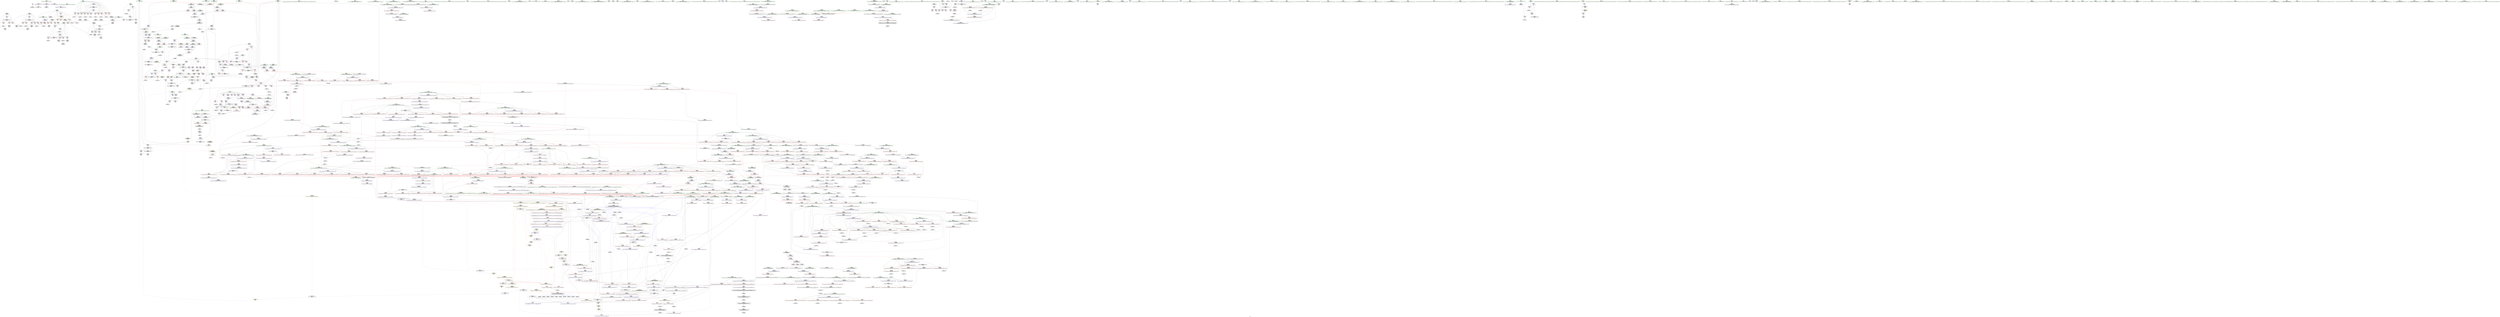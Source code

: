 digraph "SVFG" {
	label="SVFG";

	Node0x5637a86f6330 [shape=record,color=grey,label="{NodeID: 0\nNullPtr}"];
	Node0x5637a86f6330 -> Node0x5637a876d860[style=solid];
	Node0x5637a86f6330 -> Node0x5637a878ae10[style=solid];
	Node0x5637a8774150 [shape=record,color=blue,label="{NodeID: 775\n153\<--19\ni\<--\n_Z3getie\n}"];
	Node0x5637a8774150 -> Node0x5637a87fb780[style=dashed];
	Node0x5637a878f730 [shape=record,color=yellow,style=double,label="{NodeID: 1550\n31V_1 = ENCHI(MR_31V_0)\npts\{14 \}\nFun[_ZSt10accumulateIPeeET0_T_S2_S1_]}"];
	Node0x5637a878f730 -> Node0x5637a876b740[style=dashed];
	Node0x5637a876abe0 [shape=record,color=red,label="{NodeID: 443\n233\<--161\n\<--j\n_Z3getie\n}"];
	Node0x5637a876abe0 -> Node0x5637a876e1b0[style=solid];
	Node0x5637a875f1b0 [shape=record,color=green,label="{NodeID: 111\n634\<--635\n__cut\<--__cut_field_insensitive\n_ZSt16__introsort_loopIPelN9__gnu_cxx5__ops15_Iter_less_iterEEvT_S4_T0_T1_\n}"];
	Node0x5637a875f1b0 -> Node0x5637a877ed90[style=solid];
	Node0x5637a875f1b0 -> Node0x5637a877ee60[style=solid];
	Node0x5637a875f1b0 -> Node0x5637a8776fa0[style=solid];
	Node0x5637a87954c0 [shape=record,color=blue,label="{NodeID: 886\n1166\<--1159\n__topIndex.addr\<--__topIndex\n_ZSt11__push_heapIPeleN9__gnu_cxx5__ops14_Iter_less_valEEvT_T0_S5_T1_RT2_\n}"];
	Node0x5637a87954c0 -> Node0x5637a8784bd0[style=dashed];
	Node0x5637a87805f0 [shape=record,color=red,label="{NodeID: 554\n834\<--820\n\<--__middle.addr\n_ZSt13__heap_selectIPeN9__gnu_cxx5__ops15_Iter_less_iterEEvT_S4_S4_T0_\n}"];
	Node0x5637a87805f0 -> Node0x5637a8777b00[style=solid];
	Node0x5637a87b24b0 [shape=record,color=grey,label="{NodeID: 1329\n718 = Binary(717, 600, )\n}"];
	Node0x5637a87b24b0 -> Node0x5637a87b8c30[style=solid];
	Node0x5637a8763360 [shape=record,color=green,label="{NodeID: 222\n1464\<--1465\n_ZSt25__unguarded_linear_insertIPeN9__gnu_cxx5__ops14_Val_less_iterEEvT_T0_\<--_ZSt25__unguarded_linear_insertIPeN9__gnu_cxx5__ops14_Val_less_iterEEvT_T0__field_insensitive\n}"];
	Node0x5637a88a0360 [shape=record,color=black,label="{NodeID: 2104\n741 = PHI(657, )\n1st arg _ZSt14__partial_sortIPeN9__gnu_cxx5__ops15_Iter_less_iterEEvT_S4_S4_T0_ }"];
	Node0x5637a88a0360 -> Node0x5637a8777480[style=solid];
	Node0x5637a8786020 [shape=record,color=red,label="{NodeID: 665\n1270\<--1253\n\<--__b.addr\n_ZSt22__move_median_to_firstIPeN9__gnu_cxx5__ops15_Iter_less_iterEEvT_S4_S4_S4_T0_\n|{<s0>59}}"];
	Node0x5637a8786020:s0 -> Node0x5637a88a7760[style=solid,color=red];
	Node0x5637a87711a0 [shape=record,color=purple,label="{NodeID: 333\n460\<--8\narrayidx29\<--p\nmain\n}"];
	Node0x5637a87711a0 -> Node0x5637a877d460[style=solid];
	Node0x5637a8722060 [shape=record,color=green,label="{NodeID: 1\n7\<--1\n__dso_handle\<--dummyObj\nGlob }"];
	Node0x5637a8774220 [shape=record,color=blue,label="{NodeID: 776\n173\<--16\narrayidx\<--\n_Z3getie\n}"];
	Node0x5637a8774220 -> Node0x5637a8774220[style=dashed];
	Node0x5637a8774220 -> Node0x5637a87743c0[style=dashed];
	Node0x5637a876acb0 [shape=record,color=red,label="{NodeID: 444\n238\<--161\n\<--j\n_Z3getie\n}"];
	Node0x5637a876acb0 -> Node0x5637a87b2930[style=solid];
	Node0x5637a875f280 [shape=record,color=green,label="{NodeID: 112\n636\<--637\nagg.tmp2\<--agg.tmp2_field_insensitive\n_ZSt16__introsort_loopIPelN9__gnu_cxx5__ops15_Iter_less_iterEEvT_S4_T0_T1_\n}"];
	Node0x5637a8795590 [shape=record,color=blue,label="{NodeID: 887\n1168\<--1160\n__value.addr\<--__value\n_ZSt11__push_heapIPeleN9__gnu_cxx5__ops14_Iter_less_valEEvT_T0_S5_T1_RT2_\n|{|<s2>54}}"];
	Node0x5637a8795590 -> Node0x5637a8784fe0[style=dashed];
	Node0x5637a8795590 -> Node0x5637a87850b0[style=dashed];
	Node0x5637a8795590:s2 -> Node0x5637a8826db0[style=dashed,color=red];
	Node0x5637a87806c0 [shape=record,color=red,label="{NodeID: 555\n848\<--820\n\<--__middle.addr\n_ZSt13__heap_selectIPeN9__gnu_cxx5__ops15_Iter_less_iterEEvT_S4_S4_T0_\n|{<s0>38}}"];
	Node0x5637a87806c0:s0 -> Node0x5637a88a7d60[style=solid,color=red];
	Node0x5637a87b2630 [shape=record,color=grey,label="{NodeID: 1330\n928 = Binary(927, 600, )\n}"];
	Node0x5637a87b2630 -> Node0x5637a8793b90[style=solid];
	Node0x5637a8763460 [shape=record,color=green,label="{NodeID: 223\n1476\<--1477\n__comp\<--__comp_field_insensitive\n_ZSt26__unguarded_insertion_sortIPeN9__gnu_cxx5__ops15_Iter_less_iterEEvT_S4_T0_\n}"];
	Node0x5637a88a0470 [shape=record,color=black,label="{NodeID: 2105\n742 = PHI(658, )\n2nd arg _ZSt14__partial_sortIPeN9__gnu_cxx5__ops15_Iter_less_iterEEvT_S4_S4_T0_ }"];
	Node0x5637a88a0470 -> Node0x5637a8777550[style=solid];
	Node0x5637a87860f0 [shape=record,color=red,label="{NodeID: 666\n1297\<--1253\n\<--__b.addr\n_ZSt22__move_median_to_firstIPeN9__gnu_cxx5__ops15_Iter_less_iterEEvT_S4_S4_S4_T0_\n|{<s0>65}}"];
	Node0x5637a87860f0:s0 -> Node0x5637a88aa400[style=solid,color=red];
	Node0x5637a8771270 [shape=record,color=purple,label="{NodeID: 334\n474\<--8\narrayidx35\<--p\nmain\n}"];
	Node0x5637a8771270 -> Node0x5637a8776100[style=solid];
	Node0x5637a8730930 [shape=record,color=green,label="{NodeID: 2\n16\<--1\n\<--dummyObj\nCan only get source location for instruction, argument, global var or function.|{<s0>6}}"];
	Node0x5637a8730930:s0 -> Node0x5637a889e6c0[style=solid,color=red];
	Node0x5637a87742f0 [shape=record,color=blue,label="{NodeID: 777\n153\<--177\ni\<--inc\n_Z3getie\n}"];
	Node0x5637a87742f0 -> Node0x5637a87fb780[style=dashed];
	Node0x5637a876ad80 [shape=record,color=red,label="{NodeID: 445\n193\<--192\n\<--arrayidx6\n_Z3getie\n}"];
	Node0x5637a876ad80 -> Node0x5637a8774630[style=solid];
	Node0x5637a875f350 [shape=record,color=green,label="{NodeID: 113\n638\<--639\nagg.tmp3\<--agg.tmp3_field_insensitive\n_ZSt16__introsort_loopIPelN9__gnu_cxx5__ops15_Iter_less_iterEEvT_S4_T0_T1_\n}"];
	Node0x5637a8795660 [shape=record,color=blue,label="{NodeID: 888\n1170\<--1161\n__comp.addr\<--__comp\n_ZSt11__push_heapIPeleN9__gnu_cxx5__ops14_Iter_less_valEEvT_T0_S5_T1_RT2_\n}"];
	Node0x5637a8795660 -> Node0x5637a8784ca0[style=dashed];
	Node0x5637a8780790 [shape=record,color=red,label="{NodeID: 556\n838\<--822\n\<--__last.addr\n_ZSt13__heap_selectIPeN9__gnu_cxx5__ops15_Iter_less_iterEEvT_S4_S4_T0_\n}"];
	Node0x5637a8780790 -> Node0x5637a87bbab0[style=solid];
	Node0x5637a87b27b0 [shape=record,color=grey,label="{NodeID: 1331\n232 = Binary(224, 231, )\n}"];
	Node0x5637a87b27b0 -> Node0x5637a8774970[style=solid];
	Node0x5637a8763530 [shape=record,color=green,label="{NodeID: 224\n1478\<--1479\n__first.addr\<--__first.addr_field_insensitive\n_ZSt26__unguarded_insertion_sortIPeN9__gnu_cxx5__ops15_Iter_less_iterEEvT_S4_T0_\n}"];
	Node0x5637a8763530 -> Node0x5637a8788650[style=solid];
	Node0x5637a8763530 -> Node0x5637a8797130[style=solid];
	Node0x5637a88a0580 [shape=record,color=black,label="{NodeID: 2106\n1313 = PHI(805, )\n0th arg _ZSt21__unguarded_partitionIPeN9__gnu_cxx5__ops15_Iter_less_iterEET_S4_S4_S4_T0_ }"];
	Node0x5637a88a0580 -> Node0x5637a87960f0[style=solid];
	Node0x5637a87861c0 [shape=record,color=red,label="{NodeID: 667\n1306\<--1253\n\<--__b.addr\n_ZSt22__move_median_to_firstIPeN9__gnu_cxx5__ops15_Iter_less_iterEEvT_S4_S4_S4_T0_\n|{<s0>67}}"];
	Node0x5637a87861c0:s0 -> Node0x5637a88a7760[style=solid,color=red];
	Node0x5637a8771340 [shape=record,color=purple,label="{NodeID: 335\n491\<--8\narrayidx44\<--p\nmain\n}"];
	Node0x5637a8771340 -> Node0x5637a8776370[style=solid];
	Node0x5637a87309c0 [shape=record,color=green,label="{NodeID: 3\n19\<--1\n\<--dummyObj\nCan only get source location for instruction, argument, global var or function.}"];
	Node0x5637a87743c0 [shape=record,color=blue,label="{NodeID: 778\n180\<--182\n\<--\n_Z3getie\n}"];
	Node0x5637a87743c0 -> Node0x5637a8810180[style=dashed];
	Node0x5637a876ae50 [shape=record,color=red,label="{NodeID: 446\n200\<--199\n\<--call\n_Z3getie\n}"];
	Node0x5637a876ae50 -> Node0x5637a8774700[style=solid];
	Node0x5637a875f420 [shape=record,color=green,label="{NodeID: 114\n660\<--661\n_ZSt14__partial_sortIPeN9__gnu_cxx5__ops15_Iter_less_iterEEvT_S4_S4_T0_\<--_ZSt14__partial_sortIPeN9__gnu_cxx5__ops15_Iter_less_iterEEvT_S4_S4_T0__field_insensitive\n}"];
	Node0x5637a883b6d0 [shape=record,color=yellow,style=double,label="{NodeID: 1996\n2V_6 = CSCHI(MR_2V_5)\npts\{10 \}\nCS[]|{<s0>42|<s1>42|<s2>46}}"];
	Node0x5637a883b6d0:s0 -> Node0x5637a8808980[style=dashed,color=blue];
	Node0x5637a883b6d0:s1 -> Node0x5637a8809880[style=dashed,color=blue];
	Node0x5637a883b6d0:s2 -> Node0x5637a883d250[style=dashed,color=blue];
	Node0x5637a8795730 [shape=record,color=blue,label="{NodeID: 889\n1172\<--1181\n__parent\<--div\n_ZSt11__push_heapIPeleN9__gnu_cxx5__ops14_Iter_less_valEEvT_T0_S5_T1_RT2_\n}"];
	Node0x5637a8795730 -> Node0x5637a878ccd0[style=dashed];
	Node0x5637a8780860 [shape=record,color=red,label="{NodeID: 557\n837\<--824\n\<--__i\n_ZSt13__heap_selectIPeN9__gnu_cxx5__ops15_Iter_less_iterEEvT_S4_S4_T0_\n}"];
	Node0x5637a8780860 -> Node0x5637a87bbab0[style=solid];
	Node0x5637a87b2930 [shape=record,color=grey,label="{NodeID: 1332\n239 = Binary(238, 240, )\n}"];
	Node0x5637a87b2930 -> Node0x5637a8774a40[style=solid];
	Node0x5637a8763600 [shape=record,color=green,label="{NodeID: 225\n1480\<--1481\n__last.addr\<--__last.addr_field_insensitive\n_ZSt26__unguarded_insertion_sortIPeN9__gnu_cxx5__ops15_Iter_less_iterEEvT_S4_T0_\n}"];
	Node0x5637a8763600 -> Node0x5637a8788720[style=solid];
	Node0x5637a8763600 -> Node0x5637a8797200[style=solid];
	Node0x5637a88a06c0 [shape=record,color=black,label="{NodeID: 2107\n1314 = PHI(806, )\n1st arg _ZSt21__unguarded_partitionIPeN9__gnu_cxx5__ops15_Iter_less_iterEET_S4_S4_S4_T0_ }"];
	Node0x5637a88a06c0 -> Node0x5637a87961c0[style=solid];
	Node0x5637a8786290 [shape=record,color=red,label="{NodeID: 668\n1266\<--1255\n\<--__c.addr\n_ZSt22__move_median_to_firstIPeN9__gnu_cxx5__ops15_Iter_less_iterEEvT_S4_S4_S4_T0_\n|{<s0>58}}"];
	Node0x5637a8786290:s0 -> Node0x5637a88aa780[style=solid,color=red];
	Node0x5637a8771410 [shape=record,color=purple,label="{NodeID: 336\n173\<--11\narrayidx\<--ans\n_Z3getie\n}"];
	Node0x5637a8771410 -> Node0x5637a8774220[style=solid];
	Node0x5637a8730c70 [shape=record,color=green,label="{NodeID: 4\n23\<--1\n.str\<--dummyObj\nGlob }"];
	Node0x5637a8774490 [shape=record,color=blue,label="{NodeID: 779\n155\<--16\nsum\<--\n_Z3getie\n}"];
	Node0x5637a8774490 -> Node0x5637a8810680[style=dashed];
	Node0x5637a878fae0 [shape=record,color=yellow,style=double,label="{NodeID: 1554\n2V_1 = ENCHI(MR_2V_0)\npts\{10 \}\nFun[_ZSt22__final_insertion_sortIPeN9__gnu_cxx5__ops15_Iter_less_iterEEvT_S4_T0_]|{<s0>29|<s1>29|<s2>31|<s3>31}}"];
	Node0x5637a878fae0:s0 -> Node0x5637a87fe980[style=dashed,color=red];
	Node0x5637a878fae0:s1 -> Node0x5637a8807080[style=dashed,color=red];
	Node0x5637a878fae0:s2 -> Node0x5637a87fe980[style=dashed,color=red];
	Node0x5637a878fae0:s3 -> Node0x5637a8807080[style=dashed,color=red];
	Node0x5637a876af20 [shape=record,color=red,label="{NodeID: 447\n207\<--206\n\<--arrayidx9\n_Z3getie\n}"];
	Node0x5637a876af20 -> Node0x5637a87b6530[style=solid];
	Node0x5637a8763a60 [shape=record,color=green,label="{NodeID: 115\n670\<--671\n_ZSt27__unguarded_partition_pivotIPeN9__gnu_cxx5__ops15_Iter_less_iterEET_S4_S4_T0_\<--_ZSt27__unguarded_partition_pivotIPeN9__gnu_cxx5__ops15_Iter_less_iterEET_S4_S4_T0__field_insensitive\n}"];
	Node0x5637a8795800 [shape=record,color=blue,label="{NodeID: 890\n1206\<--1203\nadd.ptr3\<--\n_ZSt11__push_heapIPeleN9__gnu_cxx5__ops14_Iter_less_valEEvT_T0_S5_T1_RT2_\n}"];
	Node0x5637a8795800 -> Node0x5637a878c7d0[style=dashed];
	Node0x5637a8780930 [shape=record,color=red,label="{NodeID: 558\n841\<--824\n\<--__i\n_ZSt13__heap_selectIPeN9__gnu_cxx5__ops15_Iter_less_iterEEvT_S4_S4_T0_\n|{<s0>37}}"];
	Node0x5637a8780930:s0 -> Node0x5637a88aa400[style=solid,color=red];
	Node0x5637a87b2ab0 [shape=record,color=grey,label="{NodeID: 1333\n244 = Binary(182, 243, )\n}"];
	Node0x5637a87b2ab0 -> Node0x5637a87b2c30[style=solid];
	Node0x5637a87636d0 [shape=record,color=green,label="{NodeID: 226\n1482\<--1483\n__i\<--__i_field_insensitive\n_ZSt26__unguarded_insertion_sortIPeN9__gnu_cxx5__ops15_Iter_less_iterEEvT_S4_T0_\n}"];
	Node0x5637a87636d0 -> Node0x5637a87887f0[style=solid];
	Node0x5637a87636d0 -> Node0x5637a87888c0[style=solid];
	Node0x5637a87636d0 -> Node0x5637a8788990[style=solid];
	Node0x5637a87636d0 -> Node0x5637a87972d0[style=solid];
	Node0x5637a87636d0 -> Node0x5637a87973a0[style=solid];
	Node0x5637a88a0800 [shape=record,color=black,label="{NodeID: 2108\n1315 = PHI(807, )\n2nd arg _ZSt21__unguarded_partitionIPeN9__gnu_cxx5__ops15_Iter_less_iterEET_S4_S4_S4_T0_ }"];
	Node0x5637a88a0800 -> Node0x5637a8796290[style=solid];
	Node0x5637a8786360 [shape=record,color=red,label="{NodeID: 669\n1276\<--1255\n\<--__c.addr\n_ZSt22__move_median_to_firstIPeN9__gnu_cxx5__ops15_Iter_less_iterEEvT_S4_S4_S4_T0_\n|{<s0>60}}"];
	Node0x5637a8786360:s0 -> Node0x5637a88aa780[style=solid,color=red];
	Node0x5637a87714e0 [shape=record,color=purple,label="{NodeID: 337\n180\<--11\n\<--ans\n_Z3getie\n}"];
	Node0x5637a87714e0 -> Node0x5637a87743c0[style=solid];
	Node0x5637a8730d00 [shape=record,color=green,label="{NodeID: 5\n25\<--1\n.str.1\<--dummyObj\nGlob }"];
	Node0x5637a8774560 [shape=record,color=blue,label="{NodeID: 780\n157\<--19\ni1\<--\n_Z3getie\n}"];
	Node0x5637a8774560 -> Node0x5637a8810b80[style=dashed];
	Node0x5637a876aff0 [shape=record,color=red,label="{NodeID: 448\n221\<--220\n\<--arrayidx14\n_Z3getie\n}"];
	Node0x5637a876aff0 -> Node0x5637a87b36b0[style=solid];
	Node0x5637a8763b60 [shape=record,color=green,label="{NodeID: 116\n683\<--684\n__n.addr\<--__n.addr_field_insensitive\n_ZSt4__lgl\n}"];
	Node0x5637a8763b60 -> Node0x5637a877ef30[style=solid];
	Node0x5637a8763b60 -> Node0x5637a8777140[style=solid];
	Node0x5637a883b990 [shape=record,color=yellow,style=double,label="{NodeID: 1998\n2V_2 = CSCHI(MR_2V_1)\npts\{10 \}\nCS[]|{<s0>35}}"];
	Node0x5637a883b990:s0 -> Node0x5637a880de80[style=dashed,color=red];
	Node0x5637a87958d0 [shape=record,color=blue,label="{NodeID: 891\n1164\<--1208\n__holeIndex.addr\<--\n_ZSt11__push_heapIPeleN9__gnu_cxx5__ops14_Iter_less_valEEvT_T0_S5_T1_RT2_\n}"];
	Node0x5637a87958d0 -> Node0x5637a8784a30[style=dashed];
	Node0x5637a87958d0 -> Node0x5637a878c2d0[style=dashed];
	Node0x5637a8780a00 [shape=record,color=red,label="{NodeID: 559\n849\<--824\n\<--__i\n_ZSt13__heap_selectIPeN9__gnu_cxx5__ops15_Iter_less_iterEEvT_S4_S4_T0_\n|{<s0>38}}"];
	Node0x5637a8780a00:s0 -> Node0x5637a88a7eb0[style=solid,color=red];
	Node0x5637a87b2c30 [shape=record,color=grey,label="{NodeID: 1334\n247 = Binary(246, 244, )\n}"];
	Node0x5637a87b2c30 -> Node0x5637a8774b10[style=solid];
	Node0x5637a87637a0 [shape=record,color=green,label="{NodeID: 227\n1484\<--1485\nagg.tmp\<--agg.tmp_field_insensitive\n_ZSt26__unguarded_insertion_sortIPeN9__gnu_cxx5__ops15_Iter_less_iterEEvT_S4_T0_\n}"];
	Node0x5637a88a3ac0 [shape=record,color=black,label="{NodeID: 2109\n357 = PHI()\n}"];
	Node0x5637a8786430 [shape=record,color=red,label="{NodeID: 670\n1280\<--1255\n\<--__c.addr\n_ZSt22__move_median_to_firstIPeN9__gnu_cxx5__ops15_Iter_less_iterEEvT_S4_S4_S4_T0_\n|{<s0>61}}"];
	Node0x5637a8786430:s0 -> Node0x5637a88a7760[style=solid,color=red];
	Node0x5637a87715b0 [shape=record,color=purple,label="{NodeID: 338\n220\<--11\narrayidx14\<--ans\n_Z3getie\n}"];
	Node0x5637a87715b0 -> Node0x5637a876aff0[style=solid];
	Node0x5637a8730d90 [shape=record,color=green,label="{NodeID: 6\n27\<--1\n__PRETTY_FUNCTION__._Z3getie\<--dummyObj\nGlob }"];
	Node0x5637a8774630 [shape=record,color=blue,label="{NodeID: 781\n159\<--193\ncurp\<--\n_Z3getie\n|{|<s7>4}}"];
	Node0x5637a8774630 -> Node0x5637a876a630[style=dashed];
	Node0x5637a8774630 -> Node0x5637a876a700[style=dashed];
	Node0x5637a8774630 -> Node0x5637a876a7d0[style=dashed];
	Node0x5637a8774630 -> Node0x5637a876a8a0[style=dashed];
	Node0x5637a8774630 -> Node0x5637a876ae50[style=dashed];
	Node0x5637a8774630 -> Node0x5637a8774700[style=dashed];
	Node0x5637a8774630 -> Node0x5637a878b8d0[style=dashed];
	Node0x5637a8774630:s7 -> Node0x5637a87f2440[style=dashed,color=red];
	Node0x5637a876b0c0 [shape=record,color=red,label="{NodeID: 449\n230\<--229\n\<--arrayidx18\n_Z3getie\n}"];
	Node0x5637a876b0c0 -> Node0x5637a87b3b30[style=solid];
	Node0x5637a8763c30 [shape=record,color=green,label="{NodeID: 117\n689\<--690\nllvm.ctlz.i64\<--llvm.ctlz.i64_field_insensitive\n}"];
	Node0x5637a87959a0 [shape=record,color=blue,label="{NodeID: 892\n1172\<--1212\n__parent\<--div5\n_ZSt11__push_heapIPeleN9__gnu_cxx5__ops14_Iter_less_valEEvT_T0_S5_T1_RT2_\n}"];
	Node0x5637a87959a0 -> Node0x5637a878ccd0[style=dashed];
	Node0x5637a8825d40 [shape=record,color=yellow,style=double,label="{NodeID: 1667\n255V_1 = ENCHI(MR_255V_0)\npts\{908 995 1044 1385 1417 1539 \}\nFun[_ZSt11__push_heapIPeleN9__gnu_cxx5__ops14_Iter_less_valEEvT_T0_S5_T1_RT2_]}"];
	Node0x5637a8825d40 -> Node0x5637a8784fe0[style=dashed];
	Node0x5637a8825d40 -> Node0x5637a87850b0[style=dashed];
	Node0x5637a8780ad0 [shape=record,color=red,label="{NodeID: 560\n855\<--824\n\<--__i\n_ZSt13__heap_selectIPeN9__gnu_cxx5__ops15_Iter_less_iterEEvT_S4_S4_T0_\n}"];
	Node0x5637a8780ad0 -> Node0x5637a8772b60[style=solid];
	Node0x5637a87b2db0 [shape=record,color=grey,label="{NodeID: 1335\n957 = Binary(956, 665, )\n}"];
	Node0x5637a87b2db0 -> Node0x5637a8793e00[style=solid];
	Node0x5637a8763870 [shape=record,color=green,label="{NodeID: 228\n1486\<--1487\nagg.tmp1\<--agg.tmp1_field_insensitive\n_ZSt26__unguarded_insertion_sortIPeN9__gnu_cxx5__ops15_Iter_less_iterEEvT_S4_T0_\n}"];
	Node0x5637a88a3bc0 [shape=record,color=black,label="{NodeID: 2110\n54 = PHI()\n}"];
	Node0x5637a8786500 [shape=record,color=red,label="{NodeID: 671\n1290\<--1255\n\<--__c.addr\n_ZSt22__move_median_to_firstIPeN9__gnu_cxx5__ops15_Iter_less_iterEEvT_S4_S4_S4_T0_\n|{<s0>63}}"];
	Node0x5637a8786500:s0 -> Node0x5637a88aa780[style=solid,color=red];
	Node0x5637a8771680 [shape=record,color=purple,label="{NodeID: 339\n229\<--11\narrayidx18\<--ans\n_Z3getie\n}"];
	Node0x5637a8771680 -> Node0x5637a876b0c0[style=solid];
	Node0x5637a8730e20 [shape=record,color=green,label="{NodeID: 7\n29\<--1\n.str.2\<--dummyObj\nGlob }"];
	Node0x5637a8774700 [shape=record,color=blue,label="{NodeID: 782\n159\<--200\ncurp\<--\n_Z3getie\n}"];
	Node0x5637a8774700 -> Node0x5637a876a630[style=dashed];
	Node0x5637a8774700 -> Node0x5637a876a700[style=dashed];
	Node0x5637a8774700 -> Node0x5637a876a7d0[style=dashed];
	Node0x5637a8774700 -> Node0x5637a876a8a0[style=dashed];
	Node0x5637a8774700 -> Node0x5637a878b8d0[style=dashed];
	Node0x5637a878fdb0 [shape=record,color=yellow,style=double,label="{NodeID: 1557\n2V_1 = ENCHI(MR_2V_0)\npts\{10 \}\nFun[_ZNK9__gnu_cxx5__ops14_Val_less_iterclIePeEEbRT_T0_]}"];
	Node0x5637a878fdb0 -> Node0x5637a878a7a0[style=dashed];
	Node0x5637a876b190 [shape=record,color=red,label="{NodeID: 450\n246\<--245\n\<--\n_Z3getie\n}"];
	Node0x5637a876b190 -> Node0x5637a87b2c30[style=solid];
	Node0x5637a8763d30 [shape=record,color=green,label="{NodeID: 118\n699\<--700\n__comp\<--__comp_field_insensitive\n_ZSt22__final_insertion_sortIPeN9__gnu_cxx5__ops15_Iter_less_iterEEvT_S4_T0_\n}"];
	Node0x5637a8795a70 [shape=record,color=blue,label="{NodeID: 893\n1219\<--1216\nadd.ptr7\<--\n_ZSt11__push_heapIPeleN9__gnu_cxx5__ops14_Iter_less_valEEvT_T0_S5_T1_RT2_\n|{<s0>53}}"];
	Node0x5637a8795a70:s0 -> Node0x5637a883b6d0[style=dashed,color=blue];
	Node0x5637a8780ba0 [shape=record,color=red,label="{NodeID: 561\n875\<--864\n\<--__first.addr\n_ZSt11__sort_heapIPeN9__gnu_cxx5__ops15_Iter_less_iterEEvT_S4_RT0_\n}"];
	Node0x5637a8780ba0 -> Node0x5637a876f870[style=solid];
	Node0x5637a87b2f30 [shape=record,color=grey,label="{NodeID: 1336\n252 = Binary(251, 114, )\n}"];
	Node0x5637a87b2f30 -> Node0x5637a8774be0[style=solid];
	Node0x5637a8763940 [shape=record,color=green,label="{NodeID: 229\n1488\<--1489\nundef.agg.tmp\<--undef.agg.tmp_field_insensitive\n_ZSt26__unguarded_insertion_sortIPeN9__gnu_cxx5__ops15_Iter_less_iterEEvT_S4_T0_\n}"];
	Node0x5637a88a3cc0 [shape=record,color=black,label="{NodeID: 2111\n479 = PHI(146, )\n}"];
	Node0x5637a88a3cc0 -> Node0x5637a87761d0[style=solid];
	Node0x5637a87865d0 [shape=record,color=red,label="{NodeID: 672\n1298\<--1255\n\<--__c.addr\n_ZSt22__move_median_to_firstIPeN9__gnu_cxx5__ops15_Iter_less_iterEEvT_S4_S4_S4_T0_\n|{<s0>65}}"];
	Node0x5637a87865d0:s0 -> Node0x5637a88aa780[style=solid,color=red];
	Node0x5637a8771750 [shape=record,color=purple,label="{NodeID: 340\n235\<--11\narrayidx22\<--ans\n_Z3getie\n}"];
	Node0x5637a8771750 -> Node0x5637a8774970[style=solid];
	Node0x5637a8731660 [shape=record,color=green,label="{NodeID: 8\n31\<--1\n.str.3\<--dummyObj\nGlob }"];
	Node0x5637a87747d0 [shape=record,color=blue,label="{NodeID: 783\n155\<--210\nsum\<--add\n_Z3getie\n}"];
	Node0x5637a87747d0 -> Node0x5637a8810680[style=dashed];
	Node0x5637a878fec0 [shape=record,color=yellow,style=double,label="{NodeID: 1558\n127V_1 = ENCHI(MR_127V_0)\npts\{1539 \}\nFun[_ZNK9__gnu_cxx5__ops14_Val_less_iterclIePeEEbRT_T0_]}"];
	Node0x5637a878fec0 -> Node0x5637a878a6d0[style=dashed];
	Node0x5637a876b260 [shape=record,color=red,label="{NodeID: 451\n301\<--291\n\<--__first.addr\n_ZSt10accumulateIPeeET0_T_S2_S1_\n}"];
	Node0x5637a876b260 -> Node0x5637a87b96b0[style=solid];
	Node0x5637a8763e00 [shape=record,color=green,label="{NodeID: 119\n701\<--702\n__first.addr\<--__first.addr_field_insensitive\n_ZSt22__final_insertion_sortIPeN9__gnu_cxx5__ops15_Iter_less_iterEEvT_S4_T0_\n}"];
	Node0x5637a8763e00 -> Node0x5637a877f000[style=solid];
	Node0x5637a8763e00 -> Node0x5637a877f0d0[style=solid];
	Node0x5637a8763e00 -> Node0x5637a877f1a0[style=solid];
	Node0x5637a8763e00 -> Node0x5637a877f270[style=solid];
	Node0x5637a8763e00 -> Node0x5637a877f340[style=solid];
	Node0x5637a8763e00 -> Node0x5637a8777210[style=solid];
	Node0x5637a883bdb0 [shape=record,color=yellow,style=double,label="{NodeID: 2001\n2V_2 = CSCHI(MR_2V_1)\npts\{10 \}\nCS[]|{<s0>12}}"];
	Node0x5637a883bdb0:s0 -> Node0x5637a87f0170[style=dashed,color=blue];
	Node0x5637a8795b40 [shape=record,color=blue,label="{NodeID: 894\n1226\<--1223\nthis.addr\<--this\n_ZNK9__gnu_cxx5__ops14_Iter_less_valclIPeeEEbT_RT0_\n}"];
	Node0x5637a8795b40 -> Node0x5637a8785180[style=dashed];
	Node0x5637a8780c70 [shape=record,color=red,label="{NodeID: 562\n886\<--864\n\<--__first.addr\n_ZSt11__sort_heapIPeN9__gnu_cxx5__ops15_Iter_less_iterEEvT_S4_RT0_\n|{<s0>39}}"];
	Node0x5637a8780c70:s0 -> Node0x5637a88a7c10[style=solid,color=red];
	Node0x5637a87b30b0 [shape=record,color=grey,label="{NodeID: 1337\n308 = Binary(305, 307, )\n}"];
	Node0x5637a87b30b0 -> Node0x5637a8774f20[style=solid];
	Node0x5637a876bc10 [shape=record,color=green,label="{NodeID: 230\n1512\<--1513\n__first.addr\<--__first.addr_field_insensitive\n_ZSt13move_backwardIPeS0_ET0_T_S2_S1_\n}"];
	Node0x5637a876bc10 -> Node0x5637a8788a60[style=solid];
	Node0x5637a876bc10 -> Node0x5637a8797470[style=solid];
	Node0x5637a88a3ef0 [shape=record,color=black,label="{NodeID: 2112\n481 = PHI(119, )\n}"];
	Node0x5637a88a3ef0 -> Node0x5637a877d600[style=solid];
	Node0x5637a87866a0 [shape=record,color=red,label="{NodeID: 673\n1302\<--1255\n\<--__c.addr\n_ZSt22__move_median_to_firstIPeN9__gnu_cxx5__ops15_Iter_less_iterEEvT_S4_S4_S4_T0_\n|{<s0>66}}"];
	Node0x5637a87866a0:s0 -> Node0x5637a88a7760[style=solid,color=red];
	Node0x5637a8771820 [shape=record,color=purple,label="{NodeID: 341\n245\<--11\n\<--ans\n_Z3getie\n}"];
	Node0x5637a8771820 -> Node0x5637a876b190[style=solid];
	Node0x5637a87316f0 [shape=record,color=green,label="{NodeID: 9\n33\<--1\n.str.4\<--dummyObj\nGlob }"];
	Node0x5637a87748a0 [shape=record,color=blue,label="{NodeID: 784\n161\<--212\nj\<--\n_Z3getie\n}"];
	Node0x5637a87748a0 -> Node0x5637a876a970[style=dashed];
	Node0x5637a87748a0 -> Node0x5637a876aa40[style=dashed];
	Node0x5637a87748a0 -> Node0x5637a876ab10[style=dashed];
	Node0x5637a87748a0 -> Node0x5637a876abe0[style=dashed];
	Node0x5637a87748a0 -> Node0x5637a876acb0[style=dashed];
	Node0x5637a87748a0 -> Node0x5637a8774a40[style=dashed];
	Node0x5637a87748a0 -> Node0x5637a878bdd0[style=dashed];
	Node0x5637a876b330 [shape=record,color=red,label="{NodeID: 452\n306\<--291\n\<--__first.addr\n_ZSt10accumulateIPeeET0_T_S2_S1_\n}"];
	Node0x5637a876b330 -> Node0x5637a876b740[style=solid];
	Node0x5637a8763ed0 [shape=record,color=green,label="{NodeID: 120\n703\<--704\n__last.addr\<--__last.addr_field_insensitive\n_ZSt22__final_insertion_sortIPeN9__gnu_cxx5__ops15_Iter_less_iterEEvT_S4_T0_\n}"];
	Node0x5637a8763ed0 -> Node0x5637a877f410[style=solid];
	Node0x5637a8763ed0 -> Node0x5637a877f4e0[style=solid];
	Node0x5637a8763ed0 -> Node0x5637a877f5b0[style=solid];
	Node0x5637a8763ed0 -> Node0x5637a87772e0[style=solid];
	Node0x5637a883bf10 [shape=record,color=yellow,style=double,label="{NodeID: 2002\n2V_2 = CSCHI(MR_2V_1)\npts\{10 \}\nCS[]|{<s0>24}}"];
	Node0x5637a883bf10:s0 -> Node0x5637a878fae0[style=dashed,color=red];
	Node0x5637a8795c10 [shape=record,color=blue,label="{NodeID: 895\n1228\<--1224\n__it.addr\<--__it\n_ZNK9__gnu_cxx5__ops14_Iter_less_valclIPeeEEbT_RT0_\n}"];
	Node0x5637a8795c10 -> Node0x5637a8785250[style=dashed];
	Node0x5637a88260d0 [shape=record,color=yellow,style=double,label="{NodeID: 1670\n2V_1 = ENCHI(MR_2V_0)\npts\{10 \}\nFun[_ZSt9iter_swapIPeS0_EvT_T0_]|{<s0>71|<s1>71|<s2>71}}"];
	Node0x5637a88260d0:s0 -> Node0x5637a87876e0[style=dashed,color=red];
	Node0x5637a88260d0:s1 -> Node0x5637a87877b0[style=dashed,color=red];
	Node0x5637a88260d0:s2 -> Node0x5637a8796ab0[style=dashed,color=red];
	Node0x5637a8780d40 [shape=record,color=red,label="{NodeID: 563\n874\<--866\n\<--__last.addr\n_ZSt11__sort_heapIPeN9__gnu_cxx5__ops15_Iter_less_iterEEvT_S4_RT0_\n}"];
	Node0x5637a8780d40 -> Node0x5637a876f7a0[style=solid];
	Node0x5637a87b3230 [shape=record,color=grey,label="{NodeID: 1338\n648 = Binary(646, 647, )\n}"];
	Node0x5637a87b3230 -> Node0x5637a87b33b0[style=solid];
	Node0x5637a876bce0 [shape=record,color=green,label="{NodeID: 231\n1514\<--1515\n__last.addr\<--__last.addr_field_insensitive\n_ZSt13move_backwardIPeS0_ET0_T_S2_S1_\n}"];
	Node0x5637a876bce0 -> Node0x5637a8788b30[style=solid];
	Node0x5637a876bce0 -> Node0x5637a8797540[style=solid];
	Node0x5637a88a4030 [shape=record,color=black,label="{NodeID: 2113\n104 = PHI(119, )\n}"];
	Node0x5637a88a4030 -> Node0x5637a87696c0[style=solid];
	Node0x5637a8786770 [shape=record,color=red,label="{NodeID: 674\n1329\<--1318\n\<--__first.addr\n_ZSt21__unguarded_partitionIPeN9__gnu_cxx5__ops15_Iter_less_iterEET_S4_S4_S4_T0_\n|{<s0>68}}"];
	Node0x5637a8786770:s0 -> Node0x5637a88aa400[style=solid,color=red];
	Node0x5637a87718f0 [shape=record,color=purple,label="{NodeID: 342\n248\<--11\n\<--ans\n_Z3getie\n}"];
	Node0x5637a87718f0 -> Node0x5637a8774b10[style=solid];
	Node0x5637a8731780 [shape=record,color=green,label="{NodeID: 10\n35\<--1\n.str.5\<--dummyObj\nGlob }"];
	Node0x5637a8774970 [shape=record,color=blue,label="{NodeID: 785\n235\<--232\narrayidx22\<--add20\n_Z3getie\n}"];
	Node0x5637a8774970 -> Node0x5637a876aff0[style=dashed];
	Node0x5637a8774970 -> Node0x5637a876b0c0[style=dashed];
	Node0x5637a8774970 -> Node0x5637a876b190[style=dashed];
	Node0x5637a8774970 -> Node0x5637a8774970[style=dashed];
	Node0x5637a8774970 -> Node0x5637a8774b10[style=dashed];
	Node0x5637a876b400 [shape=record,color=red,label="{NodeID: 453\n311\<--291\n\<--__first.addr\n_ZSt10accumulateIPeeET0_T_S2_S1_\n}"];
	Node0x5637a876b400 -> Node0x5637a8772680[style=solid];
	Node0x5637a8763fa0 [shape=record,color=green,label="{NodeID: 121\n705\<--706\nagg.tmp\<--agg.tmp_field_insensitive\n_ZSt22__final_insertion_sortIPeN9__gnu_cxx5__ops15_Iter_less_iterEEvT_S4_T0_\n}"];
	Node0x5637a8795ce0 [shape=record,color=blue,label="{NodeID: 896\n1230\<--1225\n__val.addr\<--__val\n_ZNK9__gnu_cxx5__ops14_Iter_less_valclIPeeEEbT_RT0_\n}"];
	Node0x5637a8795ce0 -> Node0x5637a8785320[style=dashed];
	Node0x5637a8780e10 [shape=record,color=red,label="{NodeID: 564\n883\<--866\n\<--__last.addr\n_ZSt11__sort_heapIPeN9__gnu_cxx5__ops15_Iter_less_iterEEvT_S4_RT0_\n}"];
	Node0x5637a8780e10 -> Node0x5637a8772c30[style=solid];
	Node0x5637a87b33b0 [shape=record,color=grey,label="{NodeID: 1339\n649 = Binary(648, 600, )\n}"];
	Node0x5637a87b33b0 -> Node0x5637a87b9e30[style=solid];
	Node0x5637a876bdb0 [shape=record,color=green,label="{NodeID: 232\n1516\<--1517\n__result.addr\<--__result.addr_field_insensitive\n_ZSt13move_backwardIPeS0_ET0_T_S2_S1_\n}"];
	Node0x5637a876bdb0 -> Node0x5637a8788c00[style=solid];
	Node0x5637a876bdb0 -> Node0x5637a8797610[style=solid];
	Node0x5637a88a4170 [shape=record,color=black,label="{NodeID: 2114\n199 = PHI(119, )\n}"];
	Node0x5637a88a4170 -> Node0x5637a876ae50[style=solid];
	Node0x5637a8786840 [shape=record,color=red,label="{NodeID: 675\n1333\<--1318\n\<--__first.addr\n_ZSt21__unguarded_partitionIPeN9__gnu_cxx5__ops15_Iter_less_iterEET_S4_S4_S4_T0_\n}"];
	Node0x5637a8786840 -> Node0x5637a8772d00[style=solid];
	Node0x5637a87f6280 [shape=record,color=black,label="{NodeID: 1450\nMR_2V_3 = PHI(MR_2V_5, MR_2V_2, )\npts\{10 \}\n|{|<s1>32|<s2>37|<s3>38|<s4>38|<s5>38}}"];
	Node0x5637a87f6280 -> Node0x5637a87f6280[style=dashed];
	Node0x5637a87f6280:s1 -> Node0x5637a883ca10[style=dashed,color=blue];
	Node0x5637a87f6280:s2 -> Node0x5637a882a0b0[style=dashed,color=red];
	Node0x5637a87f6280:s3 -> Node0x5637a8782740[style=dashed,color=red];
	Node0x5637a87f6280:s4 -> Node0x5637a8782810[style=dashed,color=red];
	Node0x5637a87f6280:s5 -> Node0x5637a8794550[style=dashed,color=red];
	Node0x5637a87719c0 [shape=record,color=purple,label="{NodeID: 343\n271\<--11\n\<--ans\n_Z3getie\n}"];
	Node0x5637a8731880 [shape=record,color=green,label="{NodeID: 11\n37\<--1\n.str.6\<--dummyObj\nGlob }"];
	Node0x5637a8774a40 [shape=record,color=blue,label="{NodeID: 786\n161\<--239\nj\<--dec\n_Z3getie\n}"];
	Node0x5637a8774a40 -> Node0x5637a876a970[style=dashed];
	Node0x5637a8774a40 -> Node0x5637a876aa40[style=dashed];
	Node0x5637a8774a40 -> Node0x5637a876ab10[style=dashed];
	Node0x5637a8774a40 -> Node0x5637a876abe0[style=dashed];
	Node0x5637a8774a40 -> Node0x5637a876acb0[style=dashed];
	Node0x5637a8774a40 -> Node0x5637a8774a40[style=dashed];
	Node0x5637a8774a40 -> Node0x5637a878bdd0[style=dashed];
	Node0x5637a876b4d0 [shape=record,color=red,label="{NodeID: 454\n302\<--293\n\<--__last.addr\n_ZSt10accumulateIPeeET0_T_S2_S1_\n}"];
	Node0x5637a876b4d0 -> Node0x5637a87b96b0[style=solid];
	Node0x5637a8764070 [shape=record,color=green,label="{NodeID: 122\n707\<--708\nagg.tmp2\<--agg.tmp2_field_insensitive\n_ZSt22__final_insertion_sortIPeN9__gnu_cxx5__ops15_Iter_less_iterEEvT_S4_T0_\n}"];
	Node0x5637a8795db0 [shape=record,color=blue,label="{NodeID: 897\n1249\<--1243\n__result.addr\<--__result\n_ZSt22__move_median_to_firstIPeN9__gnu_cxx5__ops15_Iter_less_iterEEvT_S4_S4_S4_T0_\n}"];
	Node0x5637a8795db0 -> Node0x5637a8785590[style=dashed];
	Node0x5637a8795db0 -> Node0x5637a8785660[style=dashed];
	Node0x5637a8795db0 -> Node0x5637a8785730[style=dashed];
	Node0x5637a8795db0 -> Node0x5637a8785800[style=dashed];
	Node0x5637a8795db0 -> Node0x5637a87858d0[style=dashed];
	Node0x5637a8795db0 -> Node0x5637a87859a0[style=dashed];
	Node0x5637a8780ee0 [shape=record,color=red,label="{NodeID: 565\n887\<--866\n\<--__last.addr\n_ZSt11__sort_heapIPeN9__gnu_cxx5__ops15_Iter_less_iterEEvT_S4_RT0_\n|{<s0>39}}"];
	Node0x5637a8780ee0:s0 -> Node0x5637a88a7d60[style=solid,color=red];
	Node0x5637a87b3530 [shape=record,color=grey,label="{NodeID: 1340\n223 = Binary(182, 222, )\n}"];
	Node0x5637a87b3530 -> Node0x5637a87b36b0[style=solid];
	Node0x5637a876be80 [shape=record,color=green,label="{NodeID: 233\n1523\<--1524\n_ZSt12__miter_baseIPeET_S1_\<--_ZSt12__miter_baseIPeET_S1__field_insensitive\n}"];
	Node0x5637a88a42b0 [shape=record,color=black,label="{NodeID: 2115\n278 = PHI(287, )\n}"];
	Node0x5637a88a42b0 -> Node0x5637a876e420[style=solid];
	Node0x5637a8786910 [shape=record,color=red,label="{NodeID: 676\n1349\<--1318\n\<--__first.addr\n_ZSt21__unguarded_partitionIPeN9__gnu_cxx5__ops15_Iter_less_iterEET_S4_S4_S4_T0_\n}"];
	Node0x5637a8786910 -> Node0x5637a87baeb0[style=solid];
	Node0x5637a87f6780 [shape=record,color=black,label="{NodeID: 1451\nMR_192V_3 = PHI(MR_192V_4, MR_192V_2, )\npts\{825 \}\n}"];
	Node0x5637a87f6780 -> Node0x5637a8780860[style=dashed];
	Node0x5637a87f6780 -> Node0x5637a8780930[style=dashed];
	Node0x5637a87f6780 -> Node0x5637a8780a00[style=dashed];
	Node0x5637a87f6780 -> Node0x5637a8780ad0[style=dashed];
	Node0x5637a87f6780 -> Node0x5637a8793510[style=dashed];
	Node0x5637a8771a90 [shape=record,color=purple,label="{NodeID: 344\n275\<--11\n\<--ans\n_Z3getie\n}"];
	Node0x5637a8731980 [shape=record,color=green,label="{NodeID: 12\n39\<--1\nstderr\<--dummyObj\nGlob }"];
	Node0x5637a8774b10 [shape=record,color=blue,label="{NodeID: 787\n248\<--247\n\<--mul26\n_Z3getie\n}"];
	Node0x5637a8774b10 -> Node0x5637a8810180[style=dashed];
	Node0x5637a8790240 [shape=record,color=yellow,style=double,label="{NodeID: 1562\n96V_1 = ENCHI(MR_96V_0)\npts\{349 \}\nFun[_ZSt3minIeERKT_S2_S2_]}"];
	Node0x5637a8790240 -> Node0x5637a877dd50[style=dashed];
	Node0x5637a876b5a0 [shape=record,color=red,label="{NodeID: 455\n305\<--295\n\<--__init.addr\n_ZSt10accumulateIPeeET0_T_S2_S1_\n}"];
	Node0x5637a876b5a0 -> Node0x5637a87b30b0[style=solid];
	Node0x5637a8764140 [shape=record,color=green,label="{NodeID: 123\n709\<--710\nagg.tmp3\<--agg.tmp3_field_insensitive\n_ZSt22__final_insertion_sortIPeN9__gnu_cxx5__ops15_Iter_less_iterEEvT_S4_T0_\n}"];
	Node0x5637a883c330 [shape=record,color=yellow,style=double,label="{NodeID: 2005\n2V_4 = CSCHI(MR_2V_2)\npts\{10 \}\nCS[]|{<s0>27}}"];
	Node0x5637a883c330:s0 -> Node0x5637a87f6c80[style=dashed,color=red];
	Node0x5637a8795e80 [shape=record,color=blue,label="{NodeID: 898\n1251\<--1244\n__a.addr\<--__a\n_ZSt22__move_median_to_firstIPeN9__gnu_cxx5__ops15_Iter_less_iterEEvT_S4_S4_S4_T0_\n}"];
	Node0x5637a8795e80 -> Node0x5637a8785a70[style=dashed];
	Node0x5637a8795e80 -> Node0x5637a8785b40[style=dashed];
	Node0x5637a8795e80 -> Node0x5637a8785c10[style=dashed];
	Node0x5637a8795e80 -> Node0x5637a8785ce0[style=dashed];
	Node0x5637a8795e80 -> Node0x5637a8785db0[style=dashed];
	Node0x5637a8780fb0 [shape=record,color=red,label="{NodeID: 566\n888\<--866\n\<--__last.addr\n_ZSt11__sort_heapIPeN9__gnu_cxx5__ops15_Iter_less_iterEEvT_S4_RT0_\n|{<s0>39}}"];
	Node0x5637a8780fb0:s0 -> Node0x5637a88a7eb0[style=solid,color=red];
	Node0x5637a87b36b0 [shape=record,color=grey,label="{NodeID: 1341\n224 = Binary(221, 223, )\n}"];
	Node0x5637a87b36b0 -> Node0x5637a87b27b0[style=solid];
	Node0x5637a876bf80 [shape=record,color=green,label="{NodeID: 234\n1529\<--1530\n_ZSt23__copy_move_backward_a2ILb1EPeS0_ET1_T0_S2_S1_\<--_ZSt23__copy_move_backward_a2ILb1EPeS0_ET1_T0_S2_S1__field_insensitive\n}"];
	Node0x5637a88a43f0 [shape=record,color=black,label="{NodeID: 2116\n368 = PHI()\n}"];
	Node0x5637a87869e0 [shape=record,color=red,label="{NodeID: 677\n1353\<--1318\n\<--__first.addr\n_ZSt21__unguarded_partitionIPeN9__gnu_cxx5__ops15_Iter_less_iterEET_S4_S4_S4_T0_\n}"];
	Node0x5637a87869e0 -> Node0x5637a8770160[style=solid];
	Node0x5637a87f6c80 [shape=record,color=black,label="{NodeID: 1452\nMR_2V_2 = PHI(MR_2V_5, MR_2V_1, )\npts\{10 \}\n|{|<s1>25|<s2>26}}"];
	Node0x5637a87f6c80 -> Node0x5637a880b680[style=dashed];
	Node0x5637a87f6c80:s1 -> Node0x5637a8791f70[style=dashed,color=red];
	Node0x5637a87f6c80:s2 -> Node0x5637a87f1dc0[style=dashed,color=red];
	Node0x5637a8771b60 [shape=record,color=purple,label="{NodeID: 345\n260\<--23\n\<--.str\n_Z3getie\n}"];
	Node0x5637a8731a80 [shape=record,color=green,label="{NodeID: 13\n40\<--1\n.str.7\<--dummyObj\nGlob }"];
	Node0x5637a8774be0 [shape=record,color=blue,label="{NodeID: 788\n157\<--252\ni1\<--inc28\n_Z3getie\n}"];
	Node0x5637a8774be0 -> Node0x5637a8810b80[style=dashed];
	Node0x5637a8790350 [shape=record,color=yellow,style=double,label="{NodeID: 1563\n98V_1 = ENCHI(MR_98V_0)\npts\{351 \}\nFun[_ZSt3minIeERKT_S2_S2_]}"];
	Node0x5637a8790350 -> Node0x5637a877dc80[style=dashed];
	Node0x5637a876b670 [shape=record,color=red,label="{NodeID: 456\n315\<--295\n\<--__init.addr\n_ZSt10accumulateIPeeET0_T_S2_S1_\n}"];
	Node0x5637a876b670 -> Node0x5637a876e4f0[style=solid];
	Node0x5637a8764210 [shape=record,color=green,label="{NodeID: 124\n725\<--726\n_ZSt16__insertion_sortIPeN9__gnu_cxx5__ops15_Iter_less_iterEEvT_S4_T0_\<--_ZSt16__insertion_sortIPeN9__gnu_cxx5__ops15_Iter_less_iterEEvT_S4_T0__field_insensitive\n}"];
	Node0x5637a8795f50 [shape=record,color=blue,label="{NodeID: 899\n1253\<--1245\n__b.addr\<--__b\n_ZSt22__move_median_to_firstIPeN9__gnu_cxx5__ops15_Iter_less_iterEEvT_S4_S4_S4_T0_\n}"];
	Node0x5637a8795f50 -> Node0x5637a8785e80[style=dashed];
	Node0x5637a8795f50 -> Node0x5637a8785f50[style=dashed];
	Node0x5637a8795f50 -> Node0x5637a8786020[style=dashed];
	Node0x5637a8795f50 -> Node0x5637a87860f0[style=dashed];
	Node0x5637a8795f50 -> Node0x5637a87861c0[style=dashed];
	Node0x5637a8781080 [shape=record,color=red,label="{NodeID: 567\n889\<--868\n\<--__comp.addr\n_ZSt11__sort_heapIPeN9__gnu_cxx5__ops15_Iter_less_iterEEvT_S4_RT0_\n|{<s0>39}}"];
	Node0x5637a8781080:s0 -> Node0x5637a88a8000[style=solid,color=red];
	Node0x5637a87b3830 [shape=record,color=grey,label="{NodeID: 1342\n227 = Binary(226, 114, )\n}"];
	Node0x5637a87b3830 -> Node0x5637a876e0e0[style=solid];
	Node0x5637a876c080 [shape=record,color=green,label="{NodeID: 235\n1534\<--1535\n__comp\<--__comp_field_insensitive\n_ZSt25__unguarded_linear_insertIPeN9__gnu_cxx5__ops14_Val_less_iterEEvT_T0_\n|{<s0>87}}"];
	Node0x5637a876c080:s0 -> Node0x5637a889ea80[style=solid,color=red];
	Node0x5637a88a44c0 [shape=record,color=black,label="{NodeID: 2117\n372 = PHI()\n}"];
	Node0x5637a8786ab0 [shape=record,color=red,label="{NodeID: 678\n1355\<--1318\n\<--__first.addr\n_ZSt21__unguarded_partitionIPeN9__gnu_cxx5__ops15_Iter_less_iterEET_S4_S4_S4_T0_\n|{<s0>70}}"];
	Node0x5637a8786ab0:s0 -> Node0x5637a88a74d0[style=solid,color=red];
	Node0x5637a87f7180 [shape=record,color=black,label="{NodeID: 1453\nMR_158V_3 = PHI(MR_158V_4, MR_158V_2, )\npts\{629 \}\n}"];
	Node0x5637a87f7180 -> Node0x5637a877e710[style=dashed];
	Node0x5637a87f7180 -> Node0x5637a877e7e0[style=dashed];
	Node0x5637a87f7180 -> Node0x5637a877e8b0[style=dashed];
	Node0x5637a87f7180 -> Node0x5637a877e980[style=dashed];
	Node0x5637a87f7180 -> Node0x5637a877ea50[style=dashed];
	Node0x5637a87f7180 -> Node0x5637a8777070[style=dashed];
	Node0x5637a8771c30 [shape=record,color=purple,label="{NodeID: 346\n261\<--25\n\<--.str.1\n_Z3getie\n}"];
	Node0x5637a8731b80 [shape=record,color=green,label="{NodeID: 14\n43\<--1\n\<--dummyObj\nCan only get source location for instruction, argument, global var or function.}"];
	Node0x5637a8774cb0 [shape=record,color=blue,label="{NodeID: 789\n291\<--288\n__first.addr\<--__first\n_ZSt10accumulateIPeeET0_T_S2_S1_\n}"];
	Node0x5637a8774cb0 -> Node0x5637a87fe480[style=dashed];
	Node0x5637a876b740 [shape=record,color=red,label="{NodeID: 457\n307\<--306\n\<--\n_ZSt10accumulateIPeeET0_T_S2_S1_\n}"];
	Node0x5637a876b740 -> Node0x5637a87b30b0[style=solid];
	Node0x5637a8764310 [shape=record,color=green,label="{NodeID: 125\n731\<--732\n_ZSt26__unguarded_insertion_sortIPeN9__gnu_cxx5__ops15_Iter_less_iterEEvT_S4_T0_\<--_ZSt26__unguarded_insertion_sortIPeN9__gnu_cxx5__ops15_Iter_less_iterEEvT_S4_T0__field_insensitive\n}"];
	Node0x5637a883c5f0 [shape=record,color=yellow,style=double,label="{NodeID: 2007\n2V_2 = CSCHI(MR_2V_1)\npts\{10 \}\nCS[]|{<s0>30}}"];
	Node0x5637a883c5f0:s0 -> Node0x5637a87ffd80[style=dashed,color=red];
	Node0x5637a8796020 [shape=record,color=blue,label="{NodeID: 900\n1255\<--1246\n__c.addr\<--__c\n_ZSt22__move_median_to_firstIPeN9__gnu_cxx5__ops15_Iter_less_iterEEvT_S4_S4_S4_T0_\n}"];
	Node0x5637a8796020 -> Node0x5637a8786290[style=dashed];
	Node0x5637a8796020 -> Node0x5637a8786360[style=dashed];
	Node0x5637a8796020 -> Node0x5637a8786430[style=dashed];
	Node0x5637a8796020 -> Node0x5637a8786500[style=dashed];
	Node0x5637a8796020 -> Node0x5637a87865d0[style=dashed];
	Node0x5637a8796020 -> Node0x5637a87866a0[style=dashed];
	Node0x5637a8781150 [shape=record,color=red,label="{NodeID: 568\n915\<--897\n\<--__first.addr\n_ZSt11__make_heapIPeN9__gnu_cxx5__ops15_Iter_less_iterEEvT_S4_RT0_\n}"];
	Node0x5637a8781150 -> Node0x5637a876fa10[style=solid];
	Node0x5637a87b39b0 [shape=record,color=grey,label="{NodeID: 1343\n512 = Binary(511, 114, )\n}"];
	Node0x5637a87b39b0 -> Node0x5637a8776510[style=solid];
	Node0x5637a876c150 [shape=record,color=green,label="{NodeID: 236\n1536\<--1537\n__last.addr\<--__last.addr_field_insensitive\n_ZSt25__unguarded_linear_insertIPeN9__gnu_cxx5__ops14_Val_less_iterEEvT_T0_\n}"];
	Node0x5637a876c150 -> Node0x5637a8788cd0[style=solid];
	Node0x5637a876c150 -> Node0x5637a8788da0[style=solid];
	Node0x5637a876c150 -> Node0x5637a8788e70[style=solid];
	Node0x5637a876c150 -> Node0x5637a8788f40[style=solid];
	Node0x5637a876c150 -> Node0x5637a87976e0[style=solid];
	Node0x5637a876c150 -> Node0x5637a8797af0[style=solid];
	Node0x5637a88a4590 [shape=record,color=black,label="{NodeID: 2118\n374 = PHI()\n}"];
	Node0x5637a8786b80 [shape=record,color=red,label="{NodeID: 679\n1358\<--1318\n\<--__first.addr\n_ZSt21__unguarded_partitionIPeN9__gnu_cxx5__ops15_Iter_less_iterEET_S4_S4_S4_T0_\n}"];
	Node0x5637a8786b80 -> Node0x5637a8772f70[style=solid];
	Node0x5637a87f7680 [shape=record,color=black,label="{NodeID: 1454\nMR_160V_3 = PHI(MR_160V_4, MR_160V_2, )\npts\{631 \}\n}"];
	Node0x5637a87f7680 -> Node0x5637a877eb20[style=dashed];
	Node0x5637a87f7680 -> Node0x5637a877ebf0[style=dashed];
	Node0x5637a87f7680 -> Node0x5637a8776ed0[style=dashed];
	Node0x5637a8771d00 [shape=record,color=purple,label="{NodeID: 347\n262\<--27\n\<--__PRETTY_FUNCTION__._Z3getie\n_Z3getie\n}"];
	Node0x5637a8731c80 [shape=record,color=green,label="{NodeID: 15\n114\<--1\n\<--dummyObj\nCan only get source location for instruction, argument, global var or function.}"];
	Node0x5637a8774d80 [shape=record,color=blue,label="{NodeID: 790\n293\<--289\n__last.addr\<--__last\n_ZSt10accumulateIPeeET0_T_S2_S1_\n}"];
	Node0x5637a8774d80 -> Node0x5637a876b4d0[style=dashed];
	Node0x5637a876b810 [shape=record,color=red,label="{NodeID: 458\n363\<--322\n\<--NT\nmain\n}"];
	Node0x5637a876b810 -> Node0x5637a87ba730[style=solid];
	Node0x5637a8764410 [shape=record,color=green,label="{NodeID: 126\n743\<--744\n__comp\<--__comp_field_insensitive\n_ZSt14__partial_sortIPeN9__gnu_cxx5__ops15_Iter_less_iterEEvT_S4_S4_T0_\n|{<s0>33}}"];
	Node0x5637a8764410:s0 -> Node0x5637a889e300[style=solid,color=red];
	Node0x5637a87960f0 [shape=record,color=blue,label="{NodeID: 901\n1318\<--1313\n__first.addr\<--__first\n_ZSt21__unguarded_partitionIPeN9__gnu_cxx5__ops15_Iter_less_iterEET_S4_S4_S4_T0_\n}"];
	Node0x5637a87960f0 -> Node0x5637a87f9980[style=dashed];
	Node0x5637a8781220 [shape=record,color=red,label="{NodeID: 569\n924\<--897\n\<--__first.addr\n_ZSt11__make_heapIPeN9__gnu_cxx5__ops15_Iter_less_iterEEvT_S4_RT0_\n}"];
	Node0x5637a8781220 -> Node0x5637a876fbb0[style=solid];
	Node0x5637a87b3b30 [shape=record,color=grey,label="{NodeID: 1344\n231 = Binary(225, 230, )\n}"];
	Node0x5637a87b3b30 -> Node0x5637a87b27b0[style=solid];
	Node0x5637a876c220 [shape=record,color=green,label="{NodeID: 237\n1538\<--1539\n__val\<--__val_field_insensitive\n_ZSt25__unguarded_linear_insertIPeN9__gnu_cxx5__ops14_Val_less_iterEEvT_T0_\n|{|<s1>87|<s2>89}}"];
	Node0x5637a876c220 -> Node0x5637a87977b0[style=solid];
	Node0x5637a876c220:s1 -> Node0x5637a889ebc0[style=solid,color=red];
	Node0x5637a876c220:s2 -> Node0x5637a88a56c0[style=solid,color=red];
	Node0x5637a88a4660 [shape=record,color=black,label="{NodeID: 2119\n385 = PHI()\n}"];
	Node0x5637a8786c50 [shape=record,color=red,label="{NodeID: 680\n1337\<--1320\n\<--__last.addr\n_ZSt21__unguarded_partitionIPeN9__gnu_cxx5__ops15_Iter_less_iterEET_S4_S4_S4_T0_\n}"];
	Node0x5637a8786c50 -> Node0x5637a8772dd0[style=solid];
	Node0x5637a87f7b80 [shape=record,color=black,label="{NodeID: 1455\nMR_162V_2 = PHI(MR_162V_3, MR_162V_1, )\npts\{635 \}\n}"];
	Node0x5637a87f7b80 -> Node0x5637a8776fa0[style=dashed];
	Node0x5637a8771dd0 [shape=record,color=purple,label="{NodeID: 348\n356\<--29\n\<--.str.2\nmain\n}"];
	Node0x5637a8731d80 [shape=record,color=green,label="{NodeID: 16\n182\<--1\n\<--dummyObj\nCan only get source location for instruction, argument, global var or function.}"];
	Node0x5637a8774e50 [shape=record,color=blue,label="{NodeID: 791\n295\<--290\n__init.addr\<--__init\n_ZSt10accumulateIPeeET0_T_S2_S1_\n}"];
	Node0x5637a8774e50 -> Node0x5637a87fdf80[style=dashed];
	Node0x5637a876b8e0 [shape=record,color=red,label="{NodeID: 459\n505\<--322\n\<--NT\nmain\n}"];
	Node0x5637a87644e0 [shape=record,color=green,label="{NodeID: 127\n745\<--746\n__first.addr\<--__first.addr_field_insensitive\n_ZSt14__partial_sortIPeN9__gnu_cxx5__ops15_Iter_less_iterEEvT_S4_S4_T0_\n}"];
	Node0x5637a87644e0 -> Node0x5637a877f680[style=solid];
	Node0x5637a87644e0 -> Node0x5637a877f750[style=solid];
	Node0x5637a87644e0 -> Node0x5637a87773b0[style=solid];
	Node0x5637a87961c0 [shape=record,color=blue,label="{NodeID: 902\n1320\<--1314\n__last.addr\<--__last\n_ZSt21__unguarded_partitionIPeN9__gnu_cxx5__ops15_Iter_less_iterEET_S4_S4_S4_T0_\n}"];
	Node0x5637a87961c0 -> Node0x5637a8786c50[style=dashed];
	Node0x5637a87961c0 -> Node0x5637a8796430[style=dashed];
	Node0x5637a87812f0 [shape=record,color=red,label="{NodeID: 570\n935\<--897\n\<--__first.addr\n_ZSt11__make_heapIPeN9__gnu_cxx5__ops15_Iter_less_iterEEvT_S4_RT0_\n}"];
	Node0x5637a87812f0 -> Node0x5637a8773ad0[style=solid];
	Node0x5637a87b3cb0 [shape=record,color=grey,label="{NodeID: 1345\n496 = Binary(495, 114, )\n}"];
	Node0x5637a87b3cb0 -> Node0x5637a8776440[style=solid];
	Node0x5637a876c2f0 [shape=record,color=green,label="{NodeID: 238\n1540\<--1541\n__next\<--__next_field_insensitive\n_ZSt25__unguarded_linear_insertIPeN9__gnu_cxx5__ops14_Val_less_iterEEvT_T0_\n}"];
	Node0x5637a876c2f0 -> Node0x5637a8789010[style=solid];
	Node0x5637a876c2f0 -> Node0x5637a87890e0[style=solid];
	Node0x5637a876c2f0 -> Node0x5637a87891b0[style=solid];
	Node0x5637a876c2f0 -> Node0x5637a8789280[style=solid];
	Node0x5637a876c2f0 -> Node0x5637a8789350[style=solid];
	Node0x5637a876c2f0 -> Node0x5637a8797880[style=solid];
	Node0x5637a876c2f0 -> Node0x5637a8797950[style=solid];
	Node0x5637a876c2f0 -> Node0x5637a8797bc0[style=solid];
	Node0x5637a88a4730 [shape=record,color=black,label="{NodeID: 2120\n428 = PHI(71, )\n}"];
	Node0x5637a88a4730 -> Node0x5637a87bb4b0[style=solid];
	Node0x5637a8786d20 [shape=record,color=red,label="{NodeID: 681\n1342\<--1320\n\<--__last.addr\n_ZSt21__unguarded_partitionIPeN9__gnu_cxx5__ops15_Iter_less_iterEET_S4_S4_S4_T0_\n|{<s0>69}}"];
	Node0x5637a8786d20:s0 -> Node0x5637a88aa780[style=solid,color=red];
	Node0x5637a87f8080 [shape=record,color=black,label="{NodeID: 1456\nMR_20V_3 = PHI(MR_20V_4, MR_20V_2, )\npts\{123 \}\n}"];
	Node0x5637a87f8080 -> Node0x5637a8769790[style=dashed];
	Node0x5637a8771ea0 [shape=record,color=purple,label="{NodeID: 349\n367\<--31\n\<--.str.3\nmain\n}"];
	Node0x5637a8731e80 [shape=record,color=green,label="{NodeID: 17\n240\<--1\n\<--dummyObj\nCan only get source location for instruction, argument, global var or function.}"];
	Node0x5637a8774f20 [shape=record,color=blue,label="{NodeID: 792\n295\<--308\n__init.addr\<--add\n_ZSt10accumulateIPeeET0_T_S2_S1_\n}"];
	Node0x5637a8774f20 -> Node0x5637a87fdf80[style=dashed];
	Node0x5637a876b9b0 [shape=record,color=red,label="{NodeID: 460\n362\<--324\n\<--T\nmain\n}"];
	Node0x5637a876b9b0 -> Node0x5637a87ba730[style=solid];
	Node0x5637a87645b0 [shape=record,color=green,label="{NodeID: 128\n747\<--748\n__middle.addr\<--__middle.addr_field_insensitive\n_ZSt14__partial_sortIPeN9__gnu_cxx5__ops15_Iter_less_iterEEvT_S4_S4_T0_\n}"];
	Node0x5637a87645b0 -> Node0x5637a877f820[style=solid];
	Node0x5637a87645b0 -> Node0x5637a877f8f0[style=solid];
	Node0x5637a87645b0 -> Node0x5637a8777480[style=solid];
	Node0x5637a883ca10 [shape=record,color=yellow,style=double,label="{NodeID: 2010\n2V_2 = CSCHI(MR_2V_1)\npts\{10 \}\nCS[]|{<s0>33}}"];
	Node0x5637a883ca10:s0 -> Node0x5637a878d6d0[style=dashed,color=red];
	Node0x5637a8796290 [shape=record,color=blue,label="{NodeID: 903\n1322\<--1315\n__pivot.addr\<--__pivot\n_ZSt21__unguarded_partitionIPeN9__gnu_cxx5__ops15_Iter_less_iterEET_S4_S4_S4_T0_\n}"];
	Node0x5637a8796290 -> Node0x5637a8787060[style=dashed];
	Node0x5637a8796290 -> Node0x5637a8787130[style=dashed];
	Node0x5637a87813c0 [shape=record,color=red,label="{NodeID: 571\n943\<--897\n\<--__first.addr\n_ZSt11__make_heapIPeN9__gnu_cxx5__ops15_Iter_less_iterEEvT_S4_RT0_\n|{<s0>42}}"];
	Node0x5637a87813c0:s0 -> Node0x5637a889f5c0[style=solid,color=red];
	Node0x5637a87b3e30 [shape=record,color=grey,label="{NodeID: 1346\n463 = Binary(461, 462, )\n}"];
	Node0x5637a87b3e30 -> Node0x5637a87b3fb0[style=solid];
	Node0x5637a876c3c0 [shape=record,color=green,label="{NodeID: 239\n1555\<--1556\n_ZNK9__gnu_cxx5__ops14_Val_less_iterclIePeEEbRT_T0_\<--_ZNK9__gnu_cxx5__ops14_Val_less_iterclIePeEEbRT_T0__field_insensitive\n}"];
	Node0x5637a88a4930 [shape=record,color=black,label="{NodeID: 2121\n445 = PHI(71, )\n}"];
	Node0x5637a88a4930 -> Node0x5637a8775dc0[style=solid];
	Node0x5637a8786df0 [shape=record,color=red,label="{NodeID: 682\n1345\<--1320\n\<--__last.addr\n_ZSt21__unguarded_partitionIPeN9__gnu_cxx5__ops15_Iter_less_iterEET_S4_S4_S4_T0_\n}"];
	Node0x5637a8786df0 -> Node0x5637a8772ea0[style=solid];
	Node0x5637a8771f70 [shape=record,color=purple,label="{NodeID: 350\n371\<--33\n\<--.str.4\nmain\n}"];
	Node0x5637a8731f80 [shape=record,color=green,label="{NodeID: 18\n264\<--1\n\<--dummyObj\nCan only get source location for instruction, argument, global var or function.}"];
	Node0x5637a8774ff0 [shape=record,color=blue,label="{NodeID: 793\n291\<--312\n__first.addr\<--incdec.ptr\n_ZSt10accumulateIPeeET0_T_S2_S1_\n}"];
	Node0x5637a8774ff0 -> Node0x5637a87fe480[style=dashed];
	Node0x5637a876ba80 [shape=record,color=red,label="{NodeID: 461\n366\<--324\n\<--T\nmain\n}"];
	Node0x5637a8764680 [shape=record,color=green,label="{NodeID: 129\n749\<--750\n__last.addr\<--__last.addr_field_insensitive\n_ZSt14__partial_sortIPeN9__gnu_cxx5__ops15_Iter_less_iterEEvT_S4_S4_T0_\n}"];
	Node0x5637a8764680 -> Node0x5637a877f9c0[style=solid];
	Node0x5637a8764680 -> Node0x5637a8777550[style=solid];
	Node0x5637a883cb70 [shape=record,color=yellow,style=double,label="{NodeID: 2011\n2V_3 = CSCHI(MR_2V_2)\npts\{10 \}\nCS[]|{<s0>25}}"];
	Node0x5637a883cb70:s0 -> Node0x5637a880b680[style=dashed,color=blue];
	Node0x5637a8796360 [shape=record,color=blue,label="{NodeID: 904\n1318\<--1334\n__first.addr\<--incdec.ptr\n_ZSt21__unguarded_partitionIPeN9__gnu_cxx5__ops15_Iter_less_iterEET_S4_S4_S4_T0_\n}"];
	Node0x5637a8796360 -> Node0x5637a87f9980[style=dashed];
	Node0x5637a8781490 [shape=record,color=red,label="{NodeID: 572\n914\<--899\n\<--__last.addr\n_ZSt11__make_heapIPeN9__gnu_cxx5__ops15_Iter_less_iterEEvT_S4_RT0_\n}"];
	Node0x5637a8781490 -> Node0x5637a876f940[style=solid];
	Node0x5637a87b3fb0 [shape=record,color=grey,label="{NodeID: 1347\n465 = Binary(463, 464, )\n}"];
	Node0x5637a87b3fb0 -> Node0x5637a8776030[style=solid];
	Node0x5637a876c4c0 [shape=record,color=green,label="{NodeID: 240\n1575\<--1576\nretval\<--retval_field_insensitive\n_ZN9__gnu_cxx5__ops15__val_comp_iterENS0_15_Iter_less_iterE\n}"];
	Node0x5637a88a4a70 [shape=record,color=black,label="{NodeID: 2122\n1581 = PHI(1522, )\n0th arg _ZSt23__copy_move_backward_a2ILb1EPeS0_ET1_T0_S2_S1_ }"];
	Node0x5637a88a4a70 -> Node0x5637a8797d60[style=solid];
	Node0x5637a8786ec0 [shape=record,color=red,label="{NodeID: 683\n1350\<--1320\n\<--__last.addr\n_ZSt21__unguarded_partitionIPeN9__gnu_cxx5__ops15_Iter_less_iterEET_S4_S4_S4_T0_\n}"];
	Node0x5637a8786ec0 -> Node0x5637a87baeb0[style=solid];
	Node0x5637a87f8a80 [shape=record,color=black,label="{NodeID: 1458\nMR_2V_5 = PHI(MR_2V_4, MR_2V_2, MR_2V_2, )\npts\{10 \}\n|{|<s1>53}}"];
	Node0x5637a87f8a80 -> Node0x5637a8784210[style=dashed];
	Node0x5637a87f8a80:s1 -> Node0x5637a878c7d0[style=dashed,color=red];
	Node0x5637a8772040 [shape=record,color=purple,label="{NodeID: 351\n373\<--35\n\<--.str.5\nmain\n}"];
	Node0x5637a8732080 [shape=record,color=green,label="{NodeID: 19\n418\<--1\n\<--dummyObj\nCan only get source location for instruction, argument, global var or function.}"];
	Node0x5637a87750c0 [shape=record,color=blue,label="{NodeID: 794\n320\<--19\nretval\<--\nmain\n}"];
	Node0x5637a876bb50 [shape=record,color=red,label="{NodeID: 462\n504\<--324\n\<--T\nmain\n}"];
	Node0x5637a8764750 [shape=record,color=green,label="{NodeID: 130\n751\<--752\nagg.tmp\<--agg.tmp_field_insensitive\n_ZSt14__partial_sortIPeN9__gnu_cxx5__ops15_Iter_less_iterEEvT_S4_S4_T0_\n}"];
	Node0x5637a883ccd0 [shape=record,color=yellow,style=double,label="{NodeID: 2012\n2V_3 = CSCHI(MR_2V_2)\npts\{10 \}\nCS[]|{<s0>26}}"];
	Node0x5637a883ccd0:s0 -> Node0x5637a883c330[style=dashed,color=blue];
	Node0x5637a8796430 [shape=record,color=blue,label="{NodeID: 905\n1320\<--1338\n__last.addr\<--incdec.ptr3\n_ZSt21__unguarded_partitionIPeN9__gnu_cxx5__ops15_Iter_less_iterEET_S4_S4_S4_T0_\n}"];
	Node0x5637a8796430 -> Node0x5637a880bb80[style=dashed];
	Node0x5637a8781560 [shape=record,color=red,label="{NodeID: 573\n923\<--899\n\<--__last.addr\n_ZSt11__make_heapIPeN9__gnu_cxx5__ops15_Iter_less_iterEEvT_S4_RT0_\n}"];
	Node0x5637a8781560 -> Node0x5637a876fae0[style=solid];
	Node0x5637a87b4130 [shape=record,color=grey,label="{NodeID: 1348\n489 = Binary(488, 114, )\n}"];
	Node0x5637a87b4130 -> Node0x5637a876eb70[style=solid];
	Node0x5637a876c590 [shape=record,color=green,label="{NodeID: 241\n1577\<--1578\n\<--field_insensitive\n_ZN9__gnu_cxx5__ops15__val_comp_iterENS0_15_Iter_less_iterE\n}"];
	Node0x5637a88a4bb0 [shape=record,color=black,label="{NodeID: 2123\n1582 = PHI(1526, )\n1st arg _ZSt23__copy_move_backward_a2ILb1EPeS0_ET1_T0_S2_S1_ }"];
	Node0x5637a88a4bb0 -> Node0x5637a8797e30[style=solid];
	Node0x5637a8786f90 [shape=record,color=red,label="{NodeID: 684\n1356\<--1320\n\<--__last.addr\n_ZSt21__unguarded_partitionIPeN9__gnu_cxx5__ops15_Iter_less_iterEET_S4_S4_S4_T0_\n|{<s0>70}}"];
	Node0x5637a8786f90:s0 -> Node0x5637a88a7760[style=solid,color=red];
	Node0x5637a87f8f80 [shape=record,color=black,label="{NodeID: 1459\nMR_226V_6 = PHI(MR_226V_5, MR_226V_3, MR_226V_3, )\npts\{1040 \}\n}"];
	Node0x5637a87f8f80 -> Node0x5637a8783370[style=dashed];
	Node0x5637a8772110 [shape=record,color=purple,label="{NodeID: 352\n384\<--35\n\<--.str.5\nmain\n}"];
	Node0x5637a8732180 [shape=record,color=green,label="{NodeID: 20\n424\<--1\n\<--dummyObj\nCan only get source location for instruction, argument, global var or function.}"];
	Node0x5637a8775190 [shape=record,color=blue,label="{NodeID: 795\n322\<--19\nNT\<--\nmain\n}"];
	Node0x5637a8775190 -> Node0x5637a876b810[style=dashed];
	Node0x5637a8775190 -> Node0x5637a876b8e0[style=dashed];
	Node0x5637a87909d0 [shape=record,color=yellow,style=double,label="{NodeID: 1570\n2V_1 = ENCHI(MR_2V_0)\npts\{10 \}\nFun[_ZSt6__sortIPeN9__gnu_cxx5__ops15_Iter_less_iterEEvT_S4_T0_]|{|<s1>23}}"];
	Node0x5637a87909d0 -> Node0x5637a878e5d0[style=dashed];
	Node0x5637a87909d0:s1 -> Node0x5637a87f6c80[style=dashed,color=red];
	Node0x5637a877bc00 [shape=record,color=red,label="{NodeID: 463\n511\<--324\n\<--T\nmain\n}"];
	Node0x5637a877bc00 -> Node0x5637a87b39b0[style=solid];
	Node0x5637a8764820 [shape=record,color=green,label="{NodeID: 131\n760\<--761\n_ZSt13__heap_selectIPeN9__gnu_cxx5__ops15_Iter_less_iterEEvT_S4_S4_T0_\<--_ZSt13__heap_selectIPeN9__gnu_cxx5__ops15_Iter_less_iterEEvT_S4_S4_T0__field_insensitive\n}"];
	Node0x5637a8796500 [shape=record,color=blue,label="{NodeID: 906\n1320\<--1346\n__last.addr\<--incdec.ptr7\n_ZSt21__unguarded_partitionIPeN9__gnu_cxx5__ops15_Iter_less_iterEET_S4_S4_S4_T0_\n}"];
	Node0x5637a8796500 -> Node0x5637a880bb80[style=dashed];
	Node0x5637a8826ad0 [shape=record,color=yellow,style=double,label="{NodeID: 1681\n219V_1 = ENCHI(MR_219V_0)\npts\{908 1044 1169 1385 1417 1539 \}\nFun[_ZSt10__pop_heapIPeN9__gnu_cxx5__ops15_Iter_less_iterEEvT_S4_S4_RT0_]}"];
	Node0x5637a8826ad0 -> Node0x5637a8782740[style=dashed];
	Node0x5637a8826ad0 -> Node0x5637a8782810[style=dashed];
	Node0x5637a8826ad0 -> Node0x5637a87828e0[style=dashed];
	Node0x5637a8781630 [shape=record,color=red,label="{NodeID: 574\n948\<--901\n\<--__comp.addr\n_ZSt11__make_heapIPeN9__gnu_cxx5__ops15_Iter_less_iterEEvT_S4_RT0_\n}"];
	Node0x5637a87b42b0 [shape=record,color=grey,label="{NodeID: 1349\n879 = Binary(878, 600, )\n}"];
	Node0x5637a87b42b0 -> Node0x5637a87b9830[style=solid];
	Node0x5637a876c660 [shape=record,color=green,label="{NodeID: 242\n1584\<--1585\n__first.addr\<--__first.addr_field_insensitive\n_ZSt23__copy_move_backward_a2ILb1EPeS0_ET1_T0_S2_S1_\n}"];
	Node0x5637a876c660 -> Node0x5637a8789690[style=solid];
	Node0x5637a876c660 -> Node0x5637a8797d60[style=solid];
	Node0x5637a88a4cf0 [shape=record,color=black,label="{NodeID: 2124\n1583 = PHI(1527, )\n2nd arg _ZSt23__copy_move_backward_a2ILb1EPeS0_ET1_T0_S2_S1_ }"];
	Node0x5637a88a4cf0 -> Node0x5637a8797f00[style=solid];
	Node0x5637a8787060 [shape=record,color=red,label="{NodeID: 685\n1330\<--1322\n\<--__pivot.addr\n_ZSt21__unguarded_partitionIPeN9__gnu_cxx5__ops15_Iter_less_iterEET_S4_S4_S4_T0_\n|{<s0>68}}"];
	Node0x5637a8787060:s0 -> Node0x5637a88aa780[style=solid,color=red];
	Node0x5637a87f9480 [shape=record,color=black,label="{NodeID: 1460\nMR_234V_8 = PHI(MR_234V_7, MR_234V_3, MR_234V_3, )\npts\{1048 \}\n}"];
	Node0x5637a87721e0 [shape=record,color=purple,label="{NodeID: 353\n501\<--37\n\<--.str.6\nmain\n}"];
	Node0x5637a8732280 [shape=record,color=green,label="{NodeID: 21\n600\<--1\n\<--dummyObj\nCan only get source location for instruction, argument, global var or function.}"];
	Node0x5637a8775260 [shape=record,color=blue,label="{NodeID: 796\n324\<--114\nT\<--\nmain\n}"];
	Node0x5637a8775260 -> Node0x5637a8802580[style=dashed];
	Node0x5637a877bcd0 [shape=record,color=red,label="{NodeID: 464\n375\<--326\n\<--dU\nmain\n}"];
	Node0x5637a877bcd0 -> Node0x5637a876e5c0[style=solid];
	Node0x5637a8764920 [shape=record,color=green,label="{NodeID: 132\n765\<--766\n_ZSt11__sort_heapIPeN9__gnu_cxx5__ops15_Iter_less_iterEEvT_S4_RT0_\<--_ZSt11__sort_heapIPeN9__gnu_cxx5__ops15_Iter_less_iterEEvT_S4_RT0__field_insensitive\n}"];
	Node0x5637a87965d0 [shape=record,color=blue,label="{NodeID: 907\n1318\<--1359\n__first.addr\<--incdec.ptr9\n_ZSt21__unguarded_partitionIPeN9__gnu_cxx5__ops15_Iter_less_iterEET_S4_S4_S4_T0_\n}"];
	Node0x5637a87965d0 -> Node0x5637a87f9980[style=dashed];
	Node0x5637a8826ca0 [shape=record,color=yellow,style=double,label="{NodeID: 1682\n2V_1 = ENCHI(MR_2V_0)\npts\{10 \}\nFun[_ZNK9__gnu_cxx5__ops14_Iter_less_valclIPeeEEbT_RT0_]}"];
	Node0x5637a8826ca0 -> Node0x5637a87853f0[style=dashed];
	Node0x5637a8781700 [shape=record,color=red,label="{NodeID: 575\n930\<--903\n\<--__len\n_ZSt11__make_heapIPeN9__gnu_cxx5__ops15_Iter_less_iterEEvT_S4_RT0_\n}"];
	Node0x5637a8781700 -> Node0x5637a87b1d30[style=solid];
	Node0x5637a87b4430 [shape=record,color=grey,label="{NodeID: 1350\n878 = Binary(876, 877, )\n}"];
	Node0x5637a87b4430 -> Node0x5637a87b42b0[style=solid];
	Node0x5637a876c730 [shape=record,color=green,label="{NodeID: 243\n1586\<--1587\n__last.addr\<--__last.addr_field_insensitive\n_ZSt23__copy_move_backward_a2ILb1EPeS0_ET1_T0_S2_S1_\n}"];
	Node0x5637a876c730 -> Node0x5637a8789760[style=solid];
	Node0x5637a876c730 -> Node0x5637a8797e30[style=solid];
	Node0x5637a88a4e30 [shape=record,color=black,label="{NodeID: 2125\n894 = PHI(829, )\n0th arg _ZSt11__make_heapIPeN9__gnu_cxx5__ops15_Iter_less_iterEEvT_S4_RT0_ }"];
	Node0x5637a88a4e30 -> Node0x5637a8793920[style=solid];
	Node0x5637a8787130 [shape=record,color=red,label="{NodeID: 686\n1341\<--1322\n\<--__pivot.addr\n_ZSt21__unguarded_partitionIPeN9__gnu_cxx5__ops15_Iter_less_iterEET_S4_S4_S4_T0_\n|{<s0>69}}"];
	Node0x5637a8787130:s0 -> Node0x5637a88aa400[style=solid,color=red];
	Node0x5637a87f9980 [shape=record,color=black,label="{NodeID: 1461\nMR_275V_4 = PHI(MR_275V_5, MR_275V_3, )\npts\{1319 \}\n}"];
	Node0x5637a87f9980 -> Node0x5637a8786770[style=dashed];
	Node0x5637a87f9980 -> Node0x5637a8786840[style=dashed];
	Node0x5637a87f9980 -> Node0x5637a8786910[style=dashed];
	Node0x5637a87f9980 -> Node0x5637a87869e0[style=dashed];
	Node0x5637a87f9980 -> Node0x5637a8786ab0[style=dashed];
	Node0x5637a87f9980 -> Node0x5637a8786b80[style=dashed];
	Node0x5637a87f9980 -> Node0x5637a8796360[style=dashed];
	Node0x5637a87f9980 -> Node0x5637a87965d0[style=dashed];
	Node0x5637a87722b0 [shape=record,color=purple,label="{NodeID: 354\n506\<--40\n\<--.str.7\nmain\n}"];
	Node0x5637a8732380 [shape=record,color=green,label="{NodeID: 22\n605\<--1\n\<--dummyObj\nCan only get source location for instruction, argument, global var or function.}"];
	Node0x5637a8775330 [shape=record,color=blue,label="{NodeID: 797\n15\<--376\nU\<--conv\nmain\n|{|<s3>16}}"];
	Node0x5637a8775330 -> Node0x5637a8768680[style=dashed];
	Node0x5637a8775330 -> Node0x5637a8768750[style=dashed];
	Node0x5637a8775330 -> Node0x5637a8802080[style=dashed];
	Node0x5637a8775330:s3 -> Node0x5637a8827430[style=dashed,color=red];
	Node0x5637a877bda0 [shape=record,color=red,label="{NodeID: 465\n380\<--328\n\<--i\nmain\n}"];
	Node0x5637a877bda0 -> Node0x5637a87ba8b0[style=solid];
	Node0x5637a8764a20 [shape=record,color=green,label="{NodeID: 133\n771\<--772\n__comp\<--__comp_field_insensitive\n_ZSt27__unguarded_partition_pivotIPeN9__gnu_cxx5__ops15_Iter_less_iterEET_S4_S4_T0_\n}"];
	Node0x5637a87966a0 [shape=record,color=blue,label="{NodeID: 908\n1365\<--1363\n__a.addr\<--__a\n_ZSt9iter_swapIPeS0_EvT_T0_\n}"];
	Node0x5637a87966a0 -> Node0x5637a8787200[style=dashed];
	Node0x5637a8826db0 [shape=record,color=yellow,style=double,label="{NodeID: 1683\n249V_1 = ENCHI(MR_249V_0)\npts\{1169 \}\nFun[_ZNK9__gnu_cxx5__ops14_Iter_less_valclIPeeEEbT_RT0_]}"];
	Node0x5637a8826db0 -> Node0x5637a87854c0[style=dashed];
	Node0x5637a87817d0 [shape=record,color=red,label="{NodeID: 576\n945\<--903\n\<--__len\n_ZSt11__make_heapIPeN9__gnu_cxx5__ops15_Iter_less_iterEEvT_S4_RT0_\n|{<s0>42}}"];
	Node0x5637a87817d0:s0 -> Node0x5637a889f890[style=solid,color=red];
	Node0x5637a87b45b0 [shape=record,color=grey,label="{NodeID: 1351\n1098 = Binary(1097, 881, )\n}"];
	Node0x5637a87b45b0 -> Node0x5637a87babb0[style=solid];
	Node0x5637a876c800 [shape=record,color=green,label="{NodeID: 244\n1588\<--1589\n__result.addr\<--__result.addr_field_insensitive\n_ZSt23__copy_move_backward_a2ILb1EPeS0_ET1_T0_S2_S1_\n}"];
	Node0x5637a876c800 -> Node0x5637a8789830[style=solid];
	Node0x5637a876c800 -> Node0x5637a8797f00[style=solid];
	Node0x5637a88a4f70 [shape=record,color=black,label="{NodeID: 2126\n895 = PHI(830, )\n1st arg _ZSt11__make_heapIPeN9__gnu_cxx5__ops15_Iter_less_iterEEvT_S4_RT0_ }"];
	Node0x5637a88a4f70 -> Node0x5637a87939f0[style=solid];
	Node0x5637a8787200 [shape=record,color=red,label="{NodeID: 687\n1371\<--1365\n\<--__a.addr\n_ZSt9iter_swapIPeS0_EvT_T0_\n|{<s0>71}}"];
	Node0x5637a8787200:s0 -> Node0x5637a88a8a10[style=solid,color=red];
	Node0x5637a87f9e80 [shape=record,color=black,label="{NodeID: 1462\nMR_2V_2 = PHI(MR_2V_3, MR_2V_1, )\npts\{10 \}\n|{|<s4>87}}"];
	Node0x5637a87f9e80 -> Node0x5637a87894f0[style=dashed];
	Node0x5637a87f9e80 -> Node0x5637a87895c0[style=dashed];
	Node0x5637a87f9e80 -> Node0x5637a8797a20[style=dashed];
	Node0x5637a87f9e80 -> Node0x5637a8797c90[style=dashed];
	Node0x5637a87f9e80:s4 -> Node0x5637a878fdb0[style=dashed,color=red];
	Node0x5637a8772380 [shape=record,color=purple,label="{NodeID: 355\n1715\<--42\nllvm.global_ctors_0\<--llvm.global_ctors\nGlob }"];
	Node0x5637a8772380 -> Node0x5637a878ac10[style=solid];
	Node0x5637a8732480 [shape=record,color=green,label="{NodeID: 23\n654\<--1\n\<--dummyObj\nCan only get source location for instruction, argument, global var or function.|{<s0>46}}"];
	Node0x5637a8732480:s0 -> Node0x5637a889f710[style=solid,color=red];
	Node0x5637a8775400 [shape=record,color=blue,label="{NodeID: 798\n328\<--19\ni\<--\nmain\n}"];
	Node0x5637a8775400 -> Node0x5637a877bda0[style=dashed];
	Node0x5637a8775400 -> Node0x5637a877be70[style=dashed];
	Node0x5637a8775400 -> Node0x5637a877bf40[style=dashed];
	Node0x5637a8775400 -> Node0x5637a87755a0[style=dashed];
	Node0x5637a8775400 -> Node0x5637a8802a80[style=dashed];
	Node0x5637a8790ca0 [shape=record,color=yellow,style=double,label="{NodeID: 1573\n236V_1 = ENCHI(MR_236V_0)\npts\{908 995 1169 1385 1417 1539 \}\nFun[_ZSt13__adjust_heapIPeleN9__gnu_cxx5__ops15_Iter_less_iterEEvT_T0_S5_T1_T2_]}"];
	Node0x5637a8790ca0 -> Node0x5637a8784070[style=dashed];
	Node0x5637a8790ca0 -> Node0x5637a8784140[style=dashed];
	Node0x5637a8790ca0 -> Node0x5637a8784210[style=dashed];
	Node0x5637a877be70 [shape=record,color=red,label="{NodeID: 466\n388\<--328\n\<--i\nmain\n}"];
	Node0x5637a877be70 -> Node0x5637a876e760[style=solid];
	Node0x5637a8764af0 [shape=record,color=green,label="{NodeID: 134\n773\<--774\n__first.addr\<--__first.addr_field_insensitive\n_ZSt27__unguarded_partition_pivotIPeN9__gnu_cxx5__ops15_Iter_less_iterEET_S4_S4_T0_\n}"];
	Node0x5637a8764af0 -> Node0x5637a877fa90[style=solid];
	Node0x5637a8764af0 -> Node0x5637a877fb60[style=solid];
	Node0x5637a8764af0 -> Node0x5637a877fc30[style=solid];
	Node0x5637a8764af0 -> Node0x5637a877fd00[style=solid];
	Node0x5637a8764af0 -> Node0x5637a877fdd0[style=solid];
	Node0x5637a8764af0 -> Node0x5637a877fea0[style=solid];
	Node0x5637a8764af0 -> Node0x5637a8777620[style=solid];
	Node0x5637a883d250 [shape=record,color=yellow,style=double,label="{NodeID: 2016\n2V_3 = CSCHI(MR_2V_2)\npts\{10 \}\nCS[]|{<s0>38|<s1>39}}"];
	Node0x5637a883d250:s0 -> Node0x5637a87f6280[style=dashed,color=blue];
	Node0x5637a883d250:s1 -> Node0x5637a878d6d0[style=dashed,color=blue];
	Node0x5637a8796770 [shape=record,color=blue,label="{NodeID: 909\n1367\<--1364\n__b.addr\<--__b\n_ZSt9iter_swapIPeS0_EvT_T0_\n}"];
	Node0x5637a8796770 -> Node0x5637a87872d0[style=dashed];
	Node0x5637a87818a0 [shape=record,color=red,label="{NodeID: 577\n936\<--905\n\<--__parent\n_ZSt11__make_heapIPeN9__gnu_cxx5__ops15_Iter_less_iterEEvT_S4_RT0_\n}"];
	Node0x5637a87b4730 [shape=record,color=grey,label="{NodeID: 1352\n927 = Binary(925, 926, )\n}"];
	Node0x5637a87b4730 -> Node0x5637a87b2630[style=solid];
	Node0x5637a876c8d0 [shape=record,color=green,label="{NodeID: 245\n1595\<--1596\n_ZSt12__niter_baseIPeET_S1_\<--_ZSt12__niter_baseIPeET_S1__field_insensitive\n}"];
	Node0x5637a88a50b0 [shape=record,color=black,label="{NodeID: 2127\n896 = PHI(816, )\n2nd arg _ZSt11__make_heapIPeN9__gnu_cxx5__ops15_Iter_less_iterEEvT_S4_RT0_ }"];
	Node0x5637a88a50b0 -> Node0x5637a8793ac0[style=solid];
	Node0x5637a87872d0 [shape=record,color=red,label="{NodeID: 688\n1372\<--1367\n\<--__b.addr\n_ZSt9iter_swapIPeS0_EvT_T0_\n|{<s0>71}}"];
	Node0x5637a87872d0:s0 -> Node0x5637a88a8b20[style=solid,color=red];
	Node0x5637a87fa380 [shape=record,color=black,label="{NodeID: 1463\nMR_321V_3 = PHI(MR_321V_4, MR_321V_2, )\npts\{1537 \}\n}"];
	Node0x5637a87fa380 -> Node0x5637a8788e70[style=dashed];
	Node0x5637a87fa380 -> Node0x5637a8788f40[style=dashed];
	Node0x5637a87fa380 -> Node0x5637a8797af0[style=dashed];
	Node0x5637a8772480 [shape=record,color=purple,label="{NodeID: 356\n1716\<--42\nllvm.global_ctors_1\<--llvm.global_ctors\nGlob }"];
	Node0x5637a8772480 -> Node0x5637a878ad10[style=solid];
	Node0x5637a8732580 [shape=record,color=green,label="{NodeID: 24\n665\<--1\n\<--dummyObj\nCan only get source location for instruction, argument, global var or function.}"];
	Node0x5637a87754d0 [shape=record,color=blue,label="{NodeID: 799\n390\<--387\narrayidx\<--conv8\nmain\n}"];
	Node0x5637a87754d0 -> Node0x5637a880ac80[style=dashed];
	Node0x5637a877bf40 [shape=record,color=red,label="{NodeID: 467\n393\<--328\n\<--i\nmain\n}"];
	Node0x5637a877bf40 -> Node0x5637a87b87b0[style=solid];
	Node0x5637a8764bc0 [shape=record,color=green,label="{NodeID: 135\n775\<--776\n__last.addr\<--__last.addr_field_insensitive\n_ZSt27__unguarded_partition_pivotIPeN9__gnu_cxx5__ops15_Iter_less_iterEET_S4_S4_T0_\n}"];
	Node0x5637a8764bc0 -> Node0x5637a877ff70[style=solid];
	Node0x5637a8764bc0 -> Node0x5637a8780040[style=solid];
	Node0x5637a8764bc0 -> Node0x5637a8780110[style=solid];
	Node0x5637a8764bc0 -> Node0x5637a87776f0[style=solid];
	Node0x5637a8796840 [shape=record,color=blue,label="{NodeID: 910\n1380\<--1378\n__a.addr\<--__a\n_ZSt4swapIeENSt9enable_ifIXsr6__and_ISt6__not_ISt15__is_tuple_likeIT_EESt21is_move_constructibleIS3_ESt18is_move_assignableIS3_EEE5valueEvE4typeERS3_SC_\n}"];
	Node0x5637a8796840 -> Node0x5637a87873a0[style=dashed];
	Node0x5637a8796840 -> Node0x5637a8787470[style=dashed];
	Node0x5637a8781970 [shape=record,color=red,label="{NodeID: 578\n944\<--905\n\<--__parent\n_ZSt11__make_heapIPeN9__gnu_cxx5__ops15_Iter_less_iterEEvT_S4_RT0_\n|{<s0>42}}"];
	Node0x5637a8781970:s0 -> Node0x5637a889f710[style=solid,color=red];
	Node0x5637a87b48b0 [shape=record,color=grey,label="{NodeID: 1353\n1082 = Binary(1081, 665, )\n}"];
	Node0x5637a87b48b0 -> Node0x5637a8794ca0[style=solid];
	Node0x5637a876c9d0 [shape=record,color=green,label="{NodeID: 246\n1602\<--1603\n_ZSt22__copy_move_backward_aILb1EPeS0_ET1_T0_S2_S1_\<--_ZSt22__copy_move_backward_aILb1EPeS0_ET1_T0_S2_S1__field_insensitive\n}"];
	Node0x5637a88a51f0 [shape=record,color=black,label="{NodeID: 2128\n1148 = PHI(1049, )\n0th arg _ZN9__gnu_cxx5__ops14_Iter_less_valC2ENS0_15_Iter_less_iterE }"];
	Node0x5637a88a51f0 -> Node0x5637a8795250[style=solid];
	Node0x5637a87873a0 [shape=record,color=red,label="{NodeID: 689\n1388\<--1380\n\<--__a.addr\n_ZSt4swapIeENSt9enable_ifIXsr6__and_ISt6__not_ISt15__is_tuple_likeIT_EESt21is_move_constructibleIS3_ESt18is_move_assignableIS3_EEE5valueEvE4typeERS3_SC_\n|{<s0>72}}"];
	Node0x5637a87873a0:s0 -> Node0x5637a88a56c0[style=solid,color=red];
	Node0x5637a87fa880 [shape=record,color=black,label="{NodeID: 1464\nMR_324V_4 = PHI(MR_324V_5, MR_324V_3, )\npts\{1541 \}\n}"];
	Node0x5637a87fa880 -> Node0x5637a87890e0[style=dashed];
	Node0x5637a87fa880 -> Node0x5637a87891b0[style=dashed];
	Node0x5637a87fa880 -> Node0x5637a8789280[style=dashed];
	Node0x5637a87fa880 -> Node0x5637a8789350[style=dashed];
	Node0x5637a87fa880 -> Node0x5637a8797bc0[style=dashed];
	Node0x5637a8772580 [shape=record,color=purple,label="{NodeID: 357\n1717\<--42\nllvm.global_ctors_2\<--llvm.global_ctors\nGlob }"];
	Node0x5637a8772580 -> Node0x5637a878ae10[style=solid];
	Node0x5637a8732680 [shape=record,color=green,label="{NodeID: 25\n688\<--1\n\<--dummyObj\nCan only get source location for instruction, argument, global var or function.}"];
	Node0x5637a87755a0 [shape=record,color=blue,label="{NodeID: 800\n328\<--394\ni\<--inc\nmain\n}"];
	Node0x5637a87755a0 -> Node0x5637a877bda0[style=dashed];
	Node0x5637a87755a0 -> Node0x5637a877be70[style=dashed];
	Node0x5637a87755a0 -> Node0x5637a877bf40[style=dashed];
	Node0x5637a87755a0 -> Node0x5637a87755a0[style=dashed];
	Node0x5637a87755a0 -> Node0x5637a8802a80[style=dashed];
	Node0x5637a877c010 [shape=record,color=red,label="{NodeID: 468\n386\<--330\n\<--x\nmain\n}"];
	Node0x5637a877c010 -> Node0x5637a876e690[style=solid];
	Node0x5637a8764c90 [shape=record,color=green,label="{NodeID: 136\n777\<--778\n__mid\<--__mid_field_insensitive\n_ZSt27__unguarded_partition_pivotIPeN9__gnu_cxx5__ops15_Iter_less_iterEET_S4_S4_T0_\n}"];
	Node0x5637a8764c90 -> Node0x5637a87801e0[style=solid];
	Node0x5637a8764c90 -> Node0x5637a87777c0[style=solid];
	Node0x5637a8796910 [shape=record,color=blue,label="{NodeID: 911\n1382\<--1379\n__b.addr\<--__b\n_ZSt4swapIeENSt9enable_ifIXsr6__and_ISt6__not_ISt15__is_tuple_likeIT_EESt21is_move_constructibleIS3_ESt18is_move_assignableIS3_EEE5valueEvE4typeERS3_SC_\n}"];
	Node0x5637a8796910 -> Node0x5637a8787540[style=dashed];
	Node0x5637a8796910 -> Node0x5637a8787610[style=dashed];
	Node0x5637a8781a40 [shape=record,color=red,label="{NodeID: 579\n952\<--905\n\<--__parent\n_ZSt11__make_heapIPeN9__gnu_cxx5__ops15_Iter_less_iterEEvT_S4_RT0_\n}"];
	Node0x5637a8781a40 -> Node0x5637a87b8f30[style=solid];
	Node0x5637a87b4a30 [shape=record,color=grey,label="{NodeID: 1354\n102 = Binary(97, 101, )\n}"];
	Node0x5637a87b4a30 -> Node0x5637a878b320[style=solid];
	Node0x5637a876cad0 [shape=record,color=green,label="{NodeID: 247\n1607\<--1608\n__it.addr\<--__it.addr_field_insensitive\n_ZSt12__miter_baseIPeET_S1_\n}"];
	Node0x5637a876cad0 -> Node0x5637a8789900[style=solid];
	Node0x5637a876cad0 -> Node0x5637a8797fd0[style=solid];
	Node0x5637a88a5330 [shape=record,color=black,label="{NodeID: 2129\n1406 = PHI(721, 734, )\n0th arg _ZSt16__insertion_sortIPeN9__gnu_cxx5__ops15_Iter_less_iterEEvT_S4_T0_ }"];
	Node0x5637a88a5330 -> Node0x5637a8796c50[style=solid];
	Node0x5637a8787470 [shape=record,color=red,label="{NodeID: 690\n1395\<--1380\n\<--__a.addr\n_ZSt4swapIeENSt9enable_ifIXsr6__and_ISt6__not_ISt15__is_tuple_likeIT_EESt21is_move_constructibleIS3_ESt18is_move_assignableIS3_EEE5valueEvE4typeERS3_SC_\n}"];
	Node0x5637a8787470 -> Node0x5637a8796ab0[style=solid];
	Node0x5637a8772680 [shape=record,color=purple,label="{NodeID: 358\n312\<--311\nincdec.ptr\<--\n_ZSt10accumulateIPeeET0_T_S2_S1_\n}"];
	Node0x5637a8772680 -> Node0x5637a8774ff0[style=solid];
	Node0x5637a8732780 [shape=record,color=green,label="{NodeID: 26\n694\<--1\n\<--dummyObj\nCan only get source location for instruction, argument, global var or function.}"];
	Node0x5637a8775670 [shape=record,color=blue,label="{NodeID: 801\n332\<--16\nanswer\<--\nmain\n}"];
	Node0x5637a8775670 -> Node0x5637a87f0760[style=dashed];
	Node0x5637a877c0e0 [shape=record,color=red,label="{NodeID: 469\n499\<--332\n\<--answer\nmain\n}"];
	Node0x5637a877c0e0 -> Node0x5637a876ec40[style=solid];
	Node0x5637a8764d60 [shape=record,color=green,label="{NodeID: 137\n779\<--780\nagg.tmp\<--agg.tmp_field_insensitive\n_ZSt27__unguarded_partition_pivotIPeN9__gnu_cxx5__ops15_Iter_less_iterEET_S4_S4_T0_\n}"];
	Node0x5637a87969e0 [shape=record,color=blue,label="{NodeID: 912\n1384\<--1390\n__tmp\<--\n_ZSt4swapIeENSt9enable_ifIXsr6__and_ISt6__not_ISt15__is_tuple_likeIT_EESt21is_move_constructibleIS3_ESt18is_move_assignableIS3_EEE5valueEvE4typeERS3_SC_\n}"];
	Node0x5637a87969e0 -> Node0x5637a87877b0[style=dashed];
	Node0x5637a87969e0 -> Node0x5637a8787880[style=dashed];
	Node0x5637a8781b10 [shape=record,color=red,label="{NodeID: 580\n956\<--905\n\<--__parent\n_ZSt11__make_heapIPeN9__gnu_cxx5__ops15_Iter_less_iterEEvT_S4_RT0_\n}"];
	Node0x5637a8781b10 -> Node0x5637a87b2db0[style=solid];
	Node0x5637a87b4bb0 [shape=record,color=grey,label="{NodeID: 1355\n664 = Binary(663, 665, )\n}"];
	Node0x5637a87b4bb0 -> Node0x5637a8776ed0[style=solid];
	Node0x5637a876cba0 [shape=record,color=green,label="{NodeID: 248\n1616\<--1617\n__first.addr\<--__first.addr_field_insensitive\n_ZSt22__copy_move_backward_aILb1EPeS0_ET1_T0_S2_S1_\n}"];
	Node0x5637a876cba0 -> Node0x5637a87899d0[style=solid];
	Node0x5637a876cba0 -> Node0x5637a87980a0[style=solid];
	Node0x5637a88a5540 [shape=record,color=black,label="{NodeID: 2130\n1407 = PHI(723, 735, )\n1st arg _ZSt16__insertion_sortIPeN9__gnu_cxx5__ops15_Iter_less_iterEEvT_S4_T0_ }"];
	Node0x5637a88a5540 -> Node0x5637a8796d20[style=solid];
	Node0x5637a8787540 [shape=record,color=red,label="{NodeID: 691\n1392\<--1382\n\<--__b.addr\n_ZSt4swapIeENSt9enable_ifIXsr6__and_ISt6__not_ISt15__is_tuple_likeIT_EESt21is_move_constructibleIS3_ESt18is_move_assignableIS3_EEE5valueEvE4typeERS3_SC_\n|{<s0>73}}"];
	Node0x5637a8787540:s0 -> Node0x5637a88a56c0[style=solid,color=red];
	Node0x5637a8772750 [shape=record,color=purple,label="{NodeID: 359\n723\<--722\nadd.ptr\<--\n_ZSt22__final_insertion_sortIPeN9__gnu_cxx5__ops15_Iter_less_iterEEvT_S4_T0_\n|{<s0>29}}"];
	Node0x5637a8772750:s0 -> Node0x5637a88a5540[style=solid,color=red];
	Node0x5637a8732880 [shape=record,color=green,label="{NodeID: 27\n881\<--1\n\<--dummyObj\nCan only get source location for instruction, argument, global var or function.}"];
	Node0x5637a8775740 [shape=record,color=blue,label="{NodeID: 802\n334\<--19\ni9\<--\nmain\n}"];
	Node0x5637a8775740 -> Node0x5637a877c1b0[style=dashed];
	Node0x5637a8775740 -> Node0x5637a877c280[style=dashed];
	Node0x5637a8775740 -> Node0x5637a877c350[style=dashed];
	Node0x5637a8775740 -> Node0x5637a877c420[style=dashed];
	Node0x5637a8775740 -> Node0x5637a877c4f0[style=dashed];
	Node0x5637a8775740 -> Node0x5637a877c5c0[style=dashed];
	Node0x5637a8775740 -> Node0x5637a877c690[style=dashed];
	Node0x5637a8775740 -> Node0x5637a877c760[style=dashed];
	Node0x5637a8775740 -> Node0x5637a877c830[style=dashed];
	Node0x5637a8775740 -> Node0x5637a877c900[style=dashed];
	Node0x5637a8775740 -> Node0x5637a877c9d0[style=dashed];
	Node0x5637a8775740 -> Node0x5637a8776440[style=dashed];
	Node0x5637a8775740 -> Node0x5637a8803480[style=dashed];
	Node0x5637a877c1b0 [shape=record,color=red,label="{NodeID: 470\n408\<--334\n\<--i9\nmain\n}"];
	Node0x5637a877c1b0 -> Node0x5637a87bb7b0[style=solid];
	Node0x5637a8764e30 [shape=record,color=green,label="{NodeID: 138\n781\<--782\nagg.tmp4\<--agg.tmp4_field_insensitive\n_ZSt27__unguarded_partition_pivotIPeN9__gnu_cxx5__ops15_Iter_less_iterEET_S4_S4_T0_\n}"];
	Node0x5637a8796ab0 [shape=record,color=blue,label="{NodeID: 913\n1395\<--1394\n\<--\n_ZSt4swapIeENSt9enable_ifIXsr6__and_ISt6__not_ISt15__is_tuple_likeIT_EESt21is_move_constructibleIS3_ESt18is_move_assignableIS3_EEE5valueEvE4typeERS3_SC_\n}"];
	Node0x5637a8796ab0 -> Node0x5637a8787880[style=dashed];
	Node0x5637a8796ab0 -> Node0x5637a8796b80[style=dashed];
	Node0x5637a8827240 [shape=record,color=yellow,style=double,label="{NodeID: 1688\n2V_1 = ENCHI(MR_2V_0)\npts\{10 \}\nFun[_Z3getie]}"];
	Node0x5637a8827240 -> Node0x5637a876ad80[style=dashed];
	Node0x5637a8827240 -> Node0x5637a876af20[style=dashed];
	Node0x5637a8781be0 [shape=record,color=red,label="{NodeID: 581\n941\<--938\n\<--call\n_ZSt11__make_heapIPeN9__gnu_cxx5__ops15_Iter_less_iterEEvT_S4_RT0_\n}"];
	Node0x5637a8781be0 -> Node0x5637a8793d30[style=solid];
	Node0x5637a87b4d30 [shape=record,color=grey,label="{NodeID: 1356\n113 = Binary(112, 114, )\n}"];
	Node0x5637a87b4d30 -> Node0x5637a8773ba0[style=solid];
	Node0x5637a876cc70 [shape=record,color=green,label="{NodeID: 249\n1618\<--1619\n__last.addr\<--__last.addr_field_insensitive\n_ZSt22__copy_move_backward_aILb1EPeS0_ET1_T0_S2_S1_\n}"];
	Node0x5637a876cc70 -> Node0x5637a8789aa0[style=solid];
	Node0x5637a876cc70 -> Node0x5637a8798170[style=solid];
	Node0x5637a88a56c0 [shape=record,color=black,label="{NodeID: 2131\n1024 = PHI(937, 907, 1002, 1006, 994, 1087, 1114, 1043, 1201, 1168, 1388, 1392, 1384, 1443, 1416, 1543, 1558, 1538, )\n0th arg _ZSt4moveIReEONSt16remove_referenceIT_E4typeEOS2_ }"];
	Node0x5637a88a56c0 -> Node0x5637a8794620[style=solid];
	Node0x5637a8787610 [shape=record,color=red,label="{NodeID: 692\n1399\<--1382\n\<--__b.addr\n_ZSt4swapIeENSt9enable_ifIXsr6__and_ISt6__not_ISt15__is_tuple_likeIT_EESt21is_move_constructibleIS3_ESt18is_move_assignableIS3_EEE5valueEvE4typeERS3_SC_\n}"];
	Node0x5637a8787610 -> Node0x5637a8796b80[style=solid];
	Node0x5637a87fb780 [shape=record,color=black,label="{NodeID: 1467\nMR_42V_3 = PHI(MR_42V_4, MR_42V_2, )\npts\{154 \}\n}"];
	Node0x5637a87fb780 -> Node0x5637a8769e10[style=dashed];
	Node0x5637a87fb780 -> Node0x5637a8769ee0[style=dashed];
	Node0x5637a87fb780 -> Node0x5637a8769fb0[style=dashed];
	Node0x5637a87fb780 -> Node0x5637a87742f0[style=dashed];
	Node0x5637a8772820 [shape=record,color=purple,label="{NodeID: 360\n728\<--727\nadd.ptr1\<--\n_ZSt22__final_insertion_sortIPeN9__gnu_cxx5__ops15_Iter_less_iterEEvT_S4_T0_\n|{<s0>30}}"];
	Node0x5637a8772820:s0 -> Node0x5637a88a79f0[style=solid,color=red];
	Node0x5637a8732980 [shape=record,color=green,label="{NodeID: 28\n1197\<--1\n\<--dummyObj\nCan only get source location for instruction, argument, global var or function.}"];
	Node0x5637a8775810 [shape=record,color=blue,label="{NodeID: 803\n336\<--16\nl\<--\nmain\n}"];
	Node0x5637a8775810 -> Node0x5637a877caa0[style=dashed];
	Node0x5637a8775810 -> Node0x5637a877cb70[style=dashed];
	Node0x5637a8775810 -> Node0x5637a877cc40[style=dashed];
	Node0x5637a8775810 -> Node0x5637a8775810[style=dashed];
	Node0x5637a8775810 -> Node0x5637a8775b50[style=dashed];
	Node0x5637a8775810 -> Node0x5637a8803980[style=dashed];
	Node0x5637a8775810 -> Node0x5637a8806680[style=dashed];
	Node0x5637a877c280 [shape=record,color=red,label="{NodeID: 471\n426\<--334\n\<--i9\nmain\n|{<s0>13}}"];
	Node0x5637a877c280:s0 -> Node0x5637a889fec0[style=solid,color=red];
	Node0x5637a8764f00 [shape=record,color=green,label="{NodeID: 139\n802\<--803\n_ZSt22__move_median_to_firstIPeN9__gnu_cxx5__ops15_Iter_less_iterEEvT_S4_S4_S4_T0_\<--_ZSt22__move_median_to_firstIPeN9__gnu_cxx5__ops15_Iter_less_iterEEvT_S4_S4_S4_T0__field_insensitive\n}"];
	Node0x5637a8796b80 [shape=record,color=blue,label="{NodeID: 914\n1399\<--1398\n\<--\n_ZSt4swapIeENSt9enable_ifIXsr6__and_ISt6__not_ISt15__is_tuple_likeIT_EESt21is_move_constructibleIS3_ESt18is_move_assignableIS3_EEE5valueEvE4typeERS3_SC_\n|{<s0>71}}"];
	Node0x5637a8796b80:s0 -> Node0x5637a883dd50[style=dashed,color=blue];
	Node0x5637a8781cb0 [shape=record,color=red,label="{NodeID: 582\n947\<--946\n\<--call5\n_ZSt11__make_heapIPeN9__gnu_cxx5__ops15_Iter_less_iterEEvT_S4_RT0_\n|{<s0>42}}"];
	Node0x5637a8781cb0:s0 -> Node0x5637a889fa10[style=solid,color=red];
	Node0x5637a87b4eb0 [shape=record,color=grey,label="{NodeID: 1357\n109 = Binary(108, 107, )\n}"];
	Node0x5637a87b4eb0 -> Node0x5637a878b3f0[style=solid];
	Node0x5637a876cd40 [shape=record,color=green,label="{NodeID: 250\n1620\<--1621\n__result.addr\<--__result.addr_field_insensitive\n_ZSt22__copy_move_backward_aILb1EPeS0_ET1_T0_S2_S1_\n}"];
	Node0x5637a876cd40 -> Node0x5637a8789b70[style=solid];
	Node0x5637a876cd40 -> Node0x5637a8798240[style=solid];
	Node0x5637a88a6540 [shape=record,color=black,label="{NodeID: 2132\n769 = PHI(667, )\n0th arg _ZSt27__unguarded_partition_pivotIPeN9__gnu_cxx5__ops15_Iter_less_iterEET_S4_S4_T0_ }"];
	Node0x5637a88a6540 -> Node0x5637a8777620[style=solid];
	Node0x5637a87876e0 [shape=record,color=red,label="{NodeID: 693\n1390\<--1389\n\<--call\n_ZSt4swapIeENSt9enable_ifIXsr6__and_ISt6__not_ISt15__is_tuple_likeIT_EESt21is_move_constructibleIS3_ESt18is_move_assignableIS3_EEE5valueEvE4typeERS3_SC_\n}"];
	Node0x5637a87876e0 -> Node0x5637a87969e0[style=solid];
	Node0x5637a87728f0 [shape=record,color=purple,label="{NodeID: 361\n797\<--796\nadd.ptr1\<--\n_ZSt27__unguarded_partition_pivotIPeN9__gnu_cxx5__ops15_Iter_less_iterEET_S4_S4_T0_\n|{<s0>34}}"];
	Node0x5637a87728f0:s0 -> Node0x5637a88a9600[style=solid,color=red];
	Node0x5637a8732a80 [shape=record,color=green,label="{NodeID: 29\n1628\<--1\n\<--dummyObj\nCan only get source location for instruction, argument, global var or function.}"];
	Node0x5637a87758e0 [shape=record,color=blue,label="{NodeID: 804\n338\<--182\nr\<--\nmain\n}"];
	Node0x5637a87758e0 -> Node0x5637a877cd10[style=dashed];
	Node0x5637a87758e0 -> Node0x5637a87758e0[style=dashed];
	Node0x5637a87758e0 -> Node0x5637a8775c20[style=dashed];
	Node0x5637a87758e0 -> Node0x5637a8803e80[style=dashed];
	Node0x5637a87758e0 -> Node0x5637a8806b80[style=dashed];
	Node0x5637a87912a0 [shape=record,color=yellow,style=double,label="{NodeID: 1579\n2V_1 = ENCHI(MR_2V_0)\npts\{10 \}\nFun[_ZSt13__heap_selectIPeN9__gnu_cxx5__ops15_Iter_less_iterEEvT_S4_S4_T0_]|{<s0>36|<s1>36}}"];
	Node0x5637a87912a0:s0 -> Node0x5637a8808980[style=dashed,color=red];
	Node0x5637a87912a0:s1 -> Node0x5637a8809880[style=dashed,color=red];
	Node0x5637a877c350 [shape=record,color=red,label="{NodeID: 472\n443\<--334\n\<--i9\nmain\n|{<s0>14}}"];
	Node0x5637a877c350:s0 -> Node0x5637a889fec0[style=solid,color=red];
	Node0x5637a8765000 [shape=record,color=green,label="{NodeID: 140\n809\<--810\n_ZSt21__unguarded_partitionIPeN9__gnu_cxx5__ops15_Iter_less_iterEET_S4_S4_S4_T0_\<--_ZSt21__unguarded_partitionIPeN9__gnu_cxx5__ops15_Iter_less_iterEET_S4_S4_S4_T0__field_insensitive\n}"];
	Node0x5637a8796c50 [shape=record,color=blue,label="{NodeID: 915\n1410\<--1406\n__first.addr\<--__first\n_ZSt16__insertion_sortIPeN9__gnu_cxx5__ops15_Iter_less_iterEEvT_S4_T0_\n}"];
	Node0x5637a8796c50 -> Node0x5637a8787950[style=dashed];
	Node0x5637a8796c50 -> Node0x5637a8787a20[style=dashed];
	Node0x5637a8796c50 -> Node0x5637a8787af0[style=dashed];
	Node0x5637a8796c50 -> Node0x5637a8787bc0[style=dashed];
	Node0x5637a8796c50 -> Node0x5637a8787c90[style=dashed];
	Node0x5637a8827430 [shape=record,color=yellow,style=double,label="{NodeID: 1690\n33V_1 = ENCHI(MR_33V_0)\npts\{17 \}\nFun[_Z3getie]}"];
	Node0x5637a8827430 -> Node0x5637a87685b0[style=dashed];
	Node0x5637a8781d80 [shape=record,color=red,label="{NodeID: 583\n974\<--965\nthis1\<--this.addr\n_ZNK9__gnu_cxx5__ops15_Iter_less_iterclIPeS3_EEbT_T0_\n}"];
	Node0x5637a87b5030 [shape=record,color=grey,label="{NodeID: 1358\n1662 = Binary(1660, 1661, )\n}"];
	Node0x5637a87b5030 -> Node0x5637a87b51b0[style=solid];
	Node0x5637a876ce10 [shape=record,color=green,label="{NodeID: 251\n1622\<--1623\n__simple\<--__simple_field_insensitive\n_ZSt22__copy_move_backward_aILb1EPeS0_ET1_T0_S2_S1_\n}"];
	Node0x5637a876ce10 -> Node0x5637a8798310[style=solid];
	Node0x5637a88a6650 [shape=record,color=black,label="{NodeID: 2133\n770 = PHI(668, )\n1st arg _ZSt27__unguarded_partition_pivotIPeN9__gnu_cxx5__ops15_Iter_less_iterEET_S4_S4_T0_ }"];
	Node0x5637a88a6650 -> Node0x5637a87776f0[style=solid];
	Node0x5637a87877b0 [shape=record,color=red,label="{NodeID: 694\n1394\<--1393\n\<--call1\n_ZSt4swapIeENSt9enable_ifIXsr6__and_ISt6__not_ISt15__is_tuple_likeIT_EESt21is_move_constructibleIS3_ESt18is_move_assignableIS3_EEE5valueEvE4typeERS3_SC_\n}"];
	Node0x5637a87877b0 -> Node0x5637a8796ab0[style=solid];
	Node0x5637a87729c0 [shape=record,color=purple,label="{NodeID: 362\n800\<--799\nadd.ptr2\<--\n_ZSt27__unguarded_partition_pivotIPeN9__gnu_cxx5__ops15_Iter_less_iterEET_S4_S4_T0_\n|{<s0>34}}"];
	Node0x5637a87729c0:s0 -> Node0x5637a88a9820[style=solid,color=red];
	Node0x5637a8732b80 [shape=record,color=green,label="{NodeID: 30\n4\<--6\n_ZStL8__ioinit\<--_ZStL8__ioinit_field_insensitive\nGlob }"];
	Node0x5637a8732b80 -> Node0x5637a8770b20[style=solid];
	Node0x5637a87759b0 [shape=record,color=blue,label="{NodeID: 805\n340\<--19\nIT\<--\nmain\n}"];
	Node0x5637a87759b0 -> Node0x5637a877cde0[style=dashed];
	Node0x5637a87759b0 -> Node0x5637a877ceb0[style=dashed];
	Node0x5637a87759b0 -> Node0x5637a87759b0[style=dashed];
	Node0x5637a87759b0 -> Node0x5637a8775cf0[style=dashed];
	Node0x5637a87759b0 -> Node0x5637a8804380[style=dashed];
	Node0x5637a877c420 [shape=record,color=red,label="{NodeID: 473\n447\<--334\n\<--i9\nmain\n}"];
	Node0x5637a877c420 -> Node0x5637a87bb1b0[style=solid];
	Node0x5637a8765100 [shape=record,color=green,label="{NodeID: 141\n816\<--817\n__comp\<--__comp_field_insensitive\n_ZSt13__heap_selectIPeN9__gnu_cxx5__ops15_Iter_less_iterEEvT_S4_S4_T0_\n|{<s0>36|<s1>37|<s2>38}}"];
	Node0x5637a8765100:s0 -> Node0x5637a88a50b0[style=solid,color=red];
	Node0x5637a8765100:s1 -> Node0x5637a88a9c60[style=solid,color=red];
	Node0x5637a8765100:s2 -> Node0x5637a88a8000[style=solid,color=red];
	Node0x5637a8796d20 [shape=record,color=blue,label="{NodeID: 916\n1412\<--1407\n__last.addr\<--__last\n_ZSt16__insertion_sortIPeN9__gnu_cxx5__ops15_Iter_less_iterEEvT_S4_T0_\n}"];
	Node0x5637a8796d20 -> Node0x5637a8787d60[style=dashed];
	Node0x5637a8796d20 -> Node0x5637a8787e30[style=dashed];
	Node0x5637a8827510 [shape=record,color=yellow,style=double,label="{NodeID: 1691\n4V_1 = ENCHI(MR_4V_0)\npts\{20 \}\nFun[_Z3getie]}"];
	Node0x5637a8827510 -> Node0x5637a87688f0[style=dashed];
	Node0x5637a8827510 -> Node0x5637a87689c0[style=dashed];
	Node0x5637a8827510 -> Node0x5637a8768a90[style=dashed];
	Node0x5637a8827510 -> Node0x5637a8768b60[style=dashed];
	Node0x5637a8781e50 [shape=record,color=red,label="{NodeID: 584\n975\<--967\n\<--__it1.addr\n_ZNK9__gnu_cxx5__ops15_Iter_less_iterclIPeS3_EEbT_T0_\n}"];
	Node0x5637a8781e50 -> Node0x5637a8781ff0[style=solid];
	Node0x5637a87b51b0 [shape=record,color=grey,label="{NodeID: 1359\n1663 = Binary(1662, 600, )\n}"];
	Node0x5637a87b51b0 -> Node0x5637a8798720[style=solid];
	Node0x5637a876cee0 [shape=record,color=green,label="{NodeID: 252\n1633\<--1634\n_ZNSt20__copy_move_backwardILb1ELb1ESt26random_access_iterator_tagE13__copy_move_bIeEEPT_PKS3_S6_S4_\<--_ZNSt20__copy_move_backwardILb1ELb1ESt26random_access_iterator_tagE13__copy_move_bIeEEPT_PKS3_S6_S4__field_insensitive\n}"];
	Node0x5637a88a6760 [shape=record,color=black,label="{NodeID: 2134\n120 = PHI(82, 159, 332, )\n0th arg _ZSt3maxIeERKT_S2_S2_ }"];
	Node0x5637a88a6760 -> Node0x5637a8773c70[style=solid];
	Node0x5637a8787880 [shape=record,color=red,label="{NodeID: 695\n1398\<--1397\n\<--call2\n_ZSt4swapIeENSt9enable_ifIXsr6__and_ISt6__not_ISt15__is_tuple_likeIT_EESt21is_move_constructibleIS3_ESt18is_move_assignableIS3_EEE5valueEvE4typeERS3_SC_\n}"];
	Node0x5637a8787880 -> Node0x5637a8796b80[style=solid];
	Node0x5637a8772a90 [shape=record,color=purple,label="{NodeID: 363\n805\<--804\nadd.ptr3\<--\n_ZSt27__unguarded_partition_pivotIPeN9__gnu_cxx5__ops15_Iter_less_iterEET_S4_S4_T0_\n|{<s0>35}}"];
	Node0x5637a8772a90:s0 -> Node0x5637a88a0580[style=solid,color=red];
	Node0x5637a8732c80 [shape=record,color=green,label="{NodeID: 31\n8\<--10\np\<--p_field_insensitive\nGlob }"];
	Node0x5637a8732c80 -> Node0x5637a8770bf0[style=solid];
	Node0x5637a8732c80 -> Node0x5637a8770cc0[style=solid];
	Node0x5637a8732c80 -> Node0x5637a8770d90[style=solid];
	Node0x5637a8732c80 -> Node0x5637a8770e60[style=solid];
	Node0x5637a8732c80 -> Node0x5637a8770f30[style=solid];
	Node0x5637a8732c80 -> Node0x5637a8771000[style=solid];
	Node0x5637a8732c80 -> Node0x5637a87710d0[style=solid];
	Node0x5637a8732c80 -> Node0x5637a87711a0[style=solid];
	Node0x5637a8732c80 -> Node0x5637a8771270[style=solid];
	Node0x5637a8732c80 -> Node0x5637a8771340[style=solid];
	Node0x5637a8732c80 -> Node0x5637a87736c0[style=solid];
	Node0x5637a8775a80 [shape=record,color=blue,label="{NodeID: 806\n342\<--423\nm\<--div\nmain\n}"];
	Node0x5637a8775a80 -> Node0x5637a877cf80[style=dashed];
	Node0x5637a8775a80 -> Node0x5637a877d050[style=dashed];
	Node0x5637a8775a80 -> Node0x5637a877d120[style=dashed];
	Node0x5637a8775a80 -> Node0x5637a87fcb80[style=dashed];
	Node0x5637a877c4f0 [shape=record,color=red,label="{NodeID: 474\n450\<--334\n\<--i9\nmain\n}"];
	Node0x5637a877c4f0 -> Node0x5637a87b75b0[style=solid];
	Node0x5637a87651d0 [shape=record,color=green,label="{NodeID: 142\n818\<--819\n__first.addr\<--__first.addr_field_insensitive\n_ZSt13__heap_selectIPeN9__gnu_cxx5__ops15_Iter_less_iterEEvT_S4_S4_T0_\n}"];
	Node0x5637a87651d0 -> Node0x5637a87802b0[style=solid];
	Node0x5637a87651d0 -> Node0x5637a8780380[style=solid];
	Node0x5637a87651d0 -> Node0x5637a8780450[style=solid];
	Node0x5637a87651d0 -> Node0x5637a8777890[style=solid];
	Node0x5637a883dd50 [shape=record,color=yellow,style=double,label="{NodeID: 2024\n2V_2 = CSCHI(MR_2V_1)\npts\{10 \}\nCS[]|{<s0>59|<s1>61|<s2>62|<s3>64|<s4>66|<s5>67|<s6>70}}"];
	Node0x5637a883dd50:s0 -> Node0x5637a880fc80[style=dashed,color=blue];
	Node0x5637a883dd50:s1 -> Node0x5637a880fc80[style=dashed,color=blue];
	Node0x5637a883dd50:s2 -> Node0x5637a880fc80[style=dashed,color=blue];
	Node0x5637a883dd50:s3 -> Node0x5637a880fc80[style=dashed,color=blue];
	Node0x5637a883dd50:s4 -> Node0x5637a880fc80[style=dashed,color=blue];
	Node0x5637a883dd50:s5 -> Node0x5637a880fc80[style=dashed,color=blue];
	Node0x5637a883dd50:s6 -> Node0x5637a880de80[style=dashed,color=blue];
	Node0x5637a8796df0 [shape=record,color=blue,label="{NodeID: 917\n1414\<--1432\n__i\<--add.ptr\n_ZSt16__insertion_sortIPeN9__gnu_cxx5__ops15_Iter_less_iterEEvT_S4_T0_\n}"];
	Node0x5637a8796df0 -> Node0x5637a8787f00[style=dashed];
	Node0x5637a8796df0 -> Node0x5637a8787fd0[style=dashed];
	Node0x5637a8796df0 -> Node0x5637a87880a0[style=dashed];
	Node0x5637a8796df0 -> Node0x5637a8788170[style=dashed];
	Node0x5637a8796df0 -> Node0x5637a8788240[style=dashed];
	Node0x5637a8796df0 -> Node0x5637a8788310[style=dashed];
	Node0x5637a8796df0 -> Node0x5637a87883e0[style=dashed];
	Node0x5637a8796df0 -> Node0x5637a8797060[style=dashed];
	Node0x5637a8796df0 -> Node0x5637a8807580[style=dashed];
	Node0x5637a88275f0 [shape=record,color=yellow,style=double,label="{NodeID: 1692\n36V_1 = ENCHI(MR_36V_0)\npts\{22 \}\nFun[_Z3getie]}"];
	Node0x5637a88275f0 -> Node0x5637a8768ea0[style=dashed];
	Node0x5637a8781f20 [shape=record,color=red,label="{NodeID: 585\n977\<--969\n\<--__it2.addr\n_ZNK9__gnu_cxx5__ops15_Iter_less_iterclIPeS3_EEbT_T0_\n}"];
	Node0x5637a8781f20 -> Node0x5637a87820c0[style=solid];
	Node0x5637a87b5330 [shape=record,color=grey,label="{NodeID: 1360\n1181 = Binary(1180, 605, )\n}"];
	Node0x5637a87b5330 -> Node0x5637a8795730[style=solid];
	Node0x5637a876cfe0 [shape=record,color=green,label="{NodeID: 253\n1638\<--1639\n__it.addr\<--__it.addr_field_insensitive\n_ZSt12__niter_baseIPeET_S1_\n}"];
	Node0x5637a876cfe0 -> Node0x5637a8789c40[style=solid];
	Node0x5637a876cfe0 -> Node0x5637a87983e0[style=solid];
	Node0x5637a88a68f0 [shape=record,color=black,label="{NodeID: 2135\n121 = PHI(84, 151, 352, )\n1st arg _ZSt3maxIeERKT_S2_S2_ }"];
	Node0x5637a88a68f0 -> Node0x5637a8773d40[style=solid];
	Node0x5637a8787950 [shape=record,color=red,label="{NodeID: 696\n1426\<--1410\n\<--__first.addr\n_ZSt16__insertion_sortIPeN9__gnu_cxx5__ops15_Iter_less_iterEEvT_S4_T0_\n}"];
	Node0x5637a8787950 -> Node0x5637a87b99b0[style=solid];
	Node0x5637a87fcb80 [shape=record,color=black,label="{NodeID: 1471\nMR_90V_4 = PHI(MR_90V_5, MR_90V_3, )\npts\{343 \}\n}"];
	Node0x5637a87fcb80 -> Node0x5637a8775a80[style=dashed];
	Node0x5637a87fcb80 -> Node0x5637a87fcb80[style=dashed];
	Node0x5637a87fcb80 -> Node0x5637a8804880[style=dashed];
	Node0x5637a8772b60 [shape=record,color=purple,label="{NodeID: 364\n856\<--855\nincdec.ptr\<--\n_ZSt13__heap_selectIPeN9__gnu_cxx5__ops15_Iter_less_iterEEvT_S4_S4_T0_\n}"];
	Node0x5637a8772b60 -> Node0x5637a8793510[style=solid];
	Node0x5637a8732d80 [shape=record,color=green,label="{NodeID: 32\n11\<--14\nans\<--ans_field_insensitive\nGlob }"];
	Node0x5637a8732d80 -> Node0x5637a8771410[style=solid];
	Node0x5637a8732d80 -> Node0x5637a87714e0[style=solid];
	Node0x5637a8732d80 -> Node0x5637a87715b0[style=solid];
	Node0x5637a8732d80 -> Node0x5637a8771680[style=solid];
	Node0x5637a8732d80 -> Node0x5637a8771750[style=solid];
	Node0x5637a8732d80 -> Node0x5637a8771820[style=solid];
	Node0x5637a8732d80 -> Node0x5637a87718f0[style=solid];
	Node0x5637a8732d80 -> Node0x5637a87719c0[style=solid];
	Node0x5637a8732d80 -> Node0x5637a8771a90[style=solid];
	Node0x5637a8732d80 -> Node0x5637a8773790[style=solid];
	Node0x5637a8732d80 -> Node0x5637a8773860[style=solid];
	Node0x5637a8732d80 -> Node0x5637a8773930[style=solid];
	Node0x5637a8775b50 [shape=record,color=blue,label="{NodeID: 807\n336\<--432\nl\<--\nmain\n}"];
	Node0x5637a8775b50 -> Node0x5637a8806680[style=dashed];
	Node0x5637a877c5c0 [shape=record,color=red,label="{NodeID: 475\n457\<--334\n\<--i9\nmain\n}"];
	Node0x5637a877c5c0 -> Node0x5637a87b78b0[style=solid];
	Node0x5637a87652a0 [shape=record,color=green,label="{NodeID: 143\n820\<--821\n__middle.addr\<--__middle.addr_field_insensitive\n_ZSt13__heap_selectIPeN9__gnu_cxx5__ops15_Iter_less_iterEEvT_S4_S4_T0_\n}"];
	Node0x5637a87652a0 -> Node0x5637a8780520[style=solid];
	Node0x5637a87652a0 -> Node0x5637a87805f0[style=solid];
	Node0x5637a87652a0 -> Node0x5637a87806c0[style=solid];
	Node0x5637a87652a0 -> Node0x5637a8777960[style=solid];
	Node0x5637a8796ec0 [shape=record,color=blue,label="{NodeID: 918\n1416\<--1445\n__val\<--\n_ZSt16__insertion_sortIPeN9__gnu_cxx5__ops15_Iter_less_iterEEvT_S4_T0_\n}"];
	Node0x5637a8796ec0 -> Node0x5637a8788580[style=dashed];
	Node0x5637a8796ec0 -> Node0x5637a880f780[style=dashed];
	Node0x5637a8781ff0 [shape=record,color=red,label="{NodeID: 586\n976\<--975\n\<--\n_ZNK9__gnu_cxx5__ops15_Iter_less_iterclIPeS3_EEbT_T0_\n}"];
	Node0x5637a8781ff0 -> Node0x5637a87b9530[style=solid];
	Node0x5637a87b54b0 [shape=record,color=grey,label="{NodeID: 1361\n1180 = Binary(1179, 881, )\n}"];
	Node0x5637a87b54b0 -> Node0x5637a87b5330[style=solid];
	Node0x5637a876d0b0 [shape=record,color=green,label="{NodeID: 254\n1647\<--1648\n__first.addr\<--__first.addr_field_insensitive\n_ZNSt20__copy_move_backwardILb1ELb1ESt26random_access_iterator_tagE13__copy_move_bIeEEPT_PKS3_S6_S4_\n}"];
	Node0x5637a876d0b0 -> Node0x5637a8789d10[style=solid];
	Node0x5637a876d0b0 -> Node0x5637a8789de0[style=solid];
	Node0x5637a876d0b0 -> Node0x5637a87984b0[style=solid];
	Node0x5637a88a6a80 [shape=record,color=black,label="{NodeID: 2136\n621 = PHI(592, 673, )\n0th arg _ZSt16__introsort_loopIPelN9__gnu_cxx5__ops15_Iter_less_iterEEvT_S4_T0_T1_ }"];
	Node0x5637a88a6a80 -> Node0x5637a8776c60[style=solid];
	Node0x5637a8787a20 [shape=record,color=red,label="{NodeID: 697\n1431\<--1410\n\<--__first.addr\n_ZSt16__insertion_sortIPeN9__gnu_cxx5__ops15_Iter_less_iterEEvT_S4_T0_\n}"];
	Node0x5637a8787a20 -> Node0x5637a8773040[style=solid];
	Node0x5637a8772c30 [shape=record,color=purple,label="{NodeID: 365\n884\<--883\nincdec.ptr\<--\n_ZSt11__sort_heapIPeN9__gnu_cxx5__ops15_Iter_less_iterEEvT_S4_RT0_\n}"];
	Node0x5637a8772c30 -> Node0x5637a8793850[style=solid];
	Node0x5637a8732e80 [shape=record,color=green,label="{NodeID: 33\n15\<--17\nU\<--U_field_insensitive\nGlob }"];
	Node0x5637a8732e80 -> Node0x5637a87685b0[style=solid];
	Node0x5637a8732e80 -> Node0x5637a8768680[style=solid];
	Node0x5637a8732e80 -> Node0x5637a8768750[style=solid];
	Node0x5637a8732e80 -> Node0x5637a878a940[style=solid];
	Node0x5637a8732e80 -> Node0x5637a8775330[style=solid];
	Node0x5637a8775c20 [shape=record,color=blue,label="{NodeID: 808\n338\<--435\nr\<--\nmain\n}"];
	Node0x5637a8775c20 -> Node0x5637a8806b80[style=dashed];
	Node0x5637a877c690 [shape=record,color=red,label="{NodeID: 476\n471\<--334\n\<--i9\nmain\n}"];
	Node0x5637a877c690 -> Node0x5637a87b5c30[style=solid];
	Node0x5637a8765370 [shape=record,color=green,label="{NodeID: 144\n822\<--823\n__last.addr\<--__last.addr_field_insensitive\n_ZSt13__heap_selectIPeN9__gnu_cxx5__ops15_Iter_less_iterEEvT_S4_S4_T0_\n}"];
	Node0x5637a8765370 -> Node0x5637a8780790[style=solid];
	Node0x5637a8765370 -> Node0x5637a8777a30[style=solid];
	Node0x5637a8796f90 [shape=record,color=blue,label="{NodeID: 919\n1456\<--1455\n\<--\n_ZSt16__insertion_sortIPeN9__gnu_cxx5__ops15_Iter_less_iterEEvT_S4_T0_\n}"];
	Node0x5637a8796f90 -> Node0x5637a87fe980[style=dashed];
	Node0x5637a87820c0 [shape=record,color=red,label="{NodeID: 587\n978\<--977\n\<--\n_ZNK9__gnu_cxx5__ops15_Iter_less_iterclIPeS3_EEbT_T0_\n}"];
	Node0x5637a87820c0 -> Node0x5637a87b9530[style=solid];
	Node0x5637a87b5630 [shape=record,color=grey,label="{NodeID: 1362\n1670 = Binary(654, 1669, )\n}"];
	Node0x5637a876d180 [shape=record,color=green,label="{NodeID: 255\n1649\<--1650\n__last.addr\<--__last.addr_field_insensitive\n_ZNSt20__copy_move_backwardILb1ELb1ESt26random_access_iterator_tagE13__copy_move_bIeEEPT_PKS3_S6_S4_\n}"];
	Node0x5637a876d180 -> Node0x5637a8789eb0[style=solid];
	Node0x5637a876d180 -> Node0x5637a8798580[style=solid];
	Node0x5637a88a6bd0 [shape=record,color=black,label="{NodeID: 2137\n622 = PHI(593, 674, )\n1st arg _ZSt16__introsort_loopIPelN9__gnu_cxx5__ops15_Iter_less_iterEEvT_S4_T0_T1_ }"];
	Node0x5637a88a6bd0 -> Node0x5637a8776d30[style=solid];
	Node0x5637a8787af0 [shape=record,color=red,label="{NodeID: 698\n1440\<--1410\n\<--__first.addr\n_ZSt16__insertion_sortIPeN9__gnu_cxx5__ops15_Iter_less_iterEEvT_S4_T0_\n|{<s0>75}}"];
	Node0x5637a8787af0:s0 -> Node0x5637a88aa780[style=solid,color=red];
	Node0x5637a8772d00 [shape=record,color=purple,label="{NodeID: 366\n1334\<--1333\nincdec.ptr\<--\n_ZSt21__unguarded_partitionIPeN9__gnu_cxx5__ops15_Iter_less_iterEET_S4_S4_S4_T0_\n}"];
	Node0x5637a8772d00 -> Node0x5637a8796360[style=solid];
	Node0x5637a8732f80 [shape=record,color=green,label="{NodeID: 34\n18\<--20\nn\<--n_field_insensitive\nGlob }"];
	Node0x5637a8732f80 -> Node0x5637a8768820[style=solid];
	Node0x5637a8732f80 -> Node0x5637a87688f0[style=solid];
	Node0x5637a8732f80 -> Node0x5637a87689c0[style=solid];
	Node0x5637a8732f80 -> Node0x5637a8768a90[style=solid];
	Node0x5637a8732f80 -> Node0x5637a8768b60[style=solid];
	Node0x5637a8732f80 -> Node0x5637a8768c30[style=solid];
	Node0x5637a8732f80 -> Node0x5637a8768d00[style=solid];
	Node0x5637a8732f80 -> Node0x5637a8768dd0[style=solid];
	Node0x5637a8732f80 -> Node0x5637a878aa10[style=solid];
	Node0x5637a8775cf0 [shape=record,color=blue,label="{NodeID: 809\n340\<--440\nIT\<--inc19\nmain\n}"];
	Node0x5637a8775cf0 -> Node0x5637a877cde0[style=dashed];
	Node0x5637a8775cf0 -> Node0x5637a877ceb0[style=dashed];
	Node0x5637a8775cf0 -> Node0x5637a87759b0[style=dashed];
	Node0x5637a8775cf0 -> Node0x5637a8775cf0[style=dashed];
	Node0x5637a8775cf0 -> Node0x5637a8804380[style=dashed];
	Node0x5637a8791730 [shape=record,color=yellow,style=double,label="{NodeID: 1584\n2V_1 = ENCHI(MR_2V_0)\npts\{10 \}\nFun[_Z7getneedie]}"];
	Node0x5637a8791730 -> Node0x5637a87695f0[style=dashed];
	Node0x5637a877c760 [shape=record,color=red,label="{NodeID: 477\n477\<--334\n\<--i9\nmain\n|{<s0>16}}"];
	Node0x5637a877c760:s0 -> Node0x5637a88a85d0[style=solid,color=red];
	Node0x5637a8765440 [shape=record,color=green,label="{NodeID: 145\n824\<--825\n__i\<--__i_field_insensitive\n_ZSt13__heap_selectIPeN9__gnu_cxx5__ops15_Iter_less_iterEEvT_S4_S4_T0_\n}"];
	Node0x5637a8765440 -> Node0x5637a8780860[style=solid];
	Node0x5637a8765440 -> Node0x5637a8780930[style=solid];
	Node0x5637a8765440 -> Node0x5637a8780a00[style=solid];
	Node0x5637a8765440 -> Node0x5637a8780ad0[style=solid];
	Node0x5637a8765440 -> Node0x5637a8777b00[style=solid];
	Node0x5637a8765440 -> Node0x5637a8793510[style=solid];
	Node0x5637a8797060 [shape=record,color=blue,label="{NodeID: 920\n1414\<--1469\n__i\<--incdec.ptr\n_ZSt16__insertion_sortIPeN9__gnu_cxx5__ops15_Iter_less_iterEEvT_S4_T0_\n}"];
	Node0x5637a8797060 -> Node0x5637a8787f00[style=dashed];
	Node0x5637a8797060 -> Node0x5637a8787fd0[style=dashed];
	Node0x5637a8797060 -> Node0x5637a87880a0[style=dashed];
	Node0x5637a8797060 -> Node0x5637a8788170[style=dashed];
	Node0x5637a8797060 -> Node0x5637a8788240[style=dashed];
	Node0x5637a8797060 -> Node0x5637a8788310[style=dashed];
	Node0x5637a8797060 -> Node0x5637a87883e0[style=dashed];
	Node0x5637a8797060 -> Node0x5637a8797060[style=dashed];
	Node0x5637a8797060 -> Node0x5637a8807580[style=dashed];
	Node0x5637a8782190 [shape=record,color=red,label="{NodeID: 588\n1006\<--986\n\<--__first.addr\n_ZSt10__pop_heapIPeN9__gnu_cxx5__ops15_Iter_less_iterEEvT_S4_S4_RT0_\n|{<s0>44}}"];
	Node0x5637a8782190:s0 -> Node0x5637a88a56c0[style=solid,color=red];
	Node0x5637a87b57b0 [shape=record,color=grey,label="{NodeID: 1363\n1676 = Binary(600, 1675, )\n}"];
	Node0x5637a876d250 [shape=record,color=green,label="{NodeID: 256\n1651\<--1652\n__result.addr\<--__result.addr_field_insensitive\n_ZNSt20__copy_move_backwardILb1ELb1ESt26random_access_iterator_tagE13__copy_move_bIeEEPT_PKS3_S6_S4_\n}"];
	Node0x5637a876d250 -> Node0x5637a8789f80[style=solid];
	Node0x5637a876d250 -> Node0x5637a878a050[style=solid];
	Node0x5637a876d250 -> Node0x5637a8798650[style=solid];
	Node0x5637a88a6d20 [shape=record,color=black,label="{NodeID: 2138\n623 = PHI(604, 675, )\n2nd arg _ZSt16__introsort_loopIPelN9__gnu_cxx5__ops15_Iter_less_iterEEvT_S4_T0_T1_ }"];
	Node0x5637a88a6d20 -> Node0x5637a8776e00[style=solid];
	Node0x5637a8787bc0 [shape=record,color=red,label="{NodeID: 699\n1447\<--1410\n\<--__first.addr\n_ZSt16__insertion_sortIPeN9__gnu_cxx5__ops15_Iter_less_iterEEvT_S4_T0_\n|{<s0>77}}"];
	Node0x5637a8787bc0:s0 -> Node0x5637a88a91c0[style=solid,color=red];
	Node0x5637a8772dd0 [shape=record,color=purple,label="{NodeID: 367\n1338\<--1337\nincdec.ptr3\<--\n_ZSt21__unguarded_partitionIPeN9__gnu_cxx5__ops15_Iter_less_iterEET_S4_S4_S4_T0_\n}"];
	Node0x5637a8772dd0 -> Node0x5637a8796430[style=solid];
	Node0x5637a8733080 [shape=record,color=green,label="{NodeID: 35\n21\<--22\nk\<--k_field_insensitive\nGlob }"];
	Node0x5637a8733080 -> Node0x5637a8768ea0[style=solid];
	Node0x5637a8733080 -> Node0x5637a878ab10[style=solid];
	Node0x5637a8775dc0 [shape=record,color=blue,label="{NodeID: 810\n344\<--445\nused\<--call21\nmain\n}"];
	Node0x5637a8775dc0 -> Node0x5637a877d1f0[style=dashed];
	Node0x5637a8775dc0 -> Node0x5637a8775dc0[style=dashed];
	Node0x5637a8775dc0 -> Node0x5637a8804d80[style=dashed];
	Node0x5637a8791840 [shape=record,color=yellow,style=double,label="{NodeID: 1585\n4V_1 = ENCHI(MR_4V_0)\npts\{20 \}\nFun[_Z7getneedie]}"];
	Node0x5637a8791840 -> Node0x5637a8768820[style=dashed];
	Node0x5637a877c830 [shape=record,color=red,label="{NodeID: 478\n484\<--334\n\<--i9\nmain\n}"];
	Node0x5637a877c830 -> Node0x5637a87b90b0[style=solid];
	Node0x5637a8765510 [shape=record,color=green,label="{NodeID: 146\n832\<--833\n_ZSt11__make_heapIPeN9__gnu_cxx5__ops15_Iter_less_iterEEvT_S4_RT0_\<--_ZSt11__make_heapIPeN9__gnu_cxx5__ops15_Iter_less_iterEEvT_S4_RT0__field_insensitive\n}"];
	Node0x5637a883e2d0 [shape=record,color=yellow,style=double,label="{NodeID: 2028\n2V_2 = CSCHI(MR_2V_1)\npts\{10 \}\nCS[]|{<s0>77|<s1>77}}"];
	Node0x5637a883e2d0:s0 -> Node0x5637a8788580[style=dashed,color=blue];
	Node0x5637a883e2d0:s1 -> Node0x5637a8796f90[style=dashed,color=blue];
	Node0x5637a8797130 [shape=record,color=blue,label="{NodeID: 921\n1478\<--1474\n__first.addr\<--__first\n_ZSt26__unguarded_insertion_sortIPeN9__gnu_cxx5__ops15_Iter_less_iterEEvT_S4_T0_\n}"];
	Node0x5637a8797130 -> Node0x5637a8788650[style=dashed];
	Node0x5637a8782260 [shape=record,color=red,label="{NodeID: 589\n1011\<--986\n\<--__first.addr\n_ZSt10__pop_heapIPeN9__gnu_cxx5__ops15_Iter_less_iterEEvT_S4_S4_RT0_\n|{<s0>46}}"];
	Node0x5637a8782260:s0 -> Node0x5637a889f5c0[style=solid,color=red];
	Node0x5637a87b5930 [shape=record,color=grey,label="{NodeID: 1364\n1683 = Binary(654, 1682, )\n}"];
	Node0x5637a876d320 [shape=record,color=green,label="{NodeID: 257\n1653\<--1654\n_Num\<--_Num_field_insensitive\n_ZNSt20__copy_move_backwardILb1ELb1ESt26random_access_iterator_tagE13__copy_move_bIeEEPT_PKS3_S6_S4_\n}"];
	Node0x5637a876d320 -> Node0x5637a878a120[style=solid];
	Node0x5637a876d320 -> Node0x5637a878a1f0[style=solid];
	Node0x5637a876d320 -> Node0x5637a878a2c0[style=solid];
	Node0x5637a876d320 -> Node0x5637a878a390[style=solid];
	Node0x5637a876d320 -> Node0x5637a8798720[style=solid];
	Node0x5637a88a6e70 [shape=record,color=black,label="{NodeID: 2139\n1141 = PHI(1035, )\n0th arg _ZSt4moveIRN9__gnu_cxx5__ops15_Iter_less_iterEEONSt16remove_referenceIT_E4typeEOS5_ }"];
	Node0x5637a88a6e70 -> Node0x5637a8795180[style=solid];
	Node0x5637a8787c90 [shape=record,color=red,label="{NodeID: 700\n1456\<--1410\n\<--__first.addr\n_ZSt16__insertion_sortIPeN9__gnu_cxx5__ops15_Iter_less_iterEEvT_S4_T0_\n}"];
	Node0x5637a8787c90 -> Node0x5637a8796f90[style=solid];
	Node0x5637a87fdf80 [shape=record,color=black,label="{NodeID: 1475\nMR_59V_3 = PHI(MR_59V_4, MR_59V_2, )\npts\{296 \}\n}"];
	Node0x5637a87fdf80 -> Node0x5637a876b5a0[style=dashed];
	Node0x5637a87fdf80 -> Node0x5637a876b670[style=dashed];
	Node0x5637a87fdf80 -> Node0x5637a8774f20[style=dashed];
	Node0x5637a8772ea0 [shape=record,color=purple,label="{NodeID: 368\n1346\<--1345\nincdec.ptr7\<--\n_ZSt21__unguarded_partitionIPeN9__gnu_cxx5__ops15_Iter_less_iterEET_S4_S4_S4_T0_\n}"];
	Node0x5637a8772ea0 -> Node0x5637a8796500[style=solid];
	Node0x5637a8733180 [shape=record,color=green,label="{NodeID: 36\n42\<--46\nllvm.global_ctors\<--llvm.global_ctors_field_insensitive\nGlob }"];
	Node0x5637a8733180 -> Node0x5637a8772380[style=solid];
	Node0x5637a8733180 -> Node0x5637a8772480[style=solid];
	Node0x5637a8733180 -> Node0x5637a8772580[style=solid];
	Node0x5637a8775e90 [shape=record,color=blue,label="{NodeID: 811\n346\<--454\nold_pim1\<--\nmain\n}"];
	Node0x5637a8775e90 -> Node0x5637a880ca80[style=dashed];
	Node0x5637a877c900 [shape=record,color=red,label="{NodeID: 479\n488\<--334\n\<--i9\nmain\n}"];
	Node0x5637a877c900 -> Node0x5637a87b4130[style=solid];
	Node0x5637a8765610 [shape=record,color=green,label="{NodeID: 147\n844\<--845\n_ZNK9__gnu_cxx5__ops15_Iter_less_iterclIPeS3_EEbT_T0_\<--_ZNK9__gnu_cxx5__ops15_Iter_less_iterclIPeS3_EEbT_T0__field_insensitive\n}"];
	Node0x5637a883e430 [shape=record,color=yellow,style=double,label="{NodeID: 2029\n2V_2 = CSCHI(MR_2V_1)\npts\{10 \}\nCS[]|{<s0>85}}"];
	Node0x5637a883e430:s0 -> Node0x5637a883e2d0[style=dashed,color=blue];
	Node0x5637a8797200 [shape=record,color=blue,label="{NodeID: 922\n1480\<--1475\n__last.addr\<--__last\n_ZSt26__unguarded_insertion_sortIPeN9__gnu_cxx5__ops15_Iter_less_iterEEvT_S4_T0_\n}"];
	Node0x5637a8797200 -> Node0x5637a8788720[style=dashed];
	Node0x5637a8782330 [shape=record,color=red,label="{NodeID: 590\n1013\<--986\n\<--__first.addr\n_ZSt10__pop_heapIPeN9__gnu_cxx5__ops15_Iter_less_iterEEvT_S4_S4_RT0_\n}"];
	Node0x5637a8782330 -> Node0x5637a876fe20[style=solid];
	Node0x5637a87b5ab0 [shape=record,color=grey,label="{NodeID: 1365\n693 = Binary(694, 692, )\n}"];
	Node0x5637a87b5ab0 -> Node0x5637a876f2c0[style=solid];
	Node0x5637a876d3f0 [shape=record,color=green,label="{NodeID: 258\n1678\<--1679\nllvm.memmove.p0i8.p0i8.i64\<--llvm.memmove.p0i8.p0i8.i64_field_insensitive\n}"];
	Node0x5637a88a6f80 [shape=record,color=black,label="{NodeID: 2140\n1157 = PHI(1131, )\n0th arg _ZSt11__push_heapIPeleN9__gnu_cxx5__ops14_Iter_less_valEEvT_T0_S5_T1_RT2_ }"];
	Node0x5637a88a6f80 -> Node0x5637a8795320[style=solid];
	Node0x5637a8787d60 [shape=record,color=red,label="{NodeID: 701\n1427\<--1412\n\<--__last.addr\n_ZSt16__insertion_sortIPeN9__gnu_cxx5__ops15_Iter_less_iterEEvT_S4_T0_\n}"];
	Node0x5637a8787d60 -> Node0x5637a87b99b0[style=solid];
	Node0x5637a87fe480 [shape=record,color=black,label="{NodeID: 1476\nMR_55V_3 = PHI(MR_55V_4, MR_55V_2, )\npts\{292 \}\n}"];
	Node0x5637a87fe480 -> Node0x5637a876b260[style=dashed];
	Node0x5637a87fe480 -> Node0x5637a876b330[style=dashed];
	Node0x5637a87fe480 -> Node0x5637a876b400[style=dashed];
	Node0x5637a87fe480 -> Node0x5637a8774ff0[style=dashed];
	Node0x5637a8772f70 [shape=record,color=purple,label="{NodeID: 369\n1359\<--1358\nincdec.ptr9\<--\n_ZSt21__unguarded_partitionIPeN9__gnu_cxx5__ops15_Iter_less_iterEET_S4_S4_S4_T0_\n}"];
	Node0x5637a8772f70 -> Node0x5637a87965d0[style=solid];
	Node0x5637a8733280 [shape=record,color=green,label="{NodeID: 37\n47\<--48\n__cxx_global_var_init\<--__cxx_global_var_init_field_insensitive\n}"];
	Node0x5637a8775f60 [shape=record,color=blue,label="{NodeID: 812\n348\<--182\nref.tmp\<--\nmain\n|{|<s2>15}}"];
	Node0x5637a8775f60 -> Node0x5637a877d530[style=dashed];
	Node0x5637a8775f60 -> Node0x5637a880cf80[style=dashed];
	Node0x5637a8775f60:s2 -> Node0x5637a8790240[style=dashed,color=red];
	Node0x5637a877c9d0 [shape=record,color=red,label="{NodeID: 480\n495\<--334\n\<--i9\nmain\n}"];
	Node0x5637a877c9d0 -> Node0x5637a87b3cb0[style=solid];
	Node0x5637a8765710 [shape=record,color=green,label="{NodeID: 148\n851\<--852\n_ZSt10__pop_heapIPeN9__gnu_cxx5__ops15_Iter_less_iterEEvT_S4_S4_RT0_\<--_ZSt10__pop_heapIPeN9__gnu_cxx5__ops15_Iter_less_iterEEvT_S4_S4_RT0__field_insensitive\n}"];
	Node0x5637a883e590 [shape=record,color=yellow,style=double,label="{NodeID: 2030\n2V_2 = CSCHI(MR_2V_1)\npts\{10 \}\nCS[]|{<s0>93}}"];
	Node0x5637a883e590:s0 -> Node0x5637a883e430[style=dashed,color=blue];
	Node0x5637a87972d0 [shape=record,color=blue,label="{NodeID: 923\n1482\<--1492\n__i\<--\n_ZSt26__unguarded_insertion_sortIPeN9__gnu_cxx5__ops15_Iter_less_iterEEvT_S4_T0_\n}"];
	Node0x5637a87972d0 -> Node0x5637a87ff880[style=dashed];
	Node0x5637a8782400 [shape=record,color=red,label="{NodeID: 591\n1012\<--988\n\<--__last.addr\n_ZSt10__pop_heapIPeN9__gnu_cxx5__ops15_Iter_less_iterEEvT_S4_S4_RT0_\n}"];
	Node0x5637a8782400 -> Node0x5637a876fd50[style=solid];
	Node0x5637a87b5c30 [shape=record,color=grey,label="{NodeID: 1366\n472 = Binary(471, 114, )\n}"];
	Node0x5637a87b5c30 -> Node0x5637a876eaa0[style=solid];
	Node0x5637a876d4f0 [shape=record,color=green,label="{NodeID: 259\n1695\<--1696\nthis.addr\<--this.addr_field_insensitive\n_ZNK9__gnu_cxx5__ops14_Val_less_iterclIePeEEbRT_T0_\n}"];
	Node0x5637a876d4f0 -> Node0x5637a878a460[style=solid];
	Node0x5637a876d4f0 -> Node0x5637a87988c0[style=solid];
	Node0x5637a88a7090 [shape=record,color=black,label="{NodeID: 2141\n1158 = PHI(1132, )\n1st arg _ZSt11__push_heapIPeleN9__gnu_cxx5__ops14_Iter_less_valEEvT_T0_S5_T1_RT2_ }"];
	Node0x5637a88a7090 -> Node0x5637a87953f0[style=solid];
	Node0x5637a8787e30 [shape=record,color=red,label="{NodeID: 702\n1436\<--1412\n\<--__last.addr\n_ZSt16__insertion_sortIPeN9__gnu_cxx5__ops15_Iter_less_iterEEvT_S4_T0_\n}"];
	Node0x5637a8787e30 -> Node0x5637a87ba430[style=solid];
	Node0x5637a87fe980 [shape=record,color=black,label="{NodeID: 1477\nMR_2V_3 = PHI(MR_2V_6, MR_2V_1, )\npts\{10 \}\n|{|<s2>75|<s3>77|<s4>80|<s5>80}}"];
	Node0x5637a87fe980 -> Node0x5637a87884b0[style=dashed];
	Node0x5637a87fe980 -> Node0x5637a8807080[style=dashed];
	Node0x5637a87fe980:s2 -> Node0x5637a882a0b0[style=dashed,color=red];
	Node0x5637a87fe980:s3 -> Node0x5637a8829110[style=dashed,color=red];
	Node0x5637a87fe980:s4 -> Node0x5637a8789420[style=dashed,color=red];
	Node0x5637a87fe980:s5 -> Node0x5637a87f9e80[style=dashed,color=red];
	Node0x5637a8773040 [shape=record,color=purple,label="{NodeID: 370\n1432\<--1431\nadd.ptr\<--\n_ZSt16__insertion_sortIPeN9__gnu_cxx5__ops15_Iter_less_iterEEvT_S4_T0_\n}"];
	Node0x5637a8773040 -> Node0x5637a8796df0[style=solid];
	Node0x5637a8733380 [shape=record,color=green,label="{NodeID: 38\n51\<--52\n_ZNSt8ios_base4InitC1Ev\<--_ZNSt8ios_base4InitC1Ev_field_insensitive\n}"];
	Node0x5637a8776030 [shape=record,color=blue,label="{NodeID: 813\n350\<--465\nref.tmp26\<--sub31\nmain\n|{|<s2>15}}"];
	Node0x5637a8776030 -> Node0x5637a877d530[style=dashed];
	Node0x5637a8776030 -> Node0x5637a880d480[style=dashed];
	Node0x5637a8776030:s2 -> Node0x5637a8790350[style=dashed,color=red];
	Node0x5637a877caa0 [shape=record,color=red,label="{NodeID: 481\n420\<--336\n\<--l\nmain\n}"];
	Node0x5637a877caa0 -> Node0x5637a87b84b0[style=solid];
	Node0x5637a8765810 [shape=record,color=green,label="{NodeID: 149\n864\<--865\n__first.addr\<--__first.addr_field_insensitive\n_ZSt11__sort_heapIPeN9__gnu_cxx5__ops15_Iter_less_iterEEvT_S4_RT0_\n}"];
	Node0x5637a8765810 -> Node0x5637a8780ba0[style=solid];
	Node0x5637a8765810 -> Node0x5637a8780c70[style=solid];
	Node0x5637a8765810 -> Node0x5637a87935e0[style=solid];
	Node0x5637a888fac0 [shape=record,color=black,label="{NodeID: 2031\n861 = PHI(762, )\n0th arg _ZSt11__sort_heapIPeN9__gnu_cxx5__ops15_Iter_less_iterEEvT_S4_RT0_ }"];
	Node0x5637a888fac0 -> Node0x5637a87935e0[style=solid];
	Node0x5637a87973a0 [shape=record,color=blue,label="{NodeID: 924\n1482\<--1504\n__i\<--incdec.ptr\n_ZSt26__unguarded_insertion_sortIPeN9__gnu_cxx5__ops15_Iter_less_iterEEvT_S4_T0_\n}"];
	Node0x5637a87973a0 -> Node0x5637a87ff880[style=dashed];
	Node0x5637a87824d0 [shape=record,color=red,label="{NodeID: 592\n1002\<--990\n\<--__result.addr\n_ZSt10__pop_heapIPeN9__gnu_cxx5__ops15_Iter_less_iterEEvT_S4_S4_RT0_\n|{<s0>43}}"];
	Node0x5637a87824d0:s0 -> Node0x5637a88a56c0[style=solid,color=red];
	Node0x5637a87b5db0 [shape=record,color=grey,label="{NodeID: 1367\n1077 = Binary(1076, 881, )\n}"];
	Node0x5637a876d5c0 [shape=record,color=green,label="{NodeID: 260\n1697\<--1698\n__val.addr\<--__val.addr_field_insensitive\n_ZNK9__gnu_cxx5__ops14_Val_less_iterclIePeEEbRT_T0_\n}"];
	Node0x5637a876d5c0 -> Node0x5637a878a530[style=solid];
	Node0x5637a876d5c0 -> Node0x5637a8798990[style=solid];
	Node0x5637a88a71a0 [shape=record,color=black,label="{NodeID: 2142\n1159 = PHI(1133, )\n2nd arg _ZSt11__push_heapIPeleN9__gnu_cxx5__ops14_Iter_less_valEEvT_T0_S5_T1_RT2_ }"];
	Node0x5637a88a71a0 -> Node0x5637a87954c0[style=solid];
	Node0x5637a8787f00 [shape=record,color=red,label="{NodeID: 703\n1435\<--1414\n\<--__i\n_ZSt16__insertion_sortIPeN9__gnu_cxx5__ops15_Iter_less_iterEEvT_S4_T0_\n}"];
	Node0x5637a8787f00 -> Node0x5637a87ba430[style=solid];
	Node0x5637a8773110 [shape=record,color=purple,label="{NodeID: 371\n1450\<--1449\nadd.ptr4\<--\n_ZSt16__insertion_sortIPeN9__gnu_cxx5__ops15_Iter_less_iterEEvT_S4_T0_\n|{<s0>77}}"];
	Node0x5637a8773110:s0 -> Node0x5637a88a93e0[style=solid,color=red];
	Node0x5637a8733480 [shape=record,color=green,label="{NodeID: 39\n57\<--58\n__cxa_atexit\<--__cxa_atexit_field_insensitive\n}"];
	Node0x5637a8776100 [shape=record,color=blue,label="{NodeID: 814\n474\<--470\narrayidx35\<--\nmain\n}"];
	Node0x5637a8776100 -> Node0x5637a880c580[style=dashed];
	Node0x5637a877cb70 [shape=record,color=red,label="{NodeID: 482\n444\<--336\n\<--l\nmain\n|{<s0>14}}"];
	Node0x5637a877cb70:s0 -> Node0x5637a88a00d0[style=solid,color=red];
	Node0x5637a87658e0 [shape=record,color=green,label="{NodeID: 150\n866\<--867\n__last.addr\<--__last.addr_field_insensitive\n_ZSt11__sort_heapIPeN9__gnu_cxx5__ops15_Iter_less_iterEEvT_S4_RT0_\n}"];
	Node0x5637a87658e0 -> Node0x5637a8780d40[style=solid];
	Node0x5637a87658e0 -> Node0x5637a8780e10[style=solid];
	Node0x5637a87658e0 -> Node0x5637a8780ee0[style=solid];
	Node0x5637a87658e0 -> Node0x5637a8780fb0[style=solid];
	Node0x5637a87658e0 -> Node0x5637a87936b0[style=solid];
	Node0x5637a87658e0 -> Node0x5637a8793850[style=solid];
	Node0x5637a888fb90 [shape=record,color=black,label="{NodeID: 2032\n862 = PHI(763, )\n1st arg _ZSt11__sort_heapIPeN9__gnu_cxx5__ops15_Iter_less_iterEEvT_S4_RT0_ }"];
	Node0x5637a888fb90 -> Node0x5637a87936b0[style=solid];
	Node0x5637a8797470 [shape=record,color=blue,label="{NodeID: 925\n1512\<--1509\n__first.addr\<--__first\n_ZSt13move_backwardIPeS0_ET0_T_S2_S1_\n}"];
	Node0x5637a8797470 -> Node0x5637a8788a60[style=dashed];
	Node0x5637a8827cf0 [shape=record,color=yellow,style=double,label="{NodeID: 1700\n52V_1 = ENCHI(MR_52V_0)\npts\{83 85 333 353 \}\nFun[_Z3getie]}"];
	Node0x5637a8827cf0 -> Node0x5637a876ae50[style=dashed];
	Node0x5637a87825a0 [shape=record,color=red,label="{NodeID: 593\n1009\<--990\n\<--__result.addr\n_ZSt10__pop_heapIPeN9__gnu_cxx5__ops15_Iter_less_iterEEvT_S4_S4_RT0_\n}"];
	Node0x5637a87825a0 -> Node0x5637a8794550[style=solid];
	Node0x5637a87b5f30 [shape=record,color=grey,label="{NodeID: 1368\n1069 = Binary(1068, 881, )\n}"];
	Node0x5637a87b5f30 -> Node0x5637a87b60b0[style=solid];
	Node0x5637a876d690 [shape=record,color=green,label="{NodeID: 261\n1699\<--1700\n__it.addr\<--__it.addr_field_insensitive\n_ZNK9__gnu_cxx5__ops14_Val_less_iterclIePeEEbRT_T0_\n}"];
	Node0x5637a876d690 -> Node0x5637a878a600[style=solid];
	Node0x5637a876d690 -> Node0x5637a8798a60[style=solid];
	Node0x5637a88a72b0 [shape=record,color=black,label="{NodeID: 2143\n1160 = PHI(1135, )\n3rd arg _ZSt11__push_heapIPeleN9__gnu_cxx5__ops14_Iter_less_valEEvT_T0_S5_T1_RT2_ }"];
	Node0x5637a88a72b0 -> Node0x5637a8795590[style=solid];
	Node0x5637a8787fd0 [shape=record,color=red,label="{NodeID: 704\n1439\<--1414\n\<--__i\n_ZSt16__insertion_sortIPeN9__gnu_cxx5__ops15_Iter_less_iterEEvT_S4_T0_\n|{<s0>75}}"];
	Node0x5637a8787fd0:s0 -> Node0x5637a88aa400[style=solid,color=red];
	Node0x5637a87731e0 [shape=record,color=purple,label="{NodeID: 372\n1469\<--1468\nincdec.ptr\<--\n_ZSt16__insertion_sortIPeN9__gnu_cxx5__ops15_Iter_less_iterEEvT_S4_T0_\n}"];
	Node0x5637a87731e0 -> Node0x5637a8797060[style=solid];
	Node0x5637a8733580 [shape=record,color=green,label="{NodeID: 40\n56\<--62\n_ZNSt8ios_base4InitD1Ev\<--_ZNSt8ios_base4InitD1Ev_field_insensitive\n}"];
	Node0x5637a8733580 -> Node0x5637a876da30[style=solid];
	Node0x5637a87761d0 [shape=record,color=blue,label="{NodeID: 815\n352\<--479\nref.tmp37\<--call38\nmain\n|{|<s3>17}}"];
	Node0x5637a87761d0 -> Node0x5637a877d600[style=dashed];
	Node0x5637a87761d0 -> Node0x5637a87761d0[style=dashed];
	Node0x5637a87761d0 -> Node0x5637a8806180[style=dashed];
	Node0x5637a87761d0:s3 -> Node0x5637a87f2580[style=dashed,color=red];
	Node0x5637a877cc40 [shape=record,color=red,label="{NodeID: 483\n478\<--336\n\<--l\nmain\n|{<s0>16}}"];
	Node0x5637a877cc40:s0 -> Node0x5637a88a86e0[style=solid,color=red];
	Node0x5637a87659b0 [shape=record,color=green,label="{NodeID: 151\n868\<--869\n__comp.addr\<--__comp.addr_field_insensitive\n_ZSt11__sort_heapIPeN9__gnu_cxx5__ops15_Iter_less_iterEEvT_S4_RT0_\n}"];
	Node0x5637a87659b0 -> Node0x5637a8781080[style=solid];
	Node0x5637a87659b0 -> Node0x5637a8793780[style=solid];
	Node0x5637a889a900 [shape=record,color=black,label="{NodeID: 2033\n467 = PHI(544, )\n}"];
	Node0x5637a889a900 -> Node0x5637a877d530[style=solid];
	Node0x5637a8797540 [shape=record,color=blue,label="{NodeID: 926\n1514\<--1510\n__last.addr\<--__last\n_ZSt13move_backwardIPeS0_ET0_T_S2_S1_\n}"];
	Node0x5637a8797540 -> Node0x5637a8788b30[style=dashed];
	Node0x5637a8782670 [shape=record,color=red,label="{NodeID: 594\n1020\<--992\n\<--__comp.addr\n_ZSt10__pop_heapIPeN9__gnu_cxx5__ops15_Iter_less_iterEEvT_S4_S4_RT0_\n}"];
	Node0x5637a87b60b0 [shape=record,color=grey,label="{NodeID: 1369\n1070 = Binary(605, 1069, )\n}"];
	Node0x5637a87b60b0 -> Node0x5637a8794bd0[style=solid];
	Node0x5637a876d760 [shape=record,color=green,label="{NodeID: 262\n44\<--1711\n_GLOBAL__sub_I_KalininN_2_1.cpp\<--_GLOBAL__sub_I_KalininN_2_1.cpp_field_insensitive\n}"];
	Node0x5637a876d760 -> Node0x5637a878ad10[style=solid];
	Node0x5637a88a73c0 [shape=record,color=black,label="{NodeID: 2144\n1161 = PHI(1049, )\n4th arg _ZSt11__push_heapIPeleN9__gnu_cxx5__ops14_Iter_less_valEEvT_T0_S5_T1_RT2_ }"];
	Node0x5637a88a73c0 -> Node0x5637a8795660[style=solid];
	Node0x5637a87880a0 [shape=record,color=red,label="{NodeID: 705\n1443\<--1414\n\<--__i\n_ZSt16__insertion_sortIPeN9__gnu_cxx5__ops15_Iter_less_iterEEvT_S4_T0_\n|{<s0>76}}"];
	Node0x5637a87880a0:s0 -> Node0x5637a88a56c0[style=solid,color=red];
	Node0x5637a87ff880 [shape=record,color=black,label="{NodeID: 1480\nMR_311V_3 = PHI(MR_311V_4, MR_311V_2, )\npts\{1483 \}\n}"];
	Node0x5637a87ff880 -> Node0x5637a87887f0[style=dashed];
	Node0x5637a87ff880 -> Node0x5637a87888c0[style=dashed];
	Node0x5637a87ff880 -> Node0x5637a8788990[style=dashed];
	Node0x5637a87ff880 -> Node0x5637a87973a0[style=dashed];
	Node0x5637a87732b0 [shape=record,color=purple,label="{NodeID: 373\n1504\<--1503\nincdec.ptr\<--\n_ZSt26__unguarded_insertion_sortIPeN9__gnu_cxx5__ops15_Iter_less_iterEEvT_S4_T0_\n}"];
	Node0x5637a87732b0 -> Node0x5637a87973a0[style=solid];
	Node0x5637a8733680 [shape=record,color=green,label="{NodeID: 41\n69\<--70\n_Z7getneedie\<--_Z7getneedie_field_insensitive\n}"];
	Node0x5637a87762a0 [shape=record,color=blue,label="{NodeID: 816\n332\<--482\nanswer\<--\nmain\n}"];
	Node0x5637a87762a0 -> Node0x5637a87f0760[style=dashed];
	Node0x5637a877cd10 [shape=record,color=red,label="{NodeID: 484\n421\<--338\n\<--r\nmain\n}"];
	Node0x5637a877cd10 -> Node0x5637a87b84b0[style=solid];
	Node0x5637a8765a80 [shape=record,color=green,label="{NodeID: 152\n897\<--898\n__first.addr\<--__first.addr_field_insensitive\n_ZSt11__make_heapIPeN9__gnu_cxx5__ops15_Iter_less_iterEEvT_S4_RT0_\n}"];
	Node0x5637a8765a80 -> Node0x5637a8781150[style=solid];
	Node0x5637a8765a80 -> Node0x5637a8781220[style=solid];
	Node0x5637a8765a80 -> Node0x5637a87812f0[style=solid];
	Node0x5637a8765a80 -> Node0x5637a87813c0[style=solid];
	Node0x5637a8765a80 -> Node0x5637a8793920[style=solid];
	Node0x5637a889aa40 [shape=record,color=black,label="{NodeID: 2034\n502 = PHI()\n}"];
	Node0x5637a8797610 [shape=record,color=blue,label="{NodeID: 927\n1516\<--1511\n__result.addr\<--__result\n_ZSt13move_backwardIPeS0_ET0_T_S2_S1_\n}"];
	Node0x5637a8797610 -> Node0x5637a8788c00[style=dashed];
	Node0x5637a8827f10 [shape=record,color=yellow,style=double,label="{NodeID: 1702\n2V_1 = ENCHI(MR_2V_0)\npts\{10 \}\nFun[_ZSt4sortIPeEvT_S1_]|{<s0>21}}"];
	Node0x5637a8827f10:s0 -> Node0x5637a87909d0[style=dashed,color=red];
	Node0x5637a8782740 [shape=record,color=red,label="{NodeID: 595\n1004\<--1003\n\<--call\n_ZSt10__pop_heapIPeN9__gnu_cxx5__ops15_Iter_less_iterEEvT_S4_S4_RT0_\n}"];
	Node0x5637a8782740 -> Node0x5637a8794480[style=solid];
	Node0x5637a87b6230 [shape=record,color=grey,label="{NodeID: 1370\n1065 = Binary(1064, 605, )\n}"];
	Node0x5637a87b6230 -> Node0x5637a87baa30[style=solid];
	Node0x5637a876d860 [shape=record,color=black,label="{NodeID: 263\n2\<--3\ndummyVal\<--dummyVal\n}"];
	Node0x5637a88a74d0 [shape=record,color=black,label="{NodeID: 2145\n1363 = PHI(1269, 1279, 1283, 1293, 1301, 1305, 1355, )\n0th arg _ZSt9iter_swapIPeS0_EvT_T0_ }"];
	Node0x5637a88a74d0 -> Node0x5637a87966a0[style=solid];
	Node0x5637a8788170 [shape=record,color=red,label="{NodeID: 706\n1448\<--1414\n\<--__i\n_ZSt16__insertion_sortIPeN9__gnu_cxx5__ops15_Iter_less_iterEEvT_S4_T0_\n|{<s0>77}}"];
	Node0x5637a8788170:s0 -> Node0x5637a88a92d0[style=solid,color=red];
	Node0x5637a87ffd80 [shape=record,color=black,label="{NodeID: 1481\nMR_2V_2 = PHI(MR_2V_3, MR_2V_1, )\npts\{10 \}\n|{<s0>30|<s1>82|<s2>82}}"];
	Node0x5637a87ffd80:s0 -> Node0x5637a880d980[style=dashed,color=blue];
	Node0x5637a87ffd80:s1 -> Node0x5637a8789420[style=dashed,color=red];
	Node0x5637a87ffd80:s2 -> Node0x5637a87f9e80[style=dashed,color=red];
	Node0x5637a8773380 [shape=record,color=purple,label="{NodeID: 374\n1550\<--1549\nincdec.ptr\<--\n_ZSt25__unguarded_linear_insertIPeN9__gnu_cxx5__ops14_Val_less_iterEEvT_T0_\n}"];
	Node0x5637a8773380 -> Node0x5637a8797950[style=solid];
	Node0x5637a8733780 [shape=record,color=green,label="{NodeID: 42\n74\<--75\nstfrom.addr\<--stfrom.addr_field_insensitive\n_Z7getneedie\n}"];
	Node0x5637a8733780 -> Node0x5637a8769040[style=solid];
	Node0x5637a8733780 -> Node0x5637a878af10[style=solid];
	Node0x5637a8776370 [shape=record,color=blue,label="{NodeID: 817\n491\<--487\narrayidx44\<--\nmain\n}"];
	Node0x5637a8776370 -> Node0x5637a87f0170[style=dashed];
	Node0x5637a8791e60 [shape=record,color=yellow,style=double,label="{NodeID: 1592\n18V_1 = ENCHI(MR_18V_0)\npts\{152 160 333 353 \}\nFun[_Z7getneedie]}"];
	Node0x5637a8791e60 -> Node0x5637a87696c0[style=dashed];
	Node0x5637a877cde0 [shape=record,color=red,label="{NodeID: 485\n416\<--340\n\<--IT\nmain\n}"];
	Node0x5637a877cde0 -> Node0x5637a87bbc30[style=solid];
	Node0x5637a8765b50 [shape=record,color=green,label="{NodeID: 153\n899\<--900\n__last.addr\<--__last.addr_field_insensitive\n_ZSt11__make_heapIPeN9__gnu_cxx5__ops15_Iter_less_iterEEvT_S4_RT0_\n}"];
	Node0x5637a8765b50 -> Node0x5637a8781490[style=solid];
	Node0x5637a8765b50 -> Node0x5637a8781560[style=solid];
	Node0x5637a8765b50 -> Node0x5637a87939f0[style=solid];
	Node0x5637a889ab10 [shape=record,color=black,label="{NodeID: 2035\n507 = PHI()\n}"];
	Node0x5637a87976e0 [shape=record,color=blue,label="{NodeID: 928\n1536\<--1533\n__last.addr\<--__last\n_ZSt25__unguarded_linear_insertIPeN9__gnu_cxx5__ops14_Val_less_iterEEvT_T0_\n}"];
	Node0x5637a87976e0 -> Node0x5637a8788cd0[style=dashed];
	Node0x5637a87976e0 -> Node0x5637a8788da0[style=dashed];
	Node0x5637a87976e0 -> Node0x5637a87fa380[style=dashed];
	Node0x5637a8782810 [shape=record,color=red,label="{NodeID: 596\n1008\<--1007\n\<--call1\n_ZSt10__pop_heapIPeN9__gnu_cxx5__ops15_Iter_less_iterEEvT_S4_S4_RT0_\n}"];
	Node0x5637a8782810 -> Node0x5637a8794550[style=solid];
	Node0x5637a87b63b0 [shape=record,color=grey,label="{NodeID: 1371\n210 = Binary(209, 208, )\n}"];
	Node0x5637a87b63b0 -> Node0x5637a87747d0[style=solid];
	Node0x5637a876d960 [shape=record,color=black,label="{NodeID: 264\n319\<--19\nmain_ret\<--\nmain\n}"];
	Node0x5637a88a7760 [shape=record,color=black,label="{NodeID: 2146\n1364 = PHI(1270, 1280, 1284, 1294, 1302, 1306, 1356, )\n1st arg _ZSt9iter_swapIPeS0_EvT_T0_ }"];
	Node0x5637a88a7760 -> Node0x5637a8796770[style=solid];
	Node0x5637a8788240 [shape=record,color=red,label="{NodeID: 707\n1449\<--1414\n\<--__i\n_ZSt16__insertion_sortIPeN9__gnu_cxx5__ops15_Iter_less_iterEEvT_S4_T0_\n}"];
	Node0x5637a8788240 -> Node0x5637a8773110[style=solid];
	Node0x5637a8800280 [shape=record,color=black,label="{NodeID: 1482\nMR_2V_3 = PHI(MR_2V_2, MR_2V_1, )\npts\{10 \}\n|{<s0>94}}"];
	Node0x5637a8800280:s0 -> Node0x5637a883e590[style=dashed,color=blue];
	Node0x5637a8773450 [shape=record,color=purple,label="{NodeID: 375\n1566\<--1565\nincdec.ptr3\<--\n_ZSt25__unguarded_linear_insertIPeN9__gnu_cxx5__ops14_Val_less_iterEEvT_T0_\n}"];
	Node0x5637a8773450 -> Node0x5637a8797bc0[style=solid];
	Node0x5637a8733850 [shape=record,color=green,label="{NodeID: 43\n76\<--77\nth.addr\<--th.addr_field_insensitive\n_Z7getneedie\n}"];
	Node0x5637a8733850 -> Node0x5637a8769110[style=solid];
	Node0x5637a8733850 -> Node0x5637a878afe0[style=solid];
	Node0x5637a8776440 [shape=record,color=blue,label="{NodeID: 818\n334\<--496\ni9\<--inc47\nmain\n}"];
	Node0x5637a8776440 -> Node0x5637a877c1b0[style=dashed];
	Node0x5637a8776440 -> Node0x5637a877c280[style=dashed];
	Node0x5637a8776440 -> Node0x5637a877c350[style=dashed];
	Node0x5637a8776440 -> Node0x5637a877c420[style=dashed];
	Node0x5637a8776440 -> Node0x5637a877c4f0[style=dashed];
	Node0x5637a8776440 -> Node0x5637a877c5c0[style=dashed];
	Node0x5637a8776440 -> Node0x5637a877c690[style=dashed];
	Node0x5637a8776440 -> Node0x5637a877c760[style=dashed];
	Node0x5637a8776440 -> Node0x5637a877c830[style=dashed];
	Node0x5637a8776440 -> Node0x5637a877c900[style=dashed];
	Node0x5637a8776440 -> Node0x5637a877c9d0[style=dashed];
	Node0x5637a8776440 -> Node0x5637a8776440[style=dashed];
	Node0x5637a8776440 -> Node0x5637a8803480[style=dashed];
	Node0x5637a8791f70 [shape=record,color=yellow,style=double,label="{NodeID: 1593\n2V_1 = ENCHI(MR_2V_0)\npts\{10 \}\nFun[_ZSt14__partial_sortIPeN9__gnu_cxx5__ops15_Iter_less_iterEEvT_S4_S4_T0_]|{<s0>32}}"];
	Node0x5637a8791f70:s0 -> Node0x5637a87912a0[style=dashed,color=red];
	Node0x5637a877ceb0 [shape=record,color=red,label="{NodeID: 486\n439\<--340\n\<--IT\nmain\n}"];
	Node0x5637a877ceb0 -> Node0x5637a87b7bb0[style=solid];
	Node0x5637a8765c20 [shape=record,color=green,label="{NodeID: 154\n901\<--902\n__comp.addr\<--__comp.addr_field_insensitive\n_ZSt11__make_heapIPeN9__gnu_cxx5__ops15_Iter_less_iterEEvT_S4_RT0_\n}"];
	Node0x5637a8765c20 -> Node0x5637a8781630[style=solid];
	Node0x5637a8765c20 -> Node0x5637a8793ac0[style=solid];
	Node0x5637a889abe0 [shape=record,color=black,label="{NodeID: 2036\n601 = PHI(681, )\n}"];
	Node0x5637a889abe0 -> Node0x5637a87b7a30[style=solid];
	Node0x5637a87977b0 [shape=record,color=blue,label="{NodeID: 929\n1538\<--1545\n__val\<--\n_ZSt25__unguarded_linear_insertIPeN9__gnu_cxx5__ops14_Val_less_iterEEvT_T0_\n|{|<s2>87}}"];
	Node0x5637a87977b0 -> Node0x5637a87894f0[style=dashed];
	Node0x5637a87977b0 -> Node0x5637a87895c0[style=dashed];
	Node0x5637a87977b0:s2 -> Node0x5637a878fec0[style=dashed,color=red];
	Node0x5637a87828e0 [shape=record,color=red,label="{NodeID: 597\n1019\<--1018\n\<--call2\n_ZSt10__pop_heapIPeN9__gnu_cxx5__ops15_Iter_less_iterEEvT_S4_S4_RT0_\n|{<s0>46}}"];
	Node0x5637a87828e0:s0 -> Node0x5637a889fa10[style=solid,color=red];
	Node0x5637a87b6530 [shape=record,color=grey,label="{NodeID: 1372\n208 = Binary(203, 207, )\n}"];
	Node0x5637a87b6530 -> Node0x5637a87b63b0[style=solid];
	Node0x5637a876da30 [shape=record,color=black,label="{NodeID: 265\n55\<--56\n\<--_ZNSt8ios_base4InitD1Ev\nCan only get source location for instruction, argument, global var or function.}"];
	Node0x5637a88a79f0 [shape=record,color=black,label="{NodeID: 2147\n1474 = PHI(728, )\n0th arg _ZSt26__unguarded_insertion_sortIPeN9__gnu_cxx5__ops15_Iter_less_iterEEvT_S4_T0_ }"];
	Node0x5637a88a79f0 -> Node0x5637a8797130[style=solid];
	Node0x5637a8788310 [shape=record,color=red,label="{NodeID: 708\n1459\<--1414\n\<--__i\n_ZSt16__insertion_sortIPeN9__gnu_cxx5__ops15_Iter_less_iterEEvT_S4_T0_\n|{<s0>80}}"];
	Node0x5637a8788310:s0 -> Node0x5637a88a8f60[style=solid,color=red];
	Node0x5637a8800780 [shape=record,color=black,label="{NodeID: 1483\nMR_2V_2 = PHI(MR_2V_3, MR_2V_1, )\npts\{10 \}\n|{|<s5>47}}"];
	Node0x5637a8800780 -> Node0x5637a8784070[style=dashed];
	Node0x5637a8800780 -> Node0x5637a8784140[style=dashed];
	Node0x5637a8800780 -> Node0x5637a8794d70[style=dashed];
	Node0x5637a8800780 -> Node0x5637a8794fe0[style=dashed];
	Node0x5637a8800780 -> Node0x5637a87f8a80[style=dashed];
	Node0x5637a8800780:s5 -> Node0x5637a882a0b0[style=dashed,color=red];
	Node0x5637a8773520 [shape=record,color=purple,label="{NodeID: 376\n1718\<--1672\noffset_0\<--\n}"];
	Node0x5637a8773520 -> Node0x5637a87987f0[style=solid];
	Node0x5637a8733920 [shape=record,color=green,label="{NodeID: 44\n78\<--79\nneed\<--need_field_insensitive\n_Z7getneedie\n}"];
	Node0x5637a8733920 -> Node0x5637a87691e0[style=solid];
	Node0x5637a8733920 -> Node0x5637a87692b0[style=solid];
	Node0x5637a8733920 -> Node0x5637a878b0b0[style=solid];
	Node0x5637a8733920 -> Node0x5637a878b3f0[style=solid];
	Node0x5637a8776510 [shape=record,color=blue,label="{NodeID: 819\n324\<--512\nT\<--inc53\nmain\n}"];
	Node0x5637a8776510 -> Node0x5637a8802580[style=dashed];
	Node0x5637a877cf80 [shape=record,color=red,label="{NodeID: 487\n427\<--342\n\<--m\nmain\n|{<s0>13}}"];
	Node0x5637a877cf80:s0 -> Node0x5637a88a00d0[style=solid,color=red];
	Node0x5637a8765cf0 [shape=record,color=green,label="{NodeID: 155\n903\<--904\n__len\<--__len_field_insensitive\n_ZSt11__make_heapIPeN9__gnu_cxx5__ops15_Iter_less_iterEEvT_S4_RT0_\n}"];
	Node0x5637a8765cf0 -> Node0x5637a8781700[style=solid];
	Node0x5637a8765cf0 -> Node0x5637a87817d0[style=solid];
	Node0x5637a8765cf0 -> Node0x5637a8793b90[style=solid];
	Node0x5637a889ad80 [shape=record,color=black,label="{NodeID: 2037\n669 = PHI(768, )\n}"];
	Node0x5637a889ad80 -> Node0x5637a8776fa0[style=solid];
	Node0x5637a8797880 [shape=record,color=blue,label="{NodeID: 930\n1540\<--1547\n__next\<--\n_ZSt25__unguarded_linear_insertIPeN9__gnu_cxx5__ops14_Val_less_iterEEvT_T0_\n}"];
	Node0x5637a8797880 -> Node0x5637a8789010[style=dashed];
	Node0x5637a8797880 -> Node0x5637a8797950[style=dashed];
	Node0x5637a87829b0 [shape=record,color=red,label="{NodeID: 598\n1028\<--1025\n\<--__t.addr\n_ZSt4moveIReEONSt16remove_referenceIT_E4typeEOS2_\n}"];
	Node0x5637a87829b0 -> Node0x5637a876fef0[style=solid];
	Node0x5637a87b66b0 [shape=record,color=grey,label="{NodeID: 1373\n918 = Binary(916, 917, )\n}"];
	Node0x5637a87b66b0 -> Node0x5637a87b6830[style=solid];
	Node0x5637a876db30 [shape=record,color=black,label="{NodeID: 266\n99\<--98\nidxprom\<--\n_Z7getneedie\n}"];
	Node0x5637a88a7b00 [shape=record,color=black,label="{NodeID: 2148\n1475 = PHI(729, )\n1st arg _ZSt26__unguarded_insertion_sortIPeN9__gnu_cxx5__ops15_Iter_less_iterEEvT_S4_T0_ }"];
	Node0x5637a88a7b00 -> Node0x5637a8797200[style=solid];
	Node0x5637a87883e0 [shape=record,color=red,label="{NodeID: 709\n1468\<--1414\n\<--__i\n_ZSt16__insertion_sortIPeN9__gnu_cxx5__ops15_Iter_less_iterEEvT_S4_T0_\n}"];
	Node0x5637a87883e0 -> Node0x5637a87731e0[style=solid];
	Node0x5637a87735f0 [shape=record,color=purple,label="{NodeID: 377\n1719\<--1674\noffset_0\<--\n}"];
	Node0x5637a87735f0 -> Node0x5637a878a870[style=solid];
	Node0x5637a87339f0 [shape=record,color=green,label="{NodeID: 45\n80\<--81\ni\<--i_field_insensitive\n_Z7getneedie\n}"];
	Node0x5637a87339f0 -> Node0x5637a8769380[style=solid];
	Node0x5637a87339f0 -> Node0x5637a8769450[style=solid];
	Node0x5637a87339f0 -> Node0x5637a8769520[style=solid];
	Node0x5637a87339f0 -> Node0x5637a878b180[style=solid];
	Node0x5637a87339f0 -> Node0x5637a8773ba0[style=solid];
	Node0x5637a87765e0 [shape=record,color=blue,label="{NodeID: 820\n525\<--523\n__first.addr\<--__first\n_ZSt4sortIPeEvT_S1_\n}"];
	Node0x5637a87765e0 -> Node0x5637a877d6d0[style=dashed];
	Node0x5637a877d050 [shape=record,color=red,label="{NodeID: 488\n432\<--342\n\<--m\nmain\n}"];
	Node0x5637a877d050 -> Node0x5637a8775b50[style=solid];
	Node0x5637a8765dc0 [shape=record,color=green,label="{NodeID: 156\n905\<--906\n__parent\<--__parent_field_insensitive\n_ZSt11__make_heapIPeN9__gnu_cxx5__ops15_Iter_less_iterEEvT_S4_RT0_\n}"];
	Node0x5637a8765dc0 -> Node0x5637a87818a0[style=solid];
	Node0x5637a8765dc0 -> Node0x5637a8781970[style=solid];
	Node0x5637a8765dc0 -> Node0x5637a8781a40[style=solid];
	Node0x5637a8765dc0 -> Node0x5637a8781b10[style=solid];
	Node0x5637a8765dc0 -> Node0x5637a8793c60[style=solid];
	Node0x5637a8765dc0 -> Node0x5637a8793e00[style=solid];
	Node0x5637a889aec0 [shape=record,color=black,label="{NodeID: 2038\n687 = PHI()\n}"];
	Node0x5637a889aec0 -> Node0x5637a876f120[style=solid];
	Node0x5637a889aec0 -> Node0x5637a876f1f0[style=solid];
	Node0x5637a8797950 [shape=record,color=blue,label="{NodeID: 931\n1540\<--1550\n__next\<--incdec.ptr\n_ZSt25__unguarded_linear_insertIPeN9__gnu_cxx5__ops14_Val_less_iterEEvT_T0_\n}"];
	Node0x5637a8797950 -> Node0x5637a87fa880[style=dashed];
	Node0x5637a8782a80 [shape=record,color=red,label="{NodeID: 599\n1072\<--1037\n\<--__first.addr\n_ZSt13__adjust_heapIPeleN9__gnu_cxx5__ops15_Iter_less_iterEEvT_T0_S5_T1_T2_\n}"];
	Node0x5637a8782a80 -> Node0x5637a8767bf0[style=solid];
	Node0x5637a87b6830 [shape=record,color=grey,label="{NodeID: 1374\n919 = Binary(918, 600, )\n}"];
	Node0x5637a87b6830 -> Node0x5637a87b9cb0[style=solid];
	Node0x5637a876dc00 [shape=record,color=black,label="{NodeID: 267\n71\<--117\n_Z7getneedie_ret\<--\n_Z7getneedie\n|{<s0>13|<s1>14}}"];
	Node0x5637a876dc00:s0 -> Node0x5637a88a4730[style=solid,color=blue];
	Node0x5637a876dc00:s1 -> Node0x5637a88a4930[style=solid,color=blue];
	Node0x5637a88a7c10 [shape=record,color=black,label="{NodeID: 2149\n982 = PHI(847, 886, )\n0th arg _ZSt10__pop_heapIPeN9__gnu_cxx5__ops15_Iter_less_iterEEvT_S4_S4_RT0_ }"];
	Node0x5637a88a7c10 -> Node0x5637a8794140[style=solid];
	Node0x5637a87884b0 [shape=record,color=red,label="{NodeID: 710\n1445\<--1444\n\<--call3\n_ZSt16__insertion_sortIPeN9__gnu_cxx5__ops15_Iter_less_iterEEvT_S4_T0_\n}"];
	Node0x5637a87884b0 -> Node0x5637a8796ec0[style=solid];
	Node0x5637a87736c0 [shape=record,color=purple,label="{NodeID: 378\n400\<--8\nadd.ptr\<--p\nmain\n|{<s0>12}}"];
	Node0x5637a87736c0:s0 -> Node0x5637a88a8900[style=solid,color=red];
	Node0x5637a8733ac0 [shape=record,color=green,label="{NodeID: 46\n82\<--83\nref.tmp\<--ref.tmp_field_insensitive\n_Z7getneedie\n|{|<s1>3}}"];
	Node0x5637a8733ac0 -> Node0x5637a878b250[style=solid];
	Node0x5637a8733ac0:s1 -> Node0x5637a88a6760[style=solid,color=red];
	Node0x5637a87766b0 [shape=record,color=blue,label="{NodeID: 821\n527\<--524\n__last.addr\<--__last\n_ZSt4sortIPeEvT_S1_\n}"];
	Node0x5637a87766b0 -> Node0x5637a877d7a0[style=dashed];
	Node0x5637a877d120 [shape=record,color=red,label="{NodeID: 489\n435\<--342\n\<--m\nmain\n}"];
	Node0x5637a877d120 -> Node0x5637a8775c20[style=solid];
	Node0x5637a8765e90 [shape=record,color=green,label="{NodeID: 157\n907\<--908\n__value\<--__value_field_insensitive\n_ZSt11__make_heapIPeN9__gnu_cxx5__ops15_Iter_less_iterEEvT_S4_RT0_\n|{|<s1>41}}"];
	Node0x5637a8765e90 -> Node0x5637a8793d30[style=solid];
	Node0x5637a8765e90:s1 -> Node0x5637a88a56c0[style=solid,color=red];
	Node0x5637a889afc0 [shape=record,color=black,label="{NodeID: 2039\n808 = PHI(1312, )\n}"];
	Node0x5637a889afc0 -> Node0x5637a876f6d0[style=solid];
	Node0x5637a8797a20 [shape=record,color=blue,label="{NodeID: 932\n1561\<--1560\n\<--\n_ZSt25__unguarded_linear_insertIPeN9__gnu_cxx5__ops14_Val_less_iterEEvT_T0_\n}"];
	Node0x5637a8797a20 -> Node0x5637a87f9e80[style=dashed];
	Node0x5637a8782b50 [shape=record,color=red,label="{NodeID: 600\n1075\<--1037\n\<--__first.addr\n_ZSt13__adjust_heapIPeleN9__gnu_cxx5__ops15_Iter_less_iterEEvT_T0_S5_T1_T2_\n}"];
	Node0x5637a8782b50 -> Node0x5637a8767cc0[style=solid];
	Node0x5637a87b69b0 [shape=record,color=grey,label="{NodeID: 1375\n1113 = Binary(1112, 881, )\n}"];
	Node0x5637a876dcd0 [shape=record,color=black,label="{NodeID: 268\n119\<--142\n_ZSt3maxIeERKT_S2_S2__ret\<--\n_ZSt3maxIeERKT_S2_S2_\n|{<s0>3|<s1>4|<s2>17}}"];
	Node0x5637a876dcd0:s0 -> Node0x5637a88a4030[style=solid,color=blue];
	Node0x5637a876dcd0:s1 -> Node0x5637a88a4170[style=solid,color=blue];
	Node0x5637a876dcd0:s2 -> Node0x5637a88a3ef0[style=solid,color=blue];
	Node0x5637a88a7d60 [shape=record,color=black,label="{NodeID: 2150\n983 = PHI(848, 887, )\n1st arg _ZSt10__pop_heapIPeN9__gnu_cxx5__ops15_Iter_less_iterEEvT_S4_S4_RT0_ }"];
	Node0x5637a88a7d60 -> Node0x5637a8794210[style=solid];
	Node0x5637a8788580 [shape=record,color=red,label="{NodeID: 711\n1455\<--1454\n\<--call6\n_ZSt16__insertion_sortIPeN9__gnu_cxx5__ops15_Iter_less_iterEEvT_S4_T0_\n}"];
	Node0x5637a8788580 -> Node0x5637a8796f90[style=solid];
	Node0x5637a8801680 [shape=record,color=black,label="{NodeID: 1486\nMR_2V_2 = PHI(MR_2V_6, MR_2V_1, )\npts\{10 \}\n}"];
	Node0x5637a8801680 -> Node0x5637a880ac80[style=dashed];
	Node0x5637a8773790 [shape=record,color=purple,label="{NodeID: 379\n272\<--11\nadd.ptr\<--ans\n_Z3getie\n|{<s0>6}}"];
	Node0x5637a8773790:s0 -> Node0x5637a889e440[style=solid,color=red];
	Node0x5637a8733b90 [shape=record,color=green,label="{NodeID: 47\n84\<--85\nref.tmp1\<--ref.tmp1_field_insensitive\n_Z7getneedie\n|{|<s1>3}}"];
	Node0x5637a8733b90 -> Node0x5637a878b320[style=solid];
	Node0x5637a8733b90:s1 -> Node0x5637a88a68f0[style=solid,color=red];
	Node0x5637a8776780 [shape=record,color=blue,label="{NodeID: 822\n549\<--545\n__a.addr\<--__a\n_ZSt3minIeERKT_S2_S2_\n}"];
	Node0x5637a8776780 -> Node0x5637a877d940[style=dashed];
	Node0x5637a8776780 -> Node0x5637a877da10[style=dashed];
	Node0x5637a877d1f0 [shape=record,color=red,label="{NodeID: 490\n464\<--344\n\<--used\nmain\n}"];
	Node0x5637a877d1f0 -> Node0x5637a87b3fb0[style=solid];
	Node0x5637a8765f60 [shape=record,color=green,label="{NodeID: 158\n909\<--910\nagg.tmp\<--agg.tmp_field_insensitive\n_ZSt11__make_heapIPeN9__gnu_cxx5__ops15_Iter_less_iterEEvT_S4_RT0_\n}"];
	Node0x5637a889b100 [shape=record,color=black,label="{NodeID: 2040\n843 = PHI(961, )\n}"];
	Node0x5637a8797af0 [shape=record,color=blue,label="{NodeID: 933\n1536\<--1563\n__last.addr\<--\n_ZSt25__unguarded_linear_insertIPeN9__gnu_cxx5__ops14_Val_less_iterEEvT_T0_\n}"];
	Node0x5637a8797af0 -> Node0x5637a87fa380[style=dashed];
	Node0x5637a8828480 [shape=record,color=yellow,style=double,label="{NodeID: 1708\n293V_1 = ENCHI(MR_293V_0)\npts\{908 995 1044 1169 1417 1539 \}\nFun[_ZSt4swapIeENSt9enable_ifIXsr6__and_ISt6__not_ISt15__is_tuple_likeIT_EESt21is_move_constructibleIS3_ESt18is_move_assignableIS3_EEE5valueEvE4typeERS3_SC_]}"];
	Node0x5637a8828480 -> Node0x5637a87876e0[style=dashed];
	Node0x5637a8828480 -> Node0x5637a87877b0[style=dashed];
	Node0x5637a8828480 -> Node0x5637a8787880[style=dashed];
	Node0x5637a8782c20 [shape=record,color=red,label="{NodeID: 601\n1085\<--1037\n\<--__first.addr\n_ZSt13__adjust_heapIPeleN9__gnu_cxx5__ops15_Iter_less_iterEEvT_T0_S5_T1_T2_\n}"];
	Node0x5637a8782c20 -> Node0x5637a8767d90[style=solid];
	Node0x5637a87b6b30 [shape=record,color=grey,label="{NodeID: 1376\n1109 = Binary(605, 1108, )\n}"];
	Node0x5637a87b6b30 -> Node0x5637a8794f10[style=solid];
	Node0x5637a876dda0 [shape=record,color=black,label="{NodeID: 269\n172\<--171\nidxprom\<--\n_Z3getie\n}"];
	Node0x5637a88a7eb0 [shape=record,color=black,label="{NodeID: 2151\n984 = PHI(849, 888, )\n2nd arg _ZSt10__pop_heapIPeN9__gnu_cxx5__ops15_Iter_less_iterEEvT_S4_S4_RT0_ }"];
	Node0x5637a88a7eb0 -> Node0x5637a87942e0[style=solid];
	Node0x5637a8788650 [shape=record,color=red,label="{NodeID: 712\n1492\<--1478\n\<--__first.addr\n_ZSt26__unguarded_insertion_sortIPeN9__gnu_cxx5__ops15_Iter_less_iterEEvT_S4_T0_\n}"];
	Node0x5637a8788650 -> Node0x5637a87972d0[style=solid];
	Node0x5637a8801b80 [shape=record,color=black,label="{NodeID: 1487\nMR_31V_2 = PHI(MR_31V_3, MR_31V_1, )\npts\{14 \}\n}"];
	Node0x5637a8801b80 -> Node0x5637a87f0670[style=dashed];
	Node0x5637a8773860 [shape=record,color=purple,label="{NodeID: 380\n276\<--11\nadd.ptr32\<--ans\n_Z3getie\n}"];
	Node0x5637a8733c60 [shape=record,color=green,label="{NodeID: 48\n105\<--106\n_ZSt3maxIeERKT_S2_S2_\<--_ZSt3maxIeERKT_S2_S2__field_insensitive\n}"];
	Node0x5637a8776850 [shape=record,color=blue,label="{NodeID: 823\n551\<--546\n__b.addr\<--__b\n_ZSt3minIeERKT_S2_S2_\n}"];
	Node0x5637a8776850 -> Node0x5637a877dae0[style=dashed];
	Node0x5637a8776850 -> Node0x5637a877dbb0[style=dashed];
	Node0x5637a877d2c0 [shape=record,color=red,label="{NodeID: 491\n487\<--346\n\<--old_pim1\nmain\n}"];
	Node0x5637a877d2c0 -> Node0x5637a8776370[style=solid];
	Node0x5637a8766030 [shape=record,color=green,label="{NodeID: 159\n939\<--940\n_ZSt4moveIReEONSt16remove_referenceIT_E4typeEOS2_\<--_ZSt4moveIReEONSt16remove_referenceIT_E4typeEOS2__field_insensitive\n}"];
	Node0x5637a889b210 [shape=record,color=black,label="{NodeID: 2041\n938 = PHI(1023, )\n}"];
	Node0x5637a889b210 -> Node0x5637a8781be0[style=solid];
	Node0x5637a8797bc0 [shape=record,color=blue,label="{NodeID: 934\n1540\<--1566\n__next\<--incdec.ptr3\n_ZSt25__unguarded_linear_insertIPeN9__gnu_cxx5__ops14_Val_less_iterEEvT_T0_\n}"];
	Node0x5637a8797bc0 -> Node0x5637a87fa880[style=dashed];
	Node0x5637a8782cf0 [shape=record,color=red,label="{NodeID: 602\n1090\<--1037\n\<--__first.addr\n_ZSt13__adjust_heapIPeleN9__gnu_cxx5__ops15_Iter_less_iterEEvT_T0_S5_T1_T2_\n}"];
	Node0x5637a8782cf0 -> Node0x5637a8767e60[style=solid];
	Node0x5637a87b6cb0 [shape=record,color=grey,label="{NodeID: 1377\n1108 = Binary(1107, 881, )\n}"];
	Node0x5637a87b6cb0 -> Node0x5637a87b6b30[style=solid];
	Node0x5637a876de70 [shape=record,color=black,label="{NodeID: 270\n191\<--190\nidxprom5\<--\n_Z3getie\n}"];
	Node0x5637a88a8000 [shape=record,color=black,label="{NodeID: 2152\n985 = PHI(816, 889, )\n3rd arg _ZSt10__pop_heapIPeN9__gnu_cxx5__ops15_Iter_less_iterEEvT_S4_S4_RT0_ }"];
	Node0x5637a88a8000 -> Node0x5637a87943b0[style=solid];
	Node0x5637a8788720 [shape=record,color=red,label="{NodeID: 713\n1496\<--1480\n\<--__last.addr\n_ZSt26__unguarded_insertion_sortIPeN9__gnu_cxx5__ops15_Iter_less_iterEEvT_S4_T0_\n}"];
	Node0x5637a8788720 -> Node0x5637a87b93b0[style=solid];
	Node0x5637a8802080 [shape=record,color=black,label="{NodeID: 1488\nMR_33V_2 = PHI(MR_33V_3, MR_33V_1, )\npts\{17 \}\n}"];
	Node0x5637a8802080 -> Node0x5637a8775330[style=dashed];
	Node0x5637a8773930 [shape=record,color=purple,label="{NodeID: 381\n277\<--11\nadd.ptr33\<--ans\n_Z3getie\n|{<s0>6}}"];
	Node0x5637a8773930:s0 -> Node0x5637a889e580[style=solid,color=red];
	Node0x5637a8733d60 [shape=record,color=green,label="{NodeID: 49\n122\<--123\nretval\<--retval_field_insensitive\n_ZSt3maxIeERKT_S2_S2_\n}"];
	Node0x5637a8733d60 -> Node0x5637a8769790[style=solid];
	Node0x5637a8733d60 -> Node0x5637a8773e10[style=solid];
	Node0x5637a8733d60 -> Node0x5637a8773ee0[style=solid];
	Node0x5637a8776920 [shape=record,color=blue,label="{NodeID: 824\n547\<--561\nretval\<--\n_ZSt3minIeERKT_S2_S2_\n}"];
	Node0x5637a8776920 -> Node0x5637a878e0d0[style=dashed];
	Node0x5637a877d390 [shape=record,color=red,label="{NodeID: 492\n454\<--453\n\<--arrayidx25\nmain\n}"];
	Node0x5637a877d390 -> Node0x5637a8775e90[style=solid];
	Node0x5637a8766130 [shape=record,color=green,label="{NodeID: 160\n950\<--951\n_ZSt13__adjust_heapIPeleN9__gnu_cxx5__ops15_Iter_less_iterEEvT_T0_S5_T1_T2_\<--_ZSt13__adjust_heapIPeleN9__gnu_cxx5__ops15_Iter_less_iterEEvT_T0_S5_T1_T2__field_insensitive\n}"];
	Node0x5637a889b380 [shape=record,color=black,label="{NodeID: 2042\n946 = PHI(1023, )\n}"];
	Node0x5637a889b380 -> Node0x5637a8781cb0[style=solid];
	Node0x5637a8797c90 [shape=record,color=blue,label="{NodeID: 935\n1571\<--1570\n\<--\n_ZSt25__unguarded_linear_insertIPeN9__gnu_cxx5__ops14_Val_less_iterEEvT_T0_\n|{<s0>80|<s1>82}}"];
	Node0x5637a8797c90:s0 -> Node0x5637a87fe980[style=dashed,color=blue];
	Node0x5637a8797c90:s1 -> Node0x5637a87ffd80[style=dashed,color=blue];
	Node0x5637a8782dc0 [shape=record,color=red,label="{NodeID: 603\n1111\<--1037\n\<--__first.addr\n_ZSt13__adjust_heapIPeleN9__gnu_cxx5__ops15_Iter_less_iterEEvT_T0_S5_T1_T2_\n}"];
	Node0x5637a8782dc0 -> Node0x5637a8767f30[style=solid];
	Node0x5637a87b6e30 [shape=record,color=grey,label="{NodeID: 1378\n1104 = Binary(1103, 605, )\n}"];
	Node0x5637a87b6e30 -> Node0x5637a87bb030[style=solid];
	Node0x5637a876df40 [shape=record,color=black,label="{NodeID: 271\n205\<--204\nidxprom8\<--\n_Z3getie\n}"];
	Node0x5637a88a8150 [shape=record,color=black,label="{NodeID: 2153\n1223 = PHI(1188, )\n0th arg _ZNK9__gnu_cxx5__ops14_Iter_less_valclIPeeEEbT_RT0_ }"];
	Node0x5637a88a8150 -> Node0x5637a8795b40[style=solid];
	Node0x5637a87887f0 [shape=record,color=red,label="{NodeID: 714\n1495\<--1482\n\<--__i\n_ZSt26__unguarded_insertion_sortIPeN9__gnu_cxx5__ops15_Iter_less_iterEEvT_S4_T0_\n}"];
	Node0x5637a87887f0 -> Node0x5637a87b93b0[style=solid];
	Node0x5637a8802580 [shape=record,color=black,label="{NodeID: 1489\nMR_72V_3 = PHI(MR_72V_4, MR_72V_2, )\npts\{325 \}\n}"];
	Node0x5637a8802580 -> Node0x5637a876b9b0[style=dashed];
	Node0x5637a8802580 -> Node0x5637a876ba80[style=dashed];
	Node0x5637a8802580 -> Node0x5637a876bb50[style=dashed];
	Node0x5637a8802580 -> Node0x5637a877bc00[style=dashed];
	Node0x5637a8802580 -> Node0x5637a8776510[style=dashed];
	Node0x5637a8773a00 [shape=record,color=purple,label="{NodeID: 382\n793\<--785\nadd.ptr\<--\n_ZSt27__unguarded_partition_pivotIPeN9__gnu_cxx5__ops15_Iter_less_iterEET_S4_S4_T0_\n}"];
	Node0x5637a8773a00 -> Node0x5637a87777c0[style=solid];
	Node0x5637a8733e30 [shape=record,color=green,label="{NodeID: 50\n124\<--125\n__a.addr\<--__a.addr_field_insensitive\n_ZSt3maxIeERKT_S2_S2_\n}"];
	Node0x5637a8733e30 -> Node0x5637a8769860[style=solid];
	Node0x5637a8733e30 -> Node0x5637a8769930[style=solid];
	Node0x5637a8733e30 -> Node0x5637a8773c70[style=solid];
	Node0x5637a87769f0 [shape=record,color=blue,label="{NodeID: 825\n547\<--564\nretval\<--\n_ZSt3minIeERKT_S2_S2_\n}"];
	Node0x5637a87769f0 -> Node0x5637a878e0d0[style=dashed];
	Node0x5637a877d460 [shape=record,color=red,label="{NodeID: 493\n461\<--460\n\<--arrayidx29\nmain\n}"];
	Node0x5637a877d460 -> Node0x5637a87b3e30[style=solid];
	Node0x5637a8766230 [shape=record,color=green,label="{NodeID: 161\n965\<--966\nthis.addr\<--this.addr_field_insensitive\n_ZNK9__gnu_cxx5__ops15_Iter_less_iterclIPeS3_EEbT_T0_\n}"];
	Node0x5637a8766230 -> Node0x5637a8781d80[style=solid];
	Node0x5637a8766230 -> Node0x5637a8793ed0[style=solid];
	Node0x5637a889b4c0 [shape=record,color=black,label="{NodeID: 2043\n1003 = PHI(1023, )\n}"];
	Node0x5637a889b4c0 -> Node0x5637a8782740[style=solid];
	Node0x5637a8797d60 [shape=record,color=blue,label="{NodeID: 936\n1584\<--1581\n__first.addr\<--__first\n_ZSt23__copy_move_backward_a2ILb1EPeS0_ET1_T0_S2_S1_\n}"];
	Node0x5637a8797d60 -> Node0x5637a8789690[style=dashed];
	Node0x5637a8782e90 [shape=record,color=red,label="{NodeID: 604\n1117\<--1037\n\<--__first.addr\n_ZSt13__adjust_heapIPeleN9__gnu_cxx5__ops15_Iter_less_iterEEvT_T0_S5_T1_T2_\n}"];
	Node0x5637a8782e90 -> Node0x5637a8768000[style=solid];
	Node0x5637a87b6fb0 [shape=record,color=grey,label="{NodeID: 1379\n1103 = Binary(1102, 605, )\n}"];
	Node0x5637a87b6fb0 -> Node0x5637a87b6e30[style=solid];
	Node0x5637a876e010 [shape=record,color=black,label="{NodeID: 272\n219\<--218\nidxprom13\<--\n_Z3getie\n}"];
	Node0x5637a88a8260 [shape=record,color=black,label="{NodeID: 2154\n1224 = PHI(1191, )\n1st arg _ZNK9__gnu_cxx5__ops14_Iter_less_valclIPeeEEbT_RT0_ }"];
	Node0x5637a88a8260 -> Node0x5637a8795c10[style=solid];
	Node0x5637a87888c0 [shape=record,color=red,label="{NodeID: 715\n1499\<--1482\n\<--__i\n_ZSt26__unguarded_insertion_sortIPeN9__gnu_cxx5__ops15_Iter_less_iterEEvT_S4_T0_\n|{<s0>82}}"];
	Node0x5637a87888c0:s0 -> Node0x5637a88a8f60[style=solid,color=red];
	Node0x5637a8802a80 [shape=record,color=black,label="{NodeID: 1490\nMR_76V_2 = PHI(MR_76V_4, MR_76V_1, )\npts\{329 \}\n}"];
	Node0x5637a8802a80 -> Node0x5637a8775400[style=dashed];
	Node0x5637a8773ad0 [shape=record,color=purple,label="{NodeID: 383\n937\<--935\nadd.ptr\<--\n_ZSt11__make_heapIPeN9__gnu_cxx5__ops15_Iter_less_iterEEvT_S4_RT0_\n|{<s0>40}}"];
	Node0x5637a8773ad0:s0 -> Node0x5637a88a56c0[style=solid,color=red];
	Node0x5637a8733f00 [shape=record,color=green,label="{NodeID: 51\n126\<--127\n__b.addr\<--__b.addr_field_insensitive\n_ZSt3maxIeERKT_S2_S2_\n}"];
	Node0x5637a8733f00 -> Node0x5637a8769a00[style=solid];
	Node0x5637a8733f00 -> Node0x5637a8769ad0[style=solid];
	Node0x5637a8733f00 -> Node0x5637a8773d40[style=solid];
	Node0x5637a8776ac0 [shape=record,color=blue,label="{NodeID: 826\n578\<--574\n__first.addr\<--__first\n_ZSt6__sortIPeN9__gnu_cxx5__ops15_Iter_less_iterEEvT_S4_T0_\n}"];
	Node0x5637a8776ac0 -> Node0x5637a877de20[style=dashed];
	Node0x5637a8776ac0 -> Node0x5637a877def0[style=dashed];
	Node0x5637a8776ac0 -> Node0x5637a877dfc0[style=dashed];
	Node0x5637a8776ac0 -> Node0x5637a877e090[style=dashed];
	Node0x5637a87926d0 [shape=record,color=yellow,style=double,label="{NodeID: 1601\n61V_1 = ENCHI(MR_61V_0)\npts\{1 \}\nFun[main]}"];
	Node0x5637a87926d0 -> Node0x5637a8768f70[style=dashed];
	Node0x5637a877d530 [shape=record,color=red,label="{NodeID: 494\n470\<--467\n\<--call32\nmain\n}"];
	Node0x5637a877d530 -> Node0x5637a8776100[style=solid];
	Node0x5637a8766300 [shape=record,color=green,label="{NodeID: 162\n967\<--968\n__it1.addr\<--__it1.addr_field_insensitive\n_ZNK9__gnu_cxx5__ops15_Iter_less_iterclIPeS3_EEbT_T0_\n}"];
	Node0x5637a8766300 -> Node0x5637a8781e50[style=solid];
	Node0x5637a8766300 -> Node0x5637a8793fa0[style=solid];
	Node0x5637a889b600 [shape=record,color=black,label="{NodeID: 2044\n1007 = PHI(1023, )\n}"];
	Node0x5637a889b600 -> Node0x5637a8782810[style=solid];
	Node0x5637a8797e30 [shape=record,color=blue,label="{NodeID: 937\n1586\<--1582\n__last.addr\<--__last\n_ZSt23__copy_move_backward_a2ILb1EPeS0_ET1_T0_S2_S1_\n}"];
	Node0x5637a8797e30 -> Node0x5637a8789760[style=dashed];
	Node0x5637a8782f60 [shape=record,color=red,label="{NodeID: 605\n1131\<--1037\n\<--__first.addr\n_ZSt13__adjust_heapIPeleN9__gnu_cxx5__ops15_Iter_less_iterEEvT_T0_S5_T1_T2_\n|{<s0>53}}"];
	Node0x5637a8782f60:s0 -> Node0x5637a88a6f80[style=solid,color=red];
	Node0x5637a87b7130 [shape=record,color=grey,label="{NodeID: 1380\n1122 = Binary(1121, 881, )\n}"];
	Node0x5637a87b7130 -> Node0x5637a87950b0[style=solid];
	Node0x5637a876e0e0 [shape=record,color=black,label="{NodeID: 273\n228\<--227\nidxprom17\<--sub16\n_Z3getie\n}"];
	Node0x5637a88a8370 [shape=record,color=black,label="{NodeID: 2155\n1225 = PHI(1168, )\n2nd arg _ZNK9__gnu_cxx5__ops14_Iter_less_valclIPeeEEbT_RT0_ }"];
	Node0x5637a88a8370 -> Node0x5637a8795ce0[style=solid];
	Node0x5637a8788990 [shape=record,color=red,label="{NodeID: 716\n1503\<--1482\n\<--__i\n_ZSt26__unguarded_insertion_sortIPeN9__gnu_cxx5__ops15_Iter_less_iterEEvT_S4_T0_\n}"];
	Node0x5637a8788990 -> Node0x5637a87732b0[style=solid];
	Node0x5637a8802f80 [shape=record,color=black,label="{NodeID: 1491\nMR_80V_2 = PHI(MR_80V_4, MR_80V_1, )\npts\{333 \}\n}"];
	Node0x5637a8802f80 -> Node0x5637a8775670[style=dashed];
	Node0x5637a8767bf0 [shape=record,color=purple,label="{NodeID: 384\n1074\<--1072\nadd.ptr\<--\n_ZSt13__adjust_heapIPeleN9__gnu_cxx5__ops15_Iter_less_iterEEvT_T0_S5_T1_T2_\n|{<s0>47}}"];
	Node0x5637a8767bf0:s0 -> Node0x5637a88aa400[style=solid,color=red];
	Node0x5637a8733fd0 [shape=record,color=green,label="{NodeID: 52\n144\<--145\n_Z3getie\<--_Z3getie_field_insensitive\n}"];
	Node0x5637a8776b90 [shape=record,color=blue,label="{NodeID: 827\n580\<--575\n__last.addr\<--__last\n_ZSt6__sortIPeN9__gnu_cxx5__ops15_Iter_less_iterEEvT_S4_T0_\n}"];
	Node0x5637a8776b90 -> Node0x5637a877e160[style=dashed];
	Node0x5637a8776b90 -> Node0x5637a877e230[style=dashed];
	Node0x5637a8776b90 -> Node0x5637a877e300[style=dashed];
	Node0x5637a8776b90 -> Node0x5637a877e3d0[style=dashed];
	Node0x5637a877d600 [shape=record,color=red,label="{NodeID: 495\n482\<--481\n\<--call39\nmain\n}"];
	Node0x5637a877d600 -> Node0x5637a87762a0[style=solid];
	Node0x5637a87663d0 [shape=record,color=green,label="{NodeID: 163\n969\<--970\n__it2.addr\<--__it2.addr_field_insensitive\n_ZNK9__gnu_cxx5__ops15_Iter_less_iterclIPeS3_EEbT_T0_\n}"];
	Node0x5637a87663d0 -> Node0x5637a8781f20[style=solid];
	Node0x5637a87663d0 -> Node0x5637a8794070[style=solid];
	Node0x5637a889b740 [shape=record,color=black,label="{NodeID: 2045\n1018 = PHI(1023, )\n}"];
	Node0x5637a889b740 -> Node0x5637a87828e0[style=solid];
	Node0x5637a8797f00 [shape=record,color=blue,label="{NodeID: 938\n1588\<--1583\n__result.addr\<--__result\n_ZSt23__copy_move_backward_a2ILb1EPeS0_ET1_T0_S2_S1_\n}"];
	Node0x5637a8797f00 -> Node0x5637a8789830[style=dashed];
	Node0x5637a8783030 [shape=record,color=red,label="{NodeID: 606\n1057\<--1039\n\<--__holeIndex.addr\n_ZSt13__adjust_heapIPeleN9__gnu_cxx5__ops15_Iter_less_iterEEvT_T0_S5_T1_T2_\n}"];
	Node0x5637a8783030 -> Node0x5637a8794a30[style=solid];
	Node0x5637a87b72b0 [shape=record,color=grey,label="{NodeID: 1381\n791 = Binary(790, 600, )\n}"];
	Node0x5637a87b72b0 -> Node0x5637a87b7430[style=solid];
	Node0x5637a876e1b0 [shape=record,color=black,label="{NodeID: 274\n234\<--233\nidxprom21\<--\n_Z3getie\n}"];
	Node0x5637a88a8480 [shape=record,color=black,label="{NodeID: 2156\n1606 = PHI(1521, 1525, )\n0th arg _ZSt12__miter_baseIPeET_S1_ }"];
	Node0x5637a88a8480 -> Node0x5637a8797fd0[style=solid];
	Node0x5637a8788a60 [shape=record,color=red,label="{NodeID: 717\n1521\<--1512\n\<--__first.addr\n_ZSt13move_backwardIPeS0_ET0_T_S2_S1_\n|{<s0>83}}"];
	Node0x5637a8788a60:s0 -> Node0x5637a88a8480[style=solid,color=red];
	Node0x5637a8803480 [shape=record,color=black,label="{NodeID: 1492\nMR_82V_2 = PHI(MR_82V_4, MR_82V_1, )\npts\{335 \}\n}"];
	Node0x5637a8803480 -> Node0x5637a8775740[style=dashed];
	Node0x5637a8767cc0 [shape=record,color=purple,label="{NodeID: 385\n1078\<--1075\nadd.ptr2\<--\n_ZSt13__adjust_heapIPeleN9__gnu_cxx5__ops15_Iter_less_iterEEvT_T0_S5_T1_T2_\n|{<s0>47}}"];
	Node0x5637a8767cc0:s0 -> Node0x5637a88aa780[style=solid,color=red];
	Node0x5637a875f540 [shape=record,color=green,label="{NodeID: 53\n149\<--150\nstfrom.addr\<--stfrom.addr_field_insensitive\n_Z3getie\n}"];
	Node0x5637a875f540 -> Node0x5637a8769d40[style=solid];
	Node0x5637a875f540 -> Node0x5637a8773fb0[style=solid];
	Node0x5637a8776c60 [shape=record,color=blue,label="{NodeID: 828\n626\<--621\n__first.addr\<--__first\n_ZSt16__introsort_loopIPelN9__gnu_cxx5__ops15_Iter_less_iterEEvT_S4_T0_T1_\n}"];
	Node0x5637a8776c60 -> Node0x5637a877e4a0[style=dashed];
	Node0x5637a8776c60 -> Node0x5637a877e570[style=dashed];
	Node0x5637a8776c60 -> Node0x5637a877e640[style=dashed];
	Node0x5637a877d6d0 [shape=record,color=red,label="{NodeID: 496\n535\<--525\n\<--__first.addr\n_ZSt4sortIPeEvT_S1_\n|{<s0>21}}"];
	Node0x5637a877d6d0:s0 -> Node0x5637a889f3a0[style=solid,color=red];
	Node0x5637a87664a0 [shape=record,color=green,label="{NodeID: 164\n986\<--987\n__first.addr\<--__first.addr_field_insensitive\n_ZSt10__pop_heapIPeN9__gnu_cxx5__ops15_Iter_less_iterEEvT_S4_S4_RT0_\n}"];
	Node0x5637a87664a0 -> Node0x5637a8782190[style=solid];
	Node0x5637a87664a0 -> Node0x5637a8782260[style=solid];
	Node0x5637a87664a0 -> Node0x5637a8782330[style=solid];
	Node0x5637a87664a0 -> Node0x5637a8794140[style=solid];
	Node0x5637a889b880 [shape=record,color=black,label="{NodeID: 2046\n1079 = PHI(961, )\n}"];
	Node0x5637a8797fd0 [shape=record,color=blue,label="{NodeID: 939\n1607\<--1606\n__it.addr\<--__it\n_ZSt12__miter_baseIPeET_S1_\n}"];
	Node0x5637a8797fd0 -> Node0x5637a8789900[style=dashed];
	Node0x5637a8783100 [shape=record,color=red,label="{NodeID: 607\n1059\<--1039\n\<--__holeIndex.addr\n_ZSt13__adjust_heapIPeleN9__gnu_cxx5__ops15_Iter_less_iterEEvT_T0_S5_T1_T2_\n}"];
	Node0x5637a8783100 -> Node0x5637a8794b00[style=solid];
	Node0x5637a87b7430 [shape=record,color=grey,label="{NodeID: 1382\n792 = Binary(791, 605, )\n}"];
	Node0x5637a876e280 [shape=record,color=black,label="{NodeID: 275\n270\<--269\nidx.ext\<--\n_Z3getie\n}"];
	Node0x5637a88a85d0 [shape=record,color=black,label="{NodeID: 2157\n147 = PHI(477, )\n0th arg _Z3getie }"];
	Node0x5637a88a85d0 -> Node0x5637a8773fb0[style=solid];
	Node0x5637a8788b30 [shape=record,color=red,label="{NodeID: 718\n1525\<--1514\n\<--__last.addr\n_ZSt13move_backwardIPeS0_ET0_T_S2_S1_\n|{<s0>84}}"];
	Node0x5637a8788b30:s0 -> Node0x5637a88a8480[style=solid,color=red];
	Node0x5637a8803980 [shape=record,color=black,label="{NodeID: 1493\nMR_84V_2 = PHI(MR_84V_3, MR_84V_1, )\npts\{337 \}\n}"];
	Node0x5637a8803980 -> Node0x5637a8775810[style=dashed];
	Node0x5637a8803980 -> Node0x5637a8803980[style=dashed];
	Node0x5637a8767d90 [shape=record,color=purple,label="{NodeID: 386\n1087\<--1085\nadd.ptr3\<--\n_ZSt13__adjust_heapIPeleN9__gnu_cxx5__ops15_Iter_less_iterEEvT_T0_S5_T1_T2_\n|{<s0>48}}"];
	Node0x5637a8767d90:s0 -> Node0x5637a88a56c0[style=solid,color=red];
	Node0x5637a875f610 [shape=record,color=green,label="{NodeID: 54\n151\<--152\nth.addr\<--th.addr_field_insensitive\n_Z3getie\n|{|<s1>4}}"];
	Node0x5637a875f610 -> Node0x5637a8774080[style=solid];
	Node0x5637a875f610:s1 -> Node0x5637a88a68f0[style=solid,color=red];
	Node0x5637a8776d30 [shape=record,color=blue,label="{NodeID: 829\n628\<--622\n__last.addr\<--__last\n_ZSt16__introsort_loopIPelN9__gnu_cxx5__ops15_Iter_less_iterEEvT_S4_T0_T1_\n}"];
	Node0x5637a8776d30 -> Node0x5637a87f7180[style=dashed];
	Node0x5637a877d7a0 [shape=record,color=red,label="{NodeID: 497\n536\<--527\n\<--__last.addr\n_ZSt4sortIPeEvT_S1_\n|{<s0>21}}"];
	Node0x5637a877d7a0:s0 -> Node0x5637a889f4b0[style=solid,color=red];
	Node0x5637a8766570 [shape=record,color=green,label="{NodeID: 165\n988\<--989\n__last.addr\<--__last.addr_field_insensitive\n_ZSt10__pop_heapIPeN9__gnu_cxx5__ops15_Iter_less_iterEEvT_S4_S4_RT0_\n}"];
	Node0x5637a8766570 -> Node0x5637a8782400[style=solid];
	Node0x5637a8766570 -> Node0x5637a8794210[style=solid];
	Node0x5637a889b990 [shape=record,color=black,label="{NodeID: 2047\n1088 = PHI(1023, )\n}"];
	Node0x5637a889b990 -> Node0x5637a8784070[style=solid];
	Node0x5637a87980a0 [shape=record,color=blue,label="{NodeID: 940\n1616\<--1613\n__first.addr\<--__first\n_ZSt22__copy_move_backward_aILb1EPeS0_ET1_T0_S2_S1_\n}"];
	Node0x5637a87980a0 -> Node0x5637a87899d0[style=dashed];
	Node0x5637a87831d0 [shape=record,color=red,label="{NodeID: 608\n1091\<--1039\n\<--__holeIndex.addr\n_ZSt13__adjust_heapIPeleN9__gnu_cxx5__ops15_Iter_less_iterEEvT_T0_S5_T1_T2_\n}"];
	Node0x5637a87b75b0 [shape=record,color=grey,label="{NodeID: 1383\n451 = Binary(450, 114, )\n}"];
	Node0x5637a87b75b0 -> Node0x5637a876e900[style=solid];
	Node0x5637a876e350 [shape=record,color=black,label="{NodeID: 276\n274\<--273\nidx.ext31\<--\n_Z3getie\n}"];
	Node0x5637a88a86e0 [shape=record,color=black,label="{NodeID: 2158\n148 = PHI(478, )\n1st arg _Z3getie }"];
	Node0x5637a88a86e0 -> Node0x5637a8774080[style=solid];
	Node0x5637a8788c00 [shape=record,color=red,label="{NodeID: 719\n1527\<--1516\n\<--__result.addr\n_ZSt13move_backwardIPeS0_ET0_T_S2_S1_\n|{<s0>85}}"];
	Node0x5637a8788c00:s0 -> Node0x5637a88a4cf0[style=solid,color=red];
	Node0x5637a8803e80 [shape=record,color=black,label="{NodeID: 1494\nMR_86V_2 = PHI(MR_86V_3, MR_86V_1, )\npts\{339 \}\n}"];
	Node0x5637a8803e80 -> Node0x5637a87758e0[style=dashed];
	Node0x5637a8803e80 -> Node0x5637a8803e80[style=dashed];
	Node0x5637a8767e60 [shape=record,color=purple,label="{NodeID: 387\n1092\<--1090\nadd.ptr5\<--\n_ZSt13__adjust_heapIPeleN9__gnu_cxx5__ops15_Iter_less_iterEEvT_T0_S5_T1_T2_\n}"];
	Node0x5637a8767e60 -> Node0x5637a8794d70[style=solid];
	Node0x5637a875f6e0 [shape=record,color=green,label="{NodeID: 55\n153\<--154\ni\<--i_field_insensitive\n_Z3getie\n}"];
	Node0x5637a875f6e0 -> Node0x5637a8769e10[style=solid];
	Node0x5637a875f6e0 -> Node0x5637a8769ee0[style=solid];
	Node0x5637a875f6e0 -> Node0x5637a8769fb0[style=solid];
	Node0x5637a875f6e0 -> Node0x5637a8774150[style=solid];
	Node0x5637a875f6e0 -> Node0x5637a87742f0[style=solid];
	Node0x5637a8776e00 [shape=record,color=blue,label="{NodeID: 830\n630\<--623\n__depth_limit.addr\<--__depth_limit\n_ZSt16__introsort_loopIPelN9__gnu_cxx5__ops15_Iter_less_iterEEvT_S4_T0_T1_\n}"];
	Node0x5637a8776e00 -> Node0x5637a87f7680[style=dashed];
	Node0x5637a8792a80 [shape=record,color=yellow,style=double,label="{NodeID: 1605\n4V_1 = ENCHI(MR_4V_0)\npts\{20 \}\nFun[main]|{|<s3>13|<s4>14|<s5>16}}"];
	Node0x5637a8792a80 -> Node0x5637a8768c30[style=dashed];
	Node0x5637a8792a80 -> Node0x5637a8768d00[style=dashed];
	Node0x5637a8792a80 -> Node0x5637a8768dd0[style=dashed];
	Node0x5637a8792a80:s3 -> Node0x5637a8791840[style=dashed,color=red];
	Node0x5637a8792a80:s4 -> Node0x5637a8791840[style=dashed,color=red];
	Node0x5637a8792a80:s5 -> Node0x5637a8827510[style=dashed,color=red];
	Node0x5637a877d870 [shape=record,color=red,label="{NodeID: 498\n567\<--547\n\<--retval\n_ZSt3minIeERKT_S2_S2_\n}"];
	Node0x5637a877d870 -> Node0x5637a876ed10[style=solid];
	Node0x5637a8766640 [shape=record,color=green,label="{NodeID: 166\n990\<--991\n__result.addr\<--__result.addr_field_insensitive\n_ZSt10__pop_heapIPeN9__gnu_cxx5__ops15_Iter_less_iterEEvT_S4_S4_RT0_\n}"];
	Node0x5637a8766640 -> Node0x5637a87824d0[style=solid];
	Node0x5637a8766640 -> Node0x5637a87825a0[style=solid];
	Node0x5637a8766640 -> Node0x5637a87942e0[style=solid];
	Node0x5637a889bb00 [shape=record,color=black,label="{NodeID: 2048\n1115 = PHI(1023, )\n}"];
	Node0x5637a889bb00 -> Node0x5637a8784140[style=solid];
	Node0x5637a8798170 [shape=record,color=blue,label="{NodeID: 941\n1618\<--1614\n__last.addr\<--__last\n_ZSt22__copy_move_backward_aILb1EPeS0_ET1_T0_S2_S1_\n}"];
	Node0x5637a8798170 -> Node0x5637a8789aa0[style=dashed];
	Node0x5637a87832a0 [shape=record,color=red,label="{NodeID: 609\n1118\<--1039\n\<--__holeIndex.addr\n_ZSt13__adjust_heapIPeleN9__gnu_cxx5__ops15_Iter_less_iterEEvT_T0_S5_T1_T2_\n}"];
	Node0x5637a87b7730 [shape=record,color=grey,label="{NodeID: 1384\n790 = Binary(788, 789, )\n}"];
	Node0x5637a87b7730 -> Node0x5637a87b72b0[style=solid];
	Node0x5637a876e420 [shape=record,color=black,label="{NodeID: 277\n146\<--278\n_Z3getie_ret\<--call34\n_Z3getie\n|{<s0>16}}"];
	Node0x5637a876e420:s0 -> Node0x5637a88a3cc0[style=solid,color=blue];
	Node0x5637a88a87f0 [shape=record,color=black,label="{NodeID: 2159\n523 = PHI(401, )\n0th arg _ZSt4sortIPeEvT_S1_ }"];
	Node0x5637a88a87f0 -> Node0x5637a87765e0[style=solid];
	Node0x5637a8788cd0 [shape=record,color=red,label="{NodeID: 720\n1543\<--1536\n\<--__last.addr\n_ZSt25__unguarded_linear_insertIPeN9__gnu_cxx5__ops14_Val_less_iterEEvT_T0_\n|{<s0>86}}"];
	Node0x5637a8788cd0:s0 -> Node0x5637a88a56c0[style=solid,color=red];
	Node0x5637a8804380 [shape=record,color=black,label="{NodeID: 1495\nMR_88V_2 = PHI(MR_88V_3, MR_88V_1, )\npts\{341 \}\n}"];
	Node0x5637a8804380 -> Node0x5637a87759b0[style=dashed];
	Node0x5637a8804380 -> Node0x5637a8804380[style=dashed];
	Node0x5637a8767f30 [shape=record,color=purple,label="{NodeID: 388\n1114\<--1111\nadd.ptr14\<--\n_ZSt13__adjust_heapIPeleN9__gnu_cxx5__ops15_Iter_less_iterEEvT_T0_S5_T1_T2_\n|{<s0>49}}"];
	Node0x5637a8767f30:s0 -> Node0x5637a88a56c0[style=solid,color=red];
	Node0x5637a875f7b0 [shape=record,color=green,label="{NodeID: 56\n155\<--156\nsum\<--sum_field_insensitive\n_Z3getie\n}"];
	Node0x5637a875f7b0 -> Node0x5637a876a080[style=solid];
	Node0x5637a875f7b0 -> Node0x5637a876a150[style=solid];
	Node0x5637a875f7b0 -> Node0x5637a8774490[style=solid];
	Node0x5637a875f7b0 -> Node0x5637a87747d0[style=solid];
	Node0x5637a8776ed0 [shape=record,color=blue,label="{NodeID: 831\n630\<--664\n__depth_limit.addr\<--dec\n_ZSt16__introsort_loopIPelN9__gnu_cxx5__ops15_Iter_less_iterEEvT_S4_T0_T1_\n}"];
	Node0x5637a8776ed0 -> Node0x5637a877ecc0[style=dashed];
	Node0x5637a8776ed0 -> Node0x5637a87f7680[style=dashed];
	Node0x5637a8792b60 [shape=record,color=yellow,style=double,label="{NodeID: 1606\n36V_1 = ENCHI(MR_36V_0)\npts\{22 \}\nFun[main]|{<s0>16}}"];
	Node0x5637a8792b60:s0 -> Node0x5637a88275f0[style=dashed,color=red];
	Node0x5637a877d940 [shape=record,color=red,label="{NodeID: 499\n557\<--549\n\<--__a.addr\n_ZSt3minIeERKT_S2_S2_\n}"];
	Node0x5637a877d940 -> Node0x5637a877dd50[style=solid];
	Node0x5637a8766710 [shape=record,color=green,label="{NodeID: 167\n992\<--993\n__comp.addr\<--__comp.addr_field_insensitive\n_ZSt10__pop_heapIPeN9__gnu_cxx5__ops15_Iter_less_iterEEvT_S4_S4_RT0_\n}"];
	Node0x5637a8766710 -> Node0x5637a8782670[style=solid];
	Node0x5637a8766710 -> Node0x5637a87943b0[style=solid];
	Node0x5637a889bc40 [shape=record,color=black,label="{NodeID: 2049\n1125 = PHI(1140, )\n}"];
	Node0x5637a8798240 [shape=record,color=blue,label="{NodeID: 942\n1620\<--1615\n__result.addr\<--__result\n_ZSt22__copy_move_backward_aILb1EPeS0_ET1_T0_S2_S1_\n}"];
	Node0x5637a8798240 -> Node0x5637a8789b70[style=dashed];
	Node0x5637a8783370 [shape=record,color=red,label="{NodeID: 610\n1132\<--1039\n\<--__holeIndex.addr\n_ZSt13__adjust_heapIPeleN9__gnu_cxx5__ops15_Iter_less_iterEEvT_T0_S5_T1_T2_\n|{<s0>53}}"];
	Node0x5637a8783370:s0 -> Node0x5637a88a7090[style=solid,color=red];
	Node0x5637a87b78b0 [shape=record,color=grey,label="{NodeID: 1385\n458 = Binary(457, 114, )\n}"];
	Node0x5637a87b78b0 -> Node0x5637a876e9d0[style=solid];
	Node0x5637a876e4f0 [shape=record,color=black,label="{NodeID: 278\n287\<--315\n_ZSt10accumulateIPeeET0_T_S2_S1__ret\<--\n_ZSt10accumulateIPeeET0_T_S2_S1_\n|{<s0>6}}"];
	Node0x5637a876e4f0:s0 -> Node0x5637a88a42b0[style=solid,color=blue];
	Node0x5637a88a8900 [shape=record,color=black,label="{NodeID: 2160\n524 = PHI(400, )\n1st arg _ZSt4sortIPeEvT_S1_ }"];
	Node0x5637a88a8900 -> Node0x5637a87766b0[style=solid];
	Node0x5637a8788da0 [shape=record,color=red,label="{NodeID: 721\n1547\<--1536\n\<--__last.addr\n_ZSt25__unguarded_linear_insertIPeN9__gnu_cxx5__ops14_Val_less_iterEEvT_T0_\n}"];
	Node0x5637a8788da0 -> Node0x5637a8797880[style=solid];
	Node0x5637a8804880 [shape=record,color=black,label="{NodeID: 1496\nMR_90V_2 = PHI(MR_90V_3, MR_90V_1, )\npts\{343 \}\n}"];
	Node0x5637a8804880 -> Node0x5637a87fcb80[style=dashed];
	Node0x5637a8804880 -> Node0x5637a8804880[style=dashed];
	Node0x5637a8768000 [shape=record,color=purple,label="{NodeID: 389\n1119\<--1117\nadd.ptr16\<--\n_ZSt13__adjust_heapIPeleN9__gnu_cxx5__ops15_Iter_less_iterEEvT_T0_S5_T1_T2_\n}"];
	Node0x5637a8768000 -> Node0x5637a8794fe0[style=solid];
	Node0x5637a875f880 [shape=record,color=green,label="{NodeID: 57\n157\<--158\ni1\<--i1_field_insensitive\n_Z3getie\n}"];
	Node0x5637a875f880 -> Node0x5637a876a220[style=solid];
	Node0x5637a875f880 -> Node0x5637a876a2f0[style=solid];
	Node0x5637a875f880 -> Node0x5637a876a3c0[style=solid];
	Node0x5637a875f880 -> Node0x5637a876a490[style=solid];
	Node0x5637a875f880 -> Node0x5637a876a560[style=solid];
	Node0x5637a875f880 -> Node0x5637a8774560[style=solid];
	Node0x5637a875f880 -> Node0x5637a8774be0[style=solid];
	Node0x5637a8776fa0 [shape=record,color=blue,label="{NodeID: 832\n634\<--669\n__cut\<--call\n_ZSt16__introsort_loopIPelN9__gnu_cxx5__ops15_Iter_less_iterEEvT_S4_T0_T1_\n}"];
	Node0x5637a8776fa0 -> Node0x5637a877ed90[style=dashed];
	Node0x5637a8776fa0 -> Node0x5637a877ee60[style=dashed];
	Node0x5637a8776fa0 -> Node0x5637a87f7b80[style=dashed];
	Node0x5637a877da10 [shape=record,color=red,label="{NodeID: 500\n564\<--549\n\<--__a.addr\n_ZSt3minIeERKT_S2_S2_\n}"];
	Node0x5637a877da10 -> Node0x5637a87769f0[style=solid];
	Node0x5637a87667e0 [shape=record,color=green,label="{NodeID: 168\n994\<--995\n__value\<--__value_field_insensitive\n_ZSt10__pop_heapIPeN9__gnu_cxx5__ops15_Iter_less_iterEEvT_S4_S4_RT0_\n|{|<s1>45}}"];
	Node0x5637a87667e0 -> Node0x5637a8794480[style=solid];
	Node0x5637a87667e0:s1 -> Node0x5637a88a56c0[style=solid,color=red];
	Node0x5637a889bd50 [shape=record,color=black,label="{NodeID: 2050\n1134 = PHI(1023, )\n}"];
	Node0x5637a889bd50 -> Node0x5637a8784210[style=solid];
	Node0x5637a8798310 [shape=record,color=blue,label="{NodeID: 943\n1622\<--1628\n__simple\<--\n_ZSt22__copy_move_backward_aILb1EPeS0_ET1_T0_S2_S1_\n}"];
	Node0x5637a8828e60 [shape=record,color=yellow,style=double,label="{NodeID: 1718\n326V_1 = ENCHI(MR_326V_0)\npts\{908 995 1044 1169 1385 1417 \}\nFun[_ZSt25__unguarded_linear_insertIPeN9__gnu_cxx5__ops14_Val_less_iterEEvT_T0_]}"];
	Node0x5637a8828e60 -> Node0x5637a8789420[style=dashed];
	Node0x5637a8828e60 -> Node0x5637a87894f0[style=dashed];
	Node0x5637a8828e60 -> Node0x5637a87895c0[style=dashed];
	Node0x5637a8783440 [shape=record,color=red,label="{NodeID: 611\n1063\<--1041\n\<--__len.addr\n_ZSt13__adjust_heapIPeleN9__gnu_cxx5__ops15_Iter_less_iterEEvT_T0_S5_T1_T2_\n}"];
	Node0x5637a8783440 -> Node0x5637a87b8630[style=solid];
	Node0x5637a87b7a30 [shape=record,color=grey,label="{NodeID: 1386\n604 = Binary(601, 605, )\n|{<s0>23}}"];
	Node0x5637a87b7a30:s0 -> Node0x5637a88a6d20[style=solid,color=red];
	Node0x5637a876e5c0 [shape=record,color=black,label="{NodeID: 279\n376\<--375\nconv\<--\nmain\n}"];
	Node0x5637a876e5c0 -> Node0x5637a8775330[style=solid];
	Node0x5637a88a8a10 [shape=record,color=black,label="{NodeID: 2161\n1378 = PHI(1371, )\n0th arg _ZSt4swapIeENSt9enable_ifIXsr6__and_ISt6__not_ISt15__is_tuple_likeIT_EESt21is_move_constructibleIS3_ESt18is_move_assignableIS3_EEE5valueEvE4typeERS3_SC_ }"];
	Node0x5637a88a8a10 -> Node0x5637a8796840[style=solid];
	Node0x5637a8788e70 [shape=record,color=red,label="{NodeID: 722\n1561\<--1536\n\<--__last.addr\n_ZSt25__unguarded_linear_insertIPeN9__gnu_cxx5__ops14_Val_less_iterEEvT_T0_\n}"];
	Node0x5637a8788e70 -> Node0x5637a8797a20[style=solid];
	Node0x5637a8804d80 [shape=record,color=black,label="{NodeID: 1497\nMR_92V_2 = PHI(MR_92V_3, MR_92V_1, )\npts\{345 \}\n}"];
	Node0x5637a8804d80 -> Node0x5637a8775dc0[style=dashed];
	Node0x5637a8804d80 -> Node0x5637a8804d80[style=dashed];
	Node0x5637a87680d0 [shape=record,color=purple,label="{NodeID: 390\n1191\<--1189\nadd.ptr\<--\n_ZSt11__push_heapIPeleN9__gnu_cxx5__ops14_Iter_less_valEEvT_T0_S5_T1_RT2_\n|{<s0>54}}"];
	Node0x5637a87680d0:s0 -> Node0x5637a88a8260[style=solid,color=red];
	Node0x5637a875f950 [shape=record,color=green,label="{NodeID: 58\n159\<--160\ncurp\<--curp_field_insensitive\n_Z3getie\n|{|<s6>4}}"];
	Node0x5637a875f950 -> Node0x5637a876a630[style=solid];
	Node0x5637a875f950 -> Node0x5637a876a700[style=solid];
	Node0x5637a875f950 -> Node0x5637a876a7d0[style=solid];
	Node0x5637a875f950 -> Node0x5637a876a8a0[style=solid];
	Node0x5637a875f950 -> Node0x5637a8774630[style=solid];
	Node0x5637a875f950 -> Node0x5637a8774700[style=solid];
	Node0x5637a875f950:s6 -> Node0x5637a88a6760[style=solid,color=red];
	Node0x5637a8777070 [shape=record,color=blue,label="{NodeID: 833\n628\<--677\n__last.addr\<--\n_ZSt16__introsort_loopIPelN9__gnu_cxx5__ops15_Iter_less_iterEEvT_S4_T0_T1_\n}"];
	Node0x5637a8777070 -> Node0x5637a87f7180[style=dashed];
	Node0x5637a877dae0 [shape=record,color=red,label="{NodeID: 501\n555\<--551\n\<--__b.addr\n_ZSt3minIeERKT_S2_S2_\n}"];
	Node0x5637a877dae0 -> Node0x5637a877dc80[style=solid];
	Node0x5637a87668b0 [shape=record,color=green,label="{NodeID: 169\n996\<--997\nagg.tmp\<--agg.tmp_field_insensitive\n_ZSt10__pop_heapIPeN9__gnu_cxx5__ops15_Iter_less_iterEEvT_S4_S4_RT0_\n}"];
	Node0x5637a889bec0 [shape=record,color=black,label="{NodeID: 2051\n1192 = PHI(1222, )\n}"];
	Node0x5637a889bec0 -> Node0x5637a87b1ba0[style=solid];
	Node0x5637a87983e0 [shape=record,color=blue,label="{NodeID: 944\n1638\<--1637\n__it.addr\<--__it\n_ZSt12__niter_baseIPeET_S1_\n}"];
	Node0x5637a87983e0 -> Node0x5637a8789c40[style=dashed];
	Node0x5637a8783510 [shape=record,color=red,label="{NodeID: 612\n1097\<--1041\n\<--__len.addr\n_ZSt13__adjust_heapIPeleN9__gnu_cxx5__ops15_Iter_less_iterEEvT_T0_S5_T1_T2_\n}"];
	Node0x5637a8783510 -> Node0x5637a87b45b0[style=solid];
	Node0x5637a87b7bb0 [shape=record,color=grey,label="{NodeID: 1387\n440 = Binary(439, 114, )\n}"];
	Node0x5637a87b7bb0 -> Node0x5637a8775cf0[style=solid];
	Node0x5637a876e690 [shape=record,color=black,label="{NodeID: 280\n387\<--386\nconv8\<--\nmain\n}"];
	Node0x5637a876e690 -> Node0x5637a87754d0[style=solid];
	Node0x5637a88a8b20 [shape=record,color=black,label="{NodeID: 2162\n1379 = PHI(1372, )\n1st arg _ZSt4swapIeENSt9enable_ifIXsr6__and_ISt6__not_ISt15__is_tuple_likeIT_EESt21is_move_constructibleIS3_ESt18is_move_assignableIS3_EEE5valueEvE4typeERS3_SC_ }"];
	Node0x5637a88a8b20 -> Node0x5637a8796910[style=solid];
	Node0x5637a8788f40 [shape=record,color=red,label="{NodeID: 723\n1571\<--1536\n\<--__last.addr\n_ZSt25__unguarded_linear_insertIPeN9__gnu_cxx5__ops14_Val_less_iterEEvT_T0_\n}"];
	Node0x5637a8788f40 -> Node0x5637a8797c90[style=solid];
	Node0x5637a8805280 [shape=record,color=black,label="{NodeID: 1498\nMR_94V_2 = PHI(MR_94V_3, MR_94V_1, )\npts\{347 \}\n}"];
	Node0x5637a8805280 -> Node0x5637a8775e90[style=dashed];
	Node0x5637a8805280 -> Node0x5637a8805280[style=dashed];
	Node0x5637a8805280 -> Node0x5637a880ca80[style=dashed];
	Node0x5637a87681a0 [shape=record,color=purple,label="{NodeID: 391\n1201\<--1199\nadd.ptr1\<--\n_ZSt11__push_heapIPeleN9__gnu_cxx5__ops14_Iter_less_valEEvT_T0_S5_T1_RT2_\n|{<s0>55}}"];
	Node0x5637a87681a0:s0 -> Node0x5637a88a56c0[style=solid,color=red];
	Node0x5637a875fa20 [shape=record,color=green,label="{NodeID: 59\n161\<--162\nj\<--j_field_insensitive\n_Z3getie\n}"];
	Node0x5637a875fa20 -> Node0x5637a876a970[style=solid];
	Node0x5637a875fa20 -> Node0x5637a876aa40[style=solid];
	Node0x5637a875fa20 -> Node0x5637a876ab10[style=solid];
	Node0x5637a875fa20 -> Node0x5637a876abe0[style=solid];
	Node0x5637a875fa20 -> Node0x5637a876acb0[style=solid];
	Node0x5637a875fa20 -> Node0x5637a87748a0[style=solid];
	Node0x5637a875fa20 -> Node0x5637a8774a40[style=solid];
	Node0x5637a8777140 [shape=record,color=blue,label="{NodeID: 834\n683\<--682\n__n.addr\<--__n\n_ZSt4__lgl\n}"];
	Node0x5637a8777140 -> Node0x5637a877ef30[style=dashed];
	Node0x5637a877dbb0 [shape=record,color=red,label="{NodeID: 502\n561\<--551\n\<--__b.addr\n_ZSt3minIeERKT_S2_S2_\n}"];
	Node0x5637a877dbb0 -> Node0x5637a8776920[style=solid];
	Node0x5637a8766980 [shape=record,color=green,label="{NodeID: 170\n1025\<--1026\n__t.addr\<--__t.addr_field_insensitive\n_ZSt4moveIReEONSt16remove_referenceIT_E4typeEOS2_\n}"];
	Node0x5637a8766980 -> Node0x5637a87829b0[style=solid];
	Node0x5637a8766980 -> Node0x5637a8794620[style=solid];
	Node0x5637a889c000 [shape=record,color=black,label="{NodeID: 2052\n1202 = PHI(1023, )\n}"];
	Node0x5637a889c000 -> Node0x5637a8784fe0[style=solid];
	Node0x5637a87984b0 [shape=record,color=blue,label="{NodeID: 945\n1647\<--1644\n__first.addr\<--__first\n_ZNSt20__copy_move_backwardILb1ELb1ESt26random_access_iterator_tagE13__copy_move_bIeEEPT_PKS3_S6_S4_\n}"];
	Node0x5637a87984b0 -> Node0x5637a8789d10[style=dashed];
	Node0x5637a87984b0 -> Node0x5637a8789de0[style=dashed];
	Node0x5637a8829110 [shape=record,color=yellow,style=double,label="{NodeID: 1720\n2V_1 = ENCHI(MR_2V_0)\npts\{10 \}\nFun[_ZSt13move_backwardIPeS0_ET0_T_S2_S1_]|{<s0>85}}"];
	Node0x5637a8829110:s0 -> Node0x5637a87f09a0[style=dashed,color=red];
	Node0x5637a87835e0 [shape=record,color=red,label="{NodeID: 613\n1102\<--1041\n\<--__len.addr\n_ZSt13__adjust_heapIPeleN9__gnu_cxx5__ops15_Iter_less_iterEEvT_T0_S5_T1_T2_\n}"];
	Node0x5637a87835e0 -> Node0x5637a87b6fb0[style=solid];
	Node0x5637a87b7d30 [shape=record,color=grey,label="{NodeID: 1388\n1016 = Binary(1014, 1015, )\n}"];
	Node0x5637a87b7d30 -> Node0x5637a87b7eb0[style=solid];
	Node0x5637a876e760 [shape=record,color=black,label="{NodeID: 281\n389\<--388\nidxprom\<--\nmain\n}"];
	Node0x5637a88a8c30 [shape=record,color=black,label="{NodeID: 2163\n1644 = PHI(1629, )\n0th arg _ZNSt20__copy_move_backwardILb1ELb1ESt26random_access_iterator_tagE13__copy_move_bIeEEPT_PKS3_S6_S4_ }"];
	Node0x5637a88a8c30 -> Node0x5637a87984b0[style=solid];
	Node0x5637a8789010 [shape=record,color=red,label="{NodeID: 724\n1549\<--1540\n\<--__next\n_ZSt25__unguarded_linear_insertIPeN9__gnu_cxx5__ops14_Val_less_iterEEvT_T0_\n}"];
	Node0x5637a8789010 -> Node0x5637a8773380[style=solid];
	Node0x5637a8805780 [shape=record,color=black,label="{NodeID: 1499\nMR_96V_2 = PHI(MR_96V_3, MR_96V_1, )\npts\{349 \}\n}"];
	Node0x5637a8805780 -> Node0x5637a8775f60[style=dashed];
	Node0x5637a8805780 -> Node0x5637a8805780[style=dashed];
	Node0x5637a8805780 -> Node0x5637a880cf80[style=dashed];
	Node0x5637a8768270 [shape=record,color=purple,label="{NodeID: 392\n1206\<--1204\nadd.ptr3\<--\n_ZSt11__push_heapIPeleN9__gnu_cxx5__ops14_Iter_less_valEEvT_T0_S5_T1_RT2_\n}"];
	Node0x5637a8768270 -> Node0x5637a8795800[style=solid];
	Node0x5637a875faf0 [shape=record,color=green,label="{NodeID: 60\n265\<--266\n__assert_fail\<--__assert_fail_field_insensitive\n}"];
	Node0x5637a8777210 [shape=record,color=blue,label="{NodeID: 835\n701\<--697\n__first.addr\<--__first\n_ZSt22__final_insertion_sortIPeN9__gnu_cxx5__ops15_Iter_less_iterEEvT_S4_T0_\n}"];
	Node0x5637a8777210 -> Node0x5637a877f000[style=dashed];
	Node0x5637a8777210 -> Node0x5637a877f0d0[style=dashed];
	Node0x5637a8777210 -> Node0x5637a877f1a0[style=dashed];
	Node0x5637a8777210 -> Node0x5637a877f270[style=dashed];
	Node0x5637a8777210 -> Node0x5637a877f340[style=dashed];
	Node0x5637a8792ee0 [shape=record,color=yellow,style=double,label="{NodeID: 1610\n74V_1 = ENCHI(MR_74V_0)\npts\{327 \}\nFun[main]}"];
	Node0x5637a8792ee0 -> Node0x5637a877bcd0[style=dashed];
	Node0x5637a877dc80 [shape=record,color=red,label="{NodeID: 503\n556\<--555\n\<--\n_ZSt3minIeERKT_S2_S2_\n}"];
	Node0x5637a877dc80 -> Node0x5637a87bbf30[style=solid];
	Node0x5637a8766a50 [shape=record,color=green,label="{NodeID: 171\n1035\<--1036\n__comp\<--__comp_field_insensitive\n_ZSt13__adjust_heapIPeleN9__gnu_cxx5__ops15_Iter_less_iterEEvT_T0_S5_T1_T2_\n|{<s0>47|<s1>50}}"];
	Node0x5637a8766a50:s0 -> Node0x5637a88a9c60[style=solid,color=red];
	Node0x5637a8766a50:s1 -> Node0x5637a88a6e70[style=solid,color=red];
	Node0x5637a889c140 [shape=record,color=black,label="{NodeID: 2053\n1215 = PHI(1023, )\n}"];
	Node0x5637a889c140 -> Node0x5637a87850b0[style=solid];
	Node0x5637a8798580 [shape=record,color=blue,label="{NodeID: 946\n1649\<--1645\n__last.addr\<--__last\n_ZNSt20__copy_move_backwardILb1ELb1ESt26random_access_iterator_tagE13__copy_move_bIeEEPT_PKS3_S6_S4_\n}"];
	Node0x5637a8798580 -> Node0x5637a8789eb0[style=dashed];
	Node0x5637a87836b0 [shape=record,color=red,label="{NodeID: 614\n1133\<--1045\n\<--__topIndex\n_ZSt13__adjust_heapIPeleN9__gnu_cxx5__ops15_Iter_less_iterEEvT_T0_S5_T1_T2_\n|{<s0>53}}"];
	Node0x5637a87836b0:s0 -> Node0x5637a88a71a0[style=solid,color=red];
	Node0x5637a87b7eb0 [shape=record,color=grey,label="{NodeID: 1389\n1017 = Binary(1016, 600, )\n|{<s0>46}}"];
	Node0x5637a87b7eb0:s0 -> Node0x5637a889f890[style=solid,color=red];
	Node0x5637a876e830 [shape=record,color=black,label="{NodeID: 282\n398\<--397\nidx.ext\<--\nmain\n}"];
	Node0x5637a88a8d40 [shape=record,color=black,label="{NodeID: 2164\n1645 = PHI(1630, )\n1st arg _ZNSt20__copy_move_backwardILb1ELb1ESt26random_access_iterator_tagE13__copy_move_bIeEEPT_PKS3_S6_S4_ }"];
	Node0x5637a88a8d40 -> Node0x5637a8798580[style=solid];
	Node0x5637a87890e0 [shape=record,color=red,label="{NodeID: 725\n1553\<--1540\n\<--__next\n_ZSt25__unguarded_linear_insertIPeN9__gnu_cxx5__ops14_Val_less_iterEEvT_T0_\n|{<s0>87}}"];
	Node0x5637a87890e0:s0 -> Node0x5637a889ed00[style=solid,color=red];
	Node0x5637a8805c80 [shape=record,color=black,label="{NodeID: 1500\nMR_98V_2 = PHI(MR_98V_3, MR_98V_1, )\npts\{351 \}\n}"];
	Node0x5637a8805c80 -> Node0x5637a8776030[style=dashed];
	Node0x5637a8805c80 -> Node0x5637a8805c80[style=dashed];
	Node0x5637a8805c80 -> Node0x5637a880d480[style=dashed];
	Node0x5637a8768340 [shape=record,color=purple,label="{NodeID: 393\n1219\<--1217\nadd.ptr7\<--\n_ZSt11__push_heapIPeleN9__gnu_cxx5__ops14_Iter_less_valEEvT_T0_S5_T1_RT2_\n}"];
	Node0x5637a8768340 -> Node0x5637a8795a70[style=solid];
	Node0x5637a875fbf0 [shape=record,color=green,label="{NodeID: 61\n279\<--280\n_ZSt10accumulateIPeeET0_T_S2_S1_\<--_ZSt10accumulateIPeeET0_T_S2_S1__field_insensitive\n}"];
	Node0x5637a87772e0 [shape=record,color=blue,label="{NodeID: 836\n703\<--698\n__last.addr\<--__last\n_ZSt22__final_insertion_sortIPeN9__gnu_cxx5__ops15_Iter_less_iterEEvT_S4_T0_\n}"];
	Node0x5637a87772e0 -> Node0x5637a877f410[style=dashed];
	Node0x5637a87772e0 -> Node0x5637a877f4e0[style=dashed];
	Node0x5637a87772e0 -> Node0x5637a877f5b0[style=dashed];
	Node0x5637a877dd50 [shape=record,color=red,label="{NodeID: 504\n558\<--557\n\<--\n_ZSt3minIeERKT_S2_S2_\n}"];
	Node0x5637a877dd50 -> Node0x5637a87bbf30[style=solid];
	Node0x5637a8766b20 [shape=record,color=green,label="{NodeID: 172\n1037\<--1038\n__first.addr\<--__first.addr_field_insensitive\n_ZSt13__adjust_heapIPeleN9__gnu_cxx5__ops15_Iter_less_iterEEvT_T0_S5_T1_T2_\n}"];
	Node0x5637a8766b20 -> Node0x5637a8782a80[style=solid];
	Node0x5637a8766b20 -> Node0x5637a8782b50[style=solid];
	Node0x5637a8766b20 -> Node0x5637a8782c20[style=solid];
	Node0x5637a8766b20 -> Node0x5637a8782cf0[style=solid];
	Node0x5637a8766b20 -> Node0x5637a8782dc0[style=solid];
	Node0x5637a8766b20 -> Node0x5637a8782e90[style=solid];
	Node0x5637a8766b20 -> Node0x5637a8782f60[style=solid];
	Node0x5637a8766b20 -> Node0x5637a87946f0[style=solid];
	Node0x5637a889c280 [shape=record,color=black,label="{NodeID: 2054\n1263 = PHI(961, )\n}"];
	Node0x5637a8798650 [shape=record,color=blue,label="{NodeID: 947\n1651\<--1646\n__result.addr\<--__result\n_ZNSt20__copy_move_backwardILb1ELb1ESt26random_access_iterator_tagE13__copy_move_bIeEEPT_PKS3_S6_S4_\n}"];
	Node0x5637a8798650 -> Node0x5637a8789f80[style=dashed];
	Node0x5637a8798650 -> Node0x5637a878a050[style=dashed];
	Node0x5637a8783780 [shape=record,color=red,label="{NodeID: 615\n1062\<--1047\n\<--__secondChild\n_ZSt13__adjust_heapIPeleN9__gnu_cxx5__ops15_Iter_less_iterEEvT_T0_S5_T1_T2_\n}"];
	Node0x5637a8783780 -> Node0x5637a87baa30[style=solid];
	Node0x5637a87b8030 [shape=record,color=grey,label="{NodeID: 1390\n599 = Binary(598, 600, )\n|{<s0>22}}"];
	Node0x5637a87b8030:s0 -> Node0x5637a88a90b0[style=solid,color=red];
	Node0x5637a876e900 [shape=record,color=black,label="{NodeID: 283\n452\<--451\nidxprom24\<--sub\nmain\n}"];
	Node0x5637a88a8e50 [shape=record,color=black,label="{NodeID: 2165\n1646 = PHI(1631, )\n2nd arg _ZNSt20__copy_move_backwardILb1ELb1ESt26random_access_iterator_tagE13__copy_move_bIeEEPT_PKS3_S6_S4_ }"];
	Node0x5637a88a8e50 -> Node0x5637a8798650[style=solid];
	Node0x5637a87891b0 [shape=record,color=red,label="{NodeID: 726\n1558\<--1540\n\<--__next\n_ZSt25__unguarded_linear_insertIPeN9__gnu_cxx5__ops14_Val_less_iterEEvT_T0_\n|{<s0>88}}"];
	Node0x5637a87891b0:s0 -> Node0x5637a88a56c0[style=solid,color=red];
	Node0x5637a8806180 [shape=record,color=black,label="{NodeID: 1501\nMR_100V_2 = PHI(MR_100V_3, MR_100V_1, )\npts\{353 \}\n}"];
	Node0x5637a8806180 -> Node0x5637a87761d0[style=dashed];
	Node0x5637a8806180 -> Node0x5637a8806180[style=dashed];
	Node0x5637a8768410 [shape=record,color=purple,label="{NodeID: 394\n1671\<--1668\nadd.ptr\<--\n_ZNSt20__copy_move_backwardILb1ELb1ESt26random_access_iterator_tagE13__copy_move_bIeEEPT_PKS3_S6_S4_\n}"];
	Node0x5637a8768410 -> Node0x5637a87707e0[style=solid];
	Node0x5637a875fcf0 [shape=record,color=green,label="{NodeID: 62\n291\<--292\n__first.addr\<--__first.addr_field_insensitive\n_ZSt10accumulateIPeeET0_T_S2_S1_\n}"];
	Node0x5637a875fcf0 -> Node0x5637a876b260[style=solid];
	Node0x5637a875fcf0 -> Node0x5637a876b330[style=solid];
	Node0x5637a875fcf0 -> Node0x5637a876b400[style=solid];
	Node0x5637a875fcf0 -> Node0x5637a8774cb0[style=solid];
	Node0x5637a875fcf0 -> Node0x5637a8774ff0[style=solid];
	Node0x5637a87773b0 [shape=record,color=blue,label="{NodeID: 837\n745\<--740\n__first.addr\<--__first\n_ZSt14__partial_sortIPeN9__gnu_cxx5__ops15_Iter_less_iterEEvT_S4_S4_T0_\n}"];
	Node0x5637a87773b0 -> Node0x5637a877f680[style=dashed];
	Node0x5637a87773b0 -> Node0x5637a877f750[style=dashed];
	Node0x5637a87930a0 [shape=record,color=yellow,style=double,label="{NodeID: 1612\n78V_1 = ENCHI(MR_78V_0)\npts\{331 \}\nFun[main]}"];
	Node0x5637a87930a0 -> Node0x5637a877c010[style=dashed];
	Node0x5637a877de20 [shape=record,color=red,label="{NodeID: 505\n588\<--578\n\<--__first.addr\n_ZSt6__sortIPeN9__gnu_cxx5__ops15_Iter_less_iterEEvT_S4_T0_\n}"];
	Node0x5637a877de20 -> Node0x5637a87bb630[style=solid];
	Node0x5637a8766bf0 [shape=record,color=green,label="{NodeID: 173\n1039\<--1040\n__holeIndex.addr\<--__holeIndex.addr_field_insensitive\n_ZSt13__adjust_heapIPeleN9__gnu_cxx5__ops15_Iter_less_iterEEvT_T0_S5_T1_T2_\n}"];
	Node0x5637a8766bf0 -> Node0x5637a8783030[style=solid];
	Node0x5637a8766bf0 -> Node0x5637a8783100[style=solid];
	Node0x5637a8766bf0 -> Node0x5637a87831d0[style=solid];
	Node0x5637a8766bf0 -> Node0x5637a87832a0[style=solid];
	Node0x5637a8766bf0 -> Node0x5637a8783370[style=solid];
	Node0x5637a8766bf0 -> Node0x5637a87947c0[style=solid];
	Node0x5637a8766bf0 -> Node0x5637a8794e40[style=solid];
	Node0x5637a8766bf0 -> Node0x5637a87950b0[style=solid];
	Node0x5637a889c390 [shape=record,color=black,label="{NodeID: 2055\n1267 = PHI(961, )\n}"];
	Node0x5637a8798720 [shape=record,color=blue,label="{NodeID: 948\n1653\<--1663\n_Num\<--sub.ptr.div\n_ZNSt20__copy_move_backwardILb1ELb1ESt26random_access_iterator_tagE13__copy_move_bIeEEPT_PKS3_S6_S4_\n}"];
	Node0x5637a8798720 -> Node0x5637a878a120[style=dashed];
	Node0x5637a8798720 -> Node0x5637a878a1f0[style=dashed];
	Node0x5637a8798720 -> Node0x5637a878a2c0[style=dashed];
	Node0x5637a8798720 -> Node0x5637a878a390[style=dashed];
	Node0x5637a8783850 [shape=record,color=red,label="{NodeID: 616\n1068\<--1047\n\<--__secondChild\n_ZSt13__adjust_heapIPeleN9__gnu_cxx5__ops15_Iter_less_iterEEvT_T0_S5_T1_T2_\n}"];
	Node0x5637a8783850 -> Node0x5637a87b5f30[style=solid];
	Node0x5637a87b81b0 [shape=record,color=grey,label="{NodeID: 1391\n598 = Binary(596, 597, )\n}"];
	Node0x5637a87b81b0 -> Node0x5637a87b8030[style=solid];
	Node0x5637a876e9d0 [shape=record,color=black,label="{NodeID: 284\n459\<--458\nidxprom28\<--sub27\nmain\n}"];
	Node0x5637a88a8f60 [shape=record,color=black,label="{NodeID: 2166\n1533 = PHI(1459, 1499, )\n0th arg _ZSt25__unguarded_linear_insertIPeN9__gnu_cxx5__ops14_Val_less_iterEEvT_T0_ }"];
	Node0x5637a88a8f60 -> Node0x5637a87976e0[style=solid];
	Node0x5637a8789280 [shape=record,color=red,label="{NodeID: 727\n1563\<--1540\n\<--__next\n_ZSt25__unguarded_linear_insertIPeN9__gnu_cxx5__ops14_Val_less_iterEEvT_T0_\n}"];
	Node0x5637a8789280 -> Node0x5637a8797af0[style=solid];
	Node0x5637a8806680 [shape=record,color=black,label="{NodeID: 1502\nMR_84V_7 = PHI(MR_84V_5, MR_84V_6, )\npts\{337 \}\n}"];
	Node0x5637a8806680 -> Node0x5637a877caa0[style=dashed];
	Node0x5637a8806680 -> Node0x5637a877cb70[style=dashed];
	Node0x5637a8806680 -> Node0x5637a877cc40[style=dashed];
	Node0x5637a8806680 -> Node0x5637a8775810[style=dashed];
	Node0x5637a8806680 -> Node0x5637a8775b50[style=dashed];
	Node0x5637a8806680 -> Node0x5637a8803980[style=dashed];
	Node0x5637a8806680 -> Node0x5637a8806680[style=dashed];
	Node0x5637a87684e0 [shape=record,color=purple,label="{NodeID: 395\n1684\<--1681\nadd.ptr2\<--\n_ZNSt20__copy_move_backwardILb1ELb1ESt26random_access_iterator_tagE13__copy_move_bIeEEPT_PKS3_S6_S4_\n}"];
	Node0x5637a87684e0 -> Node0x5637a8770980[style=solid];
	Node0x5637a875fdc0 [shape=record,color=green,label="{NodeID: 63\n293\<--294\n__last.addr\<--__last.addr_field_insensitive\n_ZSt10accumulateIPeeET0_T_S2_S1_\n}"];
	Node0x5637a875fdc0 -> Node0x5637a876b4d0[style=solid];
	Node0x5637a875fdc0 -> Node0x5637a8774d80[style=solid];
	Node0x5637a8777480 [shape=record,color=blue,label="{NodeID: 838\n747\<--741\n__middle.addr\<--__middle\n_ZSt14__partial_sortIPeN9__gnu_cxx5__ops15_Iter_less_iterEEvT_S4_S4_T0_\n}"];
	Node0x5637a8777480 -> Node0x5637a877f820[style=dashed];
	Node0x5637a8777480 -> Node0x5637a877f8f0[style=dashed];
	Node0x5637a877def0 [shape=record,color=red,label="{NodeID: 506\n592\<--578\n\<--__first.addr\n_ZSt6__sortIPeN9__gnu_cxx5__ops15_Iter_less_iterEEvT_S4_T0_\n|{<s0>23}}"];
	Node0x5637a877def0:s0 -> Node0x5637a88a6a80[style=solid,color=red];
	Node0x5637a8766cc0 [shape=record,color=green,label="{NodeID: 174\n1041\<--1042\n__len.addr\<--__len.addr_field_insensitive\n_ZSt13__adjust_heapIPeleN9__gnu_cxx5__ops15_Iter_less_iterEEvT_T0_S5_T1_T2_\n}"];
	Node0x5637a8766cc0 -> Node0x5637a8783440[style=solid];
	Node0x5637a8766cc0 -> Node0x5637a8783510[style=solid];
	Node0x5637a8766cc0 -> Node0x5637a87835e0[style=solid];
	Node0x5637a8766cc0 -> Node0x5637a8794890[style=solid];
	Node0x5637a889c4a0 [shape=record,color=black,label="{NodeID: 2056\n1277 = PHI(961, )\n}"];
	Node0x5637a87987f0 [shape=record,color=blue, style = dotted,label="{NodeID: 949\n1718\<--1720\noffset_0\<--dummyVal\n_ZNSt20__copy_move_backwardILb1ELb1ESt26random_access_iterator_tagE13__copy_move_bIeEEPT_PKS3_S6_S4_\n}"];
	Node0x5637a87987f0 -> Node0x5637a8800280[style=dashed];
	Node0x5637a88294c0 [shape=record,color=yellow,style=double,label="{NodeID: 1724\n2V_1 = ENCHI(MR_2V_0)\npts\{10 \}\nFun[_ZSt22__move_median_to_firstIPeN9__gnu_cxx5__ops15_Iter_less_iterEEvT_S4_S4_S4_T0_]|{<s0>57|<s1>58|<s2>59|<s3>60|<s4>61|<s5>62|<s6>63|<s7>64|<s8>65|<s9>66|<s10>67}}"];
	Node0x5637a88294c0:s0 -> Node0x5637a882a0b0[style=dashed,color=red];
	Node0x5637a88294c0:s1 -> Node0x5637a882a0b0[style=dashed,color=red];
	Node0x5637a88294c0:s2 -> Node0x5637a88260d0[style=dashed,color=red];
	Node0x5637a88294c0:s3 -> Node0x5637a882a0b0[style=dashed,color=red];
	Node0x5637a88294c0:s4 -> Node0x5637a88260d0[style=dashed,color=red];
	Node0x5637a88294c0:s5 -> Node0x5637a88260d0[style=dashed,color=red];
	Node0x5637a88294c0:s6 -> Node0x5637a882a0b0[style=dashed,color=red];
	Node0x5637a88294c0:s7 -> Node0x5637a88260d0[style=dashed,color=red];
	Node0x5637a88294c0:s8 -> Node0x5637a882a0b0[style=dashed,color=red];
	Node0x5637a88294c0:s9 -> Node0x5637a88260d0[style=dashed,color=red];
	Node0x5637a88294c0:s10 -> Node0x5637a88260d0[style=dashed,color=red];
	Node0x5637a8783920 [shape=record,color=red,label="{NodeID: 617\n1073\<--1047\n\<--__secondChild\n_ZSt13__adjust_heapIPeleN9__gnu_cxx5__ops15_Iter_less_iterEEvT_T0_S5_T1_T2_\n}"];
	Node0x5637a87b8330 [shape=record,color=grey,label="{NodeID: 1392\n423 = Binary(422, 424, )\n}"];
	Node0x5637a87b8330 -> Node0x5637a8775a80[style=solid];
	Node0x5637a876eaa0 [shape=record,color=black,label="{NodeID: 285\n473\<--472\nidxprom34\<--sub33\nmain\n}"];
	Node0x5637a88a90b0 [shape=record,color=black,label="{NodeID: 2167\n682 = PHI(599, )\n0th arg _ZSt4__lgl }"];
	Node0x5637a88a90b0 -> Node0x5637a8777140[style=solid];
	Node0x5637a8789350 [shape=record,color=red,label="{NodeID: 728\n1565\<--1540\n\<--__next\n_ZSt25__unguarded_linear_insertIPeN9__gnu_cxx5__ops14_Val_less_iterEEvT_T0_\n}"];
	Node0x5637a8789350 -> Node0x5637a8773450[style=solid];
	Node0x5637a8806b80 [shape=record,color=black,label="{NodeID: 1503\nMR_86V_6 = PHI(MR_86V_7, MR_86V_5, )\npts\{339 \}\n}"];
	Node0x5637a8806b80 -> Node0x5637a877cd10[style=dashed];
	Node0x5637a8806b80 -> Node0x5637a87758e0[style=dashed];
	Node0x5637a8806b80 -> Node0x5637a8775c20[style=dashed];
	Node0x5637a8806b80 -> Node0x5637a8803e80[style=dashed];
	Node0x5637a8806b80 -> Node0x5637a8806b80[style=dashed];
	Node0x5637a87685b0 [shape=record,color=red,label="{NodeID: 396\n256\<--15\n\<--U\n_Z3getie\n}"];
	Node0x5637a87685b0 -> Node0x5637a87b8ab0[style=solid];
	Node0x5637a875fe90 [shape=record,color=green,label="{NodeID: 64\n295\<--296\n__init.addr\<--__init.addr_field_insensitive\n_ZSt10accumulateIPeeET0_T_S2_S1_\n}"];
	Node0x5637a875fe90 -> Node0x5637a876b5a0[style=solid];
	Node0x5637a875fe90 -> Node0x5637a876b670[style=solid];
	Node0x5637a875fe90 -> Node0x5637a8774e50[style=solid];
	Node0x5637a875fe90 -> Node0x5637a8774f20[style=solid];
	Node0x5637a8777550 [shape=record,color=blue,label="{NodeID: 839\n749\<--742\n__last.addr\<--__last\n_ZSt14__partial_sortIPeN9__gnu_cxx5__ops15_Iter_less_iterEEvT_S4_S4_T0_\n}"];
	Node0x5637a8777550 -> Node0x5637a877f9c0[style=dashed];
	Node0x5637a877dfc0 [shape=record,color=red,label="{NodeID: 507\n595\<--578\n\<--__first.addr\n_ZSt6__sortIPeN9__gnu_cxx5__ops15_Iter_less_iterEEvT_S4_T0_\n}"];
	Node0x5637a877dfc0 -> Node0x5637a876eeb0[style=solid];
	Node0x5637a8766d90 [shape=record,color=green,label="{NodeID: 175\n1043\<--1044\n__value.addr\<--__value.addr_field_insensitive\n_ZSt13__adjust_heapIPeleN9__gnu_cxx5__ops15_Iter_less_iterEEvT_T0_S5_T1_T2_\n|{|<s1>52}}"];
	Node0x5637a8766d90 -> Node0x5637a8794960[style=solid];
	Node0x5637a8766d90:s1 -> Node0x5637a88a56c0[style=solid,color=red];
	Node0x5637a889c5b0 [shape=record,color=black,label="{NodeID: 2057\n1291 = PHI(961, )\n}"];
	Node0x5637a87988c0 [shape=record,color=blue,label="{NodeID: 950\n1695\<--1692\nthis.addr\<--this\n_ZNK9__gnu_cxx5__ops14_Val_less_iterclIePeEEbRT_T0_\n}"];
	Node0x5637a87988c0 -> Node0x5637a878a460[style=dashed];
	Node0x5637a87839f0 [shape=record,color=red,label="{NodeID: 618\n1076\<--1047\n\<--__secondChild\n_ZSt13__adjust_heapIPeleN9__gnu_cxx5__ops15_Iter_less_iterEEvT_T0_S5_T1_T2_\n}"];
	Node0x5637a87839f0 -> Node0x5637a87b5db0[style=solid];
	Node0x5637a87b84b0 [shape=record,color=grey,label="{NodeID: 1393\n422 = Binary(420, 421, )\n}"];
	Node0x5637a87b84b0 -> Node0x5637a87b8330[style=solid];
	Node0x5637a876eb70 [shape=record,color=black,label="{NodeID: 286\n490\<--489\nidxprom43\<--sub42\nmain\n}"];
	Node0x5637a88a91c0 [shape=record,color=black,label="{NodeID: 2168\n1509 = PHI(1447, )\n0th arg _ZSt13move_backwardIPeS0_ET0_T_S2_S1_ }"];
	Node0x5637a88a91c0 -> Node0x5637a8797470[style=solid];
	Node0x5637a8789420 [shape=record,color=red,label="{NodeID: 729\n1545\<--1544\n\<--call\n_ZSt25__unguarded_linear_insertIPeN9__gnu_cxx5__ops14_Val_less_iterEEvT_T0_\n}"];
	Node0x5637a8789420 -> Node0x5637a87977b0[style=solid];
	Node0x5637a8807080 [shape=record,color=black,label="{NodeID: 1504\nMR_2V_2 = PHI(MR_2V_1, MR_2V_3, )\npts\{10 \}\n|{<s0>29|<s1>31}}"];
	Node0x5637a8807080:s0 -> Node0x5637a883c5f0[style=dashed,color=blue];
	Node0x5637a8807080:s1 -> Node0x5637a880d980[style=dashed,color=blue];
	Node0x5637a8768680 [shape=record,color=red,label="{NodeID: 397\n429\<--15\n\<--U\nmain\n}"];
	Node0x5637a8768680 -> Node0x5637a87bb4b0[style=solid];
	Node0x5637a875ff60 [shape=record,color=green,label="{NodeID: 65\n317\<--318\nmain\<--main_field_insensitive\n}"];
	Node0x5637a8777620 [shape=record,color=blue,label="{NodeID: 840\n773\<--769\n__first.addr\<--__first\n_ZSt27__unguarded_partition_pivotIPeN9__gnu_cxx5__ops15_Iter_less_iterEET_S4_S4_T0_\n}"];
	Node0x5637a8777620 -> Node0x5637a877fa90[style=dashed];
	Node0x5637a8777620 -> Node0x5637a877fb60[style=dashed];
	Node0x5637a8777620 -> Node0x5637a877fc30[style=dashed];
	Node0x5637a8777620 -> Node0x5637a877fd00[style=dashed];
	Node0x5637a8777620 -> Node0x5637a877fdd0[style=dashed];
	Node0x5637a8777620 -> Node0x5637a877fea0[style=dashed];
	Node0x5637a877e090 [shape=record,color=red,label="{NodeID: 508\n609\<--578\n\<--__first.addr\n_ZSt6__sortIPeN9__gnu_cxx5__ops15_Iter_less_iterEEvT_S4_T0_\n|{<s0>24}}"];
	Node0x5637a877e090:s0 -> Node0x5637a889e800[style=solid,color=red];
	Node0x5637a8766e60 [shape=record,color=green,label="{NodeID: 176\n1045\<--1046\n__topIndex\<--__topIndex_field_insensitive\n_ZSt13__adjust_heapIPeleN9__gnu_cxx5__ops15_Iter_less_iterEEvT_T0_S5_T1_T2_\n}"];
	Node0x5637a8766e60 -> Node0x5637a87836b0[style=solid];
	Node0x5637a8766e60 -> Node0x5637a8794a30[style=solid];
	Node0x5637a889c6f0 [shape=record,color=black,label="{NodeID: 2058\n1299 = PHI(961, )\n}"];
	Node0x5637a8798990 [shape=record,color=blue,label="{NodeID: 951\n1697\<--1693\n__val.addr\<--__val\n_ZNK9__gnu_cxx5__ops14_Val_less_iterclIePeEEbRT_T0_\n}"];
	Node0x5637a8798990 -> Node0x5637a878a530[style=dashed];
	Node0x5637a8783ac0 [shape=record,color=red,label="{NodeID: 619\n1081\<--1047\n\<--__secondChild\n_ZSt13__adjust_heapIPeleN9__gnu_cxx5__ops15_Iter_less_iterEEvT_T0_S5_T1_T2_\n}"];
	Node0x5637a8783ac0 -> Node0x5637a87b48b0[style=solid];
	Node0x5637a87b8630 [shape=record,color=grey,label="{NodeID: 1394\n1064 = Binary(1063, 881, )\n}"];
	Node0x5637a87b8630 -> Node0x5637a87b6230[style=solid];
	Node0x5637a876ec40 [shape=record,color=black,label="{NodeID: 287\n500\<--499\nconv49\<--\nmain\n}"];
	Node0x5637a88a92d0 [shape=record,color=black,label="{NodeID: 2169\n1510 = PHI(1448, )\n1st arg _ZSt13move_backwardIPeS0_ET0_T_S2_S1_ }"];
	Node0x5637a88a92d0 -> Node0x5637a8797540[style=solid];
	Node0x5637a87894f0 [shape=record,color=red,label="{NodeID: 730\n1560\<--1559\n\<--call2\n_ZSt25__unguarded_linear_insertIPeN9__gnu_cxx5__ops14_Val_less_iterEEvT_T0_\n}"];
	Node0x5637a87894f0 -> Node0x5637a8797a20[style=solid];
	Node0x5637a8807580 [shape=record,color=black,label="{NodeID: 1505\nMR_300V_2 = PHI(MR_300V_1, MR_300V_4, )\npts\{1415 \}\n}"];
	Node0x5637a8768750 [shape=record,color=red,label="{NodeID: 398\n462\<--15\n\<--U\nmain\n}"];
	Node0x5637a8768750 -> Node0x5637a87b3e30[style=solid];
	Node0x5637a8760060 [shape=record,color=green,label="{NodeID: 66\n320\<--321\nretval\<--retval_field_insensitive\nmain\n}"];
	Node0x5637a8760060 -> Node0x5637a87750c0[style=solid];
	Node0x5637a87776f0 [shape=record,color=blue,label="{NodeID: 841\n775\<--770\n__last.addr\<--__last\n_ZSt27__unguarded_partition_pivotIPeN9__gnu_cxx5__ops15_Iter_less_iterEET_S4_S4_T0_\n}"];
	Node0x5637a87776f0 -> Node0x5637a877ff70[style=dashed];
	Node0x5637a87776f0 -> Node0x5637a8780040[style=dashed];
	Node0x5637a87776f0 -> Node0x5637a8780110[style=dashed];
	Node0x5637a877e160 [shape=record,color=red,label="{NodeID: 509\n589\<--580\n\<--__last.addr\n_ZSt6__sortIPeN9__gnu_cxx5__ops15_Iter_less_iterEEvT_S4_T0_\n}"];
	Node0x5637a877e160 -> Node0x5637a87bb630[style=solid];
	Node0x5637a8766f30 [shape=record,color=green,label="{NodeID: 177\n1047\<--1048\n__secondChild\<--__secondChild_field_insensitive\n_ZSt13__adjust_heapIPeleN9__gnu_cxx5__ops15_Iter_less_iterEEvT_T0_S5_T1_T2_\n}"];
	Node0x5637a8766f30 -> Node0x5637a8783780[style=solid];
	Node0x5637a8766f30 -> Node0x5637a8783850[style=solid];
	Node0x5637a8766f30 -> Node0x5637a8783920[style=solid];
	Node0x5637a8766f30 -> Node0x5637a87839f0[style=solid];
	Node0x5637a8766f30 -> Node0x5637a8783ac0[style=solid];
	Node0x5637a8766f30 -> Node0x5637a8783b90[style=solid];
	Node0x5637a8766f30 -> Node0x5637a8783c60[style=solid];
	Node0x5637a8766f30 -> Node0x5637a8783d30[style=solid];
	Node0x5637a8766f30 -> Node0x5637a8783e00[style=solid];
	Node0x5637a8766f30 -> Node0x5637a8783ed0[style=solid];
	Node0x5637a8766f30 -> Node0x5637a8783fa0[style=solid];
	Node0x5637a8766f30 -> Node0x5637a8794b00[style=solid];
	Node0x5637a8766f30 -> Node0x5637a8794bd0[style=solid];
	Node0x5637a8766f30 -> Node0x5637a8794ca0[style=solid];
	Node0x5637a8766f30 -> Node0x5637a8794f10[style=solid];
	Node0x5637a889c830 [shape=record,color=black,label="{NodeID: 2059\n1331 = PHI(961, )\n}"];
	Node0x5637a8798a60 [shape=record,color=blue,label="{NodeID: 952\n1699\<--1694\n__it.addr\<--__it\n_ZNK9__gnu_cxx5__ops14_Val_less_iterclIePeEEbRT_T0_\n}"];
	Node0x5637a8798a60 -> Node0x5637a878a600[style=dashed];
	Node0x5637a8783b90 [shape=record,color=red,label="{NodeID: 620\n1086\<--1047\n\<--__secondChild\n_ZSt13__adjust_heapIPeleN9__gnu_cxx5__ops15_Iter_less_iterEEvT_T0_S5_T1_T2_\n}"];
	Node0x5637a87b87b0 [shape=record,color=grey,label="{NodeID: 1395\n394 = Binary(393, 114, )\n}"];
	Node0x5637a87b87b0 -> Node0x5637a87755a0[style=solid];
	Node0x5637a876ed10 [shape=record,color=black,label="{NodeID: 288\n544\<--567\n_ZSt3minIeERKT_S2_S2__ret\<--\n_ZSt3minIeERKT_S2_S2_\n|{<s0>15}}"];
	Node0x5637a876ed10:s0 -> Node0x5637a889a900[style=solid,color=blue];
	Node0x5637a88a93e0 [shape=record,color=black,label="{NodeID: 2170\n1511 = PHI(1450, )\n2nd arg _ZSt13move_backwardIPeS0_ET0_T_S2_S1_ }"];
	Node0x5637a88a93e0 -> Node0x5637a8797610[style=solid];
	Node0x5637a87895c0 [shape=record,color=red,label="{NodeID: 731\n1570\<--1569\n\<--call4\n_ZSt25__unguarded_linear_insertIPeN9__gnu_cxx5__ops14_Val_less_iterEEvT_T0_\n}"];
	Node0x5637a87895c0 -> Node0x5637a8797c90[style=solid];
	Node0x5637a8807a80 [shape=record,color=black,label="{NodeID: 1506\nMR_302V_2 = PHI(MR_302V_1, MR_302V_3, )\npts\{1417 \}\n}"];
	Node0x5637a8768820 [shape=record,color=red,label="{NodeID: 399\n93\<--18\n\<--n\n_Z7getneedie\n}"];
	Node0x5637a8768820 -> Node0x5637a87b9fb0[style=solid];
	Node0x5637a8760130 [shape=record,color=green,label="{NodeID: 67\n322\<--323\nNT\<--NT_field_insensitive\nmain\n}"];
	Node0x5637a8760130 -> Node0x5637a876b810[style=solid];
	Node0x5637a8760130 -> Node0x5637a876b8e0[style=solid];
	Node0x5637a8760130 -> Node0x5637a8775190[style=solid];
	Node0x5637a87777c0 [shape=record,color=blue,label="{NodeID: 842\n777\<--793\n__mid\<--add.ptr\n_ZSt27__unguarded_partition_pivotIPeN9__gnu_cxx5__ops15_Iter_less_iterEET_S4_S4_T0_\n}"];
	Node0x5637a87777c0 -> Node0x5637a87801e0[style=dashed];
	Node0x5637a877e230 [shape=record,color=red,label="{NodeID: 510\n593\<--580\n\<--__last.addr\n_ZSt6__sortIPeN9__gnu_cxx5__ops15_Iter_less_iterEEvT_S4_T0_\n|{<s0>23}}"];
	Node0x5637a877e230:s0 -> Node0x5637a88a6bd0[style=solid,color=red];
	Node0x5637a8767000 [shape=record,color=green,label="{NodeID: 178\n1049\<--1050\n__cmp\<--__cmp_field_insensitive\n_ZSt13__adjust_heapIPeleN9__gnu_cxx5__ops15_Iter_less_iterEEvT_T0_S5_T1_T2_\n|{<s0>51|<s1>53}}"];
	Node0x5637a8767000:s0 -> Node0x5637a88a51f0[style=solid,color=red];
	Node0x5637a8767000:s1 -> Node0x5637a88a73c0[style=solid,color=red];
	Node0x5637a889c970 [shape=record,color=black,label="{NodeID: 2060\n1343 = PHI(961, )\n}"];
	Node0x5637a8783c60 [shape=record,color=red,label="{NodeID: 621\n1094\<--1047\n\<--__secondChild\n_ZSt13__adjust_heapIPeleN9__gnu_cxx5__ops15_Iter_less_iterEEvT_T0_S5_T1_T2_\n}"];
	Node0x5637a8783c60 -> Node0x5637a8794e40[style=solid];
	Node0x5637a87b8930 [shape=record,color=grey,label="{NodeID: 1396\n177 = Binary(176, 114, )\n}"];
	Node0x5637a87b8930 -> Node0x5637a87742f0[style=solid];
	Node0x5637a876ede0 [shape=record,color=black,label="{NodeID: 289\n596\<--594\nsub.ptr.lhs.cast\<--\n_ZSt6__sortIPeN9__gnu_cxx5__ops15_Iter_less_iterEEvT_S4_T0_\n}"];
	Node0x5637a876ede0 -> Node0x5637a87b81b0[style=solid];
	Node0x5637a88a94f0 [shape=record,color=black,label="{NodeID: 2171\n1243 = PHI(795, )\n0th arg _ZSt22__move_median_to_firstIPeN9__gnu_cxx5__ops15_Iter_less_iterEEvT_S4_S4_S4_T0_ }"];
	Node0x5637a88a94f0 -> Node0x5637a8795db0[style=solid];
	Node0x5637a8789690 [shape=record,color=red,label="{NodeID: 732\n1593\<--1584\n\<--__first.addr\n_ZSt23__copy_move_backward_a2ILb1EPeS0_ET1_T0_S2_S1_\n|{<s0>90}}"];
	Node0x5637a8789690:s0 -> Node0x5637a889f0c0[style=solid,color=red];
	Node0x5637a87688f0 [shape=record,color=red,label="{NodeID: 400\n168\<--18\n\<--n\n_Z3getie\n}"];
	Node0x5637a87688f0 -> Node0x5637a87bb930[style=solid];
	Node0x5637a8760200 [shape=record,color=green,label="{NodeID: 68\n324\<--325\nT\<--T_field_insensitive\nmain\n}"];
	Node0x5637a8760200 -> Node0x5637a876b9b0[style=solid];
	Node0x5637a8760200 -> Node0x5637a876ba80[style=solid];
	Node0x5637a8760200 -> Node0x5637a876bb50[style=solid];
	Node0x5637a8760200 -> Node0x5637a877bc00[style=solid];
	Node0x5637a8760200 -> Node0x5637a8775260[style=solid];
	Node0x5637a8760200 -> Node0x5637a8776510[style=solid];
	Node0x5637a8777890 [shape=record,color=blue,label="{NodeID: 843\n818\<--813\n__first.addr\<--__first\n_ZSt13__heap_selectIPeN9__gnu_cxx5__ops15_Iter_less_iterEEvT_S4_S4_T0_\n}"];
	Node0x5637a8777890 -> Node0x5637a87802b0[style=dashed];
	Node0x5637a8777890 -> Node0x5637a8780380[style=dashed];
	Node0x5637a8777890 -> Node0x5637a8780450[style=dashed];
	Node0x5637a877e300 [shape=record,color=red,label="{NodeID: 511\n594\<--580\n\<--__last.addr\n_ZSt6__sortIPeN9__gnu_cxx5__ops15_Iter_less_iterEEvT_S4_T0_\n}"];
	Node0x5637a877e300 -> Node0x5637a876ede0[style=solid];
	Node0x5637a87670d0 [shape=record,color=green,label="{NodeID: 179\n1051\<--1052\nagg.tmp\<--agg.tmp_field_insensitive\n_ZSt13__adjust_heapIPeleN9__gnu_cxx5__ops15_Iter_less_iterEEvT_T0_S5_T1_T2_\n}"];
	Node0x5637a889cab0 [shape=record,color=black,label="{NodeID: 2061\n1389 = PHI(1023, )\n}"];
	Node0x5637a889cab0 -> Node0x5637a87876e0[style=solid];
	Node0x5637a8829950 [shape=record,color=yellow,style=double,label="{NodeID: 1729\n2V_1 = ENCHI(MR_2V_0)\npts\{10 \}\nFun[_ZSt22__copy_move_backward_aILb1EPeS0_ET1_T0_S2_S1_]|{<s0>94|<s1>94|<s2>94}}"];
	Node0x5637a8829950:s0 -> Node0x5637a878a870[style=dashed,color=red];
	Node0x5637a8829950:s1 -> Node0x5637a87987f0[style=dashed,color=red];
	Node0x5637a8829950:s2 -> Node0x5637a8800280[style=dashed,color=red];
	Node0x5637a8783d30 [shape=record,color=red,label="{NodeID: 622\n1101\<--1047\n\<--__secondChild\n_ZSt13__adjust_heapIPeleN9__gnu_cxx5__ops15_Iter_less_iterEEvT_T0_S5_T1_T2_\n}"];
	Node0x5637a8783d30 -> Node0x5637a87bb030[style=solid];
	Node0x5637a87b8ab0 [shape=record,color=grey,label="{NodeID: 1397\n257 = cmp(255, 256, )\n}"];
	Node0x5637a876eeb0 [shape=record,color=black,label="{NodeID: 290\n597\<--595\nsub.ptr.rhs.cast\<--\n_ZSt6__sortIPeN9__gnu_cxx5__ops15_Iter_less_iterEEvT_S4_T0_\n}"];
	Node0x5637a876eeb0 -> Node0x5637a87b81b0[style=solid];
	Node0x5637a88a9600 [shape=record,color=black,label="{NodeID: 2172\n1244 = PHI(797, )\n1st arg _ZSt22__move_median_to_firstIPeN9__gnu_cxx5__ops15_Iter_less_iterEEvT_S4_S4_S4_T0_ }"];
	Node0x5637a88a9600 -> Node0x5637a8795e80[style=solid];
	Node0x5637a8789760 [shape=record,color=red,label="{NodeID: 733\n1597\<--1586\n\<--__last.addr\n_ZSt23__copy_move_backward_a2ILb1EPeS0_ET1_T0_S2_S1_\n|{<s0>91}}"];
	Node0x5637a8789760:s0 -> Node0x5637a889f0c0[style=solid,color=red];
	Node0x5637a87689c0 [shape=record,color=red,label="{NodeID: 401\n187\<--18\n\<--n\n_Z3getie\n}"];
	Node0x5637a87689c0 -> Node0x5637a87bbdb0[style=solid];
	Node0x5637a87602d0 [shape=record,color=green,label="{NodeID: 69\n326\<--327\ndU\<--dU_field_insensitive\nmain\n}"];
	Node0x5637a87602d0 -> Node0x5637a877bcd0[style=solid];
	Node0x5637a8777960 [shape=record,color=blue,label="{NodeID: 844\n820\<--814\n__middle.addr\<--__middle\n_ZSt13__heap_selectIPeN9__gnu_cxx5__ops15_Iter_less_iterEEvT_S4_S4_T0_\n}"];
	Node0x5637a8777960 -> Node0x5637a8780520[style=dashed];
	Node0x5637a8777960 -> Node0x5637a87805f0[style=dashed];
	Node0x5637a8777960 -> Node0x5637a87806c0[style=dashed];
	Node0x5637a877e3d0 [shape=record,color=red,label="{NodeID: 512\n610\<--580\n\<--__last.addr\n_ZSt6__sortIPeN9__gnu_cxx5__ops15_Iter_less_iterEEvT_S4_T0_\n|{<s0>24}}"];
	Node0x5637a877e3d0:s0 -> Node0x5637a889e940[style=solid,color=red];
	Node0x5637a87671a0 [shape=record,color=green,label="{NodeID: 180\n1126\<--1127\n_ZSt4moveIRN9__gnu_cxx5__ops15_Iter_less_iterEEONSt16remove_referenceIT_E4typeEOS5_\<--_ZSt4moveIRN9__gnu_cxx5__ops15_Iter_less_iterEEONSt16remove_referenceIT_E4typeEOS5__field_insensitive\n}"];
	Node0x5637a889cc80 [shape=record,color=black,label="{NodeID: 2062\n1393 = PHI(1023, )\n}"];
	Node0x5637a889cc80 -> Node0x5637a87877b0[style=solid];
	Node0x5637a8783e00 [shape=record,color=red,label="{NodeID: 623\n1107\<--1047\n\<--__secondChild\n_ZSt13__adjust_heapIPeleN9__gnu_cxx5__ops15_Iter_less_iterEEvT_T0_S5_T1_T2_\n}"];
	Node0x5637a8783e00 -> Node0x5637a87b6cb0[style=solid];
	Node0x5637a87b8c30 [shape=record,color=grey,label="{NodeID: 1398\n719 = cmp(718, 600, )\n}"];
	Node0x5637a876ef80 [shape=record,color=black,label="{NodeID: 291\n646\<--644\nsub.ptr.lhs.cast\<--\n_ZSt16__introsort_loopIPelN9__gnu_cxx5__ops15_Iter_less_iterEEvT_S4_T0_T1_\n}"];
	Node0x5637a876ef80 -> Node0x5637a87b3230[style=solid];
	Node0x5637a88a9710 [shape=record,color=black,label="{NodeID: 2173\n1245 = PHI(798, )\n2nd arg _ZSt22__move_median_to_firstIPeN9__gnu_cxx5__ops15_Iter_less_iterEEvT_S4_S4_S4_T0_ }"];
	Node0x5637a88a9710 -> Node0x5637a8795f50[style=solid];
	Node0x5637a8789830 [shape=record,color=red,label="{NodeID: 734\n1599\<--1588\n\<--__result.addr\n_ZSt23__copy_move_backward_a2ILb1EPeS0_ET1_T0_S2_S1_\n|{<s0>92}}"];
	Node0x5637a8789830:s0 -> Node0x5637a889f0c0[style=solid,color=red];
	Node0x5637a8808980 [shape=record,color=black,label="{NodeID: 1509\nMR_2V_3 = PHI(MR_2V_1, MR_2V_4, )\npts\{10 \}\n|{|<s2>42}}"];
	Node0x5637a8808980 -> Node0x5637a8781be0[style=dashed];
	Node0x5637a8808980 -> Node0x5637a8781cb0[style=dashed];
	Node0x5637a8808980:s2 -> Node0x5637a8800780[style=dashed,color=red];
	Node0x5637a8768a90 [shape=record,color=red,label="{NodeID: 402\n212\<--18\n\<--n\n_Z3getie\n}"];
	Node0x5637a8768a90 -> Node0x5637a87748a0[style=solid];
	Node0x5637a87603a0 [shape=record,color=green,label="{NodeID: 70\n328\<--329\ni\<--i_field_insensitive\nmain\n}"];
	Node0x5637a87603a0 -> Node0x5637a877bda0[style=solid];
	Node0x5637a87603a0 -> Node0x5637a877be70[style=solid];
	Node0x5637a87603a0 -> Node0x5637a877bf40[style=solid];
	Node0x5637a87603a0 -> Node0x5637a8775400[style=solid];
	Node0x5637a87603a0 -> Node0x5637a87755a0[style=solid];
	Node0x5637a8777a30 [shape=record,color=blue,label="{NodeID: 845\n822\<--815\n__last.addr\<--__last\n_ZSt13__heap_selectIPeN9__gnu_cxx5__ops15_Iter_less_iterEEvT_S4_S4_T0_\n}"];
	Node0x5637a8777a30 -> Node0x5637a8780790[style=dashed];
	Node0x5637a877e4a0 [shape=record,color=red,label="{NodeID: 513\n645\<--626\n\<--__first.addr\n_ZSt16__introsort_loopIPelN9__gnu_cxx5__ops15_Iter_less_iterEEvT_S4_T0_T1_\n}"];
	Node0x5637a877e4a0 -> Node0x5637a876f050[style=solid];
	Node0x5637a87672a0 [shape=record,color=green,label="{NodeID: 181\n1129\<--1130\n_ZN9__gnu_cxx5__ops14_Iter_less_valC2ENS0_15_Iter_less_iterE\<--_ZN9__gnu_cxx5__ops14_Iter_less_valC2ENS0_15_Iter_less_iterE_field_insensitive\n}"];
	Node0x5637a889cdc0 [shape=record,color=black,label="{NodeID: 2063\n1397 = PHI(1023, )\n}"];
	Node0x5637a889cdc0 -> Node0x5637a8787880[style=solid];
	Node0x5637a8783ed0 [shape=record,color=red,label="{NodeID: 624\n1112\<--1047\n\<--__secondChild\n_ZSt13__adjust_heapIPeleN9__gnu_cxx5__ops15_Iter_less_iterEEvT_T0_S5_T1_T2_\n}"];
	Node0x5637a8783ed0 -> Node0x5637a87b69b0[style=solid];
	Node0x5637a87b8db0 [shape=record,color=grey,label="{NodeID: 1399\n1186 = cmp(1184, 1185, )\n}"];
	Node0x5637a876f050 [shape=record,color=black,label="{NodeID: 292\n647\<--645\nsub.ptr.rhs.cast\<--\n_ZSt16__introsort_loopIPelN9__gnu_cxx5__ops15_Iter_less_iterEEvT_S4_T0_T1_\n}"];
	Node0x5637a876f050 -> Node0x5637a87b3230[style=solid];
	Node0x5637a88a9820 [shape=record,color=black,label="{NodeID: 2174\n1246 = PHI(800, )\n3rd arg _ZSt22__move_median_to_firstIPeN9__gnu_cxx5__ops15_Iter_less_iterEEvT_S4_S4_S4_T0_ }"];
	Node0x5637a88a9820 -> Node0x5637a8796020[style=solid];
	Node0x5637a8789900 [shape=record,color=red,label="{NodeID: 735\n1610\<--1607\n\<--__it.addr\n_ZSt12__miter_baseIPeET_S1_\n}"];
	Node0x5637a8789900 -> Node0x5637a87703d0[style=solid];
	Node0x5637a8768b60 [shape=record,color=red,label="{NodeID: 403\n273\<--18\n\<--n\n_Z3getie\n}"];
	Node0x5637a8768b60 -> Node0x5637a876e350[style=solid];
	Node0x5637a8760470 [shape=record,color=green,label="{NodeID: 71\n330\<--331\nx\<--x_field_insensitive\nmain\n}"];
	Node0x5637a8760470 -> Node0x5637a877c010[style=solid];
	Node0x5637a8777b00 [shape=record,color=blue,label="{NodeID: 846\n824\<--834\n__i\<--\n_ZSt13__heap_selectIPeN9__gnu_cxx5__ops15_Iter_less_iterEEvT_S4_S4_T0_\n}"];
	Node0x5637a8777b00 -> Node0x5637a87f6780[style=dashed];
	Node0x5637a877e570 [shape=record,color=red,label="{NodeID: 514\n656\<--626\n\<--__first.addr\n_ZSt16__introsort_loopIPelN9__gnu_cxx5__ops15_Iter_less_iterEEvT_S4_T0_T1_\n|{<s0>25}}"];
	Node0x5637a877e570:s0 -> Node0x5637a88a0250[style=solid,color=red];
	Node0x5637a87673a0 [shape=record,color=green,label="{NodeID: 182\n1137\<--1138\n_ZSt11__push_heapIPeleN9__gnu_cxx5__ops14_Iter_less_valEEvT_T0_S5_T1_RT2_\<--_ZSt11__push_heapIPeleN9__gnu_cxx5__ops14_Iter_less_valEEvT_T0_S5_T1_RT2__field_insensitive\n}"];
	Node0x5637a889cf00 [shape=record,color=black,label="{NodeID: 2064\n1441 = PHI(961, )\n}"];
	Node0x5637a8783fa0 [shape=record,color=red,label="{NodeID: 625\n1121\<--1047\n\<--__secondChild\n_ZSt13__adjust_heapIPeleN9__gnu_cxx5__ops15_Iter_less_iterEEvT_T0_S5_T1_T2_\n}"];
	Node0x5637a8783fa0 -> Node0x5637a87b7130[style=solid];
	Node0x5637a87b8f30 [shape=record,color=grey,label="{NodeID: 1400\n953 = cmp(952, 654, )\n}"];
	Node0x5637a876f120 [shape=record,color=black,label="{NodeID: 293\n691\<--687\ncast\<--\n_ZSt4__lgl\n}"];
	Node0x5637a88a9930 [shape=record,color=black,label="{NodeID: 2175\n1613 = PHI(1594, )\n0th arg _ZSt22__copy_move_backward_aILb1EPeS0_ET1_T0_S2_S1_ }"];
	Node0x5637a88a9930 -> Node0x5637a87980a0[style=solid];
	Node0x5637a87899d0 [shape=record,color=red,label="{NodeID: 736\n1629\<--1616\n\<--__first.addr\n_ZSt22__copy_move_backward_aILb1EPeS0_ET1_T0_S2_S1_\n|{<s0>94}}"];
	Node0x5637a87899d0:s0 -> Node0x5637a88a8c30[style=solid,color=red];
	Node0x5637a8768c30 [shape=record,color=red,label="{NodeID: 404\n381\<--18\n\<--n\nmain\n}"];
	Node0x5637a8768c30 -> Node0x5637a87ba8b0[style=solid];
	Node0x5637a8760540 [shape=record,color=green,label="{NodeID: 72\n332\<--333\nanswer\<--answer_field_insensitive\nmain\n|{|<s3>17}}"];
	Node0x5637a8760540 -> Node0x5637a877c0e0[style=solid];
	Node0x5637a8760540 -> Node0x5637a8775670[style=solid];
	Node0x5637a8760540 -> Node0x5637a87762a0[style=solid];
	Node0x5637a8760540:s3 -> Node0x5637a88a6760[style=solid,color=red];
	Node0x5637a8793510 [shape=record,color=blue,label="{NodeID: 847\n824\<--856\n__i\<--incdec.ptr\n_ZSt13__heap_selectIPeN9__gnu_cxx5__ops15_Iter_less_iterEEvT_S4_S4_T0_\n}"];
	Node0x5637a8793510 -> Node0x5637a87f6780[style=dashed];
	Node0x5637a877e640 [shape=record,color=red,label="{NodeID: 515\n667\<--626\n\<--__first.addr\n_ZSt16__introsort_loopIPelN9__gnu_cxx5__ops15_Iter_less_iterEEvT_S4_T0_T1_\n|{<s0>26}}"];
	Node0x5637a877e640:s0 -> Node0x5637a88a6540[style=solid,color=red];
	Node0x5637a87674a0 [shape=record,color=green,label="{NodeID: 183\n1142\<--1143\n__t.addr\<--__t.addr_field_insensitive\n_ZSt4moveIRN9__gnu_cxx5__ops15_Iter_less_iterEEONSt16remove_referenceIT_E4typeEOS5_\n}"];
	Node0x5637a87674a0 -> Node0x5637a87842e0[style=solid];
	Node0x5637a87674a0 -> Node0x5637a8795180[style=solid];
	Node0x5637a889d010 [shape=record,color=black,label="{NodeID: 2065\n1444 = PHI(1023, )\n}"];
	Node0x5637a889d010 -> Node0x5637a87884b0[style=solid];
	Node0x5637a8784070 [shape=record,color=red,label="{NodeID: 626\n1089\<--1088\n\<--call4\n_ZSt13__adjust_heapIPeleN9__gnu_cxx5__ops15_Iter_less_iterEEvT_T0_S5_T1_T2_\n}"];
	Node0x5637a8784070 -> Node0x5637a8794d70[style=solid];
	Node0x5637a87b90b0 [shape=record,color=grey,label="{NodeID: 1401\n485 = cmp(484, 19, )\n}"];
	Node0x5637a876f1f0 [shape=record,color=black,label="{NodeID: 294\n692\<--687\nconv\<--\n_ZSt4__lgl\n}"];
	Node0x5637a876f1f0 -> Node0x5637a87b5ab0[style=solid];
	Node0x5637a88a9a40 [shape=record,color=black,label="{NodeID: 2176\n1614 = PHI(1598, )\n1st arg _ZSt22__copy_move_backward_aILb1EPeS0_ET1_T0_S2_S1_ }"];
	Node0x5637a88a9a40 -> Node0x5637a8798170[style=solid];
	Node0x5637a8789aa0 [shape=record,color=red,label="{NodeID: 737\n1630\<--1618\n\<--__last.addr\n_ZSt22__copy_move_backward_aILb1EPeS0_ET1_T0_S2_S1_\n|{<s0>94}}"];
	Node0x5637a8789aa0:s0 -> Node0x5637a88a8d40[style=solid,color=red];
	Node0x5637a8809880 [shape=record,color=black,label="{NodeID: 1512\nMR_2V_2 = PHI(MR_2V_4, MR_2V_1, )\npts\{10 \}\n|{<s0>36}}"];
	Node0x5637a8809880:s0 -> Node0x5637a87f6280[style=dashed,color=blue];
	Node0x5637a8768d00 [shape=record,color=red,label="{NodeID: 405\n397\<--18\n\<--n\nmain\n}"];
	Node0x5637a8768d00 -> Node0x5637a876e830[style=solid];
	Node0x5637a8760610 [shape=record,color=green,label="{NodeID: 73\n334\<--335\ni9\<--i9_field_insensitive\nmain\n}"];
	Node0x5637a8760610 -> Node0x5637a877c1b0[style=solid];
	Node0x5637a8760610 -> Node0x5637a877c280[style=solid];
	Node0x5637a8760610 -> Node0x5637a877c350[style=solid];
	Node0x5637a8760610 -> Node0x5637a877c420[style=solid];
	Node0x5637a8760610 -> Node0x5637a877c4f0[style=solid];
	Node0x5637a8760610 -> Node0x5637a877c5c0[style=solid];
	Node0x5637a8760610 -> Node0x5637a877c690[style=solid];
	Node0x5637a8760610 -> Node0x5637a877c760[style=solid];
	Node0x5637a8760610 -> Node0x5637a877c830[style=solid];
	Node0x5637a8760610 -> Node0x5637a877c900[style=solid];
	Node0x5637a8760610 -> Node0x5637a877c9d0[style=solid];
	Node0x5637a8760610 -> Node0x5637a8775740[style=solid];
	Node0x5637a8760610 -> Node0x5637a8776440[style=solid];
	Node0x5637a87935e0 [shape=record,color=blue,label="{NodeID: 848\n864\<--861\n__first.addr\<--__first\n_ZSt11__sort_heapIPeN9__gnu_cxx5__ops15_Iter_less_iterEEvT_S4_RT0_\n}"];
	Node0x5637a87935e0 -> Node0x5637a8780ba0[style=dashed];
	Node0x5637a87935e0 -> Node0x5637a8780c70[style=dashed];
	Node0x5637a877e710 [shape=record,color=red,label="{NodeID: 516\n644\<--628\n\<--__last.addr\n_ZSt16__introsort_loopIPelN9__gnu_cxx5__ops15_Iter_less_iterEEvT_S4_T0_T1_\n}"];
	Node0x5637a877e710 -> Node0x5637a876ef80[style=solid];
	Node0x5637a8767570 [shape=record,color=green,label="{NodeID: 184\n1149\<--1150\n\<--field_insensitive\n_ZN9__gnu_cxx5__ops14_Iter_less_valC2ENS0_15_Iter_less_iterE\n}"];
	Node0x5637a889d180 [shape=record,color=black,label="{NodeID: 2066\n1451 = PHI(1508, )\n}"];
	Node0x5637a8784140 [shape=record,color=red,label="{NodeID: 627\n1116\<--1115\n\<--call15\n_ZSt13__adjust_heapIPeleN9__gnu_cxx5__ops15_Iter_less_iterEEvT_T0_S5_T1_T2_\n}"];
	Node0x5637a8784140 -> Node0x5637a8794fe0[style=solid];
	Node0x5637a87b9230 [shape=record,color=grey,label="{NodeID: 1402\n1240 = cmp(1237, 1239, )\n}"];
	Node0x5637a87b9230 -> Node0x5637a8770090[style=solid];
	Node0x5637a876f2c0 [shape=record,color=black,label="{NodeID: 295\n681\<--693\n_ZSt4__lgl_ret\<--sub\n_ZSt4__lgl\n|{<s0>22}}"];
	Node0x5637a876f2c0:s0 -> Node0x5637a889abe0[style=solid,color=blue];
	Node0x5637a88a9b50 [shape=record,color=black,label="{NodeID: 2177\n1615 = PHI(1600, )\n2nd arg _ZSt22__copy_move_backward_aILb1EPeS0_ET1_T0_S2_S1_ }"];
	Node0x5637a88a9b50 -> Node0x5637a8798240[style=solid];
	Node0x5637a8789b70 [shape=record,color=red,label="{NodeID: 738\n1631\<--1620\n\<--__result.addr\n_ZSt22__copy_move_backward_aILb1EPeS0_ET1_T0_S2_S1_\n|{<s0>94}}"];
	Node0x5637a8789b70:s0 -> Node0x5637a88a8e50[style=solid,color=red];
	Node0x5637a8809d80 [shape=record,color=black,label="{NodeID: 1513\nMR_147V_2 = PHI(MR_147V_3, MR_147V_1, )\npts\{904 \}\n}"];
	Node0x5637a8768dd0 [shape=record,color=red,label="{NodeID: 406\n409\<--18\n\<--n\nmain\n}"];
	Node0x5637a8768dd0 -> Node0x5637a87bb7b0[style=solid];
	Node0x5637a87606e0 [shape=record,color=green,label="{NodeID: 74\n336\<--337\nl\<--l_field_insensitive\nmain\n}"];
	Node0x5637a87606e0 -> Node0x5637a877caa0[style=solid];
	Node0x5637a87606e0 -> Node0x5637a877cb70[style=solid];
	Node0x5637a87606e0 -> Node0x5637a877cc40[style=solid];
	Node0x5637a87606e0 -> Node0x5637a8775810[style=solid];
	Node0x5637a87606e0 -> Node0x5637a8775b50[style=solid];
	Node0x5637a87936b0 [shape=record,color=blue,label="{NodeID: 849\n866\<--862\n__last.addr\<--__last\n_ZSt11__sort_heapIPeN9__gnu_cxx5__ops15_Iter_less_iterEEvT_S4_RT0_\n}"];
	Node0x5637a87936b0 -> Node0x5637a878dbd0[style=dashed];
	Node0x5637a88212d0 [shape=record,color=yellow,style=double,label="{NodeID: 1624\n102V_1 = ENCHI(MR_102V_0)\npts\{83 85 152 160 \}\nFun[main]}"];
	Node0x5637a88212d0 -> Node0x5637a877d600[style=dashed];
	Node0x5637a877e7e0 [shape=record,color=red,label="{NodeID: 517\n657\<--628\n\<--__last.addr\n_ZSt16__introsort_loopIPelN9__gnu_cxx5__ops15_Iter_less_iterEEvT_S4_T0_T1_\n|{<s0>25}}"];
	Node0x5637a877e7e0:s0 -> Node0x5637a88a0360[style=solid,color=red];
	Node0x5637a8767640 [shape=record,color=green,label="{NodeID: 185\n1151\<--1152\nthis.addr\<--this.addr_field_insensitive\n_ZN9__gnu_cxx5__ops14_Iter_less_valC2ENS0_15_Iter_less_iterE\n}"];
	Node0x5637a8767640 -> Node0x5637a87843b0[style=solid];
	Node0x5637a8767640 -> Node0x5637a8795250[style=solid];
	Node0x5637a889d290 [shape=record,color=black,label="{NodeID: 2067\n1454 = PHI(1023, )\n}"];
	Node0x5637a889d290 -> Node0x5637a8788580[style=solid];
	Node0x5637a8784210 [shape=record,color=red,label="{NodeID: 628\n1135\<--1134\n\<--call20\n_ZSt13__adjust_heapIPeleN9__gnu_cxx5__ops15_Iter_less_iterEEvT_T0_S5_T1_T2_\n|{<s0>53}}"];
	Node0x5637a8784210:s0 -> Node0x5637a88a72b0[style=solid,color=red];
	Node0x5637a87b93b0 [shape=record,color=grey,label="{NodeID: 1403\n1497 = cmp(1495, 1496, )\n}"];
	Node0x5637a876f390 [shape=record,color=black,label="{NodeID: 296\n715\<--713\nsub.ptr.lhs.cast\<--\n_ZSt22__final_insertion_sortIPeN9__gnu_cxx5__ops15_Iter_less_iterEEvT_S4_T0_\n}"];
	Node0x5637a876f390 -> Node0x5637a87b2330[style=solid];
	Node0x5637a88a9c60 [shape=record,color=black,label="{NodeID: 2178\n962 = PHI(816, 1035, 1247, 1247, 1247, 1247, 1247, 1316, 1316, 1408, )\n0th arg _ZNK9__gnu_cxx5__ops15_Iter_less_iterclIPeS3_EEbT_T0_ }"];
	Node0x5637a88a9c60 -> Node0x5637a8793ed0[style=solid];
	Node0x5637a8789c40 [shape=record,color=red,label="{NodeID: 739\n1641\<--1638\n\<--__it.addr\n_ZSt12__niter_baseIPeET_S1_\n}"];
	Node0x5637a8789c40 -> Node0x5637a8770570[style=solid];
	Node0x5637a880a280 [shape=record,color=black,label="{NodeID: 1514\nMR_149V_2 = PHI(MR_149V_4, MR_149V_1, )\npts\{906 \}\n}"];
	Node0x5637a8768ea0 [shape=record,color=red,label="{NodeID: 407\n269\<--21\n\<--k\n_Z3getie\n}"];
	Node0x5637a8768ea0 -> Node0x5637a876e280[style=solid];
	Node0x5637a87607b0 [shape=record,color=green,label="{NodeID: 75\n338\<--339\nr\<--r_field_insensitive\nmain\n}"];
	Node0x5637a87607b0 -> Node0x5637a877cd10[style=solid];
	Node0x5637a87607b0 -> Node0x5637a87758e0[style=solid];
	Node0x5637a87607b0 -> Node0x5637a8775c20[style=solid];
	Node0x5637a8793780 [shape=record,color=blue,label="{NodeID: 850\n868\<--863\n__comp.addr\<--__comp\n_ZSt11__sort_heapIPeN9__gnu_cxx5__ops15_Iter_less_iterEEvT_S4_RT0_\n}"];
	Node0x5637a8793780 -> Node0x5637a8781080[style=dashed];
	Node0x5637a87f09a0 [shape=record,color=yellow,style=double,label="{NodeID: 1625\n2V_1 = ENCHI(MR_2V_0)\npts\{10 \}\nFun[_ZSt23__copy_move_backward_a2ILb1EPeS0_ET1_T0_S2_S1_]|{<s0>93}}"];
	Node0x5637a87f09a0:s0 -> Node0x5637a8829950[style=dashed,color=red];
	Node0x5637a877e8b0 [shape=record,color=red,label="{NodeID: 518\n658\<--628\n\<--__last.addr\n_ZSt16__introsort_loopIPelN9__gnu_cxx5__ops15_Iter_less_iterEEvT_S4_T0_T1_\n|{<s0>25}}"];
	Node0x5637a877e8b0:s0 -> Node0x5637a88a0470[style=solid,color=red];
	Node0x5637a8767710 [shape=record,color=green,label="{NodeID: 186\n1162\<--1163\n__first.addr\<--__first.addr_field_insensitive\n_ZSt11__push_heapIPeleN9__gnu_cxx5__ops14_Iter_less_valEEvT_T0_S5_T1_RT2_\n}"];
	Node0x5637a8767710 -> Node0x5637a8784480[style=solid];
	Node0x5637a8767710 -> Node0x5637a8784550[style=solid];
	Node0x5637a8767710 -> Node0x5637a8784620[style=solid];
	Node0x5637a8767710 -> Node0x5637a87846f0[style=solid];
	Node0x5637a8767710 -> Node0x5637a8795320[style=solid];
	Node0x5637a889d400 [shape=record,color=black,label="{NodeID: 2068\n1522 = PHI(1605, )\n|{<s0>85}}"];
	Node0x5637a889d400:s0 -> Node0x5637a88a4a70[style=solid,color=red];
	Node0x5637a87842e0 [shape=record,color=red,label="{NodeID: 629\n1145\<--1142\n\<--__t.addr\n_ZSt4moveIRN9__gnu_cxx5__ops15_Iter_less_iterEEONSt16remove_referenceIT_E4typeEOS5_\n}"];
	Node0x5637a87842e0 -> Node0x5637a876ffc0[style=solid];
	Node0x5637a87b9530 [shape=record,color=grey,label="{NodeID: 1404\n979 = cmp(976, 978, )\n}"];
	Node0x5637a87b9530 -> Node0x5637a876fc80[style=solid];
	Node0x5637a876f460 [shape=record,color=black,label="{NodeID: 297\n716\<--714\nsub.ptr.rhs.cast\<--\n_ZSt22__final_insertion_sortIPeN9__gnu_cxx5__ops15_Iter_less_iterEEvT_S4_T0_\n}"];
	Node0x5637a876f460 -> Node0x5637a87b2330[style=solid];
	Node0x5637a88aa400 [shape=record,color=black,label="{NodeID: 2179\n963 = PHI(841, 1074, 1261, 1265, 1275, 1289, 1297, 1329, 1341, 1439, )\n1st arg _ZNK9__gnu_cxx5__ops15_Iter_less_iterclIPeS3_EEbT_T0_ }"];
	Node0x5637a88aa400 -> Node0x5637a8793fa0[style=solid];
	Node0x5637a8789d10 [shape=record,color=red,label="{NodeID: 740\n1659\<--1647\n\<--__first.addr\n_ZNSt20__copy_move_backwardILb1ELb1ESt26random_access_iterator_tagE13__copy_move_bIeEEPT_PKS3_S6_S4_\n}"];
	Node0x5637a8789d10 -> Node0x5637a8770710[style=solid];
	Node0x5637a880a780 [shape=record,color=black,label="{NodeID: 1515\nMR_151V_2 = PHI(MR_151V_4, MR_151V_1, )\npts\{908 \}\n}"];
	Node0x5637a8768f70 [shape=record,color=red,label="{NodeID: 408\n503\<--39\n\<--stderr\nmain\n}"];
	Node0x5637a8760880 [shape=record,color=green,label="{NodeID: 76\n340\<--341\nIT\<--IT_field_insensitive\nmain\n}"];
	Node0x5637a8760880 -> Node0x5637a877cde0[style=solid];
	Node0x5637a8760880 -> Node0x5637a877ceb0[style=solid];
	Node0x5637a8760880 -> Node0x5637a87759b0[style=solid];
	Node0x5637a8760880 -> Node0x5637a8775cf0[style=solid];
	Node0x5637a8793850 [shape=record,color=blue,label="{NodeID: 851\n866\<--884\n__last.addr\<--incdec.ptr\n_ZSt11__sort_heapIPeN9__gnu_cxx5__ops15_Iter_less_iterEEvT_S4_RT0_\n}"];
	Node0x5637a8793850 -> Node0x5637a8780ee0[style=dashed];
	Node0x5637a8793850 -> Node0x5637a8780fb0[style=dashed];
	Node0x5637a8793850 -> Node0x5637a878dbd0[style=dashed];
	Node0x5637a877e980 [shape=record,color=red,label="{NodeID: 519\n668\<--628\n\<--__last.addr\n_ZSt16__introsort_loopIPelN9__gnu_cxx5__ops15_Iter_less_iterEEvT_S4_T0_T1_\n|{<s0>26}}"];
	Node0x5637a877e980:s0 -> Node0x5637a88a6650[style=solid,color=red];
	Node0x5637a87677e0 [shape=record,color=green,label="{NodeID: 187\n1164\<--1165\n__holeIndex.addr\<--__holeIndex.addr_field_insensitive\n_ZSt11__push_heapIPeleN9__gnu_cxx5__ops14_Iter_less_valEEvT_T0_S5_T1_RT2_\n}"];
	Node0x5637a87677e0 -> Node0x5637a87847c0[style=solid];
	Node0x5637a87677e0 -> Node0x5637a8784890[style=solid];
	Node0x5637a87677e0 -> Node0x5637a8784960[style=solid];
	Node0x5637a87677e0 -> Node0x5637a8784a30[style=solid];
	Node0x5637a87677e0 -> Node0x5637a8784b00[style=solid];
	Node0x5637a87677e0 -> Node0x5637a87953f0[style=solid];
	Node0x5637a87677e0 -> Node0x5637a87958d0[style=solid];
	Node0x5637a889d540 [shape=record,color=black,label="{NodeID: 2069\n1526 = PHI(1605, )\n|{<s0>85}}"];
	Node0x5637a889d540:s0 -> Node0x5637a88a4bb0[style=solid,color=red];
	Node0x5637a882a0b0 [shape=record,color=yellow,style=double,label="{NodeID: 1737\n2V_1 = ENCHI(MR_2V_0)\npts\{10 \}\nFun[_ZNK9__gnu_cxx5__ops15_Iter_less_iterclIPeS3_EEbT_T0_]}"];
	Node0x5637a882a0b0 -> Node0x5637a8781ff0[style=dashed];
	Node0x5637a882a0b0 -> Node0x5637a87820c0[style=dashed];
	Node0x5637a87843b0 [shape=record,color=red,label="{NodeID: 630\n1154\<--1151\nthis1\<--this.addr\n_ZN9__gnu_cxx5__ops14_Iter_less_valC2ENS0_15_Iter_less_iterE\n}"];
	Node0x5637a87b96b0 [shape=record,color=grey,label="{NodeID: 1405\n303 = cmp(301, 302, )\n}"];
	Node0x5637a876f530 [shape=record,color=black,label="{NodeID: 298\n788\<--786\nsub.ptr.lhs.cast\<--\n_ZSt27__unguarded_partition_pivotIPeN9__gnu_cxx5__ops15_Iter_less_iterEET_S4_S4_T0_\n}"];
	Node0x5637a876f530 -> Node0x5637a87b7730[style=solid];
	Node0x5637a88aa780 [shape=record,color=black,label="{NodeID: 2180\n964 = PHI(842, 1078, 1262, 1266, 1276, 1290, 1298, 1330, 1342, 1440, )\n2nd arg _ZNK9__gnu_cxx5__ops15_Iter_less_iterclIPeS3_EEbT_T0_ }"];
	Node0x5637a88aa780 -> Node0x5637a8794070[style=solid];
	Node0x5637a8789de0 [shape=record,color=red,label="{NodeID: 741\n1673\<--1647\n\<--__first.addr\n_ZNSt20__copy_move_backwardILb1ELb1ESt26random_access_iterator_tagE13__copy_move_bIeEEPT_PKS3_S6_S4_\n}"];
	Node0x5637a8789de0 -> Node0x5637a87708b0[style=solid];
	Node0x5637a880ac80 [shape=record,color=black,label="{NodeID: 1516\nMR_2V_3 = PHI(MR_2V_4, MR_2V_2, )\npts\{10 \}\n|{|<s1>12}}"];
	Node0x5637a880ac80 -> Node0x5637a87754d0[style=dashed];
	Node0x5637a880ac80:s1 -> Node0x5637a8827f10[style=dashed,color=red];
	Node0x5637a8769040 [shape=record,color=red,label="{NodeID: 409\n89\<--74\n\<--stfrom.addr\n_Z7getneedie\n}"];
	Node0x5637a8769040 -> Node0x5637a878b180[style=solid];
	Node0x5637a8760950 [shape=record,color=green,label="{NodeID: 77\n342\<--343\nm\<--m_field_insensitive\nmain\n}"];
	Node0x5637a8760950 -> Node0x5637a877cf80[style=solid];
	Node0x5637a8760950 -> Node0x5637a877d050[style=solid];
	Node0x5637a8760950 -> Node0x5637a877d120[style=solid];
	Node0x5637a8760950 -> Node0x5637a8775a80[style=solid];
	Node0x5637a8793920 [shape=record,color=blue,label="{NodeID: 852\n897\<--894\n__first.addr\<--__first\n_ZSt11__make_heapIPeN9__gnu_cxx5__ops15_Iter_less_iterEEvT_S4_RT0_\n}"];
	Node0x5637a8793920 -> Node0x5637a8781150[style=dashed];
	Node0x5637a8793920 -> Node0x5637a8781220[style=dashed];
	Node0x5637a8793920 -> Node0x5637a87812f0[style=dashed];
	Node0x5637a8793920 -> Node0x5637a87813c0[style=dashed];
	Node0x5637a877ea50 [shape=record,color=red,label="{NodeID: 520\n674\<--628\n\<--__last.addr\n_ZSt16__introsort_loopIPelN9__gnu_cxx5__ops15_Iter_less_iterEEvT_S4_T0_T1_\n|{<s0>27}}"];
	Node0x5637a877ea50:s0 -> Node0x5637a88a6bd0[style=solid,color=red];
	Node0x5637a87678b0 [shape=record,color=green,label="{NodeID: 188\n1166\<--1167\n__topIndex.addr\<--__topIndex.addr_field_insensitive\n_ZSt11__push_heapIPeleN9__gnu_cxx5__ops14_Iter_less_valEEvT_T0_S5_T1_RT2_\n}"];
	Node0x5637a87678b0 -> Node0x5637a8784bd0[style=solid];
	Node0x5637a87678b0 -> Node0x5637a87954c0[style=solid];
	Node0x5637a889d680 [shape=record,color=black,label="{NodeID: 2070\n1528 = PHI(1580, )\n}"];
	Node0x5637a889d680 -> Node0x5637a8770230[style=solid];
	Node0x5637a8784480 [shape=record,color=red,label="{NodeID: 631\n1189\<--1162\n\<--__first.addr\n_ZSt11__push_heapIPeleN9__gnu_cxx5__ops14_Iter_less_valEEvT_T0_S5_T1_RT2_\n}"];
	Node0x5637a8784480 -> Node0x5637a87680d0[style=solid];
	Node0x5637a87b9830 [shape=record,color=grey,label="{NodeID: 1406\n880 = cmp(879, 881, )\n}"];
	Node0x5637a876f600 [shape=record,color=black,label="{NodeID: 299\n789\<--787\nsub.ptr.rhs.cast\<--\n_ZSt27__unguarded_partition_pivotIPeN9__gnu_cxx5__ops15_Iter_less_iterEET_S4_S4_T0_\n}"];
	Node0x5637a876f600 -> Node0x5637a87b7730[style=solid];
	Node0x5637a8789eb0 [shape=record,color=red,label="{NodeID: 742\n1658\<--1649\n\<--__last.addr\n_ZNSt20__copy_move_backwardILb1ELb1ESt26random_access_iterator_tagE13__copy_move_bIeEEPT_PKS3_S6_S4_\n}"];
	Node0x5637a8789eb0 -> Node0x5637a8770640[style=solid];
	Node0x5637a8769110 [shape=record,color=red,label="{NodeID: 410\n97\<--76\n\<--th.addr\n_Z7getneedie\n}"];
	Node0x5637a8769110 -> Node0x5637a87b4a30[style=solid];
	Node0x5637a8760a20 [shape=record,color=green,label="{NodeID: 78\n344\<--345\nused\<--used_field_insensitive\nmain\n}"];
	Node0x5637a8760a20 -> Node0x5637a877d1f0[style=solid];
	Node0x5637a8760a20 -> Node0x5637a8775dc0[style=solid];
	Node0x5637a87939f0 [shape=record,color=blue,label="{NodeID: 853\n899\<--895\n__last.addr\<--__last\n_ZSt11__make_heapIPeN9__gnu_cxx5__ops15_Iter_less_iterEEvT_S4_RT0_\n}"];
	Node0x5637a87939f0 -> Node0x5637a8781490[style=dashed];
	Node0x5637a87939f0 -> Node0x5637a8781560[style=dashed];
	Node0x5637a877eb20 [shape=record,color=red,label="{NodeID: 521\n652\<--630\n\<--__depth_limit.addr\n_ZSt16__introsort_loopIPelN9__gnu_cxx5__ops15_Iter_less_iterEEvT_S4_T0_T1_\n}"];
	Node0x5637a877eb20 -> Node0x5637a87ba130[style=solid];
	Node0x5637a8767980 [shape=record,color=green,label="{NodeID: 189\n1168\<--1169\n__value.addr\<--__value.addr_field_insensitive\n_ZSt11__push_heapIPeleN9__gnu_cxx5__ops14_Iter_less_valEEvT_T0_S5_T1_RT2_\n|{|<s1>54|<s2>56}}"];
	Node0x5637a8767980 -> Node0x5637a8795590[style=solid];
	Node0x5637a8767980:s1 -> Node0x5637a88a8370[style=solid,color=red];
	Node0x5637a8767980:s2 -> Node0x5637a88a56c0[style=solid,color=red];
	Node0x5637a889d7c0 [shape=record,color=black,label="{NodeID: 2071\n1544 = PHI(1023, )\n}"];
	Node0x5637a889d7c0 -> Node0x5637a8789420[style=solid];
	Node0x5637a8784550 [shape=record,color=red,label="{NodeID: 632\n1199\<--1162\n\<--__first.addr\n_ZSt11__push_heapIPeleN9__gnu_cxx5__ops14_Iter_less_valEEvT_T0_S5_T1_RT2_\n}"];
	Node0x5637a8784550 -> Node0x5637a87681a0[style=solid];
	Node0x5637a87b99b0 [shape=record,color=grey,label="{NodeID: 1407\n1428 = cmp(1426, 1427, )\n}"];
	Node0x5637a876f6d0 [shape=record,color=black,label="{NodeID: 300\n768\<--808\n_ZSt27__unguarded_partition_pivotIPeN9__gnu_cxx5__ops15_Iter_less_iterEET_S4_S4_T0__ret\<--call\n_ZSt27__unguarded_partition_pivotIPeN9__gnu_cxx5__ops15_Iter_less_iterEET_S4_S4_T0_\n|{<s0>26}}"];
	Node0x5637a876f6d0:s0 -> Node0x5637a889ad80[style=solid,color=blue];
	Node0x5637a8789f80 [shape=record,color=red,label="{NodeID: 743\n1668\<--1651\n\<--__result.addr\n_ZNSt20__copy_move_backwardILb1ELb1ESt26random_access_iterator_tagE13__copy_move_bIeEEPT_PKS3_S6_S4_\n}"];
	Node0x5637a8789f80 -> Node0x5637a8768410[style=solid];
	Node0x5637a880b680 [shape=record,color=black,label="{NodeID: 1518\nMR_2V_6 = PHI(MR_2V_3, MR_2V_2, )\npts\{10 \}\n|{<s0>23|<s1>27}}"];
	Node0x5637a880b680:s0 -> Node0x5637a883bf10[style=dashed,color=blue];
	Node0x5637a880b680:s1 -> Node0x5637a87f6c80[style=dashed,color=blue];
	Node0x5637a87691e0 [shape=record,color=red,label="{NodeID: 411\n108\<--78\n\<--need\n_Z7getneedie\n}"];
	Node0x5637a87691e0 -> Node0x5637a87b4eb0[style=solid];
	Node0x5637a8760af0 [shape=record,color=green,label="{NodeID: 79\n346\<--347\nold_pim1\<--old_pim1_field_insensitive\nmain\n}"];
	Node0x5637a8760af0 -> Node0x5637a877d2c0[style=solid];
	Node0x5637a8760af0 -> Node0x5637a8775e90[style=solid];
	Node0x5637a8793ac0 [shape=record,color=blue,label="{NodeID: 854\n901\<--896\n__comp.addr\<--__comp\n_ZSt11__make_heapIPeN9__gnu_cxx5__ops15_Iter_less_iterEEvT_S4_RT0_\n}"];
	Node0x5637a8793ac0 -> Node0x5637a8781630[style=dashed];
	Node0x5637a877ebf0 [shape=record,color=red,label="{NodeID: 522\n663\<--630\n\<--__depth_limit.addr\n_ZSt16__introsort_loopIPelN9__gnu_cxx5__ops15_Iter_less_iterEEvT_S4_T0_T1_\n}"];
	Node0x5637a877ebf0 -> Node0x5637a87b4bb0[style=solid];
	Node0x5637a8767a50 [shape=record,color=green,label="{NodeID: 190\n1170\<--1171\n__comp.addr\<--__comp.addr_field_insensitive\n_ZSt11__push_heapIPeleN9__gnu_cxx5__ops14_Iter_less_valEEvT_T0_S5_T1_RT2_\n}"];
	Node0x5637a8767a50 -> Node0x5637a8784ca0[style=solid];
	Node0x5637a8767a50 -> Node0x5637a8795660[style=solid];
	Node0x5637a889d900 [shape=record,color=black,label="{NodeID: 2072\n1554 = PHI(1691, )\n}"];
	Node0x5637a8784620 [shape=record,color=red,label="{NodeID: 633\n1204\<--1162\n\<--__first.addr\n_ZSt11__push_heapIPeleN9__gnu_cxx5__ops14_Iter_less_valEEvT_T0_S5_T1_RT2_\n}"];
	Node0x5637a8784620 -> Node0x5637a8768270[style=solid];
	Node0x5637a87b9b30 [shape=record,color=grey,label="{NodeID: 1408\n216 = cmp(215, 19, )\n}"];
	Node0x5637a876f7a0 [shape=record,color=black,label="{NodeID: 301\n876\<--874\nsub.ptr.lhs.cast\<--\n_ZSt11__sort_heapIPeN9__gnu_cxx5__ops15_Iter_less_iterEEvT_S4_RT0_\n}"];
	Node0x5637a876f7a0 -> Node0x5637a87b4430[style=solid];
	Node0x5637a878a050 [shape=record,color=red,label="{NodeID: 744\n1681\<--1651\n\<--__result.addr\n_ZNSt20__copy_move_backwardILb1ELb1ESt26random_access_iterator_tagE13__copy_move_bIeEEPT_PKS3_S6_S4_\n}"];
	Node0x5637a878a050 -> Node0x5637a87684e0[style=solid];
	Node0x5637a880bb80 [shape=record,color=black,label="{NodeID: 1519\nMR_277V_5 = PHI(MR_277V_6, MR_277V_4, )\npts\{1321 \}\n}"];
	Node0x5637a880bb80 -> Node0x5637a8786c50[style=dashed];
	Node0x5637a880bb80 -> Node0x5637a8786d20[style=dashed];
	Node0x5637a880bb80 -> Node0x5637a8786df0[style=dashed];
	Node0x5637a880bb80 -> Node0x5637a8786ec0[style=dashed];
	Node0x5637a880bb80 -> Node0x5637a8786f90[style=dashed];
	Node0x5637a880bb80 -> Node0x5637a8796430[style=dashed];
	Node0x5637a880bb80 -> Node0x5637a8796500[style=dashed];
	Node0x5637a87692b0 [shape=record,color=red,label="{NodeID: 412\n117\<--78\n\<--need\n_Z7getneedie\n}"];
	Node0x5637a87692b0 -> Node0x5637a876dc00[style=solid];
	Node0x5637a8760bc0 [shape=record,color=green,label="{NodeID: 80\n348\<--349\nref.tmp\<--ref.tmp_field_insensitive\nmain\n|{|<s1>15}}"];
	Node0x5637a8760bc0 -> Node0x5637a8775f60[style=solid];
	Node0x5637a8760bc0:s1 -> Node0x5637a889ee40[style=solid,color=red];
	Node0x5637a8793b90 [shape=record,color=blue,label="{NodeID: 855\n903\<--928\n__len\<--sub.ptr.div4\n_ZSt11__make_heapIPeN9__gnu_cxx5__ops15_Iter_less_iterEEvT_S4_RT0_\n}"];
	Node0x5637a8793b90 -> Node0x5637a8781700[style=dashed];
	Node0x5637a8793b90 -> Node0x5637a87817d0[style=dashed];
	Node0x5637a8793b90 -> Node0x5637a8809d80[style=dashed];
	Node0x5637a877ecc0 [shape=record,color=red,label="{NodeID: 523\n675\<--630\n\<--__depth_limit.addr\n_ZSt16__introsort_loopIPelN9__gnu_cxx5__ops15_Iter_less_iterEEvT_S4_T0_T1_\n|{<s0>27}}"];
	Node0x5637a877ecc0:s0 -> Node0x5637a88a6d20[style=solid,color=red];
	Node0x5637a8767b20 [shape=record,color=green,label="{NodeID: 191\n1172\<--1173\n__parent\<--__parent_field_insensitive\n_ZSt11__push_heapIPeleN9__gnu_cxx5__ops14_Iter_less_valEEvT_T0_S5_T1_RT2_\n}"];
	Node0x5637a8767b20 -> Node0x5637a8784d70[style=solid];
	Node0x5637a8767b20 -> Node0x5637a8784e40[style=solid];
	Node0x5637a8767b20 -> Node0x5637a8784f10[style=solid];
	Node0x5637a8767b20 -> Node0x5637a8795730[style=solid];
	Node0x5637a8767b20 -> Node0x5637a87959a0[style=solid];
	Node0x5637a889da10 [shape=record,color=black,label="{NodeID: 2073\n1559 = PHI(1023, )\n}"];
	Node0x5637a889da10 -> Node0x5637a87894f0[style=solid];
	Node0x5637a87846f0 [shape=record,color=red,label="{NodeID: 634\n1217\<--1162\n\<--__first.addr\n_ZSt11__push_heapIPeleN9__gnu_cxx5__ops14_Iter_less_valEEvT_T0_S5_T1_RT2_\n}"];
	Node0x5637a87846f0 -> Node0x5637a8768340[style=solid];
	Node0x5637a87b9cb0 [shape=record,color=grey,label="{NodeID: 1409\n920 = cmp(919, 605, )\n}"];
	Node0x5637a876f870 [shape=record,color=black,label="{NodeID: 302\n877\<--875\nsub.ptr.rhs.cast\<--\n_ZSt11__sort_heapIPeN9__gnu_cxx5__ops15_Iter_less_iterEEvT_S4_RT0_\n}"];
	Node0x5637a876f870 -> Node0x5637a87b4430[style=solid];
	Node0x5637a878a120 [shape=record,color=red,label="{NodeID: 745\n1665\<--1653\n\<--_Num\n_ZNSt20__copy_move_backwardILb1ELb1ESt26random_access_iterator_tagE13__copy_move_bIeEEPT_PKS3_S6_S4_\n}"];
	Node0x5637a878a120 -> Node0x5637a87ba5b0[style=solid];
	Node0x5637a8769380 [shape=record,color=red,label="{NodeID: 413\n92\<--80\n\<--i\n_Z7getneedie\n}"];
	Node0x5637a8769380 -> Node0x5637a87b9fb0[style=solid];
	Node0x5637a8760c90 [shape=record,color=green,label="{NodeID: 81\n350\<--351\nref.tmp26\<--ref.tmp26_field_insensitive\nmain\n|{|<s1>15}}"];
	Node0x5637a8760c90 -> Node0x5637a8776030[style=solid];
	Node0x5637a8760c90:s1 -> Node0x5637a889ef80[style=solid,color=red];
	Node0x5637a8793c60 [shape=record,color=blue,label="{NodeID: 856\n905\<--932\n__parent\<--div\n_ZSt11__make_heapIPeN9__gnu_cxx5__ops15_Iter_less_iterEEvT_S4_RT0_\n}"];
	Node0x5637a8793c60 -> Node0x5637a87818a0[style=dashed];
	Node0x5637a8793c60 -> Node0x5637a8781970[style=dashed];
	Node0x5637a8793c60 -> Node0x5637a8781a40[style=dashed];
	Node0x5637a8793c60 -> Node0x5637a8781b10[style=dashed];
	Node0x5637a8793c60 -> Node0x5637a8793e00[style=dashed];
	Node0x5637a8793c60 -> Node0x5637a880a280[style=dashed];
	Node0x5637a877ed90 [shape=record,color=red,label="{NodeID: 524\n673\<--634\n\<--__cut\n_ZSt16__introsort_loopIPelN9__gnu_cxx5__ops15_Iter_less_iterEEvT_S4_T0_T1_\n|{<s0>27}}"];
	Node0x5637a877ed90:s0 -> Node0x5637a88a6a80[style=solid,color=red];
	Node0x5637a8761a10 [shape=record,color=green,label="{NodeID: 192\n1193\<--1194\n_ZNK9__gnu_cxx5__ops14_Iter_less_valclIPeeEEbT_RT0_\<--_ZNK9__gnu_cxx5__ops14_Iter_less_valclIPeeEEbT_RT0__field_insensitive\n}"];
	Node0x5637a889db80 [shape=record,color=black,label="{NodeID: 2074\n1569 = PHI(1023, )\n}"];
	Node0x5637a889db80 -> Node0x5637a87895c0[style=solid];
	Node0x5637a87847c0 [shape=record,color=red,label="{NodeID: 635\n1179\<--1164\n\<--__holeIndex.addr\n_ZSt11__push_heapIPeleN9__gnu_cxx5__ops14_Iter_less_valEEvT_T0_S5_T1_RT2_\n}"];
	Node0x5637a87847c0 -> Node0x5637a87b54b0[style=solid];
	Node0x5637a87b9e30 [shape=record,color=grey,label="{NodeID: 1410\n650 = cmp(649, 600, )\n}"];
	Node0x5637a876f940 [shape=record,color=black,label="{NodeID: 303\n916\<--914\nsub.ptr.lhs.cast\<--\n_ZSt11__make_heapIPeN9__gnu_cxx5__ops15_Iter_less_iterEEvT_S4_RT0_\n}"];
	Node0x5637a876f940 -> Node0x5637a87b66b0[style=solid];
	Node0x5637a878a1f0 [shape=record,color=red,label="{NodeID: 746\n1669\<--1653\n\<--_Num\n_ZNSt20__copy_move_backwardILb1ELb1ESt26random_access_iterator_tagE13__copy_move_bIeEEPT_PKS3_S6_S4_\n}"];
	Node0x5637a878a1f0 -> Node0x5637a87b5630[style=solid];
	Node0x5637a880c580 [shape=record,color=black,label="{NodeID: 1521\nMR_2V_8 = PHI(MR_2V_7, MR_2V_6, )\npts\{10 \}\n|{|<s2>16}}"];
	Node0x5637a880c580 -> Node0x5637a8776370[style=dashed];
	Node0x5637a880c580 -> Node0x5637a87f0170[style=dashed];
	Node0x5637a880c580:s2 -> Node0x5637a8827240[style=dashed,color=red];
	Node0x5637a8769450 [shape=record,color=red,label="{NodeID: 414\n98\<--80\n\<--i\n_Z7getneedie\n}"];
	Node0x5637a8769450 -> Node0x5637a876db30[style=solid];
	Node0x5637a8760d60 [shape=record,color=green,label="{NodeID: 82\n352\<--353\nref.tmp37\<--ref.tmp37_field_insensitive\nmain\n|{|<s1>17}}"];
	Node0x5637a8760d60 -> Node0x5637a87761d0[style=solid];
	Node0x5637a8760d60:s1 -> Node0x5637a88a68f0[style=solid,color=red];
	Node0x5637a8793d30 [shape=record,color=blue,label="{NodeID: 857\n907\<--941\n__value\<--\n_ZSt11__make_heapIPeN9__gnu_cxx5__ops15_Iter_less_iterEEvT_S4_RT0_\n}"];
	Node0x5637a8793d30 -> Node0x5637a8781be0[style=dashed];
	Node0x5637a8793d30 -> Node0x5637a8781cb0[style=dashed];
	Node0x5637a8793d30 -> Node0x5637a8793d30[style=dashed];
	Node0x5637a8793d30 -> Node0x5637a880a780[style=dashed];
	Node0x5637a877ee60 [shape=record,color=red,label="{NodeID: 525\n677\<--634\n\<--__cut\n_ZSt16__introsort_loopIPelN9__gnu_cxx5__ops15_Iter_less_iterEEvT_S4_T0_T1_\n}"];
	Node0x5637a877ee60 -> Node0x5637a8777070[style=solid];
	Node0x5637a8761b10 [shape=record,color=green,label="{NodeID: 193\n1226\<--1227\nthis.addr\<--this.addr_field_insensitive\n_ZNK9__gnu_cxx5__ops14_Iter_less_valclIPeeEEbT_RT0_\n}"];
	Node0x5637a8761b10 -> Node0x5637a8785180[style=solid];
	Node0x5637a8761b10 -> Node0x5637a8795b40[style=solid];
	Node0x5637a889dcc0 [shape=record,color=black,label="{NodeID: 2075\n1594 = PHI(1636, )\n|{<s0>93}}"];
	Node0x5637a889dcc0:s0 -> Node0x5637a88a9930[style=solid,color=red];
	Node0x5637a8784890 [shape=record,color=red,label="{NodeID: 636\n1184\<--1164\n\<--__holeIndex.addr\n_ZSt11__push_heapIPeleN9__gnu_cxx5__ops14_Iter_less_valEEvT_T0_S5_T1_RT2_\n}"];
	Node0x5637a8784890 -> Node0x5637a87b8db0[style=solid];
	Node0x5637a87b9fb0 [shape=record,color=grey,label="{NodeID: 1411\n94 = cmp(92, 93, )\n}"];
	Node0x5637a876fa10 [shape=record,color=black,label="{NodeID: 304\n917\<--915\nsub.ptr.rhs.cast\<--\n_ZSt11__make_heapIPeN9__gnu_cxx5__ops15_Iter_less_iterEEvT_S4_RT0_\n}"];
	Node0x5637a876fa10 -> Node0x5637a87b66b0[style=solid];
	Node0x5637a878a2c0 [shape=record,color=red,label="{NodeID: 747\n1675\<--1653\n\<--_Num\n_ZNSt20__copy_move_backwardILb1ELb1ESt26random_access_iterator_tagE13__copy_move_bIeEEPT_PKS3_S6_S4_\n}"];
	Node0x5637a878a2c0 -> Node0x5637a87b57b0[style=solid];
	Node0x5637a880ca80 [shape=record,color=black,label="{NodeID: 1522\nMR_94V_5 = PHI(MR_94V_4, MR_94V_3, )\npts\{347 \}\n}"];
	Node0x5637a880ca80 -> Node0x5637a877d2c0[style=dashed];
	Node0x5637a880ca80 -> Node0x5637a8775e90[style=dashed];
	Node0x5637a880ca80 -> Node0x5637a8805280[style=dashed];
	Node0x5637a880ca80 -> Node0x5637a880ca80[style=dashed];
	Node0x5637a8769520 [shape=record,color=red,label="{NodeID: 415\n112\<--80\n\<--i\n_Z7getneedie\n}"];
	Node0x5637a8769520 -> Node0x5637a87b4d30[style=solid];
	Node0x5637a8760e30 [shape=record,color=green,label="{NodeID: 83\n358\<--359\nscanf\<--scanf_field_insensitive\n}"];
	Node0x5637a8793e00 [shape=record,color=blue,label="{NodeID: 858\n905\<--957\n__parent\<--dec\n_ZSt11__make_heapIPeN9__gnu_cxx5__ops15_Iter_less_iterEEvT_S4_RT0_\n}"];
	Node0x5637a8793e00 -> Node0x5637a87818a0[style=dashed];
	Node0x5637a8793e00 -> Node0x5637a8781970[style=dashed];
	Node0x5637a8793e00 -> Node0x5637a8781a40[style=dashed];
	Node0x5637a8793e00 -> Node0x5637a8781b10[style=dashed];
	Node0x5637a8793e00 -> Node0x5637a8793e00[style=dashed];
	Node0x5637a8793e00 -> Node0x5637a880a280[style=dashed];
	Node0x5637a877ef30 [shape=record,color=red,label="{NodeID: 526\n686\<--683\n\<--__n.addr\n_ZSt4__lgl\n}"];
	Node0x5637a8761be0 [shape=record,color=green,label="{NodeID: 194\n1228\<--1229\n__it.addr\<--__it.addr_field_insensitive\n_ZNK9__gnu_cxx5__ops14_Iter_less_valclIPeeEEbT_RT0_\n}"];
	Node0x5637a8761be0 -> Node0x5637a8785250[style=solid];
	Node0x5637a8761be0 -> Node0x5637a8795c10[style=solid];
	Node0x5637a889de00 [shape=record,color=black,label="{NodeID: 2076\n1598 = PHI(1636, )\n|{<s0>93}}"];
	Node0x5637a889de00:s0 -> Node0x5637a88a9a40[style=solid,color=red];
	Node0x5637a8784960 [shape=record,color=red,label="{NodeID: 637\n1205\<--1164\n\<--__holeIndex.addr\n_ZSt11__push_heapIPeleN9__gnu_cxx5__ops14_Iter_less_valEEvT_T0_S5_T1_RT2_\n}"];
	Node0x5637a87ba130 [shape=record,color=grey,label="{NodeID: 1412\n653 = cmp(652, 654, )\n}"];
	Node0x5637a876fae0 [shape=record,color=black,label="{NodeID: 305\n925\<--923\nsub.ptr.lhs.cast1\<--\n_ZSt11__make_heapIPeN9__gnu_cxx5__ops15_Iter_less_iterEEvT_S4_RT0_\n}"];
	Node0x5637a876fae0 -> Node0x5637a87b4730[style=solid];
	Node0x5637a878a390 [shape=record,color=red,label="{NodeID: 748\n1682\<--1653\n\<--_Num\n_ZNSt20__copy_move_backwardILb1ELb1ESt26random_access_iterator_tagE13__copy_move_bIeEEPT_PKS3_S6_S4_\n}"];
	Node0x5637a878a390 -> Node0x5637a87b5930[style=solid];
	Node0x5637a880cf80 [shape=record,color=black,label="{NodeID: 1523\nMR_96V_5 = PHI(MR_96V_4, MR_96V_3, )\npts\{349 \}\n}"];
	Node0x5637a880cf80 -> Node0x5637a8775f60[style=dashed];
	Node0x5637a880cf80 -> Node0x5637a8805780[style=dashed];
	Node0x5637a880cf80 -> Node0x5637a880cf80[style=dashed];
	Node0x5637a87695f0 [shape=record,color=red,label="{NodeID: 416\n101\<--100\n\<--arrayidx\n_Z7getneedie\n}"];
	Node0x5637a87695f0 -> Node0x5637a87b4a30[style=solid];
	Node0x5637a8760f30 [shape=record,color=green,label="{NodeID: 84\n369\<--370\nprintf\<--printf_field_insensitive\n}"];
	Node0x5637a8793ed0 [shape=record,color=blue,label="{NodeID: 859\n965\<--962\nthis.addr\<--this\n_ZNK9__gnu_cxx5__ops15_Iter_less_iterclIPeS3_EEbT_T0_\n}"];
	Node0x5637a8793ed0 -> Node0x5637a8781d80[style=dashed];
	Node0x5637a877f000 [shape=record,color=red,label="{NodeID: 527\n714\<--701\n\<--__first.addr\n_ZSt22__final_insertion_sortIPeN9__gnu_cxx5__ops15_Iter_less_iterEEvT_S4_T0_\n}"];
	Node0x5637a877f000 -> Node0x5637a876f460[style=solid];
	Node0x5637a8761cb0 [shape=record,color=green,label="{NodeID: 195\n1230\<--1231\n__val.addr\<--__val.addr_field_insensitive\n_ZNK9__gnu_cxx5__ops14_Iter_less_valclIPeeEEbT_RT0_\n}"];
	Node0x5637a8761cb0 -> Node0x5637a8785320[style=solid];
	Node0x5637a8761cb0 -> Node0x5637a8795ce0[style=solid];
	Node0x5637a889df40 [shape=record,color=black,label="{NodeID: 2077\n1600 = PHI(1636, )\n|{<s0>93}}"];
	Node0x5637a889df40:s0 -> Node0x5637a88a9b50[style=solid,color=red];
	Node0x5637a8784a30 [shape=record,color=red,label="{NodeID: 638\n1210\<--1164\n\<--__holeIndex.addr\n_ZSt11__push_heapIPeleN9__gnu_cxx5__ops14_Iter_less_valEEvT_T0_S5_T1_RT2_\n}"];
	Node0x5637a8784a30 -> Node0x5637a87b2030[style=solid];
	Node0x5637a87ba2b0 [shape=record,color=grey,label="{NodeID: 1413\n1709 = cmp(1706, 1708, )\n}"];
	Node0x5637a87ba2b0 -> Node0x5637a8770a50[style=solid];
	Node0x5637a876fbb0 [shape=record,color=black,label="{NodeID: 306\n926\<--924\nsub.ptr.rhs.cast2\<--\n_ZSt11__make_heapIPeN9__gnu_cxx5__ops15_Iter_less_iterEEvT_S4_RT0_\n}"];
	Node0x5637a876fbb0 -> Node0x5637a87b4730[style=solid];
	Node0x5637a878a460 [shape=record,color=red,label="{NodeID: 749\n1704\<--1695\nthis1\<--this.addr\n_ZNK9__gnu_cxx5__ops14_Val_less_iterclIePeEEbRT_T0_\n}"];
	Node0x5637a880d480 [shape=record,color=black,label="{NodeID: 1524\nMR_98V_5 = PHI(MR_98V_4, MR_98V_3, )\npts\{351 \}\n}"];
	Node0x5637a880d480 -> Node0x5637a8776030[style=dashed];
	Node0x5637a880d480 -> Node0x5637a8805c80[style=dashed];
	Node0x5637a880d480 -> Node0x5637a880d480[style=dashed];
	Node0x5637a87696c0 [shape=record,color=red,label="{NodeID: 417\n107\<--104\n\<--call\n_Z7getneedie\n}"];
	Node0x5637a87696c0 -> Node0x5637a87b4eb0[style=solid];
	Node0x5637a8761030 [shape=record,color=green,label="{NodeID: 85\n403\<--404\n_ZSt4sortIPeEvT_S1_\<--_ZSt4sortIPeEvT_S1__field_insensitive\n}"];
	Node0x5637a8793fa0 [shape=record,color=blue,label="{NodeID: 860\n967\<--963\n__it1.addr\<--__it1\n_ZNK9__gnu_cxx5__ops15_Iter_less_iterclIPeS3_EEbT_T0_\n}"];
	Node0x5637a8793fa0 -> Node0x5637a8781e50[style=dashed];
	Node0x5637a877f0d0 [shape=record,color=red,label="{NodeID: 528\n721\<--701\n\<--__first.addr\n_ZSt22__final_insertion_sortIPeN9__gnu_cxx5__ops15_Iter_less_iterEEvT_S4_T0_\n|{<s0>29}}"];
	Node0x5637a877f0d0:s0 -> Node0x5637a88a5330[style=solid,color=red];
	Node0x5637a8761d80 [shape=record,color=green,label="{NodeID: 196\n1247\<--1248\n__comp\<--__comp_field_insensitive\n_ZSt22__move_median_to_firstIPeN9__gnu_cxx5__ops15_Iter_less_iterEEvT_S4_S4_S4_T0_\n|{<s0>57|<s1>58|<s2>60|<s3>63|<s4>65}}"];
	Node0x5637a8761d80:s0 -> Node0x5637a88a9c60[style=solid,color=red];
	Node0x5637a8761d80:s1 -> Node0x5637a88a9c60[style=solid,color=red];
	Node0x5637a8761d80:s2 -> Node0x5637a88a9c60[style=solid,color=red];
	Node0x5637a8761d80:s3 -> Node0x5637a88a9c60[style=solid,color=red];
	Node0x5637a8761d80:s4 -> Node0x5637a88a9c60[style=solid,color=red];
	Node0x5637a889e080 [shape=record,color=black,label="{NodeID: 2078\n1601 = PHI(1612, )\n}"];
	Node0x5637a889e080 -> Node0x5637a8770300[style=solid];
	Node0x5637a8784b00 [shape=record,color=red,label="{NodeID: 639\n1218\<--1164\n\<--__holeIndex.addr\n_ZSt11__push_heapIPeleN9__gnu_cxx5__ops14_Iter_less_valEEvT_T0_S5_T1_RT2_\n}"];
	Node0x5637a87ba430 [shape=record,color=grey,label="{NodeID: 1414\n1437 = cmp(1435, 1436, )\n}"];
	Node0x5637a876fc80 [shape=record,color=black,label="{NodeID: 307\n961\<--979\n_ZNK9__gnu_cxx5__ops15_Iter_less_iterclIPeS3_EEbT_T0__ret\<--cmp\n_ZNK9__gnu_cxx5__ops15_Iter_less_iterclIPeS3_EEbT_T0_\n|{<s0>37|<s1>47|<s2>57|<s3>58|<s4>60|<s5>63|<s6>65|<s7>68|<s8>69|<s9>75}}"];
	Node0x5637a876fc80:s0 -> Node0x5637a889b100[style=solid,color=blue];
	Node0x5637a876fc80:s1 -> Node0x5637a889b880[style=solid,color=blue];
	Node0x5637a876fc80:s2 -> Node0x5637a889c280[style=solid,color=blue];
	Node0x5637a876fc80:s3 -> Node0x5637a889c390[style=solid,color=blue];
	Node0x5637a876fc80:s4 -> Node0x5637a889c4a0[style=solid,color=blue];
	Node0x5637a876fc80:s5 -> Node0x5637a889c5b0[style=solid,color=blue];
	Node0x5637a876fc80:s6 -> Node0x5637a889c6f0[style=solid,color=blue];
	Node0x5637a876fc80:s7 -> Node0x5637a889c830[style=solid,color=blue];
	Node0x5637a876fc80:s8 -> Node0x5637a889c970[style=solid,color=blue];
	Node0x5637a876fc80:s9 -> Node0x5637a889cf00[style=solid,color=blue];
	Node0x5637a878a530 [shape=record,color=red,label="{NodeID: 750\n1705\<--1697\n\<--__val.addr\n_ZNK9__gnu_cxx5__ops14_Val_less_iterclIePeEEbRT_T0_\n}"];
	Node0x5637a878a530 -> Node0x5637a878a6d0[style=solid];
	Node0x5637a880d980 [shape=record,color=black,label="{NodeID: 1525\nMR_2V_4 = PHI(MR_2V_5, MR_2V_3, )\npts\{10 \}\n|{<s0>24}}"];
	Node0x5637a880d980:s0 -> Node0x5637a878e5d0[style=dashed,color=blue];
	Node0x5637a8769790 [shape=record,color=red,label="{NodeID: 418\n142\<--122\n\<--retval\n_ZSt3maxIeERKT_S2_S2_\n}"];
	Node0x5637a8769790 -> Node0x5637a876dcd0[style=solid];
	Node0x5637a8761130 [shape=record,color=green,label="{NodeID: 86\n468\<--469\n_ZSt3minIeERKT_S2_S2_\<--_ZSt3minIeERKT_S2_S2__field_insensitive\n}"];
	Node0x5637a8794070 [shape=record,color=blue,label="{NodeID: 861\n969\<--964\n__it2.addr\<--__it2\n_ZNK9__gnu_cxx5__ops15_Iter_less_iterclIPeS3_EEbT_T0_\n}"];
	Node0x5637a8794070 -> Node0x5637a8781f20[style=dashed];
	Node0x5637a87f13a0 [shape=record,color=yellow,style=double,label="{NodeID: 1636\n153V_1 = ENCHI(MR_153V_0)\npts\{995 1044 1169 1385 1417 1539 \}\nFun[_ZSt11__make_heapIPeN9__gnu_cxx5__ops15_Iter_less_iterEEvT_S4_RT0_]}"];
	Node0x5637a87f13a0 -> Node0x5637a8781be0[style=dashed];
	Node0x5637a87f13a0 -> Node0x5637a8781cb0[style=dashed];
	Node0x5637a877f1a0 [shape=record,color=red,label="{NodeID: 529\n722\<--701\n\<--__first.addr\n_ZSt22__final_insertion_sortIPeN9__gnu_cxx5__ops15_Iter_less_iterEEvT_S4_T0_\n}"];
	Node0x5637a877f1a0 -> Node0x5637a8772750[style=solid];
	Node0x5637a8761e50 [shape=record,color=green,label="{NodeID: 197\n1249\<--1250\n__result.addr\<--__result.addr_field_insensitive\n_ZSt22__move_median_to_firstIPeN9__gnu_cxx5__ops15_Iter_less_iterEEvT_S4_S4_S4_T0_\n}"];
	Node0x5637a8761e50 -> Node0x5637a8785590[style=solid];
	Node0x5637a8761e50 -> Node0x5637a8785660[style=solid];
	Node0x5637a8761e50 -> Node0x5637a8785730[style=solid];
	Node0x5637a8761e50 -> Node0x5637a8785800[style=solid];
	Node0x5637a8761e50 -> Node0x5637a87858d0[style=solid];
	Node0x5637a8761e50 -> Node0x5637a87859a0[style=solid];
	Node0x5637a8761e50 -> Node0x5637a8795db0[style=solid];
	Node0x5637a889e1c0 [shape=record,color=black,label="{NodeID: 2079\n1632 = PHI(1643, )\n}"];
	Node0x5637a889e1c0 -> Node0x5637a87704a0[style=solid];
	Node0x5637a8784bd0 [shape=record,color=red,label="{NodeID: 640\n1185\<--1166\n\<--__topIndex.addr\n_ZSt11__push_heapIPeleN9__gnu_cxx5__ops14_Iter_less_valEEvT_T0_S5_T1_RT2_\n}"];
	Node0x5637a8784bd0 -> Node0x5637a87b8db0[style=solid];
	Node0x5637a87ba5b0 [shape=record,color=grey,label="{NodeID: 1415\n1666 = cmp(1665, 654, )\n}"];
	Node0x5637a876fd50 [shape=record,color=black,label="{NodeID: 308\n1014\<--1012\nsub.ptr.lhs.cast\<--\n_ZSt10__pop_heapIPeN9__gnu_cxx5__ops15_Iter_less_iterEEvT_S4_S4_RT0_\n}"];
	Node0x5637a876fd50 -> Node0x5637a87b7d30[style=solid];
	Node0x5637a878a600 [shape=record,color=red,label="{NodeID: 751\n1707\<--1699\n\<--__it.addr\n_ZNK9__gnu_cxx5__ops14_Val_less_iterclIePeEEbRT_T0_\n}"];
	Node0x5637a878a600 -> Node0x5637a878a7a0[style=solid];
	Node0x5637a880de80 [shape=record,color=black,label="{NodeID: 1526\nMR_2V_2 = PHI(MR_2V_1, MR_2V_3, )\npts\{10 \}\n|{<s0>35|<s1>68|<s2>69|<s3>70}}"];
	Node0x5637a880de80:s0 -> Node0x5637a883ccd0[style=dashed,color=blue];
	Node0x5637a880de80:s1 -> Node0x5637a882a0b0[style=dashed,color=red];
	Node0x5637a880de80:s2 -> Node0x5637a882a0b0[style=dashed,color=red];
	Node0x5637a880de80:s3 -> Node0x5637a88260d0[style=dashed,color=red];
	Node0x5637a8769860 [shape=record,color=red,label="{NodeID: 419\n130\<--124\n\<--__a.addr\n_ZSt3maxIeERKT_S2_S2_\n}"];
	Node0x5637a8769860 -> Node0x5637a8769ba0[style=solid];
	Node0x5637a8761230 [shape=record,color=green,label="{NodeID: 87\n508\<--509\nfprintf\<--fprintf_field_insensitive\n}"];
	Node0x5637a8794140 [shape=record,color=blue,label="{NodeID: 862\n986\<--982\n__first.addr\<--__first\n_ZSt10__pop_heapIPeN9__gnu_cxx5__ops15_Iter_less_iterEEvT_S4_S4_RT0_\n}"];
	Node0x5637a8794140 -> Node0x5637a8782190[style=dashed];
	Node0x5637a8794140 -> Node0x5637a8782260[style=dashed];
	Node0x5637a8794140 -> Node0x5637a8782330[style=dashed];
	Node0x5637a877f270 [shape=record,color=red,label="{NodeID: 530\n727\<--701\n\<--__first.addr\n_ZSt22__final_insertion_sortIPeN9__gnu_cxx5__ops15_Iter_less_iterEEvT_S4_T0_\n}"];
	Node0x5637a877f270 -> Node0x5637a8772820[style=solid];
	Node0x5637a8761f20 [shape=record,color=green,label="{NodeID: 198\n1251\<--1252\n__a.addr\<--__a.addr_field_insensitive\n_ZSt22__move_median_to_firstIPeN9__gnu_cxx5__ops15_Iter_less_iterEEvT_S4_S4_S4_T0_\n}"];
	Node0x5637a8761f20 -> Node0x5637a8785a70[style=solid];
	Node0x5637a8761f20 -> Node0x5637a8785b40[style=solid];
	Node0x5637a8761f20 -> Node0x5637a8785c10[style=solid];
	Node0x5637a8761f20 -> Node0x5637a8785ce0[style=solid];
	Node0x5637a8761f20 -> Node0x5637a8785db0[style=solid];
	Node0x5637a8761f20 -> Node0x5637a8795e80[style=solid];
	Node0x5637a889e300 [shape=record,color=black,label="{NodeID: 2080\n863 = PHI(743, )\n2nd arg _ZSt11__sort_heapIPeN9__gnu_cxx5__ops15_Iter_less_iterEEvT_S4_RT0_ }"];
	Node0x5637a889e300 -> Node0x5637a8793780[style=solid];
	Node0x5637a8784ca0 [shape=record,color=red,label="{NodeID: 641\n1188\<--1170\n\<--__comp.addr\n_ZSt11__push_heapIPeleN9__gnu_cxx5__ops14_Iter_less_valEEvT_T0_S5_T1_RT2_\n|{<s0>54}}"];
	Node0x5637a8784ca0:s0 -> Node0x5637a88a8150[style=solid,color=red];
	Node0x5637a87ba730 [shape=record,color=grey,label="{NodeID: 1416\n364 = cmp(362, 363, )\n}"];
	Node0x5637a876fe20 [shape=record,color=black,label="{NodeID: 309\n1015\<--1013\nsub.ptr.rhs.cast\<--\n_ZSt10__pop_heapIPeN9__gnu_cxx5__ops15_Iter_less_iterEEvT_S4_S4_RT0_\n}"];
	Node0x5637a876fe20 -> Node0x5637a87b7d30[style=solid];
	Node0x5637a878a6d0 [shape=record,color=red,label="{NodeID: 752\n1706\<--1705\n\<--\n_ZNK9__gnu_cxx5__ops14_Val_less_iterclIePeEEbRT_T0_\n}"];
	Node0x5637a878a6d0 -> Node0x5637a87ba2b0[style=solid];
	Node0x5637a8769930 [shape=record,color=red,label="{NodeID: 420\n139\<--124\n\<--__a.addr\n_ZSt3maxIeERKT_S2_S2_\n}"];
	Node0x5637a8769930 -> Node0x5637a8773ee0[style=solid];
	Node0x5637a8761330 [shape=record,color=green,label="{NodeID: 88\n525\<--526\n__first.addr\<--__first.addr_field_insensitive\n_ZSt4sortIPeEvT_S1_\n}"];
	Node0x5637a8761330 -> Node0x5637a877d6d0[style=solid];
	Node0x5637a8761330 -> Node0x5637a87765e0[style=solid];
	Node0x5637a8794210 [shape=record,color=blue,label="{NodeID: 863\n988\<--983\n__last.addr\<--__last\n_ZSt10__pop_heapIPeN9__gnu_cxx5__ops15_Iter_less_iterEEvT_S4_S4_RT0_\n}"];
	Node0x5637a8794210 -> Node0x5637a8782400[style=dashed];
	Node0x5637a877f340 [shape=record,color=red,label="{NodeID: 531\n734\<--701\n\<--__first.addr\n_ZSt22__final_insertion_sortIPeN9__gnu_cxx5__ops15_Iter_less_iterEEvT_S4_T0_\n|{<s0>31}}"];
	Node0x5637a877f340:s0 -> Node0x5637a88a5330[style=solid,color=red];
	Node0x5637a8761ff0 [shape=record,color=green,label="{NodeID: 199\n1253\<--1254\n__b.addr\<--__b.addr_field_insensitive\n_ZSt22__move_median_to_firstIPeN9__gnu_cxx5__ops15_Iter_less_iterEEvT_S4_S4_S4_T0_\n}"];
	Node0x5637a8761ff0 -> Node0x5637a8785e80[style=solid];
	Node0x5637a8761ff0 -> Node0x5637a8785f50[style=solid];
	Node0x5637a8761ff0 -> Node0x5637a8786020[style=solid];
	Node0x5637a8761ff0 -> Node0x5637a87860f0[style=solid];
	Node0x5637a8761ff0 -> Node0x5637a87861c0[style=solid];
	Node0x5637a8761ff0 -> Node0x5637a8795f50[style=solid];
	Node0x5637a889e440 [shape=record,color=black,label="{NodeID: 2081\n288 = PHI(272, )\n0th arg _ZSt10accumulateIPeeET0_T_S2_S1_ }"];
	Node0x5637a889e440 -> Node0x5637a8774cb0[style=solid];
	Node0x5637a8784d70 [shape=record,color=red,label="{NodeID: 642\n1190\<--1172\n\<--__parent\n_ZSt11__push_heapIPeleN9__gnu_cxx5__ops14_Iter_less_valEEvT_T0_S5_T1_RT2_\n}"];
	Node0x5637a87ba8b0 [shape=record,color=grey,label="{NodeID: 1417\n382 = cmp(380, 381, )\n}"];
	Node0x5637a876fef0 [shape=record,color=black,label="{NodeID: 310\n1023\<--1028\n_ZSt4moveIReEONSt16remove_referenceIT_E4typeEOS2__ret\<--\n_ZSt4moveIReEONSt16remove_referenceIT_E4typeEOS2_\n|{<s0>40|<s1>41|<s2>43|<s3>44|<s4>45|<s5>48|<s6>49|<s7>52|<s8>55|<s9>56|<s10>72|<s11>73|<s12>74|<s13>76|<s14>78|<s15>86|<s16>88|<s17>89}}"];
	Node0x5637a876fef0:s0 -> Node0x5637a889b210[style=solid,color=blue];
	Node0x5637a876fef0:s1 -> Node0x5637a889b380[style=solid,color=blue];
	Node0x5637a876fef0:s2 -> Node0x5637a889b4c0[style=solid,color=blue];
	Node0x5637a876fef0:s3 -> Node0x5637a889b600[style=solid,color=blue];
	Node0x5637a876fef0:s4 -> Node0x5637a889b740[style=solid,color=blue];
	Node0x5637a876fef0:s5 -> Node0x5637a889b990[style=solid,color=blue];
	Node0x5637a876fef0:s6 -> Node0x5637a889bb00[style=solid,color=blue];
	Node0x5637a876fef0:s7 -> Node0x5637a889bd50[style=solid,color=blue];
	Node0x5637a876fef0:s8 -> Node0x5637a889c000[style=solid,color=blue];
	Node0x5637a876fef0:s9 -> Node0x5637a889c140[style=solid,color=blue];
	Node0x5637a876fef0:s10 -> Node0x5637a889cab0[style=solid,color=blue];
	Node0x5637a876fef0:s11 -> Node0x5637a889cc80[style=solid,color=blue];
	Node0x5637a876fef0:s12 -> Node0x5637a889cdc0[style=solid,color=blue];
	Node0x5637a876fef0:s13 -> Node0x5637a889d010[style=solid,color=blue];
	Node0x5637a876fef0:s14 -> Node0x5637a889d290[style=solid,color=blue];
	Node0x5637a876fef0:s15 -> Node0x5637a889d7c0[style=solid,color=blue];
	Node0x5637a876fef0:s16 -> Node0x5637a889da10[style=solid,color=blue];
	Node0x5637a876fef0:s17 -> Node0x5637a889db80[style=solid,color=blue];
	Node0x5637a878a7a0 [shape=record,color=red,label="{NodeID: 753\n1708\<--1707\n\<--\n_ZNK9__gnu_cxx5__ops14_Val_less_iterclIePeEEbRT_T0_\n}"];
	Node0x5637a878a7a0 -> Node0x5637a87ba2b0[style=solid];
	Node0x5637a8769a00 [shape=record,color=red,label="{NodeID: 421\n132\<--126\n\<--__b.addr\n_ZSt3maxIeERKT_S2_S2_\n}"];
	Node0x5637a8769a00 -> Node0x5637a8769c70[style=solid];
	Node0x5637a8761400 [shape=record,color=green,label="{NodeID: 89\n527\<--528\n__last.addr\<--__last.addr_field_insensitive\n_ZSt4sortIPeEvT_S1_\n}"];
	Node0x5637a8761400 -> Node0x5637a877d7a0[style=solid];
	Node0x5637a8761400 -> Node0x5637a87766b0[style=solid];
	Node0x5637a87942e0 [shape=record,color=blue,label="{NodeID: 864\n990\<--984\n__result.addr\<--__result\n_ZSt10__pop_heapIPeN9__gnu_cxx5__ops15_Iter_less_iterEEvT_S4_S4_RT0_\n}"];
	Node0x5637a87942e0 -> Node0x5637a87824d0[style=dashed];
	Node0x5637a87942e0 -> Node0x5637a87825a0[style=dashed];
	Node0x5637a877f410 [shape=record,color=red,label="{NodeID: 532\n713\<--703\n\<--__last.addr\n_ZSt22__final_insertion_sortIPeN9__gnu_cxx5__ops15_Iter_less_iterEEvT_S4_T0_\n}"];
	Node0x5637a877f410 -> Node0x5637a876f390[style=solid];
	Node0x5637a87620c0 [shape=record,color=green,label="{NodeID: 200\n1255\<--1256\n__c.addr\<--__c.addr_field_insensitive\n_ZSt22__move_median_to_firstIPeN9__gnu_cxx5__ops15_Iter_less_iterEEvT_S4_S4_S4_T0_\n}"];
	Node0x5637a87620c0 -> Node0x5637a8786290[style=solid];
	Node0x5637a87620c0 -> Node0x5637a8786360[style=solid];
	Node0x5637a87620c0 -> Node0x5637a8786430[style=solid];
	Node0x5637a87620c0 -> Node0x5637a8786500[style=solid];
	Node0x5637a87620c0 -> Node0x5637a87865d0[style=solid];
	Node0x5637a87620c0 -> Node0x5637a87866a0[style=solid];
	Node0x5637a87620c0 -> Node0x5637a8796020[style=solid];
	Node0x5637a889e580 [shape=record,color=black,label="{NodeID: 2082\n289 = PHI(277, )\n1st arg _ZSt10accumulateIPeeET0_T_S2_S1_ }"];
	Node0x5637a889e580 -> Node0x5637a8774d80[style=solid];
	Node0x5637a8784e40 [shape=record,color=red,label="{NodeID: 643\n1200\<--1172\n\<--__parent\n_ZSt11__push_heapIPeleN9__gnu_cxx5__ops14_Iter_less_valEEvT_T0_S5_T1_RT2_\n}"];
	Node0x5637a87baa30 [shape=record,color=grey,label="{NodeID: 1418\n1066 = cmp(1062, 1065, )\n}"];
	Node0x5637a876ffc0 [shape=record,color=black,label="{NodeID: 311\n1140\<--1145\n_ZSt4moveIRN9__gnu_cxx5__ops15_Iter_less_iterEEONSt16remove_referenceIT_E4typeEOS5__ret\<--\n_ZSt4moveIRN9__gnu_cxx5__ops15_Iter_less_iterEEONSt16remove_referenceIT_E4typeEOS5_\n|{<s0>50}}"];
	Node0x5637a876ffc0:s0 -> Node0x5637a889bc40[style=solid,color=blue];
	Node0x5637a878a870 [shape=record,color=red,label="{NodeID: 754\n1720\<--1719\ndummyVal\<--offset_0\n_ZNSt20__copy_move_backwardILb1ELb1ESt26random_access_iterator_tagE13__copy_move_bIeEEPT_PKS3_S6_S4_\n}"];
	Node0x5637a878a870 -> Node0x5637a87987f0[style=solid];
	Node0x5637a8769ad0 [shape=record,color=red,label="{NodeID: 422\n136\<--126\n\<--__b.addr\n_ZSt3maxIeERKT_S2_S2_\n}"];
	Node0x5637a8769ad0 -> Node0x5637a8773e10[style=solid];
	Node0x5637a87614d0 [shape=record,color=green,label="{NodeID: 90\n529\<--530\nagg.tmp\<--agg.tmp_field_insensitive\n_ZSt4sortIPeEvT_S1_\n}"];
	Node0x5637a87943b0 [shape=record,color=blue,label="{NodeID: 865\n992\<--985\n__comp.addr\<--__comp\n_ZSt10__pop_heapIPeN9__gnu_cxx5__ops15_Iter_less_iterEEvT_S4_S4_RT0_\n}"];
	Node0x5637a87943b0 -> Node0x5637a8782670[style=dashed];
	Node0x5637a877f4e0 [shape=record,color=red,label="{NodeID: 533\n729\<--703\n\<--__last.addr\n_ZSt22__final_insertion_sortIPeN9__gnu_cxx5__ops15_Iter_less_iterEEvT_S4_T0_\n|{<s0>30}}"];
	Node0x5637a877f4e0:s0 -> Node0x5637a88a7b00[style=solid,color=red];
	Node0x5637a8762190 [shape=record,color=green,label="{NodeID: 201\n1272\<--1273\n_ZSt9iter_swapIPeS0_EvT_T0_\<--_ZSt9iter_swapIPeS0_EvT_T0__field_insensitive\n}"];
	Node0x5637a889e6c0 [shape=record,color=black,label="{NodeID: 2083\n290 = PHI(16, )\n2nd arg _ZSt10accumulateIPeeET0_T_S2_S1_ }"];
	Node0x5637a889e6c0 -> Node0x5637a8774e50[style=solid];
	Node0x5637a8784f10 [shape=record,color=red,label="{NodeID: 644\n1208\<--1172\n\<--__parent\n_ZSt11__push_heapIPeleN9__gnu_cxx5__ops14_Iter_less_valEEvT_T0_S5_T1_RT2_\n}"];
	Node0x5637a8784f10 -> Node0x5637a87958d0[style=solid];
	Node0x5637a87babb0 [shape=record,color=grey,label="{NodeID: 1419\n1099 = cmp(1098, 654, )\n}"];
	Node0x5637a8770090 [shape=record,color=black,label="{NodeID: 312\n1222\<--1240\n_ZNK9__gnu_cxx5__ops14_Iter_less_valclIPeeEEbT_RT0__ret\<--cmp\n_ZNK9__gnu_cxx5__ops14_Iter_less_valclIPeeEEbT_RT0_\n|{<s0>54}}"];
	Node0x5637a8770090:s0 -> Node0x5637a889bec0[style=solid,color=blue];
	Node0x5637a878a940 [shape=record,color=blue,label="{NodeID: 755\n15\<--16\nU\<--\nGlob }"];
	Node0x5637a878a940 -> Node0x5637a8802080[style=dashed];
	Node0x5637a8769ba0 [shape=record,color=red,label="{NodeID: 423\n131\<--130\n\<--\n_ZSt3maxIeERKT_S2_S2_\n}"];
	Node0x5637a8769ba0 -> Node0x5637a87bad30[style=solid];
	Node0x5637a87615a0 [shape=record,color=green,label="{NodeID: 91\n531\<--532\nundef.agg.tmp\<--undef.agg.tmp_field_insensitive\n_ZSt4sortIPeEvT_S1_\n}"];
	Node0x5637a8794480 [shape=record,color=blue,label="{NodeID: 866\n994\<--1004\n__value\<--\n_ZSt10__pop_heapIPeN9__gnu_cxx5__ops15_Iter_less_iterEEvT_S4_S4_RT0_\n}"];
	Node0x5637a8794480 -> Node0x5637a8782810[style=dashed];
	Node0x5637a8794480 -> Node0x5637a87828e0[style=dashed];
	Node0x5637a877f5b0 [shape=record,color=red,label="{NodeID: 534\n735\<--703\n\<--__last.addr\n_ZSt22__final_insertion_sortIPeN9__gnu_cxx5__ops15_Iter_less_iterEEvT_S4_T0_\n|{<s0>31}}"];
	Node0x5637a877f5b0:s0 -> Node0x5637a88a5540[style=solid,color=red];
	Node0x5637a8762290 [shape=record,color=green,label="{NodeID: 202\n1316\<--1317\n__comp\<--__comp_field_insensitive\n_ZSt21__unguarded_partitionIPeN9__gnu_cxx5__ops15_Iter_less_iterEET_S4_S4_S4_T0_\n|{<s0>68|<s1>69}}"];
	Node0x5637a8762290:s0 -> Node0x5637a88a9c60[style=solid,color=red];
	Node0x5637a8762290:s1 -> Node0x5637a88a9c60[style=solid,color=red];
	Node0x5637a889e800 [shape=record,color=black,label="{NodeID: 2084\n697 = PHI(609, )\n0th arg _ZSt22__final_insertion_sortIPeN9__gnu_cxx5__ops15_Iter_less_iterEEvT_S4_T0_ }"];
	Node0x5637a889e800 -> Node0x5637a8777210[style=solid];
	Node0x5637a8784fe0 [shape=record,color=red,label="{NodeID: 645\n1203\<--1202\n\<--call2\n_ZSt11__push_heapIPeleN9__gnu_cxx5__ops14_Iter_less_valEEvT_T0_S5_T1_RT2_\n}"];
	Node0x5637a8784fe0 -> Node0x5637a8795800[style=solid];
	Node0x5637a87bad30 [shape=record,color=grey,label="{NodeID: 1420\n134 = cmp(131, 133, )\n}"];
	Node0x5637a8770160 [shape=record,color=black,label="{NodeID: 313\n1312\<--1353\n_ZSt21__unguarded_partitionIPeN9__gnu_cxx5__ops15_Iter_less_iterEET_S4_S4_S4_T0__ret\<--\n_ZSt21__unguarded_partitionIPeN9__gnu_cxx5__ops15_Iter_less_iterEET_S4_S4_S4_T0_\n|{<s0>35}}"];
	Node0x5637a8770160:s0 -> Node0x5637a889afc0[style=solid,color=blue];
	Node0x5637a878aa10 [shape=record,color=blue,label="{NodeID: 756\n18\<--19\nn\<--\nGlob }"];
	Node0x5637a878aa10 -> Node0x5637a8792a80[style=dashed];
	Node0x5637a880f780 [shape=record,color=black,label="{NodeID: 1531\nMR_302V_5 = PHI(MR_302V_3, MR_302V_4, )\npts\{1417 \}\n}"];
	Node0x5637a880f780 -> Node0x5637a87884b0[style=dashed];
	Node0x5637a880f780 -> Node0x5637a8796ec0[style=dashed];
	Node0x5637a880f780 -> Node0x5637a8807a80[style=dashed];
	Node0x5637a880f780 -> Node0x5637a880f780[style=dashed];
	Node0x5637a8769c70 [shape=record,color=red,label="{NodeID: 424\n133\<--132\n\<--\n_ZSt3maxIeERKT_S2_S2_\n}"];
	Node0x5637a8769c70 -> Node0x5637a87bad30[style=solid];
	Node0x5637a8761670 [shape=record,color=green,label="{NodeID: 92\n538\<--539\n_ZN9__gnu_cxx5__ops16__iter_less_iterEv\<--_ZN9__gnu_cxx5__ops16__iter_less_iterEv_field_insensitive\n}"];
	Node0x5637a8794550 [shape=record,color=blue,label="{NodeID: 867\n1009\<--1008\n\<--\n_ZSt10__pop_heapIPeN9__gnu_cxx5__ops15_Iter_less_iterEEvT_S4_S4_RT0_\n|{|<s1>46}}"];
	Node0x5637a8794550 -> Node0x5637a87828e0[style=dashed];
	Node0x5637a8794550:s1 -> Node0x5637a8800780[style=dashed,color=red];
	Node0x5637a877f680 [shape=record,color=red,label="{NodeID: 535\n756\<--745\n\<--__first.addr\n_ZSt14__partial_sortIPeN9__gnu_cxx5__ops15_Iter_less_iterEEvT_S4_S4_T0_\n|{<s0>32}}"];
	Node0x5637a877f680:s0 -> Node0x5637a889fb90[style=solid,color=red];
	Node0x5637a8762360 [shape=record,color=green,label="{NodeID: 203\n1318\<--1319\n__first.addr\<--__first.addr_field_insensitive\n_ZSt21__unguarded_partitionIPeN9__gnu_cxx5__ops15_Iter_less_iterEET_S4_S4_S4_T0_\n}"];
	Node0x5637a8762360 -> Node0x5637a8786770[style=solid];
	Node0x5637a8762360 -> Node0x5637a8786840[style=solid];
	Node0x5637a8762360 -> Node0x5637a8786910[style=solid];
	Node0x5637a8762360 -> Node0x5637a87869e0[style=solid];
	Node0x5637a8762360 -> Node0x5637a8786ab0[style=solid];
	Node0x5637a8762360 -> Node0x5637a8786b80[style=solid];
	Node0x5637a8762360 -> Node0x5637a87960f0[style=solid];
	Node0x5637a8762360 -> Node0x5637a8796360[style=solid];
	Node0x5637a8762360 -> Node0x5637a87965d0[style=solid];
	Node0x5637a889e940 [shape=record,color=black,label="{NodeID: 2085\n698 = PHI(610, )\n1st arg _ZSt22__final_insertion_sortIPeN9__gnu_cxx5__ops15_Iter_less_iterEEvT_S4_T0_ }"];
	Node0x5637a889e940 -> Node0x5637a87772e0[style=solid];
	Node0x5637a87850b0 [shape=record,color=red,label="{NodeID: 646\n1216\<--1215\n\<--call6\n_ZSt11__push_heapIPeleN9__gnu_cxx5__ops14_Iter_less_valEEvT_T0_S5_T1_RT2_\n}"];
	Node0x5637a87850b0 -> Node0x5637a8795a70[style=solid];
	Node0x5637a87baeb0 [shape=record,color=grey,label="{NodeID: 1421\n1351 = cmp(1349, 1350, )\n}"];
	Node0x5637a8770230 [shape=record,color=black,label="{NodeID: 314\n1508\<--1528\n_ZSt13move_backwardIPeS0_ET0_T_S2_S1__ret\<--call2\n_ZSt13move_backwardIPeS0_ET0_T_S2_S1_\n|{<s0>77}}"];
	Node0x5637a8770230:s0 -> Node0x5637a889d180[style=solid,color=blue];
	Node0x5637a878ab10 [shape=record,color=blue,label="{NodeID: 757\n21\<--19\nk\<--\nGlob }"];
	Node0x5637a878ab10 -> Node0x5637a8792b60[style=dashed];
	Node0x5637a880fc80 [shape=record,color=black,label="{NodeID: 1532\nMR_2V_7 = PHI(MR_2V_9, MR_2V_3, )\npts\{10 \}\n|{<s0>34}}"];
	Node0x5637a880fc80:s0 -> Node0x5637a883b990[style=dashed,color=blue];
	Node0x5637a8769d40 [shape=record,color=red,label="{NodeID: 425\n196\<--149\n\<--stfrom.addr\n_Z3getie\n}"];
	Node0x5637a8769d40 -> Node0x5637a87bb330[style=solid];
	Node0x5637a8761770 [shape=record,color=green,label="{NodeID: 93\n541\<--542\n_ZSt6__sortIPeN9__gnu_cxx5__ops15_Iter_less_iterEEvT_S4_T0_\<--_ZSt6__sortIPeN9__gnu_cxx5__ops15_Iter_less_iterEEvT_S4_T0__field_insensitive\n}"];
	Node0x5637a8794620 [shape=record,color=blue,label="{NodeID: 868\n1025\<--1024\n__t.addr\<--__t\n_ZSt4moveIReEONSt16remove_referenceIT_E4typeEOS2_\n}"];
	Node0x5637a8794620 -> Node0x5637a87829b0[style=dashed];
	Node0x5637a87f1b10 [shape=record,color=yellow,style=double,label="{NodeID: 1643\n304V_1 = ENCHI(MR_304V_0)\npts\{908 995 1044 1169 1385 1539 \}\nFun[_ZSt16__insertion_sortIPeN9__gnu_cxx5__ops15_Iter_less_iterEEvT_S4_T0_]}"];
	Node0x5637a87f1b10 -> Node0x5637a87884b0[style=dashed];
	Node0x5637a87f1b10 -> Node0x5637a8788580[style=dashed];
	Node0x5637a877f750 [shape=record,color=red,label="{NodeID: 536\n762\<--745\n\<--__first.addr\n_ZSt14__partial_sortIPeN9__gnu_cxx5__ops15_Iter_less_iterEEvT_S4_S4_T0_\n|{<s0>33}}"];
	Node0x5637a877f750:s0 -> Node0x5637a888fac0[style=solid,color=red];
	Node0x5637a8762430 [shape=record,color=green,label="{NodeID: 204\n1320\<--1321\n__last.addr\<--__last.addr_field_insensitive\n_ZSt21__unguarded_partitionIPeN9__gnu_cxx5__ops15_Iter_less_iterEET_S4_S4_S4_T0_\n}"];
	Node0x5637a8762430 -> Node0x5637a8786c50[style=solid];
	Node0x5637a8762430 -> Node0x5637a8786d20[style=solid];
	Node0x5637a8762430 -> Node0x5637a8786df0[style=solid];
	Node0x5637a8762430 -> Node0x5637a8786ec0[style=solid];
	Node0x5637a8762430 -> Node0x5637a8786f90[style=solid];
	Node0x5637a8762430 -> Node0x5637a87961c0[style=solid];
	Node0x5637a8762430 -> Node0x5637a8796430[style=solid];
	Node0x5637a8762430 -> Node0x5637a8796500[style=solid];
	Node0x5637a889ea80 [shape=record,color=black,label="{NodeID: 2086\n1692 = PHI(1534, )\n0th arg _ZNK9__gnu_cxx5__ops14_Val_less_iterclIePeEEbRT_T0_ }"];
	Node0x5637a889ea80 -> Node0x5637a87988c0[style=solid];
	Node0x5637a8785180 [shape=record,color=red,label="{NodeID: 647\n1235\<--1226\nthis1\<--this.addr\n_ZNK9__gnu_cxx5__ops14_Iter_less_valclIPeeEEbT_RT0_\n}"];
	Node0x5637a87bb030 [shape=record,color=grey,label="{NodeID: 1422\n1105 = cmp(1101, 1104, )\n}"];
	Node0x5637a8770300 [shape=record,color=black,label="{NodeID: 315\n1580\<--1601\n_ZSt23__copy_move_backward_a2ILb1EPeS0_ET1_T0_S2_S1__ret\<--call3\n_ZSt23__copy_move_backward_a2ILb1EPeS0_ET1_T0_S2_S1_\n|{<s0>85}}"];
	Node0x5637a8770300:s0 -> Node0x5637a889d680[style=solid,color=blue];
	Node0x5637a878ac10 [shape=record,color=blue,label="{NodeID: 758\n1715\<--43\nllvm.global_ctors_0\<--\nGlob }"];
	Node0x5637a8810180 [shape=record,color=black,label="{NodeID: 1533\nMR_31V_5 = PHI(MR_31V_8, MR_31V_4, )\npts\{14 \}\n|{|<s5>6|<s6>16}}"];
	Node0x5637a8810180 -> Node0x5637a876aff0[style=dashed];
	Node0x5637a8810180 -> Node0x5637a876b0c0[style=dashed];
	Node0x5637a8810180 -> Node0x5637a876b190[style=dashed];
	Node0x5637a8810180 -> Node0x5637a8774970[style=dashed];
	Node0x5637a8810180 -> Node0x5637a8774b10[style=dashed];
	Node0x5637a8810180:s5 -> Node0x5637a878f730[style=dashed,color=red];
	Node0x5637a8810180:s6 -> Node0x5637a87f0670[style=dashed,color=blue];
	Node0x5637a8769e10 [shape=record,color=red,label="{NodeID: 426\n167\<--153\n\<--i\n_Z3getie\n}"];
	Node0x5637a8769e10 -> Node0x5637a87bb930[style=solid];
	Node0x5637a8761870 [shape=record,color=green,label="{NodeID: 94\n547\<--548\nretval\<--retval_field_insensitive\n_ZSt3minIeERKT_S2_S2_\n}"];
	Node0x5637a8761870 -> Node0x5637a877d870[style=solid];
	Node0x5637a8761870 -> Node0x5637a8776920[style=solid];
	Node0x5637a8761870 -> Node0x5637a87769f0[style=solid];
	Node0x5637a87946f0 [shape=record,color=blue,label="{NodeID: 869\n1037\<--1031\n__first.addr\<--__first\n_ZSt13__adjust_heapIPeleN9__gnu_cxx5__ops15_Iter_less_iterEEvT_T0_S5_T1_T2_\n}"];
	Node0x5637a87946f0 -> Node0x5637a8782a80[style=dashed];
	Node0x5637a87946f0 -> Node0x5637a8782b50[style=dashed];
	Node0x5637a87946f0 -> Node0x5637a8782c20[style=dashed];
	Node0x5637a87946f0 -> Node0x5637a8782cf0[style=dashed];
	Node0x5637a87946f0 -> Node0x5637a8782dc0[style=dashed];
	Node0x5637a87946f0 -> Node0x5637a8782e90[style=dashed];
	Node0x5637a87946f0 -> Node0x5637a8782f60[style=dashed];
	Node0x5637a877f820 [shape=record,color=red,label="{NodeID: 537\n757\<--747\n\<--__middle.addr\n_ZSt14__partial_sortIPeN9__gnu_cxx5__ops15_Iter_less_iterEEvT_S4_S4_T0_\n|{<s0>32}}"];
	Node0x5637a877f820:s0 -> Node0x5637a889fca0[style=solid,color=red];
	Node0x5637a8762500 [shape=record,color=green,label="{NodeID: 205\n1322\<--1323\n__pivot.addr\<--__pivot.addr_field_insensitive\n_ZSt21__unguarded_partitionIPeN9__gnu_cxx5__ops15_Iter_less_iterEET_S4_S4_S4_T0_\n}"];
	Node0x5637a8762500 -> Node0x5637a8787060[style=solid];
	Node0x5637a8762500 -> Node0x5637a8787130[style=solid];
	Node0x5637a8762500 -> Node0x5637a8796290[style=solid];
	Node0x5637a889ebc0 [shape=record,color=black,label="{NodeID: 2087\n1693 = PHI(1538, )\n1st arg _ZNK9__gnu_cxx5__ops14_Val_less_iterclIePeEEbRT_T0_ }"];
	Node0x5637a889ebc0 -> Node0x5637a8798990[style=solid];
	Node0x5637a8785250 [shape=record,color=red,label="{NodeID: 648\n1236\<--1228\n\<--__it.addr\n_ZNK9__gnu_cxx5__ops14_Iter_less_valclIPeeEEbT_RT0_\n}"];
	Node0x5637a8785250 -> Node0x5637a87853f0[style=solid];
	Node0x5637a87bb1b0 [shape=record,color=grey,label="{NodeID: 1423\n448 = cmp(447, 19, )\n}"];
	Node0x5637a87703d0 [shape=record,color=black,label="{NodeID: 316\n1605\<--1610\n_ZSt12__miter_baseIPeET_S1__ret\<--\n_ZSt12__miter_baseIPeET_S1_\n|{<s0>83|<s1>84}}"];
	Node0x5637a87703d0:s0 -> Node0x5637a889d400[style=solid,color=blue];
	Node0x5637a87703d0:s1 -> Node0x5637a889d540[style=solid,color=blue];
	Node0x5637a878ad10 [shape=record,color=blue,label="{NodeID: 759\n1716\<--44\nllvm.global_ctors_1\<--_GLOBAL__sub_I_KalininN_2_1.cpp\nGlob }"];
	Node0x5637a8810680 [shape=record,color=black,label="{NodeID: 1534\nMR_44V_3 = PHI(MR_44V_4, MR_44V_2, )\npts\{156 \}\n}"];
	Node0x5637a8810680 -> Node0x5637a876a080[style=dashed];
	Node0x5637a8810680 -> Node0x5637a876a150[style=dashed];
	Node0x5637a8810680 -> Node0x5637a87747d0[style=dashed];
	Node0x5637a8769ee0 [shape=record,color=red,label="{NodeID: 427\n171\<--153\n\<--i\n_Z3getie\n}"];
	Node0x5637a8769ee0 -> Node0x5637a876dda0[style=solid];
	Node0x5637a8761940 [shape=record,color=green,label="{NodeID: 95\n549\<--550\n__a.addr\<--__a.addr_field_insensitive\n_ZSt3minIeERKT_S2_S2_\n}"];
	Node0x5637a8761940 -> Node0x5637a877d940[style=solid];
	Node0x5637a8761940 -> Node0x5637a877da10[style=solid];
	Node0x5637a8761940 -> Node0x5637a8776780[style=solid];
	Node0x5637a87947c0 [shape=record,color=blue,label="{NodeID: 870\n1039\<--1032\n__holeIndex.addr\<--__holeIndex\n_ZSt13__adjust_heapIPeleN9__gnu_cxx5__ops15_Iter_less_iterEEvT_T0_S5_T1_T2_\n}"];
	Node0x5637a87947c0 -> Node0x5637a8783030[style=dashed];
	Node0x5637a87947c0 -> Node0x5637a8783100[style=dashed];
	Node0x5637a87947c0 -> Node0x5637a87831d0[style=dashed];
	Node0x5637a87947c0 -> Node0x5637a87832a0[style=dashed];
	Node0x5637a87947c0 -> Node0x5637a8794e40[style=dashed];
	Node0x5637a87947c0 -> Node0x5637a87950b0[style=dashed];
	Node0x5637a87947c0 -> Node0x5637a87f8f80[style=dashed];
	Node0x5637a87f1dc0 [shape=record,color=yellow,style=double,label="{NodeID: 1645\n2V_1 = ENCHI(MR_2V_0)\npts\{10 \}\nFun[_ZSt27__unguarded_partition_pivotIPeN9__gnu_cxx5__ops15_Iter_less_iterEET_S4_S4_T0_]|{<s0>34}}"];
	Node0x5637a87f1dc0:s0 -> Node0x5637a88294c0[style=dashed,color=red];
	Node0x5637a877f8f0 [shape=record,color=red,label="{NodeID: 538\n763\<--747\n\<--__middle.addr\n_ZSt14__partial_sortIPeN9__gnu_cxx5__ops15_Iter_less_iterEEvT_S4_S4_T0_\n|{<s0>33}}"];
	Node0x5637a877f8f0:s0 -> Node0x5637a888fb90[style=solid,color=red];
	Node0x5637a87625d0 [shape=record,color=green,label="{NodeID: 206\n1365\<--1366\n__a.addr\<--__a.addr_field_insensitive\n_ZSt9iter_swapIPeS0_EvT_T0_\n}"];
	Node0x5637a87625d0 -> Node0x5637a8787200[style=solid];
	Node0x5637a87625d0 -> Node0x5637a87966a0[style=solid];
	Node0x5637a889ed00 [shape=record,color=black,label="{NodeID: 2088\n1694 = PHI(1553, )\n2nd arg _ZNK9__gnu_cxx5__ops14_Val_less_iterclIePeEEbRT_T0_ }"];
	Node0x5637a889ed00 -> Node0x5637a8798a60[style=solid];
	Node0x5637a8785320 [shape=record,color=red,label="{NodeID: 649\n1238\<--1230\n\<--__val.addr\n_ZNK9__gnu_cxx5__ops14_Iter_less_valclIPeeEEbT_RT0_\n}"];
	Node0x5637a8785320 -> Node0x5637a87854c0[style=solid];
	Node0x5637a87bb330 [shape=record,color=grey,label="{NodeID: 1424\n197 = cmp(195, 196, )\n}"];
	Node0x5637a87704a0 [shape=record,color=black,label="{NodeID: 317\n1612\<--1632\n_ZSt22__copy_move_backward_aILb1EPeS0_ET1_T0_S2_S1__ret\<--call\n_ZSt22__copy_move_backward_aILb1EPeS0_ET1_T0_S2_S1_\n|{<s0>93}}"];
	Node0x5637a87704a0:s0 -> Node0x5637a889e080[style=solid,color=blue];
	Node0x5637a878ae10 [shape=record,color=blue, style = dotted,label="{NodeID: 760\n1717\<--3\nllvm.global_ctors_2\<--dummyVal\nGlob }"];
	Node0x5637a8810b80 [shape=record,color=black,label="{NodeID: 1535\nMR_46V_3 = PHI(MR_46V_4, MR_46V_2, )\npts\{158 \}\n}"];
	Node0x5637a8810b80 -> Node0x5637a876a220[style=dashed];
	Node0x5637a8810b80 -> Node0x5637a876a2f0[style=dashed];
	Node0x5637a8810b80 -> Node0x5637a876a3c0[style=dashed];
	Node0x5637a8810b80 -> Node0x5637a876a490[style=dashed];
	Node0x5637a8810b80 -> Node0x5637a876a560[style=dashed];
	Node0x5637a8810b80 -> Node0x5637a8774be0[style=dashed];
	Node0x5637a8769fb0 [shape=record,color=red,label="{NodeID: 428\n176\<--153\n\<--i\n_Z3getie\n}"];
	Node0x5637a8769fb0 -> Node0x5637a87b8930[style=solid];
	Node0x5637a875e4f0 [shape=record,color=green,label="{NodeID: 96\n551\<--552\n__b.addr\<--__b.addr_field_insensitive\n_ZSt3minIeERKT_S2_S2_\n}"];
	Node0x5637a875e4f0 -> Node0x5637a877dae0[style=solid];
	Node0x5637a875e4f0 -> Node0x5637a877dbb0[style=solid];
	Node0x5637a875e4f0 -> Node0x5637a8776850[style=solid];
	Node0x5637a8794890 [shape=record,color=blue,label="{NodeID: 871\n1041\<--1033\n__len.addr\<--__len\n_ZSt13__adjust_heapIPeleN9__gnu_cxx5__ops15_Iter_less_iterEEvT_T0_S5_T1_T2_\n}"];
	Node0x5637a8794890 -> Node0x5637a8783440[style=dashed];
	Node0x5637a8794890 -> Node0x5637a8783510[style=dashed];
	Node0x5637a8794890 -> Node0x5637a87835e0[style=dashed];
	Node0x5637a877f9c0 [shape=record,color=red,label="{NodeID: 539\n758\<--749\n\<--__last.addr\n_ZSt14__partial_sortIPeN9__gnu_cxx5__ops15_Iter_less_iterEEvT_S4_S4_T0_\n|{<s0>32}}"];
	Node0x5637a877f9c0:s0 -> Node0x5637a889fdb0[style=solid,color=red];
	Node0x5637a87626a0 [shape=record,color=green,label="{NodeID: 207\n1367\<--1368\n__b.addr\<--__b.addr_field_insensitive\n_ZSt9iter_swapIPeS0_EvT_T0_\n}"];
	Node0x5637a87626a0 -> Node0x5637a87872d0[style=solid];
	Node0x5637a87626a0 -> Node0x5637a8796770[style=solid];
	Node0x5637a889ee40 [shape=record,color=black,label="{NodeID: 2089\n545 = PHI(348, )\n0th arg _ZSt3minIeERKT_S2_S2_ }"];
	Node0x5637a889ee40 -> Node0x5637a8776780[style=solid];
	Node0x5637a87853f0 [shape=record,color=red,label="{NodeID: 650\n1237\<--1236\n\<--\n_ZNK9__gnu_cxx5__ops14_Iter_less_valclIPeeEEbT_RT0_\n}"];
	Node0x5637a87853f0 -> Node0x5637a87b9230[style=solid];
	Node0x5637a87bb4b0 [shape=record,color=grey,label="{NodeID: 1425\n430 = cmp(428, 429, )\n}"];
	Node0x5637a8770570 [shape=record,color=black,label="{NodeID: 318\n1636\<--1641\n_ZSt12__niter_baseIPeET_S1__ret\<--\n_ZSt12__niter_baseIPeET_S1_\n|{<s0>90|<s1>91|<s2>92}}"];
	Node0x5637a8770570:s0 -> Node0x5637a889dcc0[style=solid,color=blue];
	Node0x5637a8770570:s1 -> Node0x5637a889de00[style=solid,color=blue];
	Node0x5637a8770570:s2 -> Node0x5637a889df40[style=solid,color=blue];
	Node0x5637a878af10 [shape=record,color=blue,label="{NodeID: 761\n74\<--72\nstfrom.addr\<--stfrom\n_Z7getneedie\n}"];
	Node0x5637a878af10 -> Node0x5637a8769040[style=dashed];
	Node0x5637a878b8d0 [shape=record,color=black,label="{NodeID: 1536\nMR_48V_2 = PHI(MR_48V_5, MR_48V_1, )\npts\{160 \}\n}"];
	Node0x5637a878b8d0 -> Node0x5637a8774630[style=dashed];
	Node0x5637a876a080 [shape=record,color=red,label="{NodeID: 429\n209\<--155\n\<--sum\n_Z3getie\n}"];
	Node0x5637a876a080 -> Node0x5637a87b63b0[style=solid];
	Node0x5637a875e5c0 [shape=record,color=green,label="{NodeID: 97\n576\<--577\n__comp\<--__comp_field_insensitive\n_ZSt6__sortIPeN9__gnu_cxx5__ops15_Iter_less_iterEEvT_S4_T0_\n}"];
	Node0x5637a8794960 [shape=record,color=blue,label="{NodeID: 872\n1043\<--1034\n__value.addr\<--__value\n_ZSt13__adjust_heapIPeleN9__gnu_cxx5__ops15_Iter_less_iterEEvT_T0_S5_T1_T2_\n}"];
	Node0x5637a8794960 -> Node0x5637a8784070[style=dashed];
	Node0x5637a8794960 -> Node0x5637a8784140[style=dashed];
	Node0x5637a8794960 -> Node0x5637a8784210[style=dashed];
	Node0x5637a877fa90 [shape=record,color=red,label="{NodeID: 540\n785\<--773\n\<--__first.addr\n_ZSt27__unguarded_partition_pivotIPeN9__gnu_cxx5__ops15_Iter_less_iterEET_S4_S4_T0_\n}"];
	Node0x5637a877fa90 -> Node0x5637a8773a00[style=solid];
	Node0x5637a8762770 [shape=record,color=green,label="{NodeID: 208\n1374\<--1375\n_ZSt4swapIeENSt9enable_ifIXsr6__and_ISt6__not_ISt15__is_tuple_likeIT_EESt21is_move_constructibleIS3_ESt18is_move_assignableIS3_EEE5valueEvE4typeERS3_SC_\<--_ZSt4swapIeENSt9enable_ifIXsr6__and_ISt6__not_ISt15__is_tuple_likeIT_EESt21is_move_constructibleIS3_ESt18is_move_assignableIS3_EEE5valueEvE4typeERS3_SC__field_insensitive\n}"];
	Node0x5637a889ef80 [shape=record,color=black,label="{NodeID: 2090\n546 = PHI(350, )\n1st arg _ZSt3minIeERKT_S2_S2_ }"];
	Node0x5637a889ef80 -> Node0x5637a8776850[style=solid];
	Node0x5637a87854c0 [shape=record,color=red,label="{NodeID: 651\n1239\<--1238\n\<--\n_ZNK9__gnu_cxx5__ops14_Iter_less_valclIPeeEEbT_RT0_\n}"];
	Node0x5637a87854c0 -> Node0x5637a87b9230[style=solid];
	Node0x5637a87bb630 [shape=record,color=grey,label="{NodeID: 1426\n590 = cmp(588, 589, )\n}"];
	Node0x5637a8770640 [shape=record,color=black,label="{NodeID: 319\n1660\<--1658\nsub.ptr.lhs.cast\<--\n_ZNSt20__copy_move_backwardILb1ELb1ESt26random_access_iterator_tagE13__copy_move_bIeEEPT_PKS3_S6_S4_\n}"];
	Node0x5637a8770640 -> Node0x5637a87b5030[style=solid];
	Node0x5637a878afe0 [shape=record,color=blue,label="{NodeID: 762\n76\<--73\nth.addr\<--th\n_Z7getneedie\n}"];
	Node0x5637a878afe0 -> Node0x5637a8769110[style=dashed];
	Node0x5637a878bdd0 [shape=record,color=black,label="{NodeID: 1537\nMR_50V_2 = PHI(MR_50V_4, MR_50V_1, )\npts\{162 \}\n}"];
	Node0x5637a878bdd0 -> Node0x5637a87748a0[style=dashed];
	Node0x5637a876a150 [shape=record,color=red,label="{NodeID: 430\n255\<--155\n\<--sum\n_Z3getie\n}"];
	Node0x5637a876a150 -> Node0x5637a87b8ab0[style=solid];
	Node0x5637a875e690 [shape=record,color=green,label="{NodeID: 98\n578\<--579\n__first.addr\<--__first.addr_field_insensitive\n_ZSt6__sortIPeN9__gnu_cxx5__ops15_Iter_less_iterEEvT_S4_T0_\n}"];
	Node0x5637a875e690 -> Node0x5637a877de20[style=solid];
	Node0x5637a875e690 -> Node0x5637a877def0[style=solid];
	Node0x5637a875e690 -> Node0x5637a877dfc0[style=solid];
	Node0x5637a875e690 -> Node0x5637a877e090[style=solid];
	Node0x5637a875e690 -> Node0x5637a8776ac0[style=solid];
	Node0x5637a8794a30 [shape=record,color=blue,label="{NodeID: 873\n1045\<--1057\n__topIndex\<--\n_ZSt13__adjust_heapIPeleN9__gnu_cxx5__ops15_Iter_less_iterEEvT_T0_S5_T1_T2_\n}"];
	Node0x5637a8794a30 -> Node0x5637a87836b0[style=dashed];
	Node0x5637a877fb60 [shape=record,color=red,label="{NodeID: 541\n787\<--773\n\<--__first.addr\n_ZSt27__unguarded_partition_pivotIPeN9__gnu_cxx5__ops15_Iter_less_iterEET_S4_S4_T0_\n}"];
	Node0x5637a877fb60 -> Node0x5637a876f600[style=solid];
	Node0x5637a8762870 [shape=record,color=green,label="{NodeID: 209\n1380\<--1381\n__a.addr\<--__a.addr_field_insensitive\n_ZSt4swapIeENSt9enable_ifIXsr6__and_ISt6__not_ISt15__is_tuple_likeIT_EESt21is_move_constructibleIS3_ESt18is_move_assignableIS3_EEE5valueEvE4typeERS3_SC_\n}"];
	Node0x5637a8762870 -> Node0x5637a87873a0[style=solid];
	Node0x5637a8762870 -> Node0x5637a8787470[style=solid];
	Node0x5637a8762870 -> Node0x5637a8796840[style=solid];
	Node0x5637a889f0c0 [shape=record,color=black,label="{NodeID: 2091\n1637 = PHI(1593, 1597, 1599, )\n0th arg _ZSt12__niter_baseIPeET_S1_ }"];
	Node0x5637a889f0c0 -> Node0x5637a87983e0[style=solid];
	Node0x5637a8785590 [shape=record,color=red,label="{NodeID: 652\n1269\<--1249\n\<--__result.addr\n_ZSt22__move_median_to_firstIPeN9__gnu_cxx5__ops15_Iter_less_iterEEvT_S4_S4_S4_T0_\n|{<s0>59}}"];
	Node0x5637a8785590:s0 -> Node0x5637a88a74d0[style=solid,color=red];
	Node0x5637a87bb7b0 [shape=record,color=grey,label="{NodeID: 1427\n410 = cmp(408, 409, )\n}"];
	Node0x5637a8770710 [shape=record,color=black,label="{NodeID: 320\n1661\<--1659\nsub.ptr.rhs.cast\<--\n_ZNSt20__copy_move_backwardILb1ELb1ESt26random_access_iterator_tagE13__copy_move_bIeEEPT_PKS3_S6_S4_\n}"];
	Node0x5637a8770710 -> Node0x5637a87b5030[style=solid];
	Node0x5637a878b0b0 [shape=record,color=blue,label="{NodeID: 763\n78\<--16\nneed\<--\n_Z7getneedie\n}"];
	Node0x5637a878b0b0 -> Node0x5637a87ef180[style=dashed];
	Node0x5637a878c2d0 [shape=record,color=black,label="{NodeID: 1538\nMR_245V_3 = PHI(MR_245V_4, MR_245V_2, )\npts\{1165 \}\n}"];
	Node0x5637a878c2d0 -> Node0x5637a8784890[style=dashed];
	Node0x5637a878c2d0 -> Node0x5637a8784960[style=dashed];
	Node0x5637a878c2d0 -> Node0x5637a8784b00[style=dashed];
	Node0x5637a878c2d0 -> Node0x5637a87958d0[style=dashed];
	Node0x5637a876a220 [shape=record,color=red,label="{NodeID: 431\n186\<--157\n\<--i1\n_Z3getie\n}"];
	Node0x5637a876a220 -> Node0x5637a87bbdb0[style=solid];
	Node0x5637a875e760 [shape=record,color=green,label="{NodeID: 99\n580\<--581\n__last.addr\<--__last.addr_field_insensitive\n_ZSt6__sortIPeN9__gnu_cxx5__ops15_Iter_less_iterEEvT_S4_T0_\n}"];
	Node0x5637a875e760 -> Node0x5637a877e160[style=solid];
	Node0x5637a875e760 -> Node0x5637a877e230[style=solid];
	Node0x5637a875e760 -> Node0x5637a877e300[style=solid];
	Node0x5637a875e760 -> Node0x5637a877e3d0[style=solid];
	Node0x5637a875e760 -> Node0x5637a8776b90[style=solid];
	Node0x5637a8794b00 [shape=record,color=blue,label="{NodeID: 874\n1047\<--1059\n__secondChild\<--\n_ZSt13__adjust_heapIPeleN9__gnu_cxx5__ops15_Iter_less_iterEEvT_T0_S5_T1_T2_\n}"];
	Node0x5637a8794b00 -> Node0x5637a8783780[style=dashed];
	Node0x5637a8794b00 -> Node0x5637a8783850[style=dashed];
	Node0x5637a8794b00 -> Node0x5637a8783d30[style=dashed];
	Node0x5637a8794b00 -> Node0x5637a8783e00[style=dashed];
	Node0x5637a8794b00 -> Node0x5637a8794bd0[style=dashed];
	Node0x5637a8794b00 -> Node0x5637a8794f10[style=dashed];
	Node0x5637a8794b00 -> Node0x5637a87f9480[style=dashed];
	Node0x5637a877fc30 [shape=record,color=red,label="{NodeID: 542\n795\<--773\n\<--__first.addr\n_ZSt27__unguarded_partition_pivotIPeN9__gnu_cxx5__ops15_Iter_less_iterEET_S4_S4_T0_\n|{<s0>34}}"];
	Node0x5637a877fc30:s0 -> Node0x5637a88a94f0[style=solid,color=red];
	Node0x5637a8762940 [shape=record,color=green,label="{NodeID: 210\n1382\<--1383\n__b.addr\<--__b.addr_field_insensitive\n_ZSt4swapIeENSt9enable_ifIXsr6__and_ISt6__not_ISt15__is_tuple_likeIT_EESt21is_move_constructibleIS3_ESt18is_move_assignableIS3_EEE5valueEvE4typeERS3_SC_\n}"];
	Node0x5637a8762940 -> Node0x5637a8787540[style=solid];
	Node0x5637a8762940 -> Node0x5637a8787610[style=solid];
	Node0x5637a8762940 -> Node0x5637a8796910[style=solid];
	Node0x5637a889f3a0 [shape=record,color=black,label="{NodeID: 2092\n574 = PHI(535, )\n0th arg _ZSt6__sortIPeN9__gnu_cxx5__ops15_Iter_less_iterEEvT_S4_T0_ }"];
	Node0x5637a889f3a0 -> Node0x5637a8776ac0[style=solid];
	Node0x5637a8785660 [shape=record,color=red,label="{NodeID: 653\n1279\<--1249\n\<--__result.addr\n_ZSt22__move_median_to_firstIPeN9__gnu_cxx5__ops15_Iter_less_iterEEvT_S4_S4_S4_T0_\n|{<s0>61}}"];
	Node0x5637a8785660:s0 -> Node0x5637a88a74d0[style=solid,color=red];
	Node0x5637a87bb930 [shape=record,color=grey,label="{NodeID: 1428\n169 = cmp(167, 168, )\n}"];
	Node0x5637a87707e0 [shape=record,color=black,label="{NodeID: 321\n1672\<--1671\n\<--add.ptr\n_ZNSt20__copy_move_backwardILb1ELb1ESt26random_access_iterator_tagE13__copy_move_bIeEEPT_PKS3_S6_S4_\n}"];
	Node0x5637a87707e0 -> Node0x5637a8773520[style=solid];
	Node0x5637a878b180 [shape=record,color=blue,label="{NodeID: 764\n80\<--89\ni\<--\n_Z7getneedie\n}"];
	Node0x5637a878b180 -> Node0x5637a87ef270[style=dashed];
	Node0x5637a878c7d0 [shape=record,color=black,label="{NodeID: 1539\nMR_2V_2 = PHI(MR_2V_3, MR_2V_1, )\npts\{10 \}\n|{|<s4>54}}"];
	Node0x5637a878c7d0 -> Node0x5637a8784fe0[style=dashed];
	Node0x5637a878c7d0 -> Node0x5637a87850b0[style=dashed];
	Node0x5637a878c7d0 -> Node0x5637a8795800[style=dashed];
	Node0x5637a878c7d0 -> Node0x5637a8795a70[style=dashed];
	Node0x5637a878c7d0:s4 -> Node0x5637a8826ca0[style=dashed,color=red];
	Node0x5637a876a2f0 [shape=record,color=red,label="{NodeID: 432\n190\<--157\n\<--i1\n_Z3getie\n}"];
	Node0x5637a876a2f0 -> Node0x5637a876de70[style=solid];
	Node0x5637a875e830 [shape=record,color=green,label="{NodeID: 100\n582\<--583\nagg.tmp\<--agg.tmp_field_insensitive\n_ZSt6__sortIPeN9__gnu_cxx5__ops15_Iter_less_iterEEvT_S4_T0_\n}"];
	Node0x5637a8794bd0 [shape=record,color=blue,label="{NodeID: 875\n1047\<--1070\n__secondChild\<--mul\n_ZSt13__adjust_heapIPeleN9__gnu_cxx5__ops15_Iter_less_iterEEvT_T0_S5_T1_T2_\n}"];
	Node0x5637a8794bd0 -> Node0x5637a8783780[style=dashed];
	Node0x5637a8794bd0 -> Node0x5637a8783850[style=dashed];
	Node0x5637a8794bd0 -> Node0x5637a8783920[style=dashed];
	Node0x5637a8794bd0 -> Node0x5637a87839f0[style=dashed];
	Node0x5637a8794bd0 -> Node0x5637a8783ac0[style=dashed];
	Node0x5637a8794bd0 -> Node0x5637a8783b90[style=dashed];
	Node0x5637a8794bd0 -> Node0x5637a8783c60[style=dashed];
	Node0x5637a8794bd0 -> Node0x5637a8783d30[style=dashed];
	Node0x5637a8794bd0 -> Node0x5637a8783e00[style=dashed];
	Node0x5637a8794bd0 -> Node0x5637a8794bd0[style=dashed];
	Node0x5637a8794bd0 -> Node0x5637a8794ca0[style=dashed];
	Node0x5637a8794bd0 -> Node0x5637a8794f10[style=dashed];
	Node0x5637a8794bd0 -> Node0x5637a87f9480[style=dashed];
	Node0x5637a877fd00 [shape=record,color=red,label="{NodeID: 543\n796\<--773\n\<--__first.addr\n_ZSt27__unguarded_partition_pivotIPeN9__gnu_cxx5__ops15_Iter_less_iterEET_S4_S4_T0_\n}"];
	Node0x5637a877fd00 -> Node0x5637a87728f0[style=solid];
	Node0x5637a8762a10 [shape=record,color=green,label="{NodeID: 211\n1384\<--1385\n__tmp\<--__tmp_field_insensitive\n_ZSt4swapIeENSt9enable_ifIXsr6__and_ISt6__not_ISt15__is_tuple_likeIT_EESt21is_move_constructibleIS3_ESt18is_move_assignableIS3_EEE5valueEvE4typeERS3_SC_\n|{|<s1>74}}"];
	Node0x5637a8762a10 -> Node0x5637a87969e0[style=solid];
	Node0x5637a8762a10:s1 -> Node0x5637a88a56c0[style=solid,color=red];
	Node0x5637a889f4b0 [shape=record,color=black,label="{NodeID: 2093\n575 = PHI(536, )\n1st arg _ZSt6__sortIPeN9__gnu_cxx5__ops15_Iter_less_iterEEvT_S4_T0_ }"];
	Node0x5637a889f4b0 -> Node0x5637a8776b90[style=solid];
	Node0x5637a8785730 [shape=record,color=red,label="{NodeID: 654\n1283\<--1249\n\<--__result.addr\n_ZSt22__move_median_to_firstIPeN9__gnu_cxx5__ops15_Iter_less_iterEEvT_S4_S4_S4_T0_\n|{<s0>62}}"];
	Node0x5637a8785730:s0 -> Node0x5637a88a74d0[style=solid,color=red];
	Node0x5637a87bbab0 [shape=record,color=grey,label="{NodeID: 1429\n839 = cmp(837, 838, )\n}"];
	Node0x5637a87708b0 [shape=record,color=black,label="{NodeID: 322\n1674\<--1673\n\<--\n_ZNSt20__copy_move_backwardILb1ELb1ESt26random_access_iterator_tagE13__copy_move_bIeEEPT_PKS3_S6_S4_\n}"];
	Node0x5637a87708b0 -> Node0x5637a87735f0[style=solid];
	Node0x5637a878b250 [shape=record,color=blue,label="{NodeID: 765\n82\<--16\nref.tmp\<--\n_Z7getneedie\n|{|<s2>3}}"];
	Node0x5637a878b250 -> Node0x5637a87696c0[style=dashed];
	Node0x5637a878b250 -> Node0x5637a87ef770[style=dashed];
	Node0x5637a878b250:s2 -> Node0x5637a87f2440[style=dashed,color=red];
	Node0x5637a878ccd0 [shape=record,color=black,label="{NodeID: 1540\nMR_253V_3 = PHI(MR_253V_4, MR_253V_2, )\npts\{1173 \}\n}"];
	Node0x5637a878ccd0 -> Node0x5637a8784d70[style=dashed];
	Node0x5637a878ccd0 -> Node0x5637a8784e40[style=dashed];
	Node0x5637a878ccd0 -> Node0x5637a8784f10[style=dashed];
	Node0x5637a878ccd0 -> Node0x5637a87959a0[style=dashed];
	Node0x5637a876a3c0 [shape=record,color=red,label="{NodeID: 433\n195\<--157\n\<--i1\n_Z3getie\n}"];
	Node0x5637a876a3c0 -> Node0x5637a87bb330[style=solid];
	Node0x5637a875e900 [shape=record,color=green,label="{NodeID: 101\n584\<--585\nagg.tmp1\<--agg.tmp1_field_insensitive\n_ZSt6__sortIPeN9__gnu_cxx5__ops15_Iter_less_iterEEvT_S4_T0_\n}"];
	Node0x5637a8794ca0 [shape=record,color=blue,label="{NodeID: 876\n1047\<--1082\n__secondChild\<--dec\n_ZSt13__adjust_heapIPeleN9__gnu_cxx5__ops15_Iter_less_iterEEvT_T0_S5_T1_T2_\n}"];
	Node0x5637a8794ca0 -> Node0x5637a8783780[style=dashed];
	Node0x5637a8794ca0 -> Node0x5637a8783850[style=dashed];
	Node0x5637a8794ca0 -> Node0x5637a8783b90[style=dashed];
	Node0x5637a8794ca0 -> Node0x5637a8783c60[style=dashed];
	Node0x5637a8794ca0 -> Node0x5637a8783d30[style=dashed];
	Node0x5637a8794ca0 -> Node0x5637a8783e00[style=dashed];
	Node0x5637a8794ca0 -> Node0x5637a8794bd0[style=dashed];
	Node0x5637a8794ca0 -> Node0x5637a8794f10[style=dashed];
	Node0x5637a8794ca0 -> Node0x5637a87f9480[style=dashed];
	Node0x5637a877fdd0 [shape=record,color=red,label="{NodeID: 544\n804\<--773\n\<--__first.addr\n_ZSt27__unguarded_partition_pivotIPeN9__gnu_cxx5__ops15_Iter_less_iterEET_S4_S4_T0_\n}"];
	Node0x5637a877fdd0 -> Node0x5637a8772a90[style=solid];
	Node0x5637a8762ae0 [shape=record,color=green,label="{NodeID: 212\n1408\<--1409\n__comp\<--__comp_field_insensitive\n_ZSt16__insertion_sortIPeN9__gnu_cxx5__ops15_Iter_less_iterEEvT_S4_T0_\n|{<s0>75}}"];
	Node0x5637a8762ae0:s0 -> Node0x5637a88a9c60[style=solid,color=red];
	Node0x5637a889f5c0 [shape=record,color=black,label="{NodeID: 2094\n1031 = PHI(943, 1011, )\n0th arg _ZSt13__adjust_heapIPeleN9__gnu_cxx5__ops15_Iter_less_iterEEvT_T0_S5_T1_T2_ }"];
	Node0x5637a889f5c0 -> Node0x5637a87946f0[style=solid];
	Node0x5637a8785800 [shape=record,color=red,label="{NodeID: 655\n1293\<--1249\n\<--__result.addr\n_ZSt22__move_median_to_firstIPeN9__gnu_cxx5__ops15_Iter_less_iterEEvT_S4_S4_S4_T0_\n|{<s0>64}}"];
	Node0x5637a8785800:s0 -> Node0x5637a88a74d0[style=solid,color=red];
	Node0x5637a87bbc30 [shape=record,color=grey,label="{NodeID: 1430\n417 = cmp(416, 418, )\n}"];
	Node0x5637a8770980 [shape=record,color=black,label="{NodeID: 323\n1643\<--1684\n_ZNSt20__copy_move_backwardILb1ELb1ESt26random_access_iterator_tagE13__copy_move_bIeEEPT_PKS3_S6_S4__ret\<--add.ptr2\n_ZNSt20__copy_move_backwardILb1ELb1ESt26random_access_iterator_tagE13__copy_move_bIeEEPT_PKS3_S6_S4_\n|{<s0>94}}"];
	Node0x5637a8770980:s0 -> Node0x5637a889e1c0[style=solid,color=blue];
	Node0x5637a878b320 [shape=record,color=blue,label="{NodeID: 766\n84\<--102\nref.tmp1\<--sub\n_Z7getneedie\n|{|<s2>3}}"];
	Node0x5637a878b320 -> Node0x5637a87696c0[style=dashed];
	Node0x5637a878b320 -> Node0x5637a87efc70[style=dashed];
	Node0x5637a878b320:s2 -> Node0x5637a87f2580[style=dashed,color=red];
	Node0x5637a876a490 [shape=record,color=red,label="{NodeID: 434\n204\<--157\n\<--i1\n_Z3getie\n}"];
	Node0x5637a876a490 -> Node0x5637a876df40[style=solid];
	Node0x5637a875e9d0 [shape=record,color=green,label="{NodeID: 102\n602\<--603\n_ZSt4__lgl\<--_ZSt4__lgl_field_insensitive\n}"];
	Node0x5637a8794d70 [shape=record,color=blue,label="{NodeID: 877\n1092\<--1089\nadd.ptr5\<--\n_ZSt13__adjust_heapIPeleN9__gnu_cxx5__ops15_Iter_less_iterEEvT_T0_S5_T1_T2_\n}"];
	Node0x5637a8794d70 -> Node0x5637a8800780[style=dashed];
	Node0x5637a87f2440 [shape=record,color=yellow,style=double,label="{NodeID: 1652\n26V_1 = ENCHI(MR_26V_0)\npts\{83 160 333 \}\nFun[_ZSt3maxIeERKT_S2_S2_]}"];
	Node0x5637a87f2440 -> Node0x5637a8769ba0[style=dashed];
	Node0x5637a877fea0 [shape=record,color=red,label="{NodeID: 545\n807\<--773\n\<--__first.addr\n_ZSt27__unguarded_partition_pivotIPeN9__gnu_cxx5__ops15_Iter_less_iterEET_S4_S4_T0_\n|{<s0>35}}"];
	Node0x5637a877fea0:s0 -> Node0x5637a88a0800[style=solid,color=red];
	Node0x5637a8762bb0 [shape=record,color=green,label="{NodeID: 213\n1410\<--1411\n__first.addr\<--__first.addr_field_insensitive\n_ZSt16__insertion_sortIPeN9__gnu_cxx5__ops15_Iter_less_iterEEvT_S4_T0_\n}"];
	Node0x5637a8762bb0 -> Node0x5637a8787950[style=solid];
	Node0x5637a8762bb0 -> Node0x5637a8787a20[style=solid];
	Node0x5637a8762bb0 -> Node0x5637a8787af0[style=solid];
	Node0x5637a8762bb0 -> Node0x5637a8787bc0[style=solid];
	Node0x5637a8762bb0 -> Node0x5637a8787c90[style=solid];
	Node0x5637a8762bb0 -> Node0x5637a8796c50[style=solid];
	Node0x5637a889f710 [shape=record,color=black,label="{NodeID: 2095\n1032 = PHI(944, 654, )\n1st arg _ZSt13__adjust_heapIPeleN9__gnu_cxx5__ops15_Iter_less_iterEEvT_T0_S5_T1_T2_ }"];
	Node0x5637a889f710 -> Node0x5637a87947c0[style=solid];
	Node0x5637a87858d0 [shape=record,color=red,label="{NodeID: 656\n1301\<--1249\n\<--__result.addr\n_ZSt22__move_median_to_firstIPeN9__gnu_cxx5__ops15_Iter_less_iterEEvT_S4_S4_S4_T0_\n|{<s0>66}}"];
	Node0x5637a87858d0:s0 -> Node0x5637a88a74d0[style=solid,color=red];
	Node0x5637a87bbdb0 [shape=record,color=grey,label="{NodeID: 1431\n188 = cmp(186, 187, )\n}"];
	Node0x5637a8770a50 [shape=record,color=black,label="{NodeID: 324\n1691\<--1709\n_ZNK9__gnu_cxx5__ops14_Val_less_iterclIePeEEbRT_T0__ret\<--cmp\n_ZNK9__gnu_cxx5__ops14_Val_less_iterclIePeEEbRT_T0_\n|{<s0>87}}"];
	Node0x5637a8770a50:s0 -> Node0x5637a889d900[style=solid,color=blue];
	Node0x5637a878b3f0 [shape=record,color=blue,label="{NodeID: 767\n78\<--109\nneed\<--add\n_Z7getneedie\n}"];
	Node0x5637a878b3f0 -> Node0x5637a87ef180[style=dashed];
	Node0x5637a878d6d0 [shape=record,color=black,label="{NodeID: 1542\nMR_2V_2 = PHI(MR_2V_3, MR_2V_1, )\npts\{10 \}\n|{<s0>33|<s1>39|<s2>39|<s3>39}}"];
	Node0x5637a878d6d0:s0 -> Node0x5637a883cb70[style=dashed,color=blue];
	Node0x5637a878d6d0:s1 -> Node0x5637a8782740[style=dashed,color=red];
	Node0x5637a878d6d0:s2 -> Node0x5637a8782810[style=dashed,color=red];
	Node0x5637a878d6d0:s3 -> Node0x5637a8794550[style=dashed,color=red];
	Node0x5637a876a560 [shape=record,color=red,label="{NodeID: 435\n251\<--157\n\<--i1\n_Z3getie\n}"];
	Node0x5637a876a560 -> Node0x5637a87b2f30[style=solid];
	Node0x5637a875ead0 [shape=record,color=green,label="{NodeID: 103\n607\<--608\n_ZSt16__introsort_loopIPelN9__gnu_cxx5__ops15_Iter_less_iterEEvT_S4_T0_T1_\<--_ZSt16__introsort_loopIPelN9__gnu_cxx5__ops15_Iter_less_iterEEvT_S4_T0_T1__field_insensitive\n}"];
	Node0x5637a8794e40 [shape=record,color=blue,label="{NodeID: 878\n1039\<--1094\n__holeIndex.addr\<--\n_ZSt13__adjust_heapIPeleN9__gnu_cxx5__ops15_Iter_less_iterEEvT_T0_S5_T1_T2_\n}"];
	Node0x5637a8794e40 -> Node0x5637a87831d0[style=dashed];
	Node0x5637a8794e40 -> Node0x5637a87832a0[style=dashed];
	Node0x5637a8794e40 -> Node0x5637a8794e40[style=dashed];
	Node0x5637a8794e40 -> Node0x5637a87950b0[style=dashed];
	Node0x5637a8794e40 -> Node0x5637a87f8f80[style=dashed];
	Node0x5637a87f2580 [shape=record,color=yellow,style=double,label="{NodeID: 1653\n28V_1 = ENCHI(MR_28V_0)\npts\{85 152 353 \}\nFun[_ZSt3maxIeERKT_S2_S2_]}"];
	Node0x5637a87f2580 -> Node0x5637a8769c70[style=dashed];
	Node0x5637a877ff70 [shape=record,color=red,label="{NodeID: 546\n786\<--775\n\<--__last.addr\n_ZSt27__unguarded_partition_pivotIPeN9__gnu_cxx5__ops15_Iter_less_iterEET_S4_S4_T0_\n}"];
	Node0x5637a877ff70 -> Node0x5637a876f530[style=solid];
	Node0x5637a8762c80 [shape=record,color=green,label="{NodeID: 214\n1412\<--1413\n__last.addr\<--__last.addr_field_insensitive\n_ZSt16__insertion_sortIPeN9__gnu_cxx5__ops15_Iter_less_iterEEvT_S4_T0_\n}"];
	Node0x5637a8762c80 -> Node0x5637a8787d60[style=solid];
	Node0x5637a8762c80 -> Node0x5637a8787e30[style=solid];
	Node0x5637a8762c80 -> Node0x5637a8796d20[style=solid];
	Node0x5637a889f890 [shape=record,color=black,label="{NodeID: 2096\n1033 = PHI(945, 1017, )\n2nd arg _ZSt13__adjust_heapIPeleN9__gnu_cxx5__ops15_Iter_less_iterEEvT_T0_S5_T1_T2_ }"];
	Node0x5637a889f890 -> Node0x5637a8794890[style=solid];
	Node0x5637a87859a0 [shape=record,color=red,label="{NodeID: 657\n1305\<--1249\n\<--__result.addr\n_ZSt22__move_median_to_firstIPeN9__gnu_cxx5__ops15_Iter_less_iterEEvT_S4_S4_S4_T0_\n|{<s0>67}}"];
	Node0x5637a87859a0:s0 -> Node0x5637a88a74d0[style=solid,color=red];
	Node0x5637a87bbf30 [shape=record,color=grey,label="{NodeID: 1432\n559 = cmp(556, 558, )\n}"];
	Node0x5637a8770b20 [shape=record,color=purple,label="{NodeID: 325\n53\<--4\n\<--_ZStL8__ioinit\n__cxx_global_var_init\n}"];
	Node0x5637a8773ba0 [shape=record,color=blue,label="{NodeID: 768\n80\<--113\ni\<--inc\n_Z7getneedie\n}"];
	Node0x5637a8773ba0 -> Node0x5637a87ef270[style=dashed];
	Node0x5637a878dbd0 [shape=record,color=black,label="{NodeID: 1543\nMR_197V_3 = PHI(MR_197V_4, MR_197V_2, )\npts\{867 \}\n}"];
	Node0x5637a878dbd0 -> Node0x5637a8780d40[style=dashed];
	Node0x5637a878dbd0 -> Node0x5637a8780e10[style=dashed];
	Node0x5637a878dbd0 -> Node0x5637a8793850[style=dashed];
	Node0x5637a876a630 [shape=record,color=red,label="{NodeID: 436\n203\<--159\n\<--curp\n_Z3getie\n}"];
	Node0x5637a876a630 -> Node0x5637a87b6530[style=solid];
	Node0x5637a875ebd0 [shape=record,color=green,label="{NodeID: 104\n612\<--613\n_ZSt22__final_insertion_sortIPeN9__gnu_cxx5__ops15_Iter_less_iterEEvT_S4_T0_\<--_ZSt22__final_insertion_sortIPeN9__gnu_cxx5__ops15_Iter_less_iterEEvT_S4_T0__field_insensitive\n}"];
	Node0x5637a8794f10 [shape=record,color=blue,label="{NodeID: 879\n1047\<--1109\n__secondChild\<--mul12\n_ZSt13__adjust_heapIPeleN9__gnu_cxx5__ops15_Iter_less_iterEEvT_T0_S5_T1_T2_\n}"];
	Node0x5637a8794f10 -> Node0x5637a8783ed0[style=dashed];
	Node0x5637a8794f10 -> Node0x5637a8783fa0[style=dashed];
	Node0x5637a8794f10 -> Node0x5637a87f9480[style=dashed];
	Node0x5637a8780040 [shape=record,color=red,label="{NodeID: 547\n799\<--775\n\<--__last.addr\n_ZSt27__unguarded_partition_pivotIPeN9__gnu_cxx5__ops15_Iter_less_iterEET_S4_S4_T0_\n}"];
	Node0x5637a8780040 -> Node0x5637a87729c0[style=solid];
	Node0x5637a8762d50 [shape=record,color=green,label="{NodeID: 215\n1414\<--1415\n__i\<--__i_field_insensitive\n_ZSt16__insertion_sortIPeN9__gnu_cxx5__ops15_Iter_less_iterEEvT_S4_T0_\n}"];
	Node0x5637a8762d50 -> Node0x5637a8787f00[style=solid];
	Node0x5637a8762d50 -> Node0x5637a8787fd0[style=solid];
	Node0x5637a8762d50 -> Node0x5637a87880a0[style=solid];
	Node0x5637a8762d50 -> Node0x5637a8788170[style=solid];
	Node0x5637a8762d50 -> Node0x5637a8788240[style=solid];
	Node0x5637a8762d50 -> Node0x5637a8788310[style=solid];
	Node0x5637a8762d50 -> Node0x5637a87883e0[style=solid];
	Node0x5637a8762d50 -> Node0x5637a8796df0[style=solid];
	Node0x5637a8762d50 -> Node0x5637a8797060[style=solid];
	Node0x5637a889fa10 [shape=record,color=black,label="{NodeID: 2097\n1034 = PHI(947, 1019, )\n3rd arg _ZSt13__adjust_heapIPeleN9__gnu_cxx5__ops15_Iter_less_iterEEvT_T0_S5_T1_T2_ }"];
	Node0x5637a889fa10 -> Node0x5637a8794960[style=solid];
	Node0x5637a8785a70 [shape=record,color=red,label="{NodeID: 658\n1261\<--1251\n\<--__a.addr\n_ZSt22__move_median_to_firstIPeN9__gnu_cxx5__ops15_Iter_less_iterEEvT_S4_S4_S4_T0_\n|{<s0>57}}"];
	Node0x5637a8785a70:s0 -> Node0x5637a88aa400[style=solid,color=red];
	Node0x5637a87ef180 [shape=record,color=black,label="{NodeID: 1433\nMR_10V_3 = PHI(MR_10V_4, MR_10V_2, )\npts\{79 \}\n}"];
	Node0x5637a87ef180 -> Node0x5637a87691e0[style=dashed];
	Node0x5637a87ef180 -> Node0x5637a87692b0[style=dashed];
	Node0x5637a87ef180 -> Node0x5637a878b3f0[style=dashed];
	Node0x5637a8770bf0 [shape=record,color=purple,label="{NodeID: 326\n100\<--8\narrayidx\<--p\n_Z7getneedie\n}"];
	Node0x5637a8770bf0 -> Node0x5637a87695f0[style=solid];
	Node0x5637a8773c70 [shape=record,color=blue,label="{NodeID: 769\n124\<--120\n__a.addr\<--__a\n_ZSt3maxIeERKT_S2_S2_\n}"];
	Node0x5637a8773c70 -> Node0x5637a8769860[style=dashed];
	Node0x5637a8773c70 -> Node0x5637a8769930[style=dashed];
	Node0x5637a878e0d0 [shape=record,color=black,label="{NodeID: 1544\nMR_111V_3 = PHI(MR_111V_4, MR_111V_2, )\npts\{548 \}\n}"];
	Node0x5637a878e0d0 -> Node0x5637a877d870[style=dashed];
	Node0x5637a876a700 [shape=record,color=red,label="{NodeID: 437\n222\<--159\n\<--curp\n_Z3getie\n}"];
	Node0x5637a876a700 -> Node0x5637a87b3530[style=solid];
	Node0x5637a875ecd0 [shape=record,color=green,label="{NodeID: 105\n617\<--618\nretval\<--retval_field_insensitive\n_ZN9__gnu_cxx5__ops16__iter_less_iterEv\n}"];
	Node0x5637a8794fe0 [shape=record,color=blue,label="{NodeID: 880\n1119\<--1116\nadd.ptr16\<--\n_ZSt13__adjust_heapIPeleN9__gnu_cxx5__ops15_Iter_less_iterEEvT_T0_S5_T1_T2_\n}"];
	Node0x5637a8794fe0 -> Node0x5637a87f8a80[style=dashed];
	Node0x5637a8780110 [shape=record,color=red,label="{NodeID: 548\n806\<--775\n\<--__last.addr\n_ZSt27__unguarded_partition_pivotIPeN9__gnu_cxx5__ops15_Iter_less_iterEET_S4_S4_T0_\n|{<s0>35}}"];
	Node0x5637a8780110:s0 -> Node0x5637a88a06c0[style=solid,color=red];
	Node0x5637a87b1ba0 [shape=record,color=black,label="{NodeID: 1323\n1196 = PHI(1197, 1192, )\n}"];
	Node0x5637a8762e20 [shape=record,color=green,label="{NodeID: 216\n1416\<--1417\n__val\<--__val_field_insensitive\n_ZSt16__insertion_sortIPeN9__gnu_cxx5__ops15_Iter_less_iterEEvT_S4_T0_\n|{|<s1>78}}"];
	Node0x5637a8762e20 -> Node0x5637a8796ec0[style=solid];
	Node0x5637a8762e20:s1 -> Node0x5637a88a56c0[style=solid,color=red];
	Node0x5637a889fb90 [shape=record,color=black,label="{NodeID: 2098\n813 = PHI(756, )\n0th arg _ZSt13__heap_selectIPeN9__gnu_cxx5__ops15_Iter_less_iterEEvT_S4_S4_T0_ }"];
	Node0x5637a889fb90 -> Node0x5637a8777890[style=solid];
	Node0x5637a8785b40 [shape=record,color=red,label="{NodeID: 659\n1275\<--1251\n\<--__a.addr\n_ZSt22__move_median_to_firstIPeN9__gnu_cxx5__ops15_Iter_less_iterEEvT_S4_S4_S4_T0_\n|{<s0>60}}"];
	Node0x5637a8785b40:s0 -> Node0x5637a88aa400[style=solid,color=red];
	Node0x5637a87ef270 [shape=record,color=black,label="{NodeID: 1434\nMR_12V_3 = PHI(MR_12V_4, MR_12V_2, )\npts\{81 \}\n}"];
	Node0x5637a87ef270 -> Node0x5637a8769380[style=dashed];
	Node0x5637a87ef270 -> Node0x5637a8769450[style=dashed];
	Node0x5637a87ef270 -> Node0x5637a8769520[style=dashed];
	Node0x5637a87ef270 -> Node0x5637a8773ba0[style=dashed];
	Node0x5637a8770cc0 [shape=record,color=purple,label="{NodeID: 327\n192\<--8\narrayidx6\<--p\n_Z3getie\n}"];
	Node0x5637a8770cc0 -> Node0x5637a876ad80[style=solid];
	Node0x5637a8773d40 [shape=record,color=blue,label="{NodeID: 770\n126\<--121\n__b.addr\<--__b\n_ZSt3maxIeERKT_S2_S2_\n}"];
	Node0x5637a8773d40 -> Node0x5637a8769a00[style=dashed];
	Node0x5637a8773d40 -> Node0x5637a8769ad0[style=dashed];
	Node0x5637a878e5d0 [shape=record,color=black,label="{NodeID: 1545\nMR_2V_4 = PHI(MR_2V_3, MR_2V_1, )\npts\{10 \}\n|{<s0>21}}"];
	Node0x5637a878e5d0:s0 -> Node0x5637a883bdb0[style=dashed,color=blue];
	Node0x5637a876a7d0 [shape=record,color=red,label="{NodeID: 438\n225\<--159\n\<--curp\n_Z3getie\n}"];
	Node0x5637a876a7d0 -> Node0x5637a87b3b30[style=solid];
	Node0x5637a875eda0 [shape=record,color=green,label="{NodeID: 106\n624\<--625\n__comp\<--__comp_field_insensitive\n_ZSt16__introsort_loopIPelN9__gnu_cxx5__ops15_Iter_less_iterEEvT_S4_T0_T1_\n}"];
	Node0x5637a87950b0 [shape=record,color=blue,label="{NodeID: 881\n1039\<--1122\n__holeIndex.addr\<--sub17\n_ZSt13__adjust_heapIPeleN9__gnu_cxx5__ops15_Iter_less_iterEEvT_T0_S5_T1_T2_\n}"];
	Node0x5637a87950b0 -> Node0x5637a87f8f80[style=dashed];
	Node0x5637a87801e0 [shape=record,color=red,label="{NodeID: 549\n798\<--777\n\<--__mid\n_ZSt27__unguarded_partition_pivotIPeN9__gnu_cxx5__ops15_Iter_less_iterEET_S4_S4_T0_\n|{<s0>34}}"];
	Node0x5637a87801e0:s0 -> Node0x5637a88a9710[style=solid,color=red];
	Node0x5637a87b1d30 [shape=record,color=grey,label="{NodeID: 1324\n931 = Binary(930, 605, )\n}"];
	Node0x5637a87b1d30 -> Node0x5637a87b1eb0[style=solid];
	Node0x5637a8762ef0 [shape=record,color=green,label="{NodeID: 217\n1418\<--1419\nagg.tmp\<--agg.tmp_field_insensitive\n_ZSt16__insertion_sortIPeN9__gnu_cxx5__ops15_Iter_less_iterEEvT_S4_T0_\n}"];
	Node0x5637a889fca0 [shape=record,color=black,label="{NodeID: 2099\n814 = PHI(757, )\n1st arg _ZSt13__heap_selectIPeN9__gnu_cxx5__ops15_Iter_less_iterEEvT_S4_S4_T0_ }"];
	Node0x5637a889fca0 -> Node0x5637a8777960[style=solid];
	Node0x5637a8785c10 [shape=record,color=red,label="{NodeID: 660\n1284\<--1251\n\<--__a.addr\n_ZSt22__move_median_to_firstIPeN9__gnu_cxx5__ops15_Iter_less_iterEEvT_S4_S4_S4_T0_\n|{<s0>62}}"];
	Node0x5637a8785c10:s0 -> Node0x5637a88a7760[style=solid,color=red];
	Node0x5637a87ef770 [shape=record,color=black,label="{NodeID: 1435\nMR_14V_2 = PHI(MR_14V_3, MR_14V_1, )\npts\{83 \}\n}"];
	Node0x5637a87ef770 -> Node0x5637a878b250[style=dashed];
	Node0x5637a8770d90 [shape=record,color=purple,label="{NodeID: 328\n206\<--8\narrayidx9\<--p\n_Z3getie\n}"];
	Node0x5637a8770d90 -> Node0x5637a876af20[style=solid];
	Node0x5637a8773e10 [shape=record,color=blue,label="{NodeID: 771\n122\<--136\nretval\<--\n_ZSt3maxIeERKT_S2_S2_\n}"];
	Node0x5637a8773e10 -> Node0x5637a87f8080[style=dashed];
	Node0x5637a876a8a0 [shape=record,color=red,label="{NodeID: 439\n243\<--159\n\<--curp\n_Z3getie\n}"];
	Node0x5637a876a8a0 -> Node0x5637a87b2ab0[style=solid];
	Node0x5637a875ee70 [shape=record,color=green,label="{NodeID: 107\n626\<--627\n__first.addr\<--__first.addr_field_insensitive\n_ZSt16__introsort_loopIPelN9__gnu_cxx5__ops15_Iter_less_iterEEvT_S4_T0_T1_\n}"];
	Node0x5637a875ee70 -> Node0x5637a877e4a0[style=solid];
	Node0x5637a875ee70 -> Node0x5637a877e570[style=solid];
	Node0x5637a875ee70 -> Node0x5637a877e640[style=solid];
	Node0x5637a875ee70 -> Node0x5637a8776c60[style=solid];
	Node0x5637a8795180 [shape=record,color=blue,label="{NodeID: 882\n1142\<--1141\n__t.addr\<--__t\n_ZSt4moveIRN9__gnu_cxx5__ops15_Iter_less_iterEEONSt16remove_referenceIT_E4typeEOS5_\n}"];
	Node0x5637a8795180 -> Node0x5637a87842e0[style=dashed];
	Node0x5637a87802b0 [shape=record,color=red,label="{NodeID: 550\n829\<--818\n\<--__first.addr\n_ZSt13__heap_selectIPeN9__gnu_cxx5__ops15_Iter_less_iterEEvT_S4_S4_T0_\n|{<s0>36}}"];
	Node0x5637a87802b0:s0 -> Node0x5637a88a4e30[style=solid,color=red];
	Node0x5637a87b1eb0 [shape=record,color=grey,label="{NodeID: 1325\n932 = Binary(931, 605, )\n}"];
	Node0x5637a87b1eb0 -> Node0x5637a8793c60[style=solid];
	Node0x5637a8762fc0 [shape=record,color=green,label="{NodeID: 218\n1420\<--1421\nagg.tmp7\<--agg.tmp7_field_insensitive\n_ZSt16__insertion_sortIPeN9__gnu_cxx5__ops15_Iter_less_iterEEvT_S4_T0_\n}"];
	Node0x5637a889fdb0 [shape=record,color=black,label="{NodeID: 2100\n815 = PHI(758, )\n2nd arg _ZSt13__heap_selectIPeN9__gnu_cxx5__ops15_Iter_less_iterEEvT_S4_S4_T0_ }"];
	Node0x5637a889fdb0 -> Node0x5637a8777a30[style=solid];
	Node0x5637a8785ce0 [shape=record,color=red,label="{NodeID: 661\n1289\<--1251\n\<--__a.addr\n_ZSt22__move_median_to_firstIPeN9__gnu_cxx5__ops15_Iter_less_iterEEvT_S4_S4_S4_T0_\n|{<s0>63}}"];
	Node0x5637a8785ce0:s0 -> Node0x5637a88aa400[style=solid,color=red];
	Node0x5637a87efc70 [shape=record,color=black,label="{NodeID: 1436\nMR_16V_2 = PHI(MR_16V_3, MR_16V_1, )\npts\{85 \}\n}"];
	Node0x5637a87efc70 -> Node0x5637a878b320[style=dashed];
	Node0x5637a8770e60 [shape=record,color=purple,label="{NodeID: 329\n390\<--8\narrayidx\<--p\nmain\n}"];
	Node0x5637a8770e60 -> Node0x5637a87754d0[style=solid];
	Node0x5637a8773ee0 [shape=record,color=blue,label="{NodeID: 772\n122\<--139\nretval\<--\n_ZSt3maxIeERKT_S2_S2_\n}"];
	Node0x5637a8773ee0 -> Node0x5637a87f8080[style=dashed];
	Node0x5637a876a970 [shape=record,color=red,label="{NodeID: 440\n215\<--161\n\<--j\n_Z3getie\n}"];
	Node0x5637a876a970 -> Node0x5637a87b9b30[style=solid];
	Node0x5637a875ef40 [shape=record,color=green,label="{NodeID: 108\n628\<--629\n__last.addr\<--__last.addr_field_insensitive\n_ZSt16__introsort_loopIPelN9__gnu_cxx5__ops15_Iter_less_iterEEvT_S4_T0_T1_\n}"];
	Node0x5637a875ef40 -> Node0x5637a877e710[style=solid];
	Node0x5637a875ef40 -> Node0x5637a877e7e0[style=solid];
	Node0x5637a875ef40 -> Node0x5637a877e8b0[style=solid];
	Node0x5637a875ef40 -> Node0x5637a877e980[style=solid];
	Node0x5637a875ef40 -> Node0x5637a877ea50[style=solid];
	Node0x5637a875ef40 -> Node0x5637a8776d30[style=solid];
	Node0x5637a875ef40 -> Node0x5637a8777070[style=solid];
	Node0x5637a8795250 [shape=record,color=blue,label="{NodeID: 883\n1151\<--1148\nthis.addr\<--this\n_ZN9__gnu_cxx5__ops14_Iter_less_valC2ENS0_15_Iter_less_iterE\n}"];
	Node0x5637a8795250 -> Node0x5637a87843b0[style=dashed];
	Node0x5637a8780380 [shape=record,color=red,label="{NodeID: 551\n842\<--818\n\<--__first.addr\n_ZSt13__heap_selectIPeN9__gnu_cxx5__ops15_Iter_less_iterEEvT_S4_S4_T0_\n|{<s0>37}}"];
	Node0x5637a8780380:s0 -> Node0x5637a88aa780[style=solid,color=red];
	Node0x5637a87b2030 [shape=record,color=grey,label="{NodeID: 1326\n1211 = Binary(1210, 881, )\n}"];
	Node0x5637a87b2030 -> Node0x5637a87b21b0[style=solid];
	Node0x5637a8763090 [shape=record,color=green,label="{NodeID: 219\n1422\<--1423\nundef.agg.tmp\<--undef.agg.tmp_field_insensitive\n_ZSt16__insertion_sortIPeN9__gnu_cxx5__ops15_Iter_less_iterEEvT_S4_T0_\n}"];
	Node0x5637a889fec0 [shape=record,color=black,label="{NodeID: 2101\n72 = PHI(426, 443, )\n0th arg _Z7getneedie }"];
	Node0x5637a889fec0 -> Node0x5637a878af10[style=solid];
	Node0x5637a8785db0 [shape=record,color=red,label="{NodeID: 662\n1294\<--1251\n\<--__a.addr\n_ZSt22__move_median_to_firstIPeN9__gnu_cxx5__ops15_Iter_less_iterEEvT_S4_S4_S4_T0_\n|{<s0>64}}"];
	Node0x5637a8785db0:s0 -> Node0x5637a88a7760[style=solid,color=red];
	Node0x5637a87f0170 [shape=record,color=black,label="{NodeID: 1437\nMR_2V_6 = PHI(MR_2V_10, MR_2V_5, )\npts\{10 \}\n|{|<s5>13|<s6>14}}"];
	Node0x5637a87f0170 -> Node0x5637a877d390[style=dashed];
	Node0x5637a87f0170 -> Node0x5637a877d460[style=dashed];
	Node0x5637a87f0170 -> Node0x5637a8776100[style=dashed];
	Node0x5637a87f0170 -> Node0x5637a8801680[style=dashed];
	Node0x5637a87f0170 -> Node0x5637a880c580[style=dashed];
	Node0x5637a87f0170:s5 -> Node0x5637a8791730[style=dashed,color=red];
	Node0x5637a87f0170:s6 -> Node0x5637a8791730[style=dashed,color=red];
	Node0x5637a8770f30 [shape=record,color=purple,label="{NodeID: 330\n399\<--8\n\<--p\nmain\n}"];
	Node0x5637a8773fb0 [shape=record,color=blue,label="{NodeID: 773\n149\<--147\nstfrom.addr\<--stfrom\n_Z3getie\n}"];
	Node0x5637a8773fb0 -> Node0x5637a8769d40[style=dashed];
	Node0x5637a876aa40 [shape=record,color=red,label="{NodeID: 441\n218\<--161\n\<--j\n_Z3getie\n}"];
	Node0x5637a876aa40 -> Node0x5637a876e010[style=solid];
	Node0x5637a875f010 [shape=record,color=green,label="{NodeID: 109\n630\<--631\n__depth_limit.addr\<--__depth_limit.addr_field_insensitive\n_ZSt16__introsort_loopIPelN9__gnu_cxx5__ops15_Iter_less_iterEEvT_S4_T0_T1_\n}"];
	Node0x5637a875f010 -> Node0x5637a877eb20[style=solid];
	Node0x5637a875f010 -> Node0x5637a877ebf0[style=solid];
	Node0x5637a875f010 -> Node0x5637a877ecc0[style=solid];
	Node0x5637a875f010 -> Node0x5637a8776e00[style=solid];
	Node0x5637a875f010 -> Node0x5637a8776ed0[style=solid];
	Node0x5637a8795320 [shape=record,color=blue,label="{NodeID: 884\n1162\<--1157\n__first.addr\<--__first\n_ZSt11__push_heapIPeleN9__gnu_cxx5__ops14_Iter_less_valEEvT_T0_S5_T1_RT2_\n}"];
	Node0x5637a8795320 -> Node0x5637a8784480[style=dashed];
	Node0x5637a8795320 -> Node0x5637a8784550[style=dashed];
	Node0x5637a8795320 -> Node0x5637a8784620[style=dashed];
	Node0x5637a8795320 -> Node0x5637a87846f0[style=dashed];
	Node0x5637a8780450 [shape=record,color=red,label="{NodeID: 552\n847\<--818\n\<--__first.addr\n_ZSt13__heap_selectIPeN9__gnu_cxx5__ops15_Iter_less_iterEEvT_S4_S4_T0_\n|{<s0>38}}"];
	Node0x5637a8780450:s0 -> Node0x5637a88a7c10[style=solid,color=red];
	Node0x5637a87b21b0 [shape=record,color=grey,label="{NodeID: 1327\n1212 = Binary(1211, 605, )\n}"];
	Node0x5637a87b21b0 -> Node0x5637a87959a0[style=solid];
	Node0x5637a8763160 [shape=record,color=green,label="{NodeID: 220\n1452\<--1453\n_ZSt13move_backwardIPeS0_ET0_T_S2_S1_\<--_ZSt13move_backwardIPeS0_ET0_T_S2_S1__field_insensitive\n}"];
	Node0x5637a88a00d0 [shape=record,color=black,label="{NodeID: 2102\n73 = PHI(427, 444, )\n1st arg _Z7getneedie }"];
	Node0x5637a88a00d0 -> Node0x5637a878afe0[style=solid];
	Node0x5637a8785e80 [shape=record,color=red,label="{NodeID: 663\n1262\<--1253\n\<--__b.addr\n_ZSt22__move_median_to_firstIPeN9__gnu_cxx5__ops15_Iter_less_iterEEvT_S4_S4_S4_T0_\n|{<s0>57}}"];
	Node0x5637a8785e80:s0 -> Node0x5637a88aa780[style=solid,color=red];
	Node0x5637a87f0670 [shape=record,color=black,label="{NodeID: 1438\nMR_31V_3 = PHI(MR_31V_4, MR_31V_2, )\npts\{14 \}\n|{|<s1>16|<s2>16}}"];
	Node0x5637a87f0670 -> Node0x5637a8801b80[style=dashed];
	Node0x5637a87f0670:s1 -> Node0x5637a8774220[style=dashed,color=red];
	Node0x5637a87f0670:s2 -> Node0x5637a87743c0[style=dashed,color=red];
	Node0x5637a8771000 [shape=record,color=purple,label="{NodeID: 331\n401\<--8\n\<--p\nmain\n|{<s0>12}}"];
	Node0x5637a8771000:s0 -> Node0x5637a88a87f0[style=solid,color=red];
	Node0x5637a8774080 [shape=record,color=blue,label="{NodeID: 774\n151\<--148\nth.addr\<--th\n_Z3getie\n|{|<s1>4}}"];
	Node0x5637a8774080 -> Node0x5637a876ae50[style=dashed];
	Node0x5637a8774080:s1 -> Node0x5637a87f2580[style=dashed,color=red];
	Node0x5637a876ab10 [shape=record,color=red,label="{NodeID: 442\n226\<--161\n\<--j\n_Z3getie\n}"];
	Node0x5637a876ab10 -> Node0x5637a87b3830[style=solid];
	Node0x5637a875f0e0 [shape=record,color=green,label="{NodeID: 110\n632\<--633\nagg.tmp\<--agg.tmp_field_insensitive\n_ZSt16__introsort_loopIPelN9__gnu_cxx5__ops15_Iter_less_iterEEvT_S4_T0_T1_\n}"];
	Node0x5637a87953f0 [shape=record,color=blue,label="{NodeID: 885\n1164\<--1158\n__holeIndex.addr\<--__holeIndex\n_ZSt11__push_heapIPeleN9__gnu_cxx5__ops14_Iter_less_valEEvT_T0_S5_T1_RT2_\n}"];
	Node0x5637a87953f0 -> Node0x5637a87847c0[style=dashed];
	Node0x5637a87953f0 -> Node0x5637a878c2d0[style=dashed];
	Node0x5637a8780520 [shape=record,color=red,label="{NodeID: 553\n830\<--820\n\<--__middle.addr\n_ZSt13__heap_selectIPeN9__gnu_cxx5__ops15_Iter_less_iterEEvT_S4_S4_T0_\n|{<s0>36}}"];
	Node0x5637a8780520:s0 -> Node0x5637a88a4f70[style=solid,color=red];
	Node0x5637a87b2330 [shape=record,color=grey,label="{NodeID: 1328\n717 = Binary(715, 716, )\n}"];
	Node0x5637a87b2330 -> Node0x5637a87b24b0[style=solid];
	Node0x5637a8763260 [shape=record,color=green,label="{NodeID: 221\n1461\<--1462\n_ZN9__gnu_cxx5__ops15__val_comp_iterENS0_15_Iter_less_iterE\<--_ZN9__gnu_cxx5__ops15__val_comp_iterENS0_15_Iter_less_iterE_field_insensitive\n}"];
	Node0x5637a88a0250 [shape=record,color=black,label="{NodeID: 2103\n740 = PHI(656, )\n0th arg _ZSt14__partial_sortIPeN9__gnu_cxx5__ops15_Iter_less_iterEEvT_S4_S4_T0_ }"];
	Node0x5637a88a0250 -> Node0x5637a87773b0[style=solid];
	Node0x5637a8785f50 [shape=record,color=red,label="{NodeID: 664\n1265\<--1253\n\<--__b.addr\n_ZSt22__move_median_to_firstIPeN9__gnu_cxx5__ops15_Iter_less_iterEEvT_S4_S4_S4_T0_\n|{<s0>58}}"];
	Node0x5637a8785f50:s0 -> Node0x5637a88aa400[style=solid,color=red];
	Node0x5637a87f0760 [shape=record,color=black,label="{NodeID: 1439\nMR_80V_4 = PHI(MR_80V_5, MR_80V_3, )\npts\{333 \}\n|{|<s4>17}}"];
	Node0x5637a87f0760 -> Node0x5637a877c0e0[style=dashed];
	Node0x5637a87f0760 -> Node0x5637a877d600[style=dashed];
	Node0x5637a87f0760 -> Node0x5637a87762a0[style=dashed];
	Node0x5637a87f0760 -> Node0x5637a8802f80[style=dashed];
	Node0x5637a87f0760:s4 -> Node0x5637a87f2440[style=dashed,color=red];
	Node0x5637a87710d0 [shape=record,color=purple,label="{NodeID: 332\n453\<--8\narrayidx25\<--p\nmain\n}"];
	Node0x5637a87710d0 -> Node0x5637a877d390[style=solid];
}
